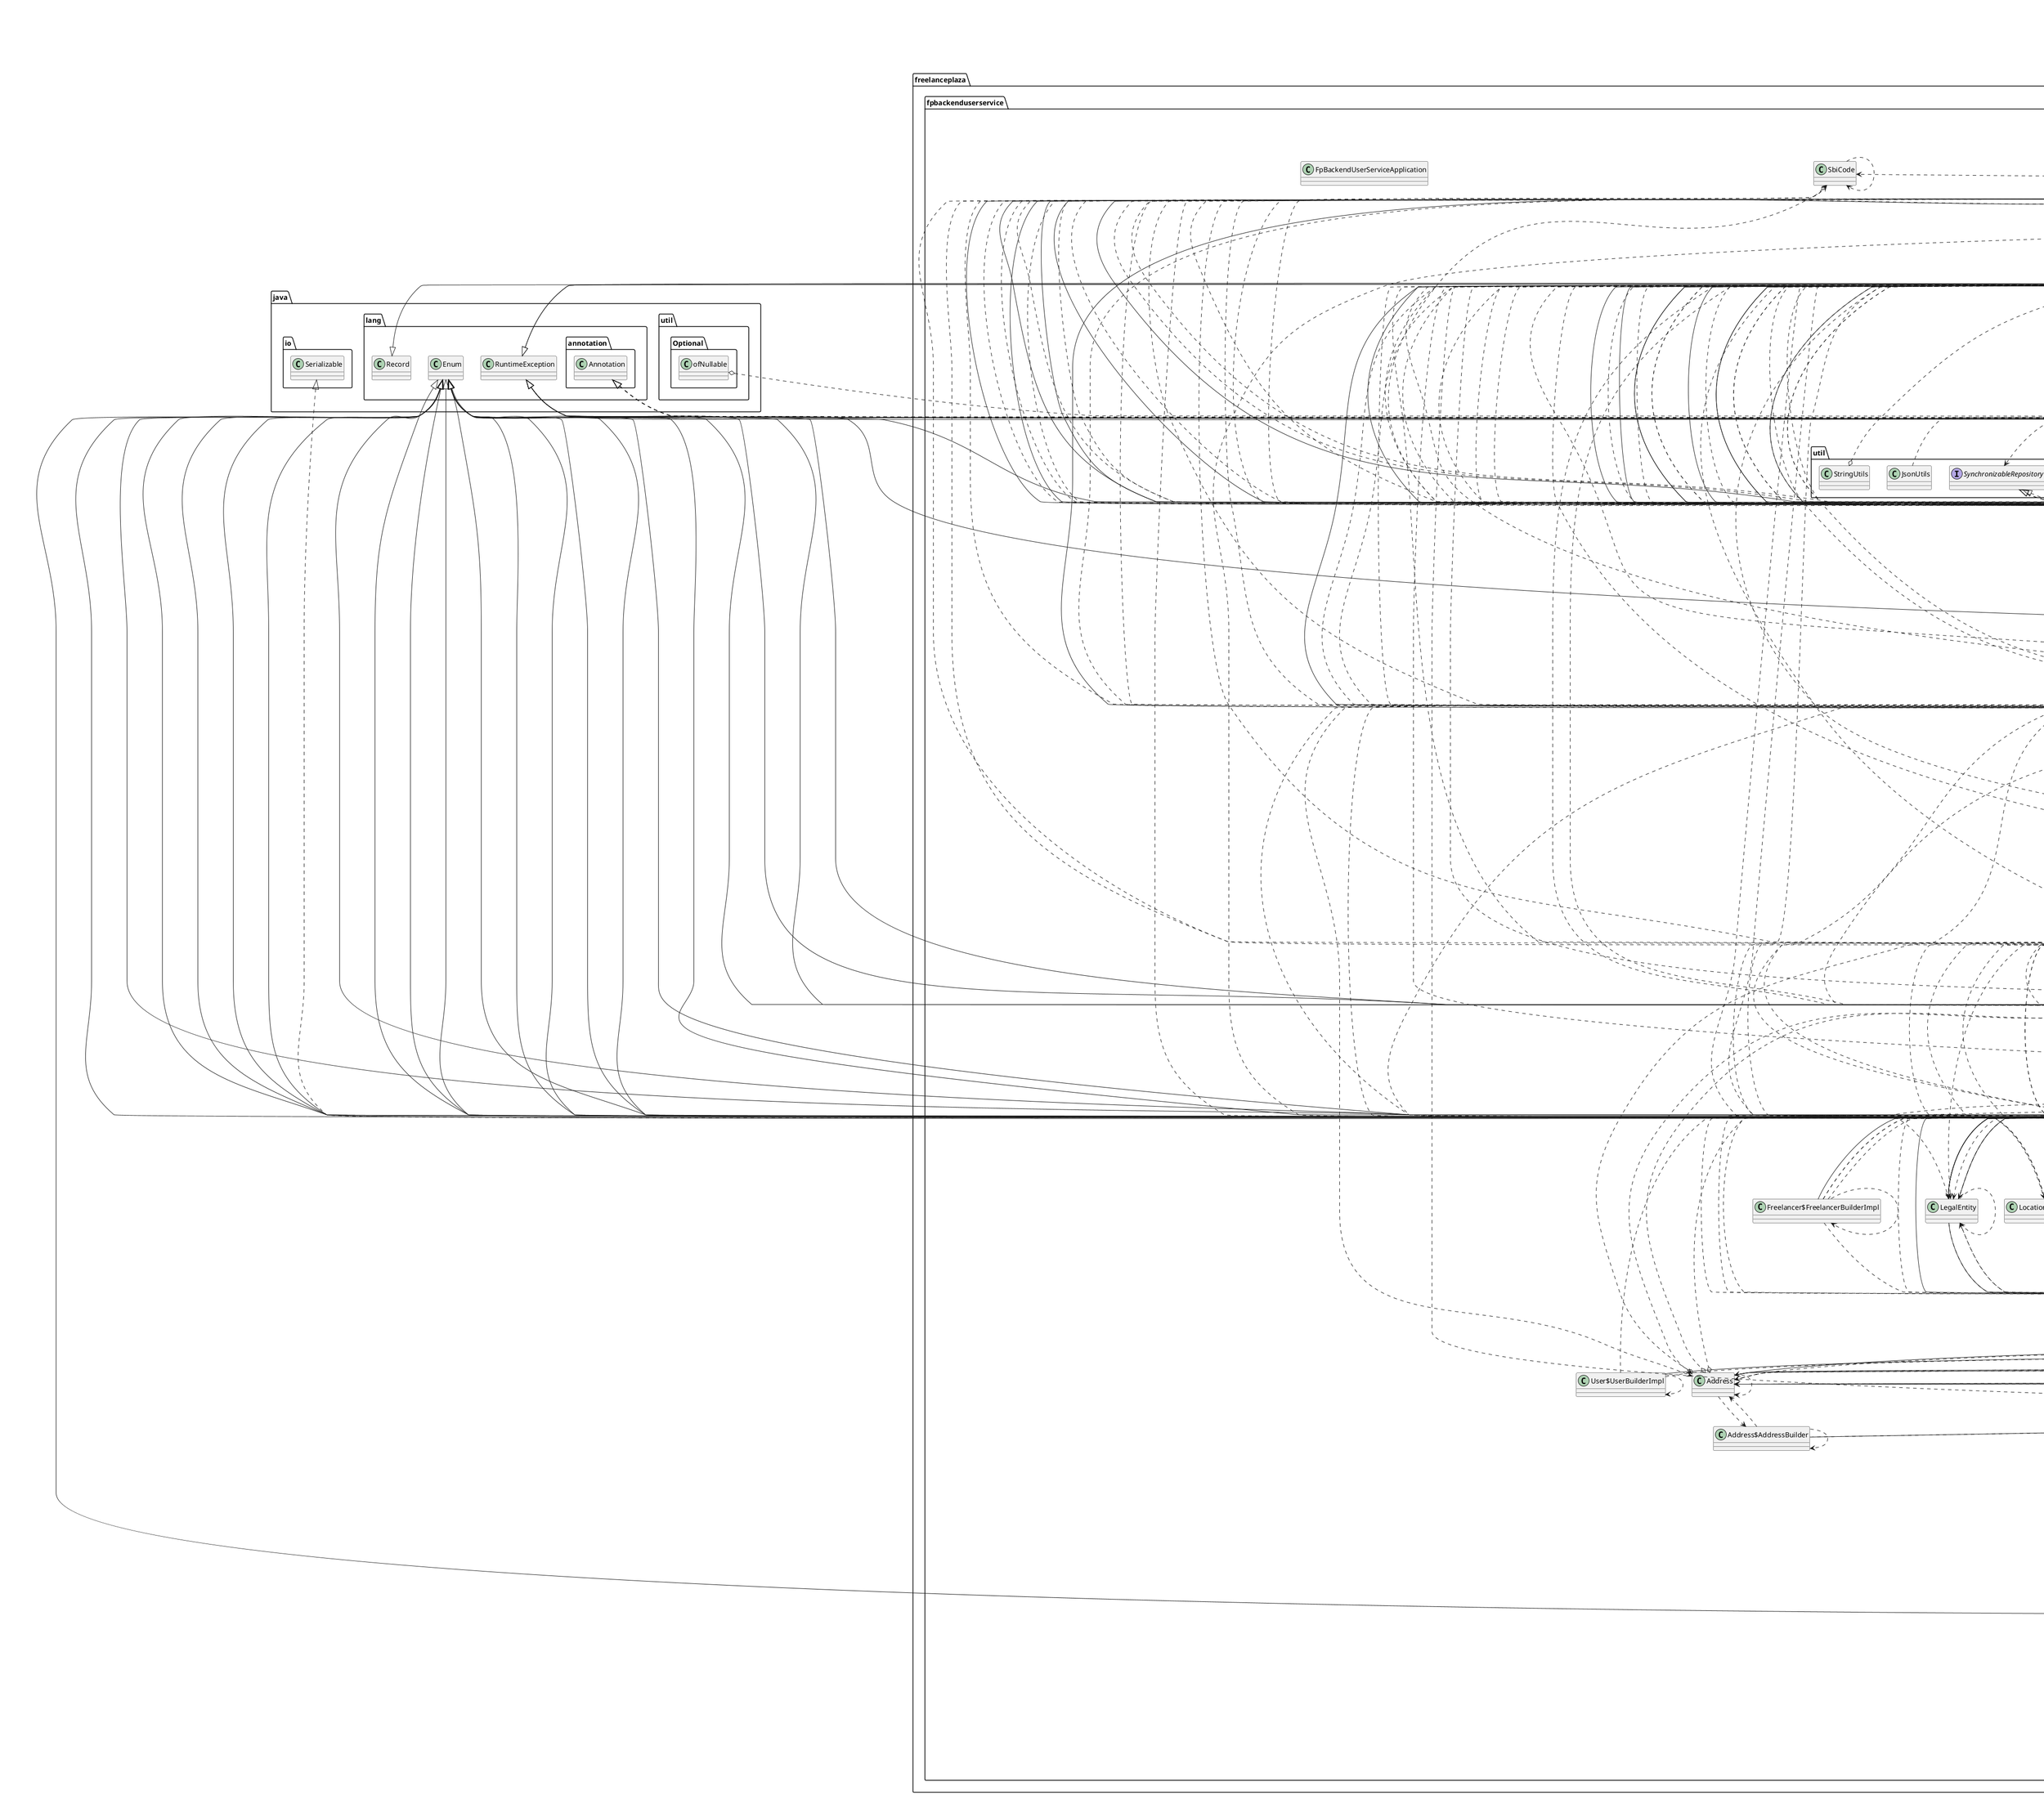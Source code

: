 @startuml
'https://plantuml.com/class-diagram

' GENERATE CLASS DIAGRAM ===========
' Generator       : it.brunasti.java.diagrammer.ClassDiagrammer
' Path            : [/Users/paolo/Work/Tadaah/fp-backend-user-service/build/classes/java/main]
' Java Files Path : [/Users/paolo/Work/Tadaah/fp-backend-user-service/src/main/java/]
' Configuration   : [/Users/paolo/IdeaProjects/mine/java-diagrammer/temp/tadaah/config.json]
' Generated at    : Fri Jan 17 14:59:08 CET 2025
'
'   Stat infos    :
'       Files : [360]
'       Lines : [10749]
'     Classes : [360]
'     Methods : [3419]
'      Fields : [1706]



' CLASSES =======
class freelanceplaza.fpbackenduserservice.entities.QUserEmailVerification
class freelanceplaza.fpbackenduserservice.exceptions.GlobalExceptionHandler
class freelanceplaza.fpbackenduserservice.usersync.UserSyncException
class freelanceplaza.fpbackenduserservice.mappers.AddressMapper
class freelanceplaza.fpbackenduserservice.dto.freelancer.PresignedUrlResponse
interface freelanceplaza.fpbackenduserservice.services.LocationService
interface freelanceplaza.fpbackenduserservice.util.SynchronizableRepository
class freelanceplaza.fpbackenduserservice.dto.FileDto$FileDtoBuilder
class freelanceplaza.fpbackenduserservice.dto.hiring.OrganizationInfoDto
enum freelanceplaza.fpbackenduserservice.dto.documents.QualificationType{
  MANUAL
  AUTOMATIC
}
class freelanceplaza.fpbackenduserservice.dto.dictionary.FunctionDto
class freelanceplaza.fpbackenduserservice.servers.invoice.model.InvoiceQuery
class freelanceplaza.fpbackenduserservice.configs.aws.S3Config
class freelanceplaza.fpbackenduserservice.dto.hiring.FreelancerInfo$FreelancerInfoBuilder
class freelanceplaza.fpbackenduserservice.dto.freelancer.FreelancerDtoSignup
class freelanceplaza.fpbackenduserservice.dto.OrganizationInvoiceSettingRequestDto
interface freelanceplaza.fpbackenduserservice.repositories.OrganizationRepository
enum freelanceplaza.fpbackenduserservice.entities.enums.HistoryActions{
  CREATE
  UPDATE
  DELETE
}
class freelanceplaza.fpbackenduserservice.entities.QLocationFreelancerId
class freelanceplaza.fpbackenduserservice.dto.FreelancerPrkDto
class freelanceplaza.fpbackenduserservice.dto.documents.DocumentOwnerDto
class freelanceplaza.fpbackenduserservice.services.FavoriteLocationFreelancerService
class freelanceplaza.fpbackenduserservice.entities.QFpUser
class freelanceplaza.fpbackenduserservice.mappers.FpUserMapper
class freelanceplaza.fpbackenduserservice.validation.FpValError
abstract freelanceplaza.fpbackenduserservice.entities.LocationGroup$LocationGroupBuilder
class freelanceplaza.fpbackenduserservice.entities.LegalEntity$LegalEntityBuilder
class freelanceplaza.fpbackenduserservice.entities.FpUser
class freelanceplaza.fpbackenduserservice.dto.freelancer.FreelancerDtoPostalCode
class freelanceplaza.fpbackenduserservice.dto.FreelancerExternalUpdateDto
class freelanceplaza.fpbackenduserservice.controllers.PresignedUrlController
class freelanceplaza.fpbackenduserservice.entities.security.QRole
abstract freelanceplaza.fpbackenduserservice.entities.FreelancerLocationExclusions$FreelancerLocationExclusionsBuilder
class freelanceplaza.fpbackenduserservice.dto.freelancer.FreelancerDtoResponse
class freelanceplaza.fpbackenduserservice.entities.LocationGroup$LocationGroupBuilderImpl
class freelanceplaza.fpbackenduserservice.entities.LocationFreelancerId
class freelanceplaza.fpbackenduserservice.servers.invoice.InvoiceDataProvider
enum freelanceplaza.fpbackenduserservice.entities.enums.DateOfBirthSource{
  MANUAL
  OPP
}
class freelanceplaza.fpbackenduserservice.entities.QFavoriteLocationFreelancerHistory
class freelanceplaza.fpbackenduserservice.entities.FreelancerLocationExclusionsHistory
class freelanceplaza.fpbackenduserservice.dto.OrganizationUpdateDto
abstract freelanceplaza.fpbackenduserservice.entities.BaseCreateAuditable$BaseCreateAuditableBuilder
class freelanceplaza.fpbackenduserservice.entities.QFreelancerLocationExclusions
class freelanceplaza.fpbackenduserservice.entities.QOrganizationUser
class freelanceplaza.fpbackenduserservice.dto.freelancer.FreelancerFullInfoDtoResponse
class freelanceplaza.fpbackenduserservice.entities.SbiCode
class freelanceplaza.fpbackenduserservice.dto.documents.DeleteAttachmentDto
class freelanceplaza.fpbackenduserservice.configs.security.TokenInfo
class freelanceplaza.fpbackenduserservice.services.impl.S3ServiceImpl
class freelanceplaza.fpbackenduserservice.exceptions.ErrorResponse
class freelanceplaza.fpbackenduserservice.orgsync.OrganizationSyncService
interface freelanceplaza.fpbackenduserservice.validation.orguser.ValidAddOrgUserDto
class freelanceplaza.fpbackenduserservice.util.StringUtils
class freelanceplaza.fpbackenduserservice.dto.OrganizationStatusDto
class freelanceplaza.fpbackenduserservice.entities.QSbiCode
class freelanceplaza.fpbackenduserservice.controllers.FreelancerController
class freelanceplaza.fpbackenduserservice.validation.ValidationError
class freelanceplaza.fpbackenduserservice.services.DocumentsApprovalService$1
class freelanceplaza.fpbackenduserservice.entities.security.Role$RoleBuilder
class freelanceplaza.fpbackenduserservice.entities.Address
class freelanceplaza.fpbackenduserservice.mappers.LocationGroupMapper
class freelanceplaza.fpbackenduserservice.services.impl.UserServiceImpl
enum freelanceplaza.fpbackenduserservice.entities.enums.OwnerType{
  ORGANIZATION
  FREELANCER
}
interface freelanceplaza.fpbackenduserservice.services.S3Service
class freelanceplaza.fpbackenduserservice.controllers.HiringController
class freelanceplaza.fpbackenduserservice.configs.tenantConfigs.TenantContext
class freelanceplaza.fpbackenduserservice.entities.OrganizationUser
class freelanceplaza.fpbackenduserservice.services.impl.OrganizationServiceImpl$1
class freelanceplaza.fpbackenduserservice.FpBackendUserServiceApplication
class freelanceplaza.fpbackenduserservice.services.EntitySyncService
enum freelanceplaza.fpbackenduserservice.entities.enums.EmailVerificationMethod{
  MULTIPLE_ENTER_ADDRESS
  EMAIL_VERIFICATION_LINK
  EMAIL_ANY_LINK
  MIGRATED
}
class freelanceplaza.fpbackenduserservice.dto.documents.DocumentTypeDto$DocumentTypeDtoBuilderImpl
enum freelanceplaza.fpbackenduserservice.entities.enums.OrganizationInvoiceSetting{
  ORGANIZATION
  LOCATION
}
class freelanceplaza.fpbackenduserservice.entities.UserEmail
class freelanceplaza.fpbackenduserservice.dto.OrganizationUpdateDto$OrganizationUpdateDtoBuilder
class freelanceplaza.fpbackenduserservice.dto.documents.DocumentAttachmentDto
class freelanceplaza.fpbackenduserservice.orgsync.OrganizationSyncException
interface freelanceplaza.fpbackenduserservice.entities.views.OrganizationStatusView
class freelanceplaza.fpbackenduserservice.exceptions.UserServiceException
class freelanceplaza.fpbackenduserservice.httpclient.documentservice.UserQuery
interface freelanceplaza.fpbackenduserservice.validation.bsn.BsnValidation
abstract freelanceplaza.fpbackenduserservice.entities.Freelancer$FreelancerBuilder
class freelanceplaza.fpbackenduserservice.dto.LocationGroupDtoResponse
class freelanceplaza.fpbackenduserservice.httpclient.hiringservice.HiringApiPort$1
class freelanceplaza.fpbackenduserservice.httpclient.authproxy.AuthProxyPort$RetryHandler
class freelanceplaza.fpbackenduserservice.dto.hiring.FreelancerInfo
class freelanceplaza.fpbackenduserservice.configs.PlatformConfiguration
enum freelanceplaza.fpbackenduserservice.dto.documents.enums.AttachmentType{
  ORIGINAL
  PROOF
}
class freelanceplaza.fpbackenduserservice.configs.aws.SQSConfig
interface freelanceplaza.fpbackenduserservice.services.UserService
class freelanceplaza.fpbackenduserservice.entities.QBaseUserEmail
enum freelanceplaza.fpbackenduserservice.entities.enums.Status{
  PENDING
  ACTIVE
  BLOCKED
  DELETED
  INACTIVE
}
class freelanceplaza.fpbackenduserservice.dto.LocationDto
class freelanceplaza.fpbackenduserservice.configs.aws.SNSConfig
class freelanceplaza.fpbackenduserservice.dto.LocationUpdateDto
class freelanceplaza.fpbackenduserservice.httpclient.hiringservice.HiringApiPort$2
enum freelanceplaza.fpbackenduserservice.dto.documents.enums.DocumentName{
  KVK
  DPA
  CONTRACT
  PERSONS_REGISTER
  LIABILITY_INSURANCE
}
interface freelanceplaza.fpbackenduserservice.repositories.OrganizationUserRepository
class freelanceplaza.fpbackenduserservice.dto.OrganizationStatusDto$OrganizationStatusDtoBuilder
class freelanceplaza.fpbackenduserservice.mappers.FreelancerMapper
class freelanceplaza.fpbackenduserservice.configs.security.SecurityUtils
class freelanceplaza.fpbackenduserservice.dto.hiring.MobileShiftListInfoDto
class freelanceplaza.fpbackenduserservice.mappers.OrganizationUserMapper
class freelanceplaza.fpbackenduserservice.controllers.FavoritesController
interface freelanceplaza.fpbackenduserservice.validation.email.EmailConfirmation
interface freelanceplaza.fpbackenduserservice.notification.NotificationService
class freelanceplaza.fpbackenduserservice.dto.LegalEntityDto
class freelanceplaza.fpbackenduserservice.services.impl.FpFreelancerService$1
class freelanceplaza.fpbackenduserservice.controllers.InvoiceController
class freelanceplaza.fpbackenduserservice.dto.freelancer.FreelancerInitRegistrationDto
class freelanceplaza.fpbackenduserservice.locationsync.LocationSyncException
class freelanceplaza.fpbackenduserservice.dto.LocationForFreelancerFilterDto$LocationForFreelancerFilterDtoBuilder
class freelanceplaza.fpbackenduserservice.dto.OrganizationUserDto$OrganizationUserDtoBuilderImpl
class freelanceplaza.fpbackenduserservice.dto.documents.DiplomaTypeRequestDto
interface freelanceplaza.fpbackenduserservice.validation.favorites.FavoriteLocationFreelancerCreateAnnotation
class freelanceplaza.fpbackenduserservice.dto.documents.DocumentStatusChangeRequest
enum freelanceplaza.fpbackenduserservice.entities.enums.ExclusionsAction{
  BLOCKED
  UNBLOCKED
}
class freelanceplaza.fpbackenduserservice.dto.AddressDto
class freelanceplaza.fpbackenduserservice.configs.Auth0UserInfo
class freelanceplaza.fpbackenduserservice.entities.QUserEmail
class freelanceplaza.fpbackenduserservice.dto.dictionary.FunctionCategoryDto
class freelanceplaza.fpbackenduserservice.entities.QLocation
class freelanceplaza.fpbackenduserservice.dto.OrganizationDtoResponse$OrganizationDtoResponseBuilder
class freelanceplaza.fpbackenduserservice.mappers.OrganizationMapper
class freelanceplaza.fpbackenduserservice.util.JsonUtils
class freelanceplaza.fpbackenduserservice.dto.AddOrganizationDocumentsRequest
abstract freelanceplaza.fpbackenduserservice.validation.CommonJsonErrorValidator
class freelanceplaza.fpbackenduserservice.dto.dictionary.EducationalLevelDto
class freelanceplaza.fpbackenduserservice.configs.Auth0ManagementApiClient
class freelanceplaza.fpbackenduserservice.dto.CustomPage
class freelanceplaza.fpbackenduserservice.dto.freelancer.FreelancerFinancialDetailsDto$FreelancerFinancialDetailsDtoBuilder
enum freelanceplaza.fpbackenduserservice.entities.enums.EmailStatus{
  ACTIVE
  INACTIVE
  BOUNCED
}
class freelanceplaza.fpbackenduserservice.httpclient.authproxy.AuthProxyPort$3
class freelanceplaza.fpbackenduserservice.entities.Organization$OrganizationBuilder
class freelanceplaza.fpbackenduserservice.entities.Freelancer
class freelanceplaza.fpbackenduserservice.entities.QVertical
class freelanceplaza.fpbackenduserservice.entities.LegalEntity
interface freelanceplaza.fpbackenduserservice.services.FreelancerService
interface freelanceplaza.fpbackenduserservice.repositories.FavoriteLocationFreelancerHistoryRepository
abstract freelanceplaza.fpbackenduserservice.dto.UserDto$UserDtoBuilder
class freelanceplaza.fpbackenduserservice.dto.hiring.HiringQuery
class freelanceplaza.fpbackenduserservice.entities.Location$LocationBuilder
class freelanceplaza.fpbackenduserservice.entities.UserEmailVerification
class freelanceplaza.fpbackenduserservice.httpclient.authproxy.AuthProxyPort$1
class freelanceplaza.fpbackenduserservice.controllers.DocumentController
class freelanceplaza.fpbackenduserservice.httpclient.authproxy.AuthProxyPort$2
class freelanceplaza.fpbackenduserservice.entities.Organization
interface freelanceplaza.fpbackenduserservice.repositories.LegalEntityRepository
class freelanceplaza.fpbackenduserservice.dto.LocationForFreelancerFilterDto
class freelanceplaza.fpbackenduserservice.dto.hiring.MobileShiftListInfoDto$MobileShiftListInfoDtoBuilder
class freelanceplaza.fpbackenduserservice.dto.documents.CertificateTypeInfo
class freelanceplaza.fpbackenduserservice.orgsync.OrganizationSyncPublisher
enum freelanceplaza.fpbackenduserservice.entities.enums.OrganizationType{
  CUSTOMER
  PLATFORM
}
class freelanceplaza.fpbackenduserservice.validation.favorites.FavoriteLocationFreelancerCreateValidator
class freelanceplaza.fpbackenduserservice.configs.Auth0UserInfo$Auth0UserInfoBuilder
class freelanceplaza.fpbackenduserservice.httpclient.authproxy.AuthProxyPort$AuthProxyPortConfiguration
class freelanceplaza.fpbackenduserservice.locationsync.LocationSyncPublisher
class freelanceplaza.fpbackenduserservice.configs.tenantConfigs.TenantFilter
class freelanceplaza.fpbackenduserservice.exceptions.FreelancePlazaException
class freelanceplaza.fpbackenduserservice.exceptions.ValidationFailedResponse
interface freelanceplaza.fpbackenduserservice.services.OrganizationService
class freelanceplaza.fpbackenduserservice.entities.QFreelancerLocationExclusionsHistory
class freelanceplaza.fpbackenduserservice.servers.hiring.HiringDataProvider
class freelanceplaza.fpbackenduserservice.dto.hiring.ShiftInfoDto
class freelanceplaza.fpbackenduserservice.entities.security.QPrivilege
class freelanceplaza.fpbackenduserservice.dto.hiring.FreelancerShiftDetailsDto$FreelancerShiftDetailsDtoBuilder
enum freelanceplaza.fpbackenduserservice.entities.enums.LrkRegistrationStatus{
}
class freelanceplaza.fpbackenduserservice.dto.documents.DiplomaTypeResponseDto
class freelanceplaza.fpbackenduserservice.dto.FreelancerIbanDto$FreelancerIbanDtoBuilder
interface freelanceplaza.fpbackenduserservice.repositories.AddressRepository
class freelanceplaza.fpbackenduserservice.controllers.M2mController
enum freelanceplaza.fpbackenduserservice.entities.enums.DocumentStatus{
  UPLOADED
  ON_REVIEW
  APPROVED
  REJECTED
  DELETED
}
class freelanceplaza.fpbackenduserservice.entities.QFavoriteLocationFreelancer
class freelanceplaza.fpbackenduserservice.entities.FavoriteLocationFreelancerHistory
class freelanceplaza.fpbackenduserservice.services.DocumentsApprovalService
class freelanceplaza.fpbackenduserservice.util.UserUtils
abstract freelanceplaza.fpbackenduserservice.entities.FreelancerLocationExclusionsHistory$FreelancerLocationExclusionsHistoryBuilder
class freelanceplaza.fpbackenduserservice.entities.FreelancerLocationExclusions
enum freelanceplaza.fpbackenduserservice.entities.enums.FileType{
  PHOTO
  DOCUMENT
}
abstract freelanceplaza.fpbackenduserservice.dto.BaseFreelancerLocationRequest
interface freelanceplaza.fpbackenduserservice.validation.exclusions.ExcludeFreelancerRequestAnnotation
class freelanceplaza.fpbackenduserservice.dto.OrganizationFinanceDto
abstract freelanceplaza.fpbackenduserservice.dto.documents.DeleteDocumentDto$DeleteDocumentDtoBuilder
class freelanceplaza.fpbackenduserservice.dto.OrganizationDtoResponse
interface freelanceplaza.fpbackenduserservice.dto.FreelancerLocationHandler
class freelanceplaza.fpbackenduserservice.usersync.UserSyncService
class freelanceplaza.fpbackenduserservice.configs.aws.SqsBootstrapConfiguration
class freelanceplaza.fpbackenduserservice.entities.Location
class freelanceplaza.fpbackenduserservice.usersync.UserSyncMapper
class freelanceplaza.fpbackenduserservice.dto.LocationDto$LocationDtoBuilder
class freelanceplaza.fpbackenduserservice.controllers.OrganizationController
class freelanceplaza.fpbackenduserservice.httpclient.hiringservice.HiringApiPort
class freelanceplaza.fpbackenduserservice.entities.UserEmailEvent
interface freelanceplaza.fpbackenduserservice.entities.AuditableCreate
class freelanceplaza.fpbackenduserservice.dto.documents.DocumentStatusChange$DocumentStatusChangeBuilder
class freelanceplaza.fpbackenduserservice.configs.security.AudienceValidator
class freelanceplaza.fpbackenduserservice.notification.NotificationPublisher
interface freelanceplaza.fpbackenduserservice.repositories.RoleRepository
interface freelanceplaza.fpbackenduserservice.repositories.SbiCodeRepository
class freelanceplaza.fpbackenduserservice.entities.Freelancer$1
class freelanceplaza.fpbackenduserservice.configs.security.SecurityConfig
class freelanceplaza.fpbackenduserservice.listeners.FreelancerExternalUpdateListener
interface freelanceplaza.fpbackenduserservice.repositories.LocationRepository
class freelanceplaza.fpbackenduserservice.dto.documents.DocumentOwnerFullDto
class freelanceplaza.fpbackenduserservice.mappers.LocationMapper
enum freelanceplaza.fpbackenduserservice.entities.enums.Role{
  ORGANIZATIONAL_SUPER_USER
  PLANNER
  FREELANCER
  SUPER_USER
  STAFF_MEMBER
}
class freelanceplaza.fpbackenduserservice.entities.security.Privilege
class freelanceplaza.fpbackenduserservice.services.impl.FpFreelancerService
class freelanceplaza.fpbackenduserservice.dto.OrganizationDtoFullResponse
class freelanceplaza.fpbackenduserservice.dto.LocationGroupDto
class freelanceplaza.fpbackenduserservice.dto.AddOrgUserDto
class freelanceplaza.fpbackenduserservice.dto.CustomPredicate
class freelanceplaza.fpbackenduserservice.dto.documents.CertificateTypeInfo$CertificateTypeInfoBuilder
interface freelanceplaza.fpbackenduserservice.services.FreelancerLocationExclusionsService
abstract freelanceplaza.fpbackenduserservice.entities.BaseCreateAuditable
class freelanceplaza.fpbackenduserservice.entities.QFreelancer
class freelanceplaza.fpbackenduserservice.dto.documents.DiplomaTypeInfo
class freelanceplaza.fpbackenduserservice.entities.QUserRole
class freelanceplaza.fpbackenduserservice.controllers.SecurityController
class freelanceplaza.fpbackenduserservice.dto.documents.DeleteAttachmentDto$DeleteAttachmentDtoBuilderImpl
class freelanceplaza.fpbackenduserservice.dto.documents.DiplomaTypeResponseDto$DiplomaTypeResponseDtoBuilderImpl
class freelanceplaza.fpbackenduserservice.dto.hiring.HiringResponse
abstract freelanceplaza.fpbackenduserservice.dto.OrganizationUserDto$OrganizationUserDtoBuilder
class freelanceplaza.fpbackenduserservice.orgsync.OrganizationSyncMapper
class freelanceplaza.fpbackenduserservice.services.impl.LocationServiceImpl
class freelanceplaza.fpbackenduserservice.entities.QUserEmailEvent
class freelanceplaza.fpbackenduserservice.services.SeparateTransactionTemplate
class freelanceplaza.fpbackenduserservice.dto.OrganizationDto$OrganizationDtoBuilder
class freelanceplaza.fpbackenduserservice.entities.security.Role
class freelanceplaza.fpbackenduserservice.entities.QLegalEntity
class freelanceplaza.fpbackenduserservice.dto.FreelancerIbanDto
class freelanceplaza.fpbackenduserservice.dto.FreelancerPrkDto$FreelancerPrkDtoBuilder
class freelanceplaza.fpbackenduserservice.configs.DocumentServiceClient$1
class freelanceplaza.fpbackenduserservice.services.impl.FreelancerLocationExclusionsServiceImpl
class freelanceplaza.fpbackenduserservice.configs.DocumentServiceClient$2
class freelanceplaza.fpbackenduserservice.dto.OrganizationUserDto
interface freelanceplaza.fpbackenduserservice.validation.JsonFieldErrors
class freelanceplaza.fpbackenduserservice.configs.DocumentServiceClient$3
class freelanceplaza.fpbackenduserservice.dto.freelancer.FreelancerFinancialDetailsDto
class freelanceplaza.fpbackenduserservice.configs.DocumentServiceClient$4
interface freelanceplaza.fpbackenduserservice.services.FileUploadService
class freelanceplaza.fpbackenduserservice.dto.freelancer.PresignedUrlResponse$PresignedUrlResponseBuilder
class freelanceplaza.fpbackenduserservice.configs.DocumentServiceClient$5
class freelanceplaza.fpbackenduserservice.configs.aws.S3ConfigDev
class freelanceplaza.fpbackenduserservice.dto.hiring.OrganizationInfoDto$OrganizationInfoDtoBuilder
class freelanceplaza.fpbackenduserservice.dto.documents.DocumentDto$DocumentDtoBuilder
class freelanceplaza.fpbackenduserservice.dto.documents.DocumentDto
enum freelanceplaza.fpbackenduserservice.entities.enums.FreelancerRegistrationStep{
  INITIAL_SIGNUP
  PERSONAL_DETAILS
  LEGAL_ENTITY
  PERSONS_REGISTER
  LIABILITY_INSURANCE
  DIPLOMA
  CERTIFICATE
  COMPLETED_REGISTRATION
  REGISTRATION_APPROVED
  FINANCIAL_DETAILS
  POSTAL_CODE
  DESCRIPTION
}
class freelanceplaza.fpbackenduserservice.locationsync.LocationSyncConverter
interface freelanceplaza.fpbackenduserservice.repositories.UserRepository
class freelanceplaza.fpbackenduserservice.dto.UserDto
class freelanceplaza.fpbackenduserservice.mappers.LegalEntityMapper
class freelanceplaza.fpbackenduserservice.configs.HibernateConfiguration$FpHibernatePropertiesCustomizer
class freelanceplaza.fpbackenduserservice.mappers.UserMapper
class freelanceplaza.fpbackenduserservice.entities.QOrganization
class freelanceplaza.fpbackenduserservice.dto.documents.DeleteDocumentDto
interface freelanceplaza.fpbackenduserservice.repositories.VerticalRepository
class freelanceplaza.fpbackenduserservice.validation.FpValDomain
class freelanceplaza.fpbackenduserservice.validation.email.EmailConfirmationValidator
enum freelanceplaza.fpbackenduserservice.entities.enums.AddressType{
  LEGAL_CORRESPONDENCE
  LEGAL_VISITOR
  LOCATION
  WORK
  HOME
}
class freelanceplaza.fpbackenduserservice.dto.documents.DocumentStatusChangeRequest$DocumentStatusChangeRequestBuilder
enum freelanceplaza.fpbackenduserservice.dto.documents.enums.ReviewAction{
  APPROVE
  REJECT
  ON_REVIEW
}
class freelanceplaza.fpbackenduserservice.dto.hiring.FreelancerShiftDetailsDto
abstract freelanceplaza.fpbackenduserservice.dto.documents.DocumentTypeDto$DocumentTypeDtoBuilder
class freelanceplaza.fpbackenduserservice.configs.aws.SQSConfig$FPDefaultListenerContainerRegistry
class freelanceplaza.fpbackenduserservice.entities.User
enum freelanceplaza.fpbackenduserservice.entities.enums.OnboardingStatus{
  REGISTERING
  FOR_REVIEW
  REJECTED
  APPROVED
}
class freelanceplaza.fpbackenduserservice.dto.AddressDto$AddressDtoBuilder
class freelanceplaza.fpbackenduserservice.configs.HibernateConfiguration
class freelanceplaza.fpbackenduserservice.dto.OrganizationPickerDto
class freelanceplaza.fpbackenduserservice.dto.favorites.FavoriteLocationFreelancerRequest
class freelanceplaza.fpbackenduserservice.entities.QBaseCreateAuditable
class freelanceplaza.fpbackenduserservice.dto.documents.DocumentsApprovedRequest
abstract freelanceplaza.fpbackenduserservice.dto.dictionary.BaseDictionaryDto
interface freelanceplaza.fpbackenduserservice.repositories.LocationGroupRepository
class freelanceplaza.fpbackenduserservice.httpclient.ApiPortConfiguration$ServiceConfiguration
class freelanceplaza.fpbackenduserservice.mappers.RoleMapper
abstract freelanceplaza.fpbackenduserservice.dto.dictionary.FunctionDto$FunctionDtoBuilder
class freelanceplaza.fpbackenduserservice.dto.documents.DiplomaTypeInfo$DiplomaTypeInfoBuilder
class freelanceplaza.fpbackenduserservice.httpclient.ApiPortConfiguration
class freelanceplaza.fpbackenduserservice.services.impl.FileUploadServiceImpl$1
interface freelanceplaza.fpbackenduserservice.repositories.FreelancerLocationExclusionsRepository
enum freelanceplaza.fpbackenduserservice.dto.dictionary.DictionaryType{
  EDUCATIONAL_LEVEL
  FUNCTION
  FUNCTION_CATEGORY
}
class freelanceplaza.fpbackenduserservice.entities.QLocationGroup
class freelanceplaza.fpbackenduserservice.entities.Address$AddressBuilder
abstract freelanceplaza.fpbackenduserservice.entities.BaseUserEmail
class freelanceplaza.fpbackenduserservice.validation.bsn.BsnRequestValidator
class freelanceplaza.fpbackenduserservice.controllers.LocationController
class freelanceplaza.fpbackenduserservice.usersync.UserSyncConverter
class freelanceplaza.fpbackenduserservice.dto.UserDto$UserDtoBuilderImpl
class freelanceplaza.fpbackenduserservice.exceptions.ForbiddenException
class freelanceplaza.fpbackenduserservice.dto.OrganizationDto
class freelanceplaza.fpbackenduserservice.dto.documents.DiplomaTypeRequestDto$DiplomaTypeRequestDtoBuilderImpl
class freelanceplaza.fpbackenduserservice.orgsync.OrganizationSyncConverter
interface freelanceplaza.fpbackenduserservice.repositories.FreelancerRepository
class freelanceplaza.fpbackenduserservice.dto.exclusions.UnExcludeFreelancerRequest
class freelanceplaza.fpbackenduserservice.validation.exclusions.ExcludeFreelancerRequestValidator
class freelanceplaza.fpbackenduserservice.entities.FreelancerLocationExclusionsHistory$FreelancerLocationExclusionsHistoryBuilderImpl
class freelanceplaza.fpbackenduserservice.entities.QAddress
abstract freelanceplaza.fpbackenduserservice.dto.dictionary.FunctionCategoryDto$FunctionCategoryDtoBuilder
abstract freelanceplaza.fpbackenduserservice.dto.documents.DiplomaTypeResponseDto$DiplomaTypeResponseDtoBuilder
class freelanceplaza.fpbackenduserservice.entities.LocationGroup
class freelanceplaza.fpbackenduserservice.orgsync.OrganizationUserSyncPublisher
class freelanceplaza.fpbackenduserservice.services.impl.FileUploadServiceImpl
class freelanceplaza.fpbackenduserservice.services.validators.DocumentValidatorImpl
class freelanceplaza.fpbackenduserservice.dto.LocationListItemDto$LocationListItemDtoBuilder
class freelanceplaza.fpbackenduserservice.dto.LocationListItemDto
class freelanceplaza.fpbackenduserservice.dto.freelancer.FreelancerDtoDescription
class freelanceplaza.fpbackenduserservice.configs.DocumentServiceClient
class freelanceplaza.fpbackenduserservice.configs.security.hiring.HiringAccessChecker
class freelanceplaza.fpbackenduserservice.validation.orguser.AddOrgUserDtoValidator
enum freelanceplaza.fpbackenduserservice.entities.enums.EmailEventType{
  ADD_NEW
  DISABLE
  VERIFICATION
  BOUNCE
}
class freelanceplaza.fpbackenduserservice.services.impl.OrganizationServiceImpl
class freelanceplaza.fpbackenduserservice.dto.hiring.FreelancerShiftSelectionListItemDto$FreelancerShiftSelectionListItemDtoBuilder
class freelanceplaza.fpbackenduserservice.dto.exclusions.ExcludeFreelancerRequest
class freelanceplaza.fpbackenduserservice.dto.RoleDto
class freelanceplaza.fpbackenduserservice.notification.exception.NotificationException
class freelanceplaza.fpbackenduserservice.dto.hiring.ShiftInfoDto$ShiftInfoDtoBuilder
class freelanceplaza.fpbackenduserservice.entities.Vertical
class freelanceplaza.fpbackenduserservice.repositories.queryDslRepository.FreelancerRepositoryImpl
class freelanceplaza.fpbackenduserservice.usersync.UserSyncPublisher
interface freelanceplaza.fpbackenduserservice.repositories.FreelancerLocationExclusionsHistoryRepository
class freelanceplaza.fpbackenduserservice.exceptions.EntityNotFoundException
class freelanceplaza.fpbackenduserservice.dto.LocationOptionDto
abstract freelanceplaza.fpbackenduserservice.dto.dictionary.BaseDictionaryDto$BaseDictionaryDtoBuilder
class freelanceplaza.fpbackenduserservice.entities.User$UserBuilderImpl
class freelanceplaza.fpbackenduserservice.dto.dictionary.FunctionDto$FunctionDtoBuilderImpl
class freelanceplaza.fpbackenduserservice.dto.FileDto
class freelanceplaza.fpbackenduserservice.dto.documents.DocumentAttachmentDto$DocumentAttachmentDtoBuilder
class freelanceplaza.fpbackenduserservice.dto.documents.DocumentStatusChange
class freelanceplaza.fpbackenduserservice.configs.RedisConfiguration
class freelanceplaza.fpbackenduserservice.entities.FreelancerLocationExclusions$FreelancerLocationExclusionsBuilderImpl
class freelanceplaza.fpbackenduserservice.dto.hiring.UsersAndLocationsDto
class freelanceplaza.fpbackenduserservice.entities.UserRole
class freelanceplaza.fpbackenduserservice.entities.FavoriteLocationFreelancer
class freelanceplaza.fpbackenduserservice.entities.QUser
interface freelanceplaza.fpbackenduserservice.repositories.queryDslRepository.FreelancerCustomRepository
abstract freelanceplaza.fpbackenduserservice.dto.documents.DiplomaTypeRequestDto$DiplomaTypeRequestDtoBuilder
class freelanceplaza.fpbackenduserservice.locationsync.LocationSyncMapper
class freelanceplaza.fpbackenduserservice.dto.RoleDto$RoleDtoBuilder
abstract freelanceplaza.fpbackenduserservice.dto.documents.DeleteAttachmentDto$DeleteAttachmentDtoBuilder
abstract freelanceplaza.fpbackenduserservice.entities.User$UserBuilder
class freelanceplaza.fpbackenduserservice.dto.hiring.FreelancerShiftSelectionListItemDto
class freelanceplaza.fpbackenduserservice.httpclient.authproxy.AuthProxyPort
class freelanceplaza.fpbackenduserservice.dto.dictionary.FunctionCategoryDto$FunctionCategoryDtoBuilderImpl
class freelanceplaza.fpbackenduserservice.dto.documents.DocumentTypeDto
class freelanceplaza.fpbackenduserservice.entities.Freelancer$FreelancerBuilderImpl
class freelanceplaza.fpbackenduserservice.dto.documents.DeleteDocumentDto$DeleteDocumentDtoBuilderImpl
class freelanceplaza.fpbackenduserservice.dto.freelancer.QualificationDto
class freelanceplaza.fpbackenduserservice.validation.email.EmailRequestValidator
interface freelanceplaza.fpbackenduserservice.repositories.FavoriteLocationFreelancerRepository
class freelanceplaza.fpbackenduserservice.configs.security.AuthConfiguration
class freelanceplaza.fpbackenduserservice.servers.invoice.model.InvoiceResponse
class freelanceplaza.fpbackenduserservice.dto.OrganizationFinanceDto$OrganizationFinanceDtoBuilder
class freelanceplaza.fpbackenduserservice.dto.LegalEntityDto$LegalEntityDtoBuilder
class freelanceplaza.fpbackenduserservice.validation.orguser.AddOrgUserDtoValidator$1
interface freelanceplaza.fpbackenduserservice.services.validators.DocumentValidator
class freelanceplaza.fpbackenduserservice.configs.QueryDslConfig
class freelanceplaza.fpbackenduserservice.services.validators.DocumentValidatorImpl$1
interface freelanceplaza.fpbackenduserservice.validation.email.EmailRequestAnnotation

' INHERITANCES =======
java.lang.RuntimeException <|-- freelanceplaza.fpbackenduserservice.usersync.UserSyncException
java.lang.Enum <|-- freelanceplaza.fpbackenduserservice.dto.documents.QualificationType
freelanceplaza.fpbackenduserservice.dto.dictionary.BaseDictionaryDto <|-- freelanceplaza.fpbackenduserservice.dto.dictionary.FunctionDto
freelanceplaza.fpbackenduserservice.dto.OrganizationFinanceDto <|-- freelanceplaza.fpbackenduserservice.dto.OrganizationInvoiceSettingRequestDto
java.lang.Enum <|-- freelanceplaza.fpbackenduserservice.entities.enums.HistoryActions
freelanceplaza.fpbackenduserservice.entities.BaseCreateAuditable$BaseCreateAuditableBuilder <|-- freelanceplaza.fpbackenduserservice.entities.LocationGroup$LocationGroupBuilder
freelanceplaza.fpbackenduserservice.entities.User <|-- freelanceplaza.fpbackenduserservice.entities.FpUser
freelanceplaza.fpbackenduserservice.entities.BaseCreateAuditable$BaseCreateAuditableBuilder <|-- freelanceplaza.fpbackenduserservice.entities.FreelancerLocationExclusions$FreelancerLocationExclusionsBuilder
freelanceplaza.fpbackenduserservice.entities.LocationGroup$LocationGroupBuilder <|-- freelanceplaza.fpbackenduserservice.entities.LocationGroup$LocationGroupBuilderImpl
java.lang.Enum <|-- freelanceplaza.fpbackenduserservice.entities.enums.DateOfBirthSource
freelanceplaza.fpbackenduserservice.entities.BaseCreateAuditable <|-- freelanceplaza.fpbackenduserservice.entities.FreelancerLocationExclusionsHistory
freelanceplaza.fpbackenduserservice.dto.documents.DeleteDocumentDto <|-- freelanceplaza.fpbackenduserservice.dto.documents.DeleteAttachmentDto
java.lang.Enum <|-- freelanceplaza.fpbackenduserservice.entities.enums.OwnerType
freelanceplaza.fpbackenduserservice.entities.User <|-- freelanceplaza.fpbackenduserservice.entities.OrganizationUser
java.lang.Enum <|-- freelanceplaza.fpbackenduserservice.entities.enums.EmailVerificationMethod
freelanceplaza.fpbackenduserservice.dto.documents.DocumentTypeDto$DocumentTypeDtoBuilder <|-- freelanceplaza.fpbackenduserservice.dto.documents.DocumentTypeDto$DocumentTypeDtoBuilderImpl
java.lang.Enum <|-- freelanceplaza.fpbackenduserservice.entities.enums.OrganizationInvoiceSetting
java.lang.RuntimeException <|-- freelanceplaza.fpbackenduserservice.orgsync.OrganizationSyncException
java.lang.RuntimeException <|-- freelanceplaza.fpbackenduserservice.exceptions.UserServiceException
freelanceplaza.fpbackenduserservice.entities.User$UserBuilder <|-- freelanceplaza.fpbackenduserservice.entities.Freelancer$FreelancerBuilder
java.lang.Enum <|-- freelanceplaza.fpbackenduserservice.dto.documents.enums.AttachmentType
java.lang.Enum <|-- freelanceplaza.fpbackenduserservice.entities.enums.Status
java.lang.Enum <|-- freelanceplaza.fpbackenduserservice.dto.documents.enums.DocumentName
java.lang.RuntimeException <|-- freelanceplaza.fpbackenduserservice.locationsync.LocationSyncException
freelanceplaza.fpbackenduserservice.dto.OrganizationUserDto$OrganizationUserDtoBuilder <|-- freelanceplaza.fpbackenduserservice.dto.OrganizationUserDto$OrganizationUserDtoBuilderImpl
freelanceplaza.fpbackenduserservice.dto.documents.DocumentTypeDto <|-- freelanceplaza.fpbackenduserservice.dto.documents.DiplomaTypeRequestDto
java.lang.Enum <|-- freelanceplaza.fpbackenduserservice.entities.enums.ExclusionsAction
freelanceplaza.fpbackenduserservice.dto.dictionary.BaseDictionaryDto <|-- freelanceplaza.fpbackenduserservice.dto.dictionary.FunctionCategoryDto
freelanceplaza.fpbackenduserservice.dto.dictionary.BaseDictionaryDto <|-- freelanceplaza.fpbackenduserservice.dto.dictionary.EducationalLevelDto
java.lang.Enum <|-- freelanceplaza.fpbackenduserservice.entities.enums.EmailStatus
freelanceplaza.fpbackenduserservice.entities.User <|-- freelanceplaza.fpbackenduserservice.entities.Freelancer
freelanceplaza.fpbackenduserservice.entities.BaseUserEmail <|-- freelanceplaza.fpbackenduserservice.entities.UserEmailVerification
java.lang.Enum <|-- freelanceplaza.fpbackenduserservice.entities.enums.OrganizationType
freelanceplaza.fpbackenduserservice.validation.CommonJsonErrorValidator <|-- freelanceplaza.fpbackenduserservice.validation.favorites.FavoriteLocationFreelancerCreateValidator
java.lang.RuntimeException <|-- freelanceplaza.fpbackenduserservice.exceptions.FreelancePlazaException
java.lang.Enum <|-- freelanceplaza.fpbackenduserservice.entities.enums.LrkRegistrationStatus
freelanceplaza.fpbackenduserservice.dto.documents.DocumentTypeDto <|-- freelanceplaza.fpbackenduserservice.dto.documents.DiplomaTypeResponseDto
java.lang.Enum <|-- freelanceplaza.fpbackenduserservice.entities.enums.DocumentStatus
freelanceplaza.fpbackenduserservice.entities.BaseCreateAuditable <|-- freelanceplaza.fpbackenduserservice.entities.FavoriteLocationFreelancerHistory
freelanceplaza.fpbackenduserservice.entities.BaseCreateAuditable$BaseCreateAuditableBuilder <|-- freelanceplaza.fpbackenduserservice.entities.FreelancerLocationExclusionsHistory$FreelancerLocationExclusionsHistoryBuilder
freelanceplaza.fpbackenduserservice.entities.BaseCreateAuditable <|-- freelanceplaza.fpbackenduserservice.entities.FreelancerLocationExclusions
java.lang.Enum <|-- freelanceplaza.fpbackenduserservice.entities.enums.FileType
freelanceplaza.fpbackenduserservice.entities.BaseUserEmail <|-- freelanceplaza.fpbackenduserservice.entities.UserEmailEvent
java.lang.Record <|-- freelanceplaza.fpbackenduserservice.configs.security.AudienceValidator
java.lang.Enum <|-- freelanceplaza.fpbackenduserservice.entities.enums.Role
freelanceplaza.fpbackenduserservice.dto.UserDto <|-- freelanceplaza.fpbackenduserservice.dto.AddOrgUserDto
freelanceplaza.fpbackenduserservice.dto.documents.DeleteAttachmentDto$DeleteAttachmentDtoBuilder <|-- freelanceplaza.fpbackenduserservice.dto.documents.DeleteAttachmentDto$DeleteAttachmentDtoBuilderImpl
freelanceplaza.fpbackenduserservice.dto.documents.DiplomaTypeResponseDto$DiplomaTypeResponseDtoBuilder <|-- freelanceplaza.fpbackenduserservice.dto.documents.DiplomaTypeResponseDto$DiplomaTypeResponseDtoBuilderImpl
freelanceplaza.fpbackenduserservice.dto.UserDto$UserDtoBuilder <|-- freelanceplaza.fpbackenduserservice.dto.OrganizationUserDto$OrganizationUserDtoBuilder
freelanceplaza.fpbackenduserservice.dto.UserDto <|-- freelanceplaza.fpbackenduserservice.dto.OrganizationUserDto
freelanceplaza.fpbackenduserservice.configs.aws.S3Config <|-- freelanceplaza.fpbackenduserservice.configs.aws.S3ConfigDev
java.lang.Enum <|-- freelanceplaza.fpbackenduserservice.entities.enums.FreelancerRegistrationStep
java.lang.Enum <|-- freelanceplaza.fpbackenduserservice.entities.enums.AddressType
java.lang.Enum <|-- freelanceplaza.fpbackenduserservice.dto.documents.enums.ReviewAction
java.lang.Enum <|-- freelanceplaza.fpbackenduserservice.entities.enums.OnboardingStatus
freelanceplaza.fpbackenduserservice.dto.dictionary.BaseDictionaryDto$BaseDictionaryDtoBuilder <|-- freelanceplaza.fpbackenduserservice.dto.dictionary.FunctionDto$FunctionDtoBuilder
java.lang.Enum <|-- freelanceplaza.fpbackenduserservice.dto.dictionary.DictionaryType
freelanceplaza.fpbackenduserservice.validation.CommonJsonErrorValidator <|-- freelanceplaza.fpbackenduserservice.validation.bsn.BsnRequestValidator
freelanceplaza.fpbackenduserservice.dto.UserDto$UserDtoBuilder <|-- freelanceplaza.fpbackenduserservice.dto.UserDto$UserDtoBuilderImpl
java.lang.RuntimeException <|-- freelanceplaza.fpbackenduserservice.exceptions.ForbiddenException
freelanceplaza.fpbackenduserservice.dto.documents.DiplomaTypeRequestDto$DiplomaTypeRequestDtoBuilder <|-- freelanceplaza.fpbackenduserservice.dto.documents.DiplomaTypeRequestDto$DiplomaTypeRequestDtoBuilderImpl
freelanceplaza.fpbackenduserservice.dto.BaseFreelancerLocationRequest <|-- freelanceplaza.fpbackenduserservice.dto.exclusions.UnExcludeFreelancerRequest
freelanceplaza.fpbackenduserservice.validation.CommonJsonErrorValidator <|-- freelanceplaza.fpbackenduserservice.validation.exclusions.ExcludeFreelancerRequestValidator
freelanceplaza.fpbackenduserservice.entities.FreelancerLocationExclusionsHistory$FreelancerLocationExclusionsHistoryBuilder <|-- freelanceplaza.fpbackenduserservice.entities.FreelancerLocationExclusionsHistory$FreelancerLocationExclusionsHistoryBuilderImpl
freelanceplaza.fpbackenduserservice.dto.dictionary.BaseDictionaryDto$BaseDictionaryDtoBuilder <|-- freelanceplaza.fpbackenduserservice.dto.dictionary.FunctionCategoryDto$FunctionCategoryDtoBuilder
freelanceplaza.fpbackenduserservice.dto.documents.DocumentTypeDto$DocumentTypeDtoBuilder <|-- freelanceplaza.fpbackenduserservice.dto.documents.DiplomaTypeResponseDto$DiplomaTypeResponseDtoBuilder
freelanceplaza.fpbackenduserservice.entities.BaseCreateAuditable <|-- freelanceplaza.fpbackenduserservice.entities.LocationGroup
freelanceplaza.fpbackenduserservice.validation.CommonJsonErrorValidator <|-- freelanceplaza.fpbackenduserservice.validation.orguser.AddOrgUserDtoValidator
java.lang.Enum <|-- freelanceplaza.fpbackenduserservice.entities.enums.EmailEventType
freelanceplaza.fpbackenduserservice.dto.BaseFreelancerLocationRequest <|-- freelanceplaza.fpbackenduserservice.dto.exclusions.ExcludeFreelancerRequest
java.lang.RuntimeException <|-- freelanceplaza.fpbackenduserservice.notification.exception.NotificationException
freelanceplaza.fpbackenduserservice.entities.Organization <|-- freelanceplaza.fpbackenduserservice.entities.Vertical
java.lang.RuntimeException <|-- freelanceplaza.fpbackenduserservice.exceptions.EntityNotFoundException
freelanceplaza.fpbackenduserservice.entities.User$UserBuilder <|-- freelanceplaza.fpbackenduserservice.entities.User$UserBuilderImpl
freelanceplaza.fpbackenduserservice.dto.dictionary.FunctionDto$FunctionDtoBuilder <|-- freelanceplaza.fpbackenduserservice.dto.dictionary.FunctionDto$FunctionDtoBuilderImpl
freelanceplaza.fpbackenduserservice.entities.FreelancerLocationExclusions$FreelancerLocationExclusionsBuilder <|-- freelanceplaza.fpbackenduserservice.entities.FreelancerLocationExclusions$FreelancerLocationExclusionsBuilderImpl
freelanceplaza.fpbackenduserservice.entities.BaseCreateAuditable <|-- freelanceplaza.fpbackenduserservice.entities.FavoriteLocationFreelancer
freelanceplaza.fpbackenduserservice.dto.documents.DocumentTypeDto$DocumentTypeDtoBuilder <|-- freelanceplaza.fpbackenduserservice.dto.documents.DiplomaTypeRequestDto$DiplomaTypeRequestDtoBuilder
freelanceplaza.fpbackenduserservice.dto.documents.DeleteDocumentDto$DeleteDocumentDtoBuilder <|-- freelanceplaza.fpbackenduserservice.dto.documents.DeleteAttachmentDto$DeleteAttachmentDtoBuilder
freelanceplaza.fpbackenduserservice.dto.dictionary.FunctionCategoryDto$FunctionCategoryDtoBuilder <|-- freelanceplaza.fpbackenduserservice.dto.dictionary.FunctionCategoryDto$FunctionCategoryDtoBuilderImpl
freelanceplaza.fpbackenduserservice.entities.Freelancer$FreelancerBuilder <|-- freelanceplaza.fpbackenduserservice.entities.Freelancer$FreelancerBuilderImpl
freelanceplaza.fpbackenduserservice.dto.documents.DeleteDocumentDto$DeleteDocumentDtoBuilder <|-- freelanceplaza.fpbackenduserservice.dto.documents.DeleteDocumentDto$DeleteDocumentDtoBuilderImpl
freelanceplaza.fpbackenduserservice.validation.CommonJsonErrorValidator <|-- freelanceplaza.fpbackenduserservice.validation.email.EmailRequestValidator

' IMPLEMENT INTERFACE =======
freelanceplaza.fpbackenduserservice.util.SynchronizableRepository <|.. freelanceplaza.fpbackenduserservice.repositories.OrganizationRepository
java.io.Serializable <|.. freelanceplaza.fpbackenduserservice.entities.LocationFreelancerId
freelanceplaza.fpbackenduserservice.services.S3Service <|.. freelanceplaza.fpbackenduserservice.services.impl.S3ServiceImpl
java.lang.annotation.Annotation <|.. freelanceplaza.fpbackenduserservice.validation.orguser.ValidAddOrgUserDto
freelanceplaza.fpbackenduserservice.services.UserService <|.. freelanceplaza.fpbackenduserservice.services.impl.UserServiceImpl
java.lang.annotation.Annotation <|.. freelanceplaza.fpbackenduserservice.validation.bsn.BsnValidation
freelanceplaza.fpbackenduserservice.util.SynchronizableRepository <|.. freelanceplaza.fpbackenduserservice.repositories.OrganizationUserRepository
java.lang.annotation.Annotation <|.. freelanceplaza.fpbackenduserservice.validation.email.EmailConfirmation
java.lang.annotation.Annotation <|.. freelanceplaza.fpbackenduserservice.validation.favorites.FavoriteLocationFreelancerCreateAnnotation
freelanceplaza.fpbackenduserservice.dto.FreelancerLocationHandler <|.. freelanceplaza.fpbackenduserservice.dto.BaseFreelancerLocationRequest
java.lang.annotation.Annotation <|.. freelanceplaza.fpbackenduserservice.validation.exclusions.ExcludeFreelancerRequestAnnotation
freelanceplaza.fpbackenduserservice.notification.NotificationService <|.. freelanceplaza.fpbackenduserservice.notification.NotificationPublisher
freelanceplaza.fpbackenduserservice.services.FreelancerService <|.. freelanceplaza.fpbackenduserservice.services.impl.FpFreelancerService
freelanceplaza.fpbackenduserservice.entities.AuditableCreate <|.. freelanceplaza.fpbackenduserservice.entities.BaseCreateAuditable
freelanceplaza.fpbackenduserservice.services.LocationService <|.. freelanceplaza.fpbackenduserservice.services.impl.LocationServiceImpl
freelanceplaza.fpbackenduserservice.services.FreelancerLocationExclusionsService <|.. freelanceplaza.fpbackenduserservice.services.impl.FreelancerLocationExclusionsServiceImpl
java.lang.annotation.Annotation <|.. freelanceplaza.fpbackenduserservice.validation.JsonFieldErrors
freelanceplaza.fpbackenduserservice.util.SynchronizableRepository <|.. freelanceplaza.fpbackenduserservice.repositories.UserRepository
freelanceplaza.fpbackenduserservice.dto.FreelancerLocationHandler <|.. freelanceplaza.fpbackenduserservice.dto.favorites.FavoriteLocationFreelancerRequest
freelanceplaza.fpbackenduserservice.util.SynchronizableRepository <|.. freelanceplaza.fpbackenduserservice.repositories.FreelancerRepository
freelanceplaza.fpbackenduserservice.repositories.queryDslRepository.FreelancerCustomRepository <|.. freelanceplaza.fpbackenduserservice.repositories.FreelancerRepository
freelanceplaza.fpbackenduserservice.services.FileUploadService <|.. freelanceplaza.fpbackenduserservice.services.impl.FileUploadServiceImpl
freelanceplaza.fpbackenduserservice.services.validators.DocumentValidator <|.. freelanceplaza.fpbackenduserservice.services.validators.DocumentValidatorImpl
freelanceplaza.fpbackenduserservice.services.OrganizationService <|.. freelanceplaza.fpbackenduserservice.services.impl.OrganizationServiceImpl
freelanceplaza.fpbackenduserservice.repositories.queryDslRepository.FreelancerCustomRepository <|.. freelanceplaza.fpbackenduserservice.repositories.queryDslRepository.FreelancerRepositoryImpl
java.lang.annotation.Annotation <|.. freelanceplaza.fpbackenduserservice.validation.email.EmailRequestAnnotation

' FIELDS =======
freelanceplaza.fpbackenduserservice.entities.QUserEmailVerification --> com.querydsl.core.types.dsl.PathInits
freelanceplaza.fpbackenduserservice.entities.QUserEmailVerification --> freelanceplaza.fpbackenduserservice.entities.QUserEmailVerification
freelanceplaza.fpbackenduserservice.entities.QUserEmailVerification --> freelanceplaza.fpbackenduserservice.entities.QBaseUserEmail
freelanceplaza.fpbackenduserservice.entities.QUserEmailVerification --> com.querydsl.core.types.dsl.DateTimePath
freelanceplaza.fpbackenduserservice.entities.QUserEmailVerification --> com.querydsl.core.types.dsl.NumberPath
freelanceplaza.fpbackenduserservice.entities.QUserEmailVerification --> com.querydsl.core.types.dsl.EnumPath
freelanceplaza.fpbackenduserservice.entities.QUserEmailVerification --> freelanceplaza.fpbackenduserservice.entities.QUserEmail
freelanceplaza.fpbackenduserservice.dto.FileDto$FileDtoBuilder --> freelanceplaza.fpbackenduserservice.entities.enums.FileType
freelanceplaza.fpbackenduserservice.dto.hiring.FreelancerInfo$FreelancerInfoBuilder --> freelanceplaza.fpbackenduserservice.entities.enums.DateOfBirthSource
freelanceplaza.fpbackenduserservice.dto.OrganizationInvoiceSettingRequestDto --> freelanceplaza.fpbackenduserservice.entities.enums.OrganizationInvoiceSetting
freelanceplaza.fpbackenduserservice.entities.QLocationFreelancerId --> freelanceplaza.fpbackenduserservice.entities.QLocationFreelancerId
freelanceplaza.fpbackenduserservice.entities.QLocationFreelancerId --> com.querydsl.core.types.dsl.ComparablePath
freelanceplaza.fpbackenduserservice.entities.QLocationFreelancerId --> com.querydsl.core.types.dsl.NumberPath
freelanceplaza.fpbackenduserservice.dto.documents.DocumentOwnerDto --> freelanceplaza.fpbackenduserservice.entities.enums.OwnerType
freelanceplaza.fpbackenduserservice.services.FavoriteLocationFreelancerService --> freelanceplaza.fpbackenduserservice.repositories.FavoriteLocationFreelancerRepository
freelanceplaza.fpbackenduserservice.services.FavoriteLocationFreelancerService --> freelanceplaza.fpbackenduserservice.repositories.FavoriteLocationFreelancerHistoryRepository
freelanceplaza.fpbackenduserservice.services.FavoriteLocationFreelancerService --> freelanceplaza.fpbackenduserservice.httpclient.hiringservice.HiringApiPort
freelanceplaza.fpbackenduserservice.entities.QFpUser --> freelanceplaza.fpbackenduserservice.entities.QFpUser
freelanceplaza.fpbackenduserservice.entities.QFpUser --> freelanceplaza.fpbackenduserservice.entities.QUser
freelanceplaza.fpbackenduserservice.entities.QFpUser --> com.querydsl.core.types.dsl.DateTimePath
freelanceplaza.fpbackenduserservice.entities.QFpUser --> com.querydsl.core.types.dsl.StringPath
freelanceplaza.fpbackenduserservice.entities.QFpUser --> com.querydsl.core.types.dsl.ListPath
freelanceplaza.fpbackenduserservice.entities.QFpUser --> com.querydsl.core.types.dsl.BooleanPath
freelanceplaza.fpbackenduserservice.entities.QFpUser --> com.querydsl.core.types.dsl.ComparablePath
freelanceplaza.fpbackenduserservice.entities.QFpUser --> com.querydsl.core.types.dsl.StringPath
freelanceplaza.fpbackenduserservice.entities.QFpUser --> com.querydsl.core.types.dsl.StringPath
freelanceplaza.fpbackenduserservice.entities.QFpUser --> com.querydsl.core.types.dsl.StringPath
freelanceplaza.fpbackenduserservice.entities.QFpUser --> com.querydsl.core.types.dsl.StringPath
freelanceplaza.fpbackenduserservice.entities.QFpUser --> com.querydsl.core.types.dsl.StringPath
freelanceplaza.fpbackenduserservice.entities.QFpUser --> com.querydsl.core.types.dsl.StringPath
freelanceplaza.fpbackenduserservice.entities.QFpUser --> com.querydsl.core.types.dsl.StringPath
freelanceplaza.fpbackenduserservice.entities.QFpUser --> com.querydsl.core.types.dsl.NumberPath
freelanceplaza.fpbackenduserservice.entities.QFpUser --> com.querydsl.core.types.dsl.NumberPath
freelanceplaza.fpbackenduserservice.entities.QFpUser --> com.querydsl.core.types.dsl.ListPath
freelanceplaza.fpbackenduserservice.entities.LocationGroup$LocationGroupBuilder --> freelanceplaza.fpbackenduserservice.entities.Location
freelanceplaza.fpbackenduserservice.entities.LegalEntity$LegalEntityBuilder --> freelanceplaza.fpbackenduserservice.entities.Address
freelanceplaza.fpbackenduserservice.controllers.PresignedUrlController --> freelanceplaza.fpbackenduserservice.services.S3Service
freelanceplaza.fpbackenduserservice.controllers.PresignedUrlController --> freelanceplaza.fpbackenduserservice.services.validators.DocumentValidator
freelanceplaza.fpbackenduserservice.controllers.PresignedUrlController --> freelanceplaza.fpbackenduserservice.services.UserService
freelanceplaza.fpbackenduserservice.controllers.PresignedUrlController --> freelanceplaza.fpbackenduserservice.services.OrganizationService
freelanceplaza.fpbackenduserservice.controllers.PresignedUrlController --> freelanceplaza.fpbackenduserservice.services.FileUploadService
freelanceplaza.fpbackenduserservice.entities.security.QRole --> freelanceplaza.fpbackenduserservice.entities.security.QRole
freelanceplaza.fpbackenduserservice.entities.security.QRole --> com.querydsl.core.types.dsl.NumberPath
freelanceplaza.fpbackenduserservice.entities.security.QRole --> com.querydsl.core.types.dsl.StringPath
freelanceplaza.fpbackenduserservice.entities.security.QRole --> com.querydsl.core.types.dsl.CollectionPath
freelanceplaza.fpbackenduserservice.entities.security.QRole --> com.querydsl.core.types.dsl.ListPath
freelanceplaza.fpbackenduserservice.entities.FreelancerLocationExclusions$FreelancerLocationExclusionsBuilder --> freelanceplaza.fpbackenduserservice.entities.LocationFreelancerId
freelanceplaza.fpbackenduserservice.dto.freelancer.FreelancerDtoResponse --> freelanceplaza.fpbackenduserservice.entities.enums.OnboardingStatus
freelanceplaza.fpbackenduserservice.dto.freelancer.FreelancerDtoResponse --> freelanceplaza.fpbackenduserservice.entities.enums.Status
freelanceplaza.fpbackenduserservice.dto.freelancer.FreelancerDtoResponse --> freelanceplaza.fpbackenduserservice.entities.enums.FreelancerRegistrationStep
freelanceplaza.fpbackenduserservice.dto.freelancer.FreelancerDtoResponse --> freelanceplaza.fpbackenduserservice.entities.enums.DateOfBirthSource
freelanceplaza.fpbackenduserservice.servers.invoice.InvoiceDataProvider --> freelanceplaza.fpbackenduserservice.repositories.FreelancerRepository
freelanceplaza.fpbackenduserservice.servers.invoice.InvoiceDataProvider --> freelanceplaza.fpbackenduserservice.mappers.FreelancerMapper
freelanceplaza.fpbackenduserservice.servers.invoice.InvoiceDataProvider --> freelanceplaza.fpbackenduserservice.repositories.OrganizationRepository
freelanceplaza.fpbackenduserservice.servers.invoice.InvoiceDataProvider --> freelanceplaza.fpbackenduserservice.mappers.OrganizationMapper
freelanceplaza.fpbackenduserservice.servers.invoice.InvoiceDataProvider --> freelanceplaza.fpbackenduserservice.repositories.VerticalRepository
freelanceplaza.fpbackenduserservice.entities.QFavoriteLocationFreelancerHistory --> freelanceplaza.fpbackenduserservice.entities.QFavoriteLocationFreelancerHistory
freelanceplaza.fpbackenduserservice.entities.QFavoriteLocationFreelancerHistory --> freelanceplaza.fpbackenduserservice.entities.QBaseCreateAuditable
freelanceplaza.fpbackenduserservice.entities.QFavoriteLocationFreelancerHistory --> com.querydsl.core.types.dsl.EnumPath
freelanceplaza.fpbackenduserservice.entities.QFavoriteLocationFreelancerHistory --> com.querydsl.core.types.dsl.DateTimePath
freelanceplaza.fpbackenduserservice.entities.QFavoriteLocationFreelancerHistory --> com.querydsl.core.types.dsl.ComparablePath
freelanceplaza.fpbackenduserservice.entities.QFavoriteLocationFreelancerHistory --> com.querydsl.core.types.dsl.ComparablePath
freelanceplaza.fpbackenduserservice.entities.QFavoriteLocationFreelancerHistory --> com.querydsl.core.types.dsl.NumberPath
freelanceplaza.fpbackenduserservice.entities.QFavoriteLocationFreelancerHistory --> com.querydsl.core.types.dsl.NumberPath
freelanceplaza.fpbackenduserservice.entities.FreelancerLocationExclusionsHistory --> freelanceplaza.fpbackenduserservice.entities.enums.ExclusionsAction
freelanceplaza.fpbackenduserservice.entities.QFreelancerLocationExclusions --> com.querydsl.core.types.dsl.PathInits
freelanceplaza.fpbackenduserservice.entities.QFreelancerLocationExclusions --> freelanceplaza.fpbackenduserservice.entities.QFreelancerLocationExclusions
freelanceplaza.fpbackenduserservice.entities.QFreelancerLocationExclusions --> freelanceplaza.fpbackenduserservice.entities.QBaseCreateAuditable
freelanceplaza.fpbackenduserservice.entities.QFreelancerLocationExclusions --> com.querydsl.core.types.dsl.DateTimePath
freelanceplaza.fpbackenduserservice.entities.QFreelancerLocationExclusions --> com.querydsl.core.types.dsl.ComparablePath
freelanceplaza.fpbackenduserservice.entities.QFreelancerLocationExclusions --> freelanceplaza.fpbackenduserservice.entities.QLocationFreelancerId
freelanceplaza.fpbackenduserservice.entities.QFreelancerLocationExclusions --> com.querydsl.core.types.dsl.StringPath
freelanceplaza.fpbackenduserservice.entities.QOrganizationUser --> freelanceplaza.fpbackenduserservice.entities.QOrganizationUser
freelanceplaza.fpbackenduserservice.entities.QOrganizationUser --> freelanceplaza.fpbackenduserservice.entities.QUser
freelanceplaza.fpbackenduserservice.entities.QOrganizationUser --> com.querydsl.core.types.dsl.DateTimePath
freelanceplaza.fpbackenduserservice.entities.QOrganizationUser --> com.querydsl.core.types.dsl.StringPath
freelanceplaza.fpbackenduserservice.entities.QOrganizationUser --> com.querydsl.core.types.dsl.ListPath
freelanceplaza.fpbackenduserservice.entities.QOrganizationUser --> com.querydsl.core.types.dsl.BooleanPath
freelanceplaza.fpbackenduserservice.entities.QOrganizationUser --> com.querydsl.core.types.dsl.ComparablePath
freelanceplaza.fpbackenduserservice.entities.QOrganizationUser --> com.querydsl.core.types.dsl.StringPath
freelanceplaza.fpbackenduserservice.entities.QOrganizationUser --> com.querydsl.core.types.dsl.StringPath
freelanceplaza.fpbackenduserservice.entities.QOrganizationUser --> com.querydsl.core.types.dsl.StringPath
freelanceplaza.fpbackenduserservice.entities.QOrganizationUser --> com.querydsl.core.types.dsl.StringPath
freelanceplaza.fpbackenduserservice.entities.QOrganizationUser --> com.querydsl.core.types.dsl.SetPath
freelanceplaza.fpbackenduserservice.entities.QOrganizationUser --> com.querydsl.core.types.dsl.StringPath
freelanceplaza.fpbackenduserservice.entities.QOrganizationUser --> com.querydsl.core.types.dsl.StringPath
freelanceplaza.fpbackenduserservice.entities.QOrganizationUser --> com.querydsl.core.types.dsl.StringPath
freelanceplaza.fpbackenduserservice.entities.QOrganizationUser --> com.querydsl.core.types.dsl.NumberPath
freelanceplaza.fpbackenduserservice.entities.QOrganizationUser --> com.querydsl.core.types.dsl.NumberPath
freelanceplaza.fpbackenduserservice.entities.QOrganizationUser --> com.querydsl.core.types.dsl.ListPath
freelanceplaza.fpbackenduserservice.dto.freelancer.FreelancerFullInfoDtoResponse --> freelanceplaza.fpbackenduserservice.dto.freelancer.FreelancerDtoResponse
freelanceplaza.fpbackenduserservice.dto.freelancer.FreelancerFullInfoDtoResponse --> freelanceplaza.fpbackenduserservice.dto.LegalEntityDto
freelanceplaza.fpbackenduserservice.orgsync.OrganizationSyncService --> freelanceplaza.fpbackenduserservice.orgsync.OrganizationSyncPublisher
freelanceplaza.fpbackenduserservice.orgsync.OrganizationSyncService --> freelanceplaza.fpbackenduserservice.orgsync.OrganizationSyncMapper
freelanceplaza.fpbackenduserservice.orgsync.OrganizationSyncService --> freelanceplaza.fpbackenduserservice.repositories.OrganizationRepository
freelanceplaza.fpbackenduserservice.orgsync.OrganizationSyncService --> freelanceplaza.fpbackenduserservice.locationsync.LocationSyncPublisher
freelanceplaza.fpbackenduserservice.orgsync.OrganizationSyncService --> freelanceplaza.fpbackenduserservice.locationsync.LocationSyncMapper
freelanceplaza.fpbackenduserservice.dto.OrganizationStatusDto --> freelanceplaza.fpbackenduserservice.entities.enums.Status
freelanceplaza.fpbackenduserservice.dto.OrganizationStatusDto --> freelanceplaza.fpbackenduserservice.entities.enums.OnboardingStatus
freelanceplaza.fpbackenduserservice.entities.QSbiCode --> freelanceplaza.fpbackenduserservice.entities.QSbiCode
freelanceplaza.fpbackenduserservice.entities.QSbiCode --> com.querydsl.core.types.dsl.StringPath
freelanceplaza.fpbackenduserservice.entities.QSbiCode --> com.querydsl.core.types.dsl.StringPath
freelanceplaza.fpbackenduserservice.controllers.FreelancerController --> freelanceplaza.fpbackenduserservice.services.FreelancerService
freelanceplaza.fpbackenduserservice.controllers.FreelancerController --> freelanceplaza.fpbackenduserservice.services.impl.FreelancerLocationExclusionsServiceImpl
freelanceplaza.fpbackenduserservice.services.DocumentsApprovalService$1 --> freelanceplaza.fpbackenduserservice.services.DocumentsApprovalService
freelanceplaza.fpbackenduserservice.entities.Address --> freelanceplaza.fpbackenduserservice.entities.enums.AddressType
freelanceplaza.fpbackenduserservice.mappers.LocationGroupMapper --> freelanceplaza.fpbackenduserservice.mappers.UserMapper
freelanceplaza.fpbackenduserservice.services.impl.UserServiceImpl --> freelanceplaza.fpbackenduserservice.repositories.UserRepository
freelanceplaza.fpbackenduserservice.services.impl.UserServiceImpl --> freelanceplaza.fpbackenduserservice.configs.Auth0ManagementApiClient
freelanceplaza.fpbackenduserservice.services.impl.UserServiceImpl --> freelanceplaza.fpbackenduserservice.mappers.FpUserMapper
freelanceplaza.fpbackenduserservice.services.impl.UserServiceImpl --> freelanceplaza.fpbackenduserservice.repositories.RoleRepository
freelanceplaza.fpbackenduserservice.services.impl.UserServiceImpl --> freelanceplaza.fpbackenduserservice.usersync.UserSyncService
freelanceplaza.fpbackenduserservice.controllers.HiringController --> freelanceplaza.fpbackenduserservice.services.LocationService
freelanceplaza.fpbackenduserservice.controllers.HiringController --> freelanceplaza.fpbackenduserservice.services.OrganizationService
freelanceplaza.fpbackenduserservice.controllers.HiringController --> freelanceplaza.fpbackenduserservice.services.FreelancerService
freelanceplaza.fpbackenduserservice.controllers.HiringController --> freelanceplaza.fpbackenduserservice.services.UserService
freelanceplaza.fpbackenduserservice.controllers.HiringController --> freelanceplaza.fpbackenduserservice.configs.security.hiring.HiringAccessChecker
freelanceplaza.fpbackenduserservice.controllers.HiringController --> freelanceplaza.fpbackenduserservice.servers.hiring.HiringDataProvider
freelanceplaza.fpbackenduserservice.services.EntitySyncService --> freelanceplaza.fpbackenduserservice.repositories.UserRepository
freelanceplaza.fpbackenduserservice.services.EntitySyncService --> freelanceplaza.fpbackenduserservice.repositories.FreelancerRepository
freelanceplaza.fpbackenduserservice.services.EntitySyncService --> freelanceplaza.fpbackenduserservice.repositories.OrganizationUserRepository
freelanceplaza.fpbackenduserservice.services.EntitySyncService --> freelanceplaza.fpbackenduserservice.repositories.OrganizationRepository
freelanceplaza.fpbackenduserservice.services.EntitySyncService --> freelanceplaza.fpbackenduserservice.repositories.LocationRepository
freelanceplaza.fpbackenduserservice.services.EntitySyncService --> freelanceplaza.fpbackenduserservice.usersync.UserSyncMapper
freelanceplaza.fpbackenduserservice.services.EntitySyncService --> freelanceplaza.fpbackenduserservice.orgsync.OrganizationSyncMapper
freelanceplaza.fpbackenduserservice.services.EntitySyncService --> freelanceplaza.fpbackenduserservice.locationsync.LocationSyncMapper
freelanceplaza.fpbackenduserservice.entities.UserEmail --> freelanceplaza.fpbackenduserservice.entities.enums.EmailStatus
freelanceplaza.fpbackenduserservice.entities.UserEmail --> freelanceplaza.fpbackenduserservice.entities.User
freelanceplaza.fpbackenduserservice.dto.documents.DocumentAttachmentDto --> freelanceplaza.fpbackenduserservice.dto.documents.enums.AttachmentType
freelanceplaza.fpbackenduserservice.dto.documents.DocumentAttachmentDto --> freelanceplaza.fpbackenduserservice.dto.UserDto
freelanceplaza.fpbackenduserservice.dto.documents.DocumentAttachmentDto --> freelanceplaza.fpbackenduserservice.dto.UserDto
freelanceplaza.fpbackenduserservice.dto.documents.DocumentAttachmentDto --> freelanceplaza.fpbackenduserservice.entities.enums.DocumentStatus
freelanceplaza.fpbackenduserservice.httpclient.documentservice.UserQuery --> freelanceplaza.fpbackenduserservice.entities.enums.FreelancerRegistrationStep
freelanceplaza.fpbackenduserservice.entities.Freelancer$FreelancerBuilder --> freelanceplaza.fpbackenduserservice.entities.LegalEntity
freelanceplaza.fpbackenduserservice.entities.Freelancer$FreelancerBuilder --> freelanceplaza.fpbackenduserservice.entities.enums.Status
freelanceplaza.fpbackenduserservice.entities.Freelancer$FreelancerBuilder --> freelanceplaza.fpbackenduserservice.entities.enums.OnboardingStatus
freelanceplaza.fpbackenduserservice.entities.Freelancer$FreelancerBuilder --> freelanceplaza.fpbackenduserservice.entities.enums.FreelancerRegistrationStep
freelanceplaza.fpbackenduserservice.entities.Freelancer$FreelancerBuilder --> freelanceplaza.fpbackenduserservice.entities.User
freelanceplaza.fpbackenduserservice.entities.Freelancer$FreelancerBuilder --> freelanceplaza.fpbackenduserservice.entities.enums.DateOfBirthSource
freelanceplaza.fpbackenduserservice.httpclient.hiringservice.HiringApiPort$1 --> freelanceplaza.fpbackenduserservice.httpclient.hiringservice.HiringApiPort
freelanceplaza.fpbackenduserservice.dto.hiring.FreelancerInfo --> freelanceplaza.fpbackenduserservice.entities.enums.DateOfBirthSource
freelanceplaza.fpbackenduserservice.entities.QBaseUserEmail --> com.querydsl.core.types.dsl.PathInits
freelanceplaza.fpbackenduserservice.entities.QBaseUserEmail --> freelanceplaza.fpbackenduserservice.entities.QBaseUserEmail
freelanceplaza.fpbackenduserservice.entities.QBaseUserEmail --> com.querydsl.core.types.dsl.DateTimePath
freelanceplaza.fpbackenduserservice.entities.QBaseUserEmail --> com.querydsl.core.types.dsl.NumberPath
freelanceplaza.fpbackenduserservice.entities.QBaseUserEmail --> com.querydsl.core.types.dsl.EnumPath
freelanceplaza.fpbackenduserservice.entities.QBaseUserEmail --> freelanceplaza.fpbackenduserservice.entities.QUserEmail
freelanceplaza.fpbackenduserservice.dto.LocationDto --> freelanceplaza.fpbackenduserservice.entities.enums.AddressType
freelanceplaza.fpbackenduserservice.dto.LocationDto --> freelanceplaza.fpbackenduserservice.dto.UserDto
freelanceplaza.fpbackenduserservice.dto.LocationDto --> com.freelanceplaza.commons.fpcommons.sync.locations.LocationStatus
freelanceplaza.fpbackenduserservice.httpclient.hiringservice.HiringApiPort$2 --> freelanceplaza.fpbackenduserservice.httpclient.hiringservice.HiringApiPort
freelanceplaza.fpbackenduserservice.dto.OrganizationStatusDto$OrganizationStatusDtoBuilder --> freelanceplaza.fpbackenduserservice.entities.enums.Status
freelanceplaza.fpbackenduserservice.dto.OrganizationStatusDto$OrganizationStatusDtoBuilder --> freelanceplaza.fpbackenduserservice.entities.enums.OnboardingStatus
freelanceplaza.fpbackenduserservice.mappers.FreelancerMapper --> com.freelanceplaza.commons.fpcommons.aws.cloudfront.CloudfrontUrlSigner
freelanceplaza.fpbackenduserservice.mappers.FreelancerMapper --> freelanceplaza.fpbackenduserservice.mappers.LegalEntityMapper
freelanceplaza.fpbackenduserservice.mappers.OrganizationUserMapper --> freelanceplaza.fpbackenduserservice.mappers.LocationMapper
freelanceplaza.fpbackenduserservice.controllers.FavoritesController --> freelanceplaza.fpbackenduserservice.services.FavoriteLocationFreelancerService
freelanceplaza.fpbackenduserservice.dto.LegalEntityDto --> freelanceplaza.fpbackenduserservice.dto.AddressDto
freelanceplaza.fpbackenduserservice.controllers.InvoiceController --> freelanceplaza.fpbackenduserservice.servers.invoice.InvoiceDataProvider
freelanceplaza.fpbackenduserservice.dto.AddressDto --> freelanceplaza.fpbackenduserservice.entities.enums.AddressType
freelanceplaza.fpbackenduserservice.entities.QUserEmail --> com.querydsl.core.types.dsl.PathInits
freelanceplaza.fpbackenduserservice.entities.QUserEmail --> freelanceplaza.fpbackenduserservice.entities.QUserEmail
freelanceplaza.fpbackenduserservice.entities.QUserEmail --> com.querydsl.core.types.dsl.DateTimePath
freelanceplaza.fpbackenduserservice.entities.QUserEmail --> com.querydsl.core.types.dsl.StringPath
freelanceplaza.fpbackenduserservice.entities.QUserEmail --> com.querydsl.core.types.dsl.ListPath
freelanceplaza.fpbackenduserservice.entities.QUserEmail --> com.querydsl.core.types.dsl.NumberPath
freelanceplaza.fpbackenduserservice.entities.QUserEmail --> com.querydsl.core.types.dsl.EnumPath
freelanceplaza.fpbackenduserservice.entities.QUserEmail --> freelanceplaza.fpbackenduserservice.entities.QUser
freelanceplaza.fpbackenduserservice.entities.QUserEmail --> com.querydsl.core.types.dsl.ListPath
freelanceplaza.fpbackenduserservice.entities.QLocation --> com.querydsl.core.types.dsl.PathInits
freelanceplaza.fpbackenduserservice.entities.QLocation --> freelanceplaza.fpbackenduserservice.entities.QLocation
freelanceplaza.fpbackenduserservice.entities.QLocation --> com.querydsl.core.types.dsl.StringPath
freelanceplaza.fpbackenduserservice.entities.QLocation --> com.querydsl.core.types.dsl.StringPath
freelanceplaza.fpbackenduserservice.entities.QLocation --> com.querydsl.core.types.dsl.StringPath
freelanceplaza.fpbackenduserservice.entities.QLocation --> com.querydsl.core.types.dsl.StringPath
freelanceplaza.fpbackenduserservice.entities.QLocation --> com.querydsl.core.types.dsl.DateTimePath
freelanceplaza.fpbackenduserservice.entities.QLocation --> com.querydsl.core.types.dsl.ComparablePath
freelanceplaza.fpbackenduserservice.entities.QLocation --> com.querydsl.core.types.dsl.ComparablePath
freelanceplaza.fpbackenduserservice.entities.QLocation --> com.querydsl.core.types.dsl.BooleanPath
freelanceplaza.fpbackenduserservice.entities.QLocation --> com.querydsl.core.types.dsl.NumberPath
freelanceplaza.fpbackenduserservice.entities.QLocation --> com.querydsl.core.types.dsl.StringPath
freelanceplaza.fpbackenduserservice.entities.QLocation --> com.querydsl.core.types.dsl.SetPath
freelanceplaza.fpbackenduserservice.entities.QLocation --> com.querydsl.core.types.dsl.StringPath
freelanceplaza.fpbackenduserservice.entities.QLocation --> com.querydsl.core.types.dsl.StringPath
freelanceplaza.fpbackenduserservice.entities.QLocation --> com.querydsl.core.types.dsl.StringPath
freelanceplaza.fpbackenduserservice.entities.QLocation --> com.querydsl.core.types.dsl.StringPath
freelanceplaza.fpbackenduserservice.entities.QLocation --> com.querydsl.core.types.dsl.StringPath
freelanceplaza.fpbackenduserservice.entities.QLocation --> freelanceplaza.fpbackenduserservice.entities.QOrganization
freelanceplaza.fpbackenduserservice.entities.QLocation --> com.querydsl.core.types.dsl.ListPath
freelanceplaza.fpbackenduserservice.entities.QLocation --> com.querydsl.core.types.dsl.StringPath
freelanceplaza.fpbackenduserservice.entities.QLocation --> com.querydsl.core.types.dsl.StringPath
freelanceplaza.fpbackenduserservice.entities.QLocation --> com.querydsl.core.types.dsl.EnumPath
freelanceplaza.fpbackenduserservice.entities.QLocation --> com.querydsl.core.types.dsl.NumberPath
freelanceplaza.fpbackenduserservice.entities.QLocation --> com.querydsl.core.types.dsl.DateTimePath
freelanceplaza.fpbackenduserservice.entities.QLocation --> freelanceplaza.fpbackenduserservice.entities.QAddress
freelanceplaza.fpbackenduserservice.dto.OrganizationDtoResponse$OrganizationDtoResponseBuilder --> freelanceplaza.fpbackenduserservice.dto.LegalEntityDto
freelanceplaza.fpbackenduserservice.dto.OrganizationDtoResponse$OrganizationDtoResponseBuilder --> freelanceplaza.fpbackenduserservice.dto.AddressDto
freelanceplaza.fpbackenduserservice.dto.OrganizationDtoResponse$OrganizationDtoResponseBuilder --> freelanceplaza.fpbackenduserservice.entities.enums.OnboardingStatus
freelanceplaza.fpbackenduserservice.dto.OrganizationDtoResponse$OrganizationDtoResponseBuilder --> freelanceplaza.fpbackenduserservice.entities.enums.Status
freelanceplaza.fpbackenduserservice.dto.OrganizationDtoResponse$OrganizationDtoResponseBuilder --> freelanceplaza.fpbackenduserservice.dto.UserDto
freelanceplaza.fpbackenduserservice.dto.OrganizationDtoResponse$OrganizationDtoResponseBuilder --> freelanceplaza.fpbackenduserservice.dto.UserDto
freelanceplaza.fpbackenduserservice.dto.OrganizationDtoResponse$OrganizationDtoResponseBuilder --> freelanceplaza.fpbackenduserservice.entities.enums.OrganizationType
freelanceplaza.fpbackenduserservice.dto.OrganizationDtoResponse$OrganizationDtoResponseBuilder --> freelanceplaza.fpbackenduserservice.entities.enums.OrganizationInvoiceSetting
freelanceplaza.fpbackenduserservice.mappers.OrganizationMapper --> freelanceplaza.fpbackenduserservice.mappers.LegalEntityMapper
freelanceplaza.fpbackenduserservice.mappers.OrganizationMapper --> freelanceplaza.fpbackenduserservice.mappers.UserMapper
freelanceplaza.fpbackenduserservice.mappers.OrganizationMapper --> freelanceplaza.fpbackenduserservice.mappers.AddressMapper
freelanceplaza.fpbackenduserservice.mappers.OrganizationMapper --> freelanceplaza.fpbackenduserservice.mappers.LocationMapper
freelanceplaza.fpbackenduserservice.mappers.OrganizationMapper --> com.freelanceplaza.commons.fpcommons.aws.cloudfront.CloudfrontUrlSigner
freelanceplaza.fpbackenduserservice.configs.Auth0ManagementApiClient --> com.freelanceplaza.commons.fpauthentication.tokenhandlers.BypassTokenHandler
freelanceplaza.fpbackenduserservice.httpclient.authproxy.AuthProxyPort$3 --> freelanceplaza.fpbackenduserservice.httpclient.authproxy.AuthProxyPort
freelanceplaza.fpbackenduserservice.entities.Organization$OrganizationBuilder --> freelanceplaza.fpbackenduserservice.entities.LegalEntity
freelanceplaza.fpbackenduserservice.entities.Organization$OrganizationBuilder --> freelanceplaza.fpbackenduserservice.entities.enums.Status
freelanceplaza.fpbackenduserservice.entities.Organization$OrganizationBuilder --> freelanceplaza.fpbackenduserservice.entities.enums.OnboardingStatus
freelanceplaza.fpbackenduserservice.entities.Organization$OrganizationBuilder --> freelanceplaza.fpbackenduserservice.entities.User
freelanceplaza.fpbackenduserservice.entities.Organization$OrganizationBuilder --> freelanceplaza.fpbackenduserservice.entities.User
freelanceplaza.fpbackenduserservice.entities.Organization$OrganizationBuilder --> freelanceplaza.fpbackenduserservice.entities.enums.OrganizationInvoiceSetting
freelanceplaza.fpbackenduserservice.entities.Freelancer --> freelanceplaza.fpbackenduserservice.entities.LegalEntity
freelanceplaza.fpbackenduserservice.entities.Freelancer --> freelanceplaza.fpbackenduserservice.entities.enums.Status
freelanceplaza.fpbackenduserservice.entities.Freelancer --> freelanceplaza.fpbackenduserservice.entities.enums.OnboardingStatus
freelanceplaza.fpbackenduserservice.entities.Freelancer --> freelanceplaza.fpbackenduserservice.entities.enums.FreelancerRegistrationStep
freelanceplaza.fpbackenduserservice.entities.Freelancer --> freelanceplaza.fpbackenduserservice.entities.User
freelanceplaza.fpbackenduserservice.entities.Freelancer --> freelanceplaza.fpbackenduserservice.entities.enums.DateOfBirthSource
freelanceplaza.fpbackenduserservice.entities.QVertical --> com.querydsl.core.types.dsl.PathInits
freelanceplaza.fpbackenduserservice.entities.QVertical --> freelanceplaza.fpbackenduserservice.entities.QVertical
freelanceplaza.fpbackenduserservice.entities.QVertical --> freelanceplaza.fpbackenduserservice.entities.QOrganization
freelanceplaza.fpbackenduserservice.entities.QVertical --> com.querydsl.core.types.dsl.StringPath
freelanceplaza.fpbackenduserservice.entities.QVertical --> com.querydsl.core.types.dsl.DateTimePath
freelanceplaza.fpbackenduserservice.entities.QVertical --> freelanceplaza.fpbackenduserservice.entities.QUser
freelanceplaza.fpbackenduserservice.entities.QVertical --> freelanceplaza.fpbackenduserservice.entities.QUser
freelanceplaza.fpbackenduserservice.entities.QVertical --> com.querydsl.core.types.dsl.DateTimePath
freelanceplaza.fpbackenduserservice.entities.QVertical --> com.querydsl.core.types.dsl.StringPath
freelanceplaza.fpbackenduserservice.entities.QVertical --> com.querydsl.core.types.dsl.ComparablePath
freelanceplaza.fpbackenduserservice.entities.QVertical --> com.querydsl.core.types.dsl.StringPath
freelanceplaza.fpbackenduserservice.entities.QVertical --> com.querydsl.core.types.dsl.StringPath
freelanceplaza.fpbackenduserservice.entities.QVertical --> com.querydsl.core.types.dsl.StringPath
freelanceplaza.fpbackenduserservice.entities.QVertical --> com.querydsl.core.types.dsl.StringPath
freelanceplaza.fpbackenduserservice.entities.QVertical --> com.querydsl.core.types.dsl.StringPath
freelanceplaza.fpbackenduserservice.entities.QVertical --> com.querydsl.core.types.dsl.StringPath
freelanceplaza.fpbackenduserservice.entities.QVertical --> com.querydsl.core.types.dsl.StringPath
freelanceplaza.fpbackenduserservice.entities.QVertical --> com.querydsl.core.types.dsl.NumberPath
freelanceplaza.fpbackenduserservice.entities.QVertical --> com.querydsl.core.types.dsl.StringPath
freelanceplaza.fpbackenduserservice.entities.QVertical --> com.querydsl.core.types.dsl.EnumPath
freelanceplaza.fpbackenduserservice.entities.QVertical --> freelanceplaza.fpbackenduserservice.entities.QLegalEntity
freelanceplaza.fpbackenduserservice.entities.QVertical --> com.querydsl.core.types.dsl.ListPath
freelanceplaza.fpbackenduserservice.entities.QVertical --> com.querydsl.core.types.dsl.StringPath
freelanceplaza.fpbackenduserservice.entities.QVertical --> com.querydsl.core.types.dsl.StringPath
freelanceplaza.fpbackenduserservice.entities.QVertical --> com.querydsl.core.types.dsl.EnumPath
freelanceplaza.fpbackenduserservice.entities.QVertical --> com.querydsl.core.types.dsl.DateTimePath
freelanceplaza.fpbackenduserservice.entities.QVertical --> com.querydsl.core.types.dsl.ComparablePath
freelanceplaza.fpbackenduserservice.entities.QVertical --> com.querydsl.core.types.dsl.SetPath
freelanceplaza.fpbackenduserservice.entities.QVertical --> com.querydsl.core.types.dsl.BooleanPath
freelanceplaza.fpbackenduserservice.entities.QVertical --> com.querydsl.core.types.dsl.StringPath
freelanceplaza.fpbackenduserservice.entities.QVertical --> com.querydsl.core.types.dsl.NumberPath
freelanceplaza.fpbackenduserservice.entities.QVertical --> com.querydsl.core.types.dsl.StringPath
freelanceplaza.fpbackenduserservice.entities.QVertical --> com.querydsl.core.types.dsl.EnumPath
freelanceplaza.fpbackenduserservice.entities.QVertical --> com.querydsl.core.types.dsl.NumberPath
freelanceplaza.fpbackenduserservice.entities.QVertical --> com.querydsl.core.types.dsl.StringPath
freelanceplaza.fpbackenduserservice.entities.LegalEntity --> freelanceplaza.fpbackenduserservice.entities.Address
freelanceplaza.fpbackenduserservice.entities.Location$LocationBuilder --> freelanceplaza.fpbackenduserservice.entities.Organization
freelanceplaza.fpbackenduserservice.entities.Location$LocationBuilder --> freelanceplaza.fpbackenduserservice.entities.Address
freelanceplaza.fpbackenduserservice.entities.Location$LocationBuilder --> com.freelanceplaza.commons.fpcommons.sync.locations.LocationStatus
freelanceplaza.fpbackenduserservice.httpclient.authproxy.AuthProxyPort$1 --> freelanceplaza.fpbackenduserservice.httpclient.authproxy.AuthProxyPort
freelanceplaza.fpbackenduserservice.controllers.DocumentController --> freelanceplaza.fpbackenduserservice.services.FreelancerService
freelanceplaza.fpbackenduserservice.controllers.DocumentController --> freelanceplaza.fpbackenduserservice.services.DocumentsApprovalService
freelanceplaza.fpbackenduserservice.httpclient.authproxy.AuthProxyPort$2 --> freelanceplaza.fpbackenduserservice.httpclient.authproxy.AuthProxyPort
freelanceplaza.fpbackenduserservice.entities.Organization --> freelanceplaza.fpbackenduserservice.entities.LegalEntity
freelanceplaza.fpbackenduserservice.entities.Organization --> freelanceplaza.fpbackenduserservice.entities.enums.Status
freelanceplaza.fpbackenduserservice.entities.Organization --> freelanceplaza.fpbackenduserservice.entities.enums.OnboardingStatus
freelanceplaza.fpbackenduserservice.entities.Organization --> freelanceplaza.fpbackenduserservice.entities.User
freelanceplaza.fpbackenduserservice.entities.Organization --> freelanceplaza.fpbackenduserservice.entities.User
freelanceplaza.fpbackenduserservice.entities.Organization --> freelanceplaza.fpbackenduserservice.entities.enums.OrganizationInvoiceSetting
freelanceplaza.fpbackenduserservice.orgsync.OrganizationSyncPublisher --> com.freelanceplaza.commons.fpcommons.crypto.Encoder
freelanceplaza.fpbackenduserservice.validation.favorites.FavoriteLocationFreelancerCreateValidator --> freelanceplaza.fpbackenduserservice.repositories.FavoriteLocationFreelancerRepository
freelanceplaza.fpbackenduserservice.validation.favorites.FavoriteLocationFreelancerCreateValidator --> freelanceplaza.fpbackenduserservice.repositories.FreelancerLocationExclusionsRepository
freelanceplaza.fpbackenduserservice.locationsync.LocationSyncPublisher --> com.freelanceplaza.commons.fpcommons.crypto.Encoder
freelanceplaza.fpbackenduserservice.entities.QFreelancerLocationExclusionsHistory --> freelanceplaza.fpbackenduserservice.entities.QFreelancerLocationExclusionsHistory
freelanceplaza.fpbackenduserservice.entities.QFreelancerLocationExclusionsHistory --> freelanceplaza.fpbackenduserservice.entities.QBaseCreateAuditable
freelanceplaza.fpbackenduserservice.entities.QFreelancerLocationExclusionsHistory --> com.querydsl.core.types.dsl.EnumPath
freelanceplaza.fpbackenduserservice.entities.QFreelancerLocationExclusionsHistory --> com.querydsl.core.types.dsl.DateTimePath
freelanceplaza.fpbackenduserservice.entities.QFreelancerLocationExclusionsHistory --> com.querydsl.core.types.dsl.ComparablePath
freelanceplaza.fpbackenduserservice.entities.QFreelancerLocationExclusionsHistory --> com.querydsl.core.types.dsl.ComparablePath
freelanceplaza.fpbackenduserservice.entities.QFreelancerLocationExclusionsHistory --> com.querydsl.core.types.dsl.NumberPath
freelanceplaza.fpbackenduserservice.entities.QFreelancerLocationExclusionsHistory --> com.querydsl.core.types.dsl.NumberPath
freelanceplaza.fpbackenduserservice.entities.QFreelancerLocationExclusionsHistory --> com.querydsl.core.types.dsl.StringPath
freelanceplaza.fpbackenduserservice.servers.hiring.HiringDataProvider --> freelanceplaza.fpbackenduserservice.services.UserService
freelanceplaza.fpbackenduserservice.servers.hiring.HiringDataProvider --> freelanceplaza.fpbackenduserservice.services.OrganizationService
freelanceplaza.fpbackenduserservice.servers.hiring.HiringDataProvider --> freelanceplaza.fpbackenduserservice.services.LocationService
freelanceplaza.fpbackenduserservice.servers.hiring.HiringDataProvider --> freelanceplaza.fpbackenduserservice.services.FreelancerService
freelanceplaza.fpbackenduserservice.dto.hiring.ShiftInfoDto --> freelanceplaza.fpbackenduserservice.dto.hiring.FreelancerInfo
freelanceplaza.fpbackenduserservice.entities.security.QPrivilege --> freelanceplaza.fpbackenduserservice.entities.security.QPrivilege
freelanceplaza.fpbackenduserservice.entities.security.QPrivilege --> com.querydsl.core.types.dsl.NumberPath
freelanceplaza.fpbackenduserservice.entities.security.QPrivilege --> com.querydsl.core.types.dsl.StringPath
freelanceplaza.fpbackenduserservice.entities.security.QPrivilege --> com.querydsl.core.types.dsl.CollectionPath
freelanceplaza.fpbackenduserservice.dto.documents.DiplomaTypeResponseDto --> freelanceplaza.fpbackenduserservice.dto.dictionary.EducationalLevelDto
freelanceplaza.fpbackenduserservice.controllers.M2mController --> freelanceplaza.fpbackenduserservice.usersync.UserSyncService
freelanceplaza.fpbackenduserservice.controllers.M2mController --> freelanceplaza.fpbackenduserservice.orgsync.OrganizationSyncService
freelanceplaza.fpbackenduserservice.controllers.M2mController --> freelanceplaza.fpbackenduserservice.services.EntitySyncService
freelanceplaza.fpbackenduserservice.entities.QFavoriteLocationFreelancer --> com.querydsl.core.types.dsl.PathInits
freelanceplaza.fpbackenduserservice.entities.QFavoriteLocationFreelancer --> freelanceplaza.fpbackenduserservice.entities.QFavoriteLocationFreelancer
freelanceplaza.fpbackenduserservice.entities.QFavoriteLocationFreelancer --> freelanceplaza.fpbackenduserservice.entities.QBaseCreateAuditable
freelanceplaza.fpbackenduserservice.entities.QFavoriteLocationFreelancer --> com.querydsl.core.types.dsl.DateTimePath
freelanceplaza.fpbackenduserservice.entities.QFavoriteLocationFreelancer --> com.querydsl.core.types.dsl.ComparablePath
freelanceplaza.fpbackenduserservice.entities.QFavoriteLocationFreelancer --> freelanceplaza.fpbackenduserservice.entities.QLocationFreelancerId
freelanceplaza.fpbackenduserservice.entities.FavoriteLocationFreelancerHistory --> freelanceplaza.fpbackenduserservice.entities.enums.HistoryActions
freelanceplaza.fpbackenduserservice.services.DocumentsApprovalService --> freelanceplaza.fpbackenduserservice.repositories.OrganizationRepository
freelanceplaza.fpbackenduserservice.services.DocumentsApprovalService --> freelanceplaza.fpbackenduserservice.repositories.FreelancerRepository
freelanceplaza.fpbackenduserservice.services.DocumentsApprovalService --> freelanceplaza.fpbackenduserservice.repositories.UserRepository
freelanceplaza.fpbackenduserservice.services.DocumentsApprovalService --> freelanceplaza.fpbackenduserservice.notification.NotificationPublisher
freelanceplaza.fpbackenduserservice.entities.FreelancerLocationExclusionsHistory$FreelancerLocationExclusionsHistoryBuilder --> freelanceplaza.fpbackenduserservice.entities.enums.ExclusionsAction
freelanceplaza.fpbackenduserservice.entities.FreelancerLocationExclusions --> freelanceplaza.fpbackenduserservice.entities.LocationFreelancerId
freelanceplaza.fpbackenduserservice.dto.documents.DeleteDocumentDto$DeleteDocumentDtoBuilder --> freelanceplaza.fpbackenduserservice.entities.enums.OwnerType
freelanceplaza.fpbackenduserservice.dto.OrganizationDtoResponse --> freelanceplaza.fpbackenduserservice.dto.LegalEntityDto
freelanceplaza.fpbackenduserservice.dto.OrganizationDtoResponse --> freelanceplaza.fpbackenduserservice.dto.AddressDto
freelanceplaza.fpbackenduserservice.dto.OrganizationDtoResponse --> freelanceplaza.fpbackenduserservice.entities.enums.OnboardingStatus
freelanceplaza.fpbackenduserservice.dto.OrganizationDtoResponse --> freelanceplaza.fpbackenduserservice.entities.enums.Status
freelanceplaza.fpbackenduserservice.dto.OrganizationDtoResponse --> freelanceplaza.fpbackenduserservice.dto.UserDto
freelanceplaza.fpbackenduserservice.dto.OrganizationDtoResponse --> freelanceplaza.fpbackenduserservice.dto.UserDto
freelanceplaza.fpbackenduserservice.dto.OrganizationDtoResponse --> freelanceplaza.fpbackenduserservice.entities.enums.OrganizationType
freelanceplaza.fpbackenduserservice.dto.OrganizationDtoResponse --> freelanceplaza.fpbackenduserservice.entities.enums.OrganizationInvoiceSetting
freelanceplaza.fpbackenduserservice.usersync.UserSyncService --> freelanceplaza.fpbackenduserservice.usersync.UserSyncPublisher
freelanceplaza.fpbackenduserservice.usersync.UserSyncService --> freelanceplaza.fpbackenduserservice.httpclient.authproxy.AuthProxyPort
freelanceplaza.fpbackenduserservice.usersync.UserSyncService --> freelanceplaza.fpbackenduserservice.repositories.UserRepository
freelanceplaza.fpbackenduserservice.usersync.UserSyncService --> freelanceplaza.fpbackenduserservice.repositories.FreelancerRepository
freelanceplaza.fpbackenduserservice.usersync.UserSyncService --> freelanceplaza.fpbackenduserservice.repositories.OrganizationUserRepository
freelanceplaza.fpbackenduserservice.usersync.UserSyncService --> freelanceplaza.fpbackenduserservice.services.SeparateTransactionTemplate
freelanceplaza.fpbackenduserservice.usersync.UserSyncService --> freelanceplaza.fpbackenduserservice.usersync.UserSyncConverter
freelanceplaza.fpbackenduserservice.entities.Location --> freelanceplaza.fpbackenduserservice.entities.Organization
freelanceplaza.fpbackenduserservice.entities.Location --> freelanceplaza.fpbackenduserservice.entities.Address
freelanceplaza.fpbackenduserservice.entities.Location --> com.freelanceplaza.commons.fpcommons.sync.locations.LocationStatus
freelanceplaza.fpbackenduserservice.dto.LocationDto$LocationDtoBuilder --> freelanceplaza.fpbackenduserservice.entities.enums.AddressType
freelanceplaza.fpbackenduserservice.dto.LocationDto$LocationDtoBuilder --> freelanceplaza.fpbackenduserservice.dto.UserDto
freelanceplaza.fpbackenduserservice.dto.LocationDto$LocationDtoBuilder --> com.freelanceplaza.commons.fpcommons.sync.locations.LocationStatus
freelanceplaza.fpbackenduserservice.controllers.OrganizationController --> freelanceplaza.fpbackenduserservice.services.OrganizationService
freelanceplaza.fpbackenduserservice.entities.UserEmailEvent --> freelanceplaza.fpbackenduserservice.entities.enums.EmailEventType
freelanceplaza.fpbackenduserservice.dto.documents.DocumentStatusChange$DocumentStatusChangeBuilder --> freelanceplaza.fpbackenduserservice.dto.documents.enums.ReviewAction
freelanceplaza.fpbackenduserservice.notification.NotificationPublisher --> com.freelanceplaza.commons.fpcommons.crypto.Encoder
freelanceplaza.fpbackenduserservice.listeners.FreelancerExternalUpdateListener --> freelanceplaza.fpbackenduserservice.services.FreelancerService
freelanceplaza.fpbackenduserservice.dto.documents.DocumentOwnerFullDto --> freelanceplaza.fpbackenduserservice.dto.documents.DocumentOwnerDto
freelanceplaza.fpbackenduserservice.mappers.LocationMapper --> freelanceplaza.fpbackenduserservice.mappers.AddressMapper
freelanceplaza.fpbackenduserservice.mappers.LocationMapper --> freelanceplaza.fpbackenduserservice.mappers.LocationGroupMapper
freelanceplaza.fpbackenduserservice.mappers.LocationMapper --> freelanceplaza.fpbackenduserservice.mappers.UserMapper
freelanceplaza.fpbackenduserservice.mappers.LocationMapper --> freelanceplaza.fpbackenduserservice.services.UserService
freelanceplaza.fpbackenduserservice.services.impl.FpFreelancerService --> freelanceplaza.fpbackenduserservice.repositories.FreelancerRepository
freelanceplaza.fpbackenduserservice.services.impl.FpFreelancerService --> freelanceplaza.fpbackenduserservice.repositories.AddressRepository
freelanceplaza.fpbackenduserservice.services.impl.FpFreelancerService --> freelanceplaza.fpbackenduserservice.repositories.SbiCodeRepository
freelanceplaza.fpbackenduserservice.services.impl.FpFreelancerService --> freelanceplaza.fpbackenduserservice.repositories.LegalEntityRepository
freelanceplaza.fpbackenduserservice.services.impl.FpFreelancerService --> freelanceplaza.fpbackenduserservice.mappers.FreelancerMapper
freelanceplaza.fpbackenduserservice.services.impl.FpFreelancerService --> freelanceplaza.fpbackenduserservice.mappers.LegalEntityMapper
freelanceplaza.fpbackenduserservice.services.impl.FpFreelancerService --> freelanceplaza.fpbackenduserservice.mappers.AddressMapper
freelanceplaza.fpbackenduserservice.services.impl.FpFreelancerService --> freelanceplaza.fpbackenduserservice.configs.DocumentServiceClient
freelanceplaza.fpbackenduserservice.services.impl.FpFreelancerService --> freelanceplaza.fpbackenduserservice.services.UserService
freelanceplaza.fpbackenduserservice.services.impl.FpFreelancerService --> freelanceplaza.fpbackenduserservice.usersync.UserSyncService
freelanceplaza.fpbackenduserservice.services.impl.FpFreelancerService --> freelanceplaza.fpbackenduserservice.notification.NotificationPublisher
freelanceplaza.fpbackenduserservice.dto.OrganizationDtoFullResponse --> freelanceplaza.fpbackenduserservice.dto.OrganizationDtoResponse
freelanceplaza.fpbackenduserservice.entities.QFreelancer --> com.querydsl.core.types.dsl.PathInits
freelanceplaza.fpbackenduserservice.entities.QFreelancer --> freelanceplaza.fpbackenduserservice.entities.QFreelancer
freelanceplaza.fpbackenduserservice.entities.QFreelancer --> freelanceplaza.fpbackenduserservice.entities.QUser
freelanceplaza.fpbackenduserservice.entities.QFreelancer --> com.querydsl.core.types.dsl.DateTimePath
freelanceplaza.fpbackenduserservice.entities.QFreelancer --> freelanceplaza.fpbackenduserservice.entities.QUser
freelanceplaza.fpbackenduserservice.entities.QFreelancer --> com.querydsl.core.types.dsl.DateTimePath
freelanceplaza.fpbackenduserservice.entities.QFreelancer --> com.querydsl.core.types.dsl.NumberPath
freelanceplaza.fpbackenduserservice.entities.QFreelancer --> com.querydsl.core.types.dsl.StringPath
freelanceplaza.fpbackenduserservice.entities.QFreelancer --> com.querydsl.core.types.dsl.DateTimePath
freelanceplaza.fpbackenduserservice.entities.QFreelancer --> com.querydsl.core.types.dsl.DatePath
freelanceplaza.fpbackenduserservice.entities.QFreelancer --> com.querydsl.core.types.dsl.EnumPath
freelanceplaza.fpbackenduserservice.entities.QFreelancer --> com.querydsl.core.types.dsl.BooleanPath
freelanceplaza.fpbackenduserservice.entities.QFreelancer --> com.querydsl.core.types.dsl.StringPath
freelanceplaza.fpbackenduserservice.entities.QFreelancer --> com.querydsl.core.types.dsl.StringPath
freelanceplaza.fpbackenduserservice.entities.QFreelancer --> com.querydsl.core.types.dsl.ListPath
freelanceplaza.fpbackenduserservice.entities.QFreelancer --> com.querydsl.core.types.dsl.BooleanPath
freelanceplaza.fpbackenduserservice.entities.QFreelancer --> com.querydsl.core.types.dsl.ComparablePath
freelanceplaza.fpbackenduserservice.entities.QFreelancer --> com.querydsl.core.types.dsl.StringPath
freelanceplaza.fpbackenduserservice.entities.QFreelancer --> com.querydsl.core.types.dsl.EnumPath
freelanceplaza.fpbackenduserservice.entities.QFreelancer --> com.querydsl.core.types.dsl.StringPath
freelanceplaza.fpbackenduserservice.entities.QFreelancer --> com.querydsl.core.types.dsl.BooleanPath
freelanceplaza.fpbackenduserservice.entities.QFreelancer --> com.querydsl.core.types.dsl.StringPath
freelanceplaza.fpbackenduserservice.entities.QFreelancer --> com.querydsl.core.types.dsl.StringPath
freelanceplaza.fpbackenduserservice.entities.QFreelancer --> com.querydsl.core.types.dsl.StringPath
freelanceplaza.fpbackenduserservice.entities.QFreelancer --> freelanceplaza.fpbackenduserservice.entities.QLegalEntity
freelanceplaza.fpbackenduserservice.entities.QFreelancer --> com.querydsl.core.types.dsl.NumberPath
freelanceplaza.fpbackenduserservice.entities.QFreelancer --> com.querydsl.core.types.dsl.StringPath
freelanceplaza.fpbackenduserservice.entities.QFreelancer --> com.querydsl.core.types.dsl.EnumPath
freelanceplaza.fpbackenduserservice.entities.QFreelancer --> com.querydsl.core.types.dsl.DateTimePath
freelanceplaza.fpbackenduserservice.entities.QFreelancer --> com.querydsl.core.types.dsl.StringPath
freelanceplaza.fpbackenduserservice.entities.QFreelancer --> com.querydsl.core.types.dsl.StringPath
freelanceplaza.fpbackenduserservice.entities.QFreelancer --> com.querydsl.core.types.dsl.StringPath
freelanceplaza.fpbackenduserservice.entities.QFreelancer --> com.querydsl.core.types.dsl.DateTimePath
freelanceplaza.fpbackenduserservice.entities.QFreelancer --> com.querydsl.core.types.dsl.EnumPath
freelanceplaza.fpbackenduserservice.entities.QFreelancer --> com.querydsl.core.types.dsl.NumberPath
freelanceplaza.fpbackenduserservice.entities.QFreelancer --> com.querydsl.core.types.dsl.NumberPath
freelanceplaza.fpbackenduserservice.entities.QFreelancer --> com.querydsl.core.types.dsl.ListPath
freelanceplaza.fpbackenduserservice.entities.QFreelancer --> com.querydsl.core.types.dsl.BooleanPath
freelanceplaza.fpbackenduserservice.entities.QUserRole --> com.querydsl.core.types.dsl.PathInits
freelanceplaza.fpbackenduserservice.entities.QUserRole --> freelanceplaza.fpbackenduserservice.entities.QUserRole
freelanceplaza.fpbackenduserservice.entities.QUserRole --> com.querydsl.core.types.dsl.NumberPath
freelanceplaza.fpbackenduserservice.entities.QUserRole --> freelanceplaza.fpbackenduserservice.entities.QOrganization
freelanceplaza.fpbackenduserservice.entities.QUserRole --> freelanceplaza.fpbackenduserservice.entities.security.QRole
freelanceplaza.fpbackenduserservice.entities.QUserRole --> freelanceplaza.fpbackenduserservice.entities.QUser
freelanceplaza.fpbackenduserservice.controllers.SecurityController --> freelanceplaza.fpbackenduserservice.services.UserService
freelanceplaza.fpbackenduserservice.dto.hiring.HiringResponse --> freelanceplaza.fpbackenduserservice.dto.OrganizationDtoFullResponse
freelanceplaza.fpbackenduserservice.dto.hiring.HiringResponse --> freelanceplaza.fpbackenduserservice.dto.freelancer.FreelancerFullInfoDtoResponse
freelanceplaza.fpbackenduserservice.orgsync.OrganizationSyncMapper --> freelanceplaza.fpbackenduserservice.usersync.UserSyncMapper
freelanceplaza.fpbackenduserservice.services.impl.LocationServiceImpl --> freelanceplaza.fpbackenduserservice.repositories.LocationRepository
freelanceplaza.fpbackenduserservice.services.impl.LocationServiceImpl --> freelanceplaza.fpbackenduserservice.repositories.LocationGroupRepository
freelanceplaza.fpbackenduserservice.services.impl.LocationServiceImpl --> freelanceplaza.fpbackenduserservice.mappers.LocationGroupMapper
freelanceplaza.fpbackenduserservice.services.impl.LocationServiceImpl --> freelanceplaza.fpbackenduserservice.mappers.LocationMapper
freelanceplaza.fpbackenduserservice.services.impl.LocationServiceImpl --> freelanceplaza.fpbackenduserservice.services.UserService
freelanceplaza.fpbackenduserservice.entities.QUserEmailEvent --> com.querydsl.core.types.dsl.PathInits
freelanceplaza.fpbackenduserservice.entities.QUserEmailEvent --> freelanceplaza.fpbackenduserservice.entities.QUserEmailEvent
freelanceplaza.fpbackenduserservice.entities.QUserEmailEvent --> freelanceplaza.fpbackenduserservice.entities.QBaseUserEmail
freelanceplaza.fpbackenduserservice.entities.QUserEmailEvent --> com.querydsl.core.types.dsl.DateTimePath
freelanceplaza.fpbackenduserservice.entities.QUserEmailEvent --> com.querydsl.core.types.dsl.EnumPath
freelanceplaza.fpbackenduserservice.entities.QUserEmailEvent --> com.querydsl.core.types.dsl.NumberPath
freelanceplaza.fpbackenduserservice.entities.QUserEmailEvent --> com.querydsl.core.types.dsl.EnumPath
freelanceplaza.fpbackenduserservice.entities.QUserEmailEvent --> freelanceplaza.fpbackenduserservice.entities.QUserEmail
freelanceplaza.fpbackenduserservice.dto.OrganizationDto$OrganizationDtoBuilder --> freelanceplaza.fpbackenduserservice.entities.enums.AddressType
freelanceplaza.fpbackenduserservice.dto.OrganizationDto$OrganizationDtoBuilder --> freelanceplaza.fpbackenduserservice.dto.LocationDto
freelanceplaza.fpbackenduserservice.dto.OrganizationDto$OrganizationDtoBuilder --> freelanceplaza.fpbackenduserservice.dto.UserDto
freelanceplaza.fpbackenduserservice.dto.OrganizationDto$OrganizationDtoBuilder --> freelanceplaza.fpbackenduserservice.entities.enums.OrganizationInvoiceSetting
freelanceplaza.fpbackenduserservice.entities.QLegalEntity --> com.querydsl.core.types.dsl.PathInits
freelanceplaza.fpbackenduserservice.entities.QLegalEntity --> freelanceplaza.fpbackenduserservice.entities.QLegalEntity
freelanceplaza.fpbackenduserservice.entities.QLegalEntity --> freelanceplaza.fpbackenduserservice.entities.QAddress
freelanceplaza.fpbackenduserservice.entities.QLegalEntity --> com.querydsl.core.types.dsl.StringPath
freelanceplaza.fpbackenduserservice.entities.QLegalEntity --> com.querydsl.core.types.dsl.NumberPath
freelanceplaza.fpbackenduserservice.entities.QLegalEntity --> com.querydsl.core.types.dsl.StringPath
freelanceplaza.fpbackenduserservice.entities.QLegalEntity --> com.querydsl.core.types.dsl.StringPath
freelanceplaza.fpbackenduserservice.entities.QLegalEntity --> com.querydsl.core.types.dsl.BooleanPath
freelanceplaza.fpbackenduserservice.entities.QLegalEntity --> com.querydsl.core.types.dsl.SetPath
freelanceplaza.fpbackenduserservice.entities.QLegalEntity --> com.querydsl.core.types.dsl.StringPath
freelanceplaza.fpbackenduserservice.configs.DocumentServiceClient$1 --> freelanceplaza.fpbackenduserservice.configs.DocumentServiceClient
freelanceplaza.fpbackenduserservice.services.impl.FreelancerLocationExclusionsServiceImpl --> freelanceplaza.fpbackenduserservice.repositories.FreelancerLocationExclusionsRepository
freelanceplaza.fpbackenduserservice.services.impl.FreelancerLocationExclusionsServiceImpl --> freelanceplaza.fpbackenduserservice.repositories.FreelancerLocationExclusionsHistoryRepository
freelanceplaza.fpbackenduserservice.services.impl.FreelancerLocationExclusionsServiceImpl --> freelanceplaza.fpbackenduserservice.httpclient.hiringservice.HiringApiPort
freelanceplaza.fpbackenduserservice.services.impl.FreelancerLocationExclusionsServiceImpl --> freelanceplaza.fpbackenduserservice.services.FavoriteLocationFreelancerService
freelanceplaza.fpbackenduserservice.configs.DocumentServiceClient$2 --> freelanceplaza.fpbackenduserservice.configs.DocumentServiceClient
freelanceplaza.fpbackenduserservice.configs.DocumentServiceClient$3 --> freelanceplaza.fpbackenduserservice.configs.DocumentServiceClient
freelanceplaza.fpbackenduserservice.configs.DocumentServiceClient$4 --> freelanceplaza.fpbackenduserservice.configs.DocumentServiceClient
freelanceplaza.fpbackenduserservice.configs.DocumentServiceClient$5 --> freelanceplaza.fpbackenduserservice.configs.DocumentServiceClient
freelanceplaza.fpbackenduserservice.dto.documents.DocumentDto$DocumentDtoBuilder --> com.freelanceplaza.commons.fpcommons.sync.documents.DocumentType
freelanceplaza.fpbackenduserservice.dto.documents.DocumentDto$DocumentDtoBuilder --> freelanceplaza.fpbackenduserservice.dto.documents.DocumentOwnerDto
freelanceplaza.fpbackenduserservice.dto.documents.DocumentDto$DocumentDtoBuilder --> freelanceplaza.fpbackenduserservice.entities.enums.DocumentStatus
freelanceplaza.fpbackenduserservice.dto.documents.DocumentDto$DocumentDtoBuilder --> freelanceplaza.fpbackenduserservice.dto.UserDto
freelanceplaza.fpbackenduserservice.dto.documents.DocumentDto$DocumentDtoBuilder --> freelanceplaza.fpbackenduserservice.dto.UserDto
freelanceplaza.fpbackenduserservice.dto.documents.DocumentDto$DocumentDtoBuilder --> freelanceplaza.fpbackenduserservice.dto.documents.QualificationType
freelanceplaza.fpbackenduserservice.dto.documents.DocumentDto --> com.freelanceplaza.commons.fpcommons.sync.documents.DocumentType
freelanceplaza.fpbackenduserservice.dto.documents.DocumentDto --> freelanceplaza.fpbackenduserservice.dto.documents.DocumentOwnerDto
freelanceplaza.fpbackenduserservice.dto.documents.DocumentDto --> freelanceplaza.fpbackenduserservice.entities.enums.DocumentStatus
freelanceplaza.fpbackenduserservice.dto.documents.DocumentDto --> freelanceplaza.fpbackenduserservice.dto.UserDto
freelanceplaza.fpbackenduserservice.dto.documents.DocumentDto --> freelanceplaza.fpbackenduserservice.dto.UserDto
freelanceplaza.fpbackenduserservice.dto.documents.DocumentDto --> freelanceplaza.fpbackenduserservice.dto.documents.QualificationType
freelanceplaza.fpbackenduserservice.locationsync.LocationSyncConverter --> freelanceplaza.fpbackenduserservice.locationsync.LocationSyncMapper
freelanceplaza.fpbackenduserservice.locationsync.LocationSyncConverter --> freelanceplaza.fpbackenduserservice.repositories.LocationRepository
freelanceplaza.fpbackenduserservice.mappers.LegalEntityMapper --> freelanceplaza.fpbackenduserservice.mappers.AddressMapper
freelanceplaza.fpbackenduserservice.configs.HibernateConfiguration$FpHibernatePropertiesCustomizer --> com.freelanceplaza.commons.fpcommons.sync.SyncPublisherEventListenerIntegrator
freelanceplaza.fpbackenduserservice.mappers.UserMapper --> freelanceplaza.fpbackenduserservice.services.UserService
freelanceplaza.fpbackenduserservice.entities.QOrganization --> com.querydsl.core.types.dsl.PathInits
freelanceplaza.fpbackenduserservice.entities.QOrganization --> freelanceplaza.fpbackenduserservice.entities.QOrganization
freelanceplaza.fpbackenduserservice.entities.QOrganization --> com.querydsl.core.types.dsl.StringPath
freelanceplaza.fpbackenduserservice.entities.QOrganization --> com.querydsl.core.types.dsl.DateTimePath
freelanceplaza.fpbackenduserservice.entities.QOrganization --> freelanceplaza.fpbackenduserservice.entities.QUser
freelanceplaza.fpbackenduserservice.entities.QOrganization --> freelanceplaza.fpbackenduserservice.entities.QUser
freelanceplaza.fpbackenduserservice.entities.QOrganization --> com.querydsl.core.types.dsl.DateTimePath
freelanceplaza.fpbackenduserservice.entities.QOrganization --> com.querydsl.core.types.dsl.StringPath
freelanceplaza.fpbackenduserservice.entities.QOrganization --> com.querydsl.core.types.dsl.ComparablePath
freelanceplaza.fpbackenduserservice.entities.QOrganization --> com.querydsl.core.types.dsl.StringPath
freelanceplaza.fpbackenduserservice.entities.QOrganization --> com.querydsl.core.types.dsl.StringPath
freelanceplaza.fpbackenduserservice.entities.QOrganization --> com.querydsl.core.types.dsl.StringPath
freelanceplaza.fpbackenduserservice.entities.QOrganization --> com.querydsl.core.types.dsl.StringPath
freelanceplaza.fpbackenduserservice.entities.QOrganization --> com.querydsl.core.types.dsl.StringPath
freelanceplaza.fpbackenduserservice.entities.QOrganization --> com.querydsl.core.types.dsl.StringPath
freelanceplaza.fpbackenduserservice.entities.QOrganization --> com.querydsl.core.types.dsl.NumberPath
freelanceplaza.fpbackenduserservice.entities.QOrganization --> com.querydsl.core.types.dsl.StringPath
freelanceplaza.fpbackenduserservice.entities.QOrganization --> com.querydsl.core.types.dsl.EnumPath
freelanceplaza.fpbackenduserservice.entities.QOrganization --> freelanceplaza.fpbackenduserservice.entities.QLegalEntity
freelanceplaza.fpbackenduserservice.entities.QOrganization --> com.querydsl.core.types.dsl.ListPath
freelanceplaza.fpbackenduserservice.entities.QOrganization --> com.querydsl.core.types.dsl.StringPath
freelanceplaza.fpbackenduserservice.entities.QOrganization --> com.querydsl.core.types.dsl.StringPath
freelanceplaza.fpbackenduserservice.entities.QOrganization --> com.querydsl.core.types.dsl.EnumPath
freelanceplaza.fpbackenduserservice.entities.QOrganization --> com.querydsl.core.types.dsl.DateTimePath
freelanceplaza.fpbackenduserservice.entities.QOrganization --> com.querydsl.core.types.dsl.ComparablePath
freelanceplaza.fpbackenduserservice.entities.QOrganization --> com.querydsl.core.types.dsl.SetPath
freelanceplaza.fpbackenduserservice.entities.QOrganization --> com.querydsl.core.types.dsl.BooleanPath
freelanceplaza.fpbackenduserservice.entities.QOrganization --> com.querydsl.core.types.dsl.StringPath
freelanceplaza.fpbackenduserservice.entities.QOrganization --> com.querydsl.core.types.dsl.StringPath
freelanceplaza.fpbackenduserservice.entities.QOrganization --> com.querydsl.core.types.dsl.EnumPath
freelanceplaza.fpbackenduserservice.entities.QOrganization --> com.querydsl.core.types.dsl.NumberPath
freelanceplaza.fpbackenduserservice.entities.QOrganization --> com.querydsl.core.types.dsl.StringPath
freelanceplaza.fpbackenduserservice.dto.documents.DeleteDocumentDto --> freelanceplaza.fpbackenduserservice.entities.enums.OwnerType
freelanceplaza.fpbackenduserservice.dto.documents.DocumentTypeDto$DocumentTypeDtoBuilder --> com.freelanceplaza.commons.fpcommons.sync.documents.DocumentType
freelanceplaza.fpbackenduserservice.dto.AddressDto$AddressDtoBuilder --> freelanceplaza.fpbackenduserservice.entities.enums.AddressType
freelanceplaza.fpbackenduserservice.entities.QBaseCreateAuditable --> freelanceplaza.fpbackenduserservice.entities.QBaseCreateAuditable
freelanceplaza.fpbackenduserservice.entities.QBaseCreateAuditable --> com.querydsl.core.types.dsl.DateTimePath
freelanceplaza.fpbackenduserservice.entities.QBaseCreateAuditable --> com.querydsl.core.types.dsl.ComparablePath
freelanceplaza.fpbackenduserservice.dto.documents.DocumentsApprovedRequest --> freelanceplaza.fpbackenduserservice.entities.enums.OwnerType
freelanceplaza.fpbackenduserservice.dto.dictionary.BaseDictionaryDto --> freelanceplaza.fpbackenduserservice.dto.dictionary.DictionaryType
freelanceplaza.fpbackenduserservice.entities.QLocationGroup --> com.querydsl.core.types.dsl.PathInits
freelanceplaza.fpbackenduserservice.entities.QLocationGroup --> freelanceplaza.fpbackenduserservice.entities.QLocationGroup
freelanceplaza.fpbackenduserservice.entities.QLocationGroup --> freelanceplaza.fpbackenduserservice.entities.QBaseCreateAuditable
freelanceplaza.fpbackenduserservice.entities.QLocationGroup --> com.querydsl.core.types.dsl.StringPath
freelanceplaza.fpbackenduserservice.entities.QLocationGroup --> com.querydsl.core.types.dsl.DateTimePath
freelanceplaza.fpbackenduserservice.entities.QLocationGroup --> com.querydsl.core.types.dsl.ComparablePath
freelanceplaza.fpbackenduserservice.entities.QLocationGroup --> com.querydsl.core.types.dsl.NumberPath
freelanceplaza.fpbackenduserservice.entities.QLocationGroup --> freelanceplaza.fpbackenduserservice.entities.QLocation
freelanceplaza.fpbackenduserservice.entities.QLocationGroup --> com.querydsl.core.types.dsl.StringPath
freelanceplaza.fpbackenduserservice.entities.Address$AddressBuilder --> freelanceplaza.fpbackenduserservice.entities.enums.AddressType
freelanceplaza.fpbackenduserservice.entities.BaseUserEmail --> freelanceplaza.fpbackenduserservice.entities.UserEmail
freelanceplaza.fpbackenduserservice.entities.BaseUserEmail --> freelanceplaza.fpbackenduserservice.entities.enums.EmailVerificationMethod
freelanceplaza.fpbackenduserservice.controllers.LocationController --> freelanceplaza.fpbackenduserservice.services.LocationService
freelanceplaza.fpbackenduserservice.usersync.UserSyncConverter --> freelanceplaza.fpbackenduserservice.repositories.UserRepository
freelanceplaza.fpbackenduserservice.usersync.UserSyncConverter --> freelanceplaza.fpbackenduserservice.repositories.FreelancerRepository
freelanceplaza.fpbackenduserservice.usersync.UserSyncConverter --> freelanceplaza.fpbackenduserservice.repositories.OrganizationUserRepository
freelanceplaza.fpbackenduserservice.usersync.UserSyncConverter --> freelanceplaza.fpbackenduserservice.usersync.UserSyncMapper
freelanceplaza.fpbackenduserservice.dto.OrganizationDto --> freelanceplaza.fpbackenduserservice.entities.enums.AddressType
freelanceplaza.fpbackenduserservice.dto.OrganizationDto --> freelanceplaza.fpbackenduserservice.dto.LocationDto
freelanceplaza.fpbackenduserservice.dto.OrganizationDto --> freelanceplaza.fpbackenduserservice.dto.UserDto
freelanceplaza.fpbackenduserservice.dto.OrganizationDto --> freelanceplaza.fpbackenduserservice.entities.enums.OrganizationInvoiceSetting
freelanceplaza.fpbackenduserservice.orgsync.OrganizationSyncConverter --> freelanceplaza.fpbackenduserservice.repositories.OrganizationRepository
freelanceplaza.fpbackenduserservice.orgsync.OrganizationSyncConverter --> freelanceplaza.fpbackenduserservice.orgsync.OrganizationSyncMapper
freelanceplaza.fpbackenduserservice.validation.exclusions.ExcludeFreelancerRequestValidator --> freelanceplaza.fpbackenduserservice.repositories.FreelancerLocationExclusionsRepository
freelanceplaza.fpbackenduserservice.entities.QAddress --> freelanceplaza.fpbackenduserservice.entities.QAddress
freelanceplaza.fpbackenduserservice.entities.QAddress --> com.querydsl.core.types.dsl.EnumPath
freelanceplaza.fpbackenduserservice.entities.QAddress --> com.querydsl.core.types.dsl.StringPath
freelanceplaza.fpbackenduserservice.entities.QAddress --> com.querydsl.core.types.dsl.StringPath
freelanceplaza.fpbackenduserservice.entities.QAddress --> com.querydsl.core.types.dsl.StringPath
freelanceplaza.fpbackenduserservice.entities.QAddress --> com.querydsl.core.types.dsl.NumberPath
freelanceplaza.fpbackenduserservice.entities.QAddress --> com.querydsl.core.types.dsl.NumberPath
freelanceplaza.fpbackenduserservice.entities.QAddress --> com.querydsl.core.types.dsl.StringPath
freelanceplaza.fpbackenduserservice.entities.QAddress --> com.querydsl.core.types.dsl.StringPath
freelanceplaza.fpbackenduserservice.entities.QAddress --> com.querydsl.core.types.dsl.NumberPath
freelanceplaza.fpbackenduserservice.entities.QAddress --> com.querydsl.core.types.dsl.StringPath
freelanceplaza.fpbackenduserservice.entities.QAddress --> com.querydsl.core.types.dsl.StringPath
freelanceplaza.fpbackenduserservice.entities.QAddress --> com.querydsl.core.types.dsl.StringPath
freelanceplaza.fpbackenduserservice.dto.documents.DiplomaTypeResponseDto$DiplomaTypeResponseDtoBuilder --> freelanceplaza.fpbackenduserservice.dto.dictionary.EducationalLevelDto
freelanceplaza.fpbackenduserservice.entities.LocationGroup --> freelanceplaza.fpbackenduserservice.entities.Location
freelanceplaza.fpbackenduserservice.orgsync.OrganizationUserSyncPublisher --> com.freelanceplaza.commons.fpcommons.crypto.Encoder
freelanceplaza.fpbackenduserservice.services.impl.FileUploadServiceImpl --> freelanceplaza.fpbackenduserservice.configs.aws.S3Config
freelanceplaza.fpbackenduserservice.services.impl.FileUploadServiceImpl --> freelanceplaza.fpbackenduserservice.services.S3Service
freelanceplaza.fpbackenduserservice.services.impl.FileUploadServiceImpl --> freelanceplaza.fpbackenduserservice.services.validators.DocumentValidator
freelanceplaza.fpbackenduserservice.services.impl.FileUploadServiceImpl --> freelanceplaza.fpbackenduserservice.services.UserService
freelanceplaza.fpbackenduserservice.services.impl.FileUploadServiceImpl --> freelanceplaza.fpbackenduserservice.services.OrganizationService
freelanceplaza.fpbackenduserservice.services.validators.DocumentValidatorImpl --> freelanceplaza.fpbackenduserservice.services.FreelancerService
freelanceplaza.fpbackenduserservice.services.validators.DocumentValidatorImpl --> freelanceplaza.fpbackenduserservice.services.OrganizationService
freelanceplaza.fpbackenduserservice.services.validators.DocumentValidatorImpl --> freelanceplaza.fpbackenduserservice.services.UserService
freelanceplaza.fpbackenduserservice.dto.LocationListItemDto$LocationListItemDtoBuilder --> com.freelanceplaza.commons.fpcommons.sync.locations.LocationStatus
freelanceplaza.fpbackenduserservice.dto.LocationListItemDto --> com.freelanceplaza.commons.fpcommons.sync.locations.LocationStatus
freelanceplaza.fpbackenduserservice.configs.DocumentServiceClient --> freelanceplaza.fpbackenduserservice.services.UserService
freelanceplaza.fpbackenduserservice.configs.DocumentServiceClient --> freelanceplaza.fpbackenduserservice.mappers.UserMapper
freelanceplaza.fpbackenduserservice.configs.security.hiring.HiringAccessChecker --> freelanceplaza.fpbackenduserservice.services.UserService
freelanceplaza.fpbackenduserservice.validation.orguser.AddOrgUserDtoValidator --> freelanceplaza.fpbackenduserservice.repositories.LocationRepository
freelanceplaza.fpbackenduserservice.services.impl.OrganizationServiceImpl --> freelanceplaza.fpbackenduserservice.repositories.LocationRepository
freelanceplaza.fpbackenduserservice.services.impl.OrganizationServiceImpl --> freelanceplaza.fpbackenduserservice.repositories.OrganizationRepository
freelanceplaza.fpbackenduserservice.services.impl.OrganizationServiceImpl --> freelanceplaza.fpbackenduserservice.repositories.LegalEntityRepository
freelanceplaza.fpbackenduserservice.services.impl.OrganizationServiceImpl --> freelanceplaza.fpbackenduserservice.repositories.AddressRepository
freelanceplaza.fpbackenduserservice.services.impl.OrganizationServiceImpl --> freelanceplaza.fpbackenduserservice.services.LocationService
freelanceplaza.fpbackenduserservice.services.impl.OrganizationServiceImpl --> freelanceplaza.fpbackenduserservice.services.UserService
freelanceplaza.fpbackenduserservice.services.impl.OrganizationServiceImpl --> freelanceplaza.fpbackenduserservice.repositories.SbiCodeRepository
freelanceplaza.fpbackenduserservice.services.impl.OrganizationServiceImpl --> freelanceplaza.fpbackenduserservice.mappers.OrganizationMapper
freelanceplaza.fpbackenduserservice.services.impl.OrganizationServiceImpl --> freelanceplaza.fpbackenduserservice.mappers.UserMapper
freelanceplaza.fpbackenduserservice.services.impl.OrganizationServiceImpl --> freelanceplaza.fpbackenduserservice.mappers.OrganizationUserMapper
freelanceplaza.fpbackenduserservice.services.impl.OrganizationServiceImpl --> freelanceplaza.fpbackenduserservice.configs.DocumentServiceClient
freelanceplaza.fpbackenduserservice.services.impl.OrganizationServiceImpl --> freelanceplaza.fpbackenduserservice.mappers.LocationMapper
freelanceplaza.fpbackenduserservice.services.impl.OrganizationServiceImpl --> freelanceplaza.fpbackenduserservice.repositories.RoleRepository
freelanceplaza.fpbackenduserservice.services.impl.OrganizationServiceImpl --> freelanceplaza.fpbackenduserservice.repositories.VerticalRepository
freelanceplaza.fpbackenduserservice.services.impl.OrganizationServiceImpl --> freelanceplaza.fpbackenduserservice.notification.NotificationPublisher
freelanceplaza.fpbackenduserservice.services.impl.OrganizationServiceImpl --> freelanceplaza.fpbackenduserservice.httpclient.authproxy.AuthProxyPort
freelanceplaza.fpbackenduserservice.services.impl.OrganizationServiceImpl --> freelanceplaza.fpbackenduserservice.configs.PlatformConfiguration
freelanceplaza.fpbackenduserservice.services.impl.OrganizationServiceImpl --> freelanceplaza.fpbackenduserservice.repositories.OrganizationUserRepository
freelanceplaza.fpbackenduserservice.services.impl.OrganizationServiceImpl --> freelanceplaza.fpbackenduserservice.orgsync.OrganizationUserSyncPublisher
freelanceplaza.fpbackenduserservice.services.impl.OrganizationServiceImpl --> freelanceplaza.fpbackenduserservice.orgsync.OrganizationSyncMapper
freelanceplaza.fpbackenduserservice.services.impl.OrganizationServiceImpl --> freelanceplaza.fpbackenduserservice.usersync.UserSyncMapper
freelanceplaza.fpbackenduserservice.dto.hiring.ShiftInfoDto$ShiftInfoDtoBuilder --> freelanceplaza.fpbackenduserservice.dto.hiring.FreelancerInfo
freelanceplaza.fpbackenduserservice.repositories.queryDslRepository.FreelancerRepositoryImpl --> com.querydsl.jpa.impl.JPAQueryFactory
freelanceplaza.fpbackenduserservice.usersync.UserSyncPublisher --> com.freelanceplaza.commons.fpcommons.crypto.Encoder
freelanceplaza.fpbackenduserservice.dto.LocationOptionDto --> com.freelanceplaza.commons.fpcommons.sync.locations.LocationStatus
freelanceplaza.fpbackenduserservice.dto.dictionary.BaseDictionaryDto$BaseDictionaryDtoBuilder --> freelanceplaza.fpbackenduserservice.dto.dictionary.DictionaryType
freelanceplaza.fpbackenduserservice.dto.FileDto --> freelanceplaza.fpbackenduserservice.entities.enums.FileType
freelanceplaza.fpbackenduserservice.dto.documents.DocumentAttachmentDto$DocumentAttachmentDtoBuilder --> freelanceplaza.fpbackenduserservice.dto.documents.enums.AttachmentType
freelanceplaza.fpbackenduserservice.dto.documents.DocumentAttachmentDto$DocumentAttachmentDtoBuilder --> freelanceplaza.fpbackenduserservice.dto.UserDto
freelanceplaza.fpbackenduserservice.dto.documents.DocumentAttachmentDto$DocumentAttachmentDtoBuilder --> freelanceplaza.fpbackenduserservice.dto.UserDto
freelanceplaza.fpbackenduserservice.dto.documents.DocumentAttachmentDto$DocumentAttachmentDtoBuilder --> freelanceplaza.fpbackenduserservice.entities.enums.DocumentStatus
freelanceplaza.fpbackenduserservice.dto.documents.DocumentStatusChange --> freelanceplaza.fpbackenduserservice.dto.documents.enums.ReviewAction
freelanceplaza.fpbackenduserservice.entities.UserRole --> freelanceplaza.fpbackenduserservice.entities.User
freelanceplaza.fpbackenduserservice.entities.UserRole --> freelanceplaza.fpbackenduserservice.entities.security.Role
freelanceplaza.fpbackenduserservice.entities.UserRole --> freelanceplaza.fpbackenduserservice.entities.Organization
freelanceplaza.fpbackenduserservice.entities.FavoriteLocationFreelancer --> freelanceplaza.fpbackenduserservice.entities.LocationFreelancerId
freelanceplaza.fpbackenduserservice.entities.QUser --> freelanceplaza.fpbackenduserservice.entities.QUser
freelanceplaza.fpbackenduserservice.entities.QUser --> com.querydsl.core.types.dsl.DateTimePath
freelanceplaza.fpbackenduserservice.entities.QUser --> com.querydsl.core.types.dsl.StringPath
freelanceplaza.fpbackenduserservice.entities.QUser --> com.querydsl.core.types.dsl.ListPath
freelanceplaza.fpbackenduserservice.entities.QUser --> com.querydsl.core.types.dsl.BooleanPath
freelanceplaza.fpbackenduserservice.entities.QUser --> com.querydsl.core.types.dsl.ComparablePath
freelanceplaza.fpbackenduserservice.entities.QUser --> com.querydsl.core.types.dsl.StringPath
freelanceplaza.fpbackenduserservice.entities.QUser --> com.querydsl.core.types.dsl.StringPath
freelanceplaza.fpbackenduserservice.entities.QUser --> com.querydsl.core.types.dsl.StringPath
freelanceplaza.fpbackenduserservice.entities.QUser --> com.querydsl.core.types.dsl.StringPath
freelanceplaza.fpbackenduserservice.entities.QUser --> com.querydsl.core.types.dsl.StringPath
freelanceplaza.fpbackenduserservice.entities.QUser --> com.querydsl.core.types.dsl.StringPath
freelanceplaza.fpbackenduserservice.entities.QUser --> com.querydsl.core.types.dsl.StringPath
freelanceplaza.fpbackenduserservice.entities.QUser --> com.querydsl.core.types.dsl.NumberPath
freelanceplaza.fpbackenduserservice.entities.QUser --> com.querydsl.core.types.dsl.NumberPath
freelanceplaza.fpbackenduserservice.entities.QUser --> com.querydsl.core.types.dsl.ListPath
freelanceplaza.fpbackenduserservice.locationsync.LocationSyncMapper --> freelanceplaza.fpbackenduserservice.usersync.UserSyncMapper
freelanceplaza.fpbackenduserservice.dto.documents.DocumentTypeDto --> com.freelanceplaza.commons.fpcommons.sync.documents.DocumentType
freelanceplaza.fpbackenduserservice.dto.freelancer.QualificationDto --> freelanceplaza.fpbackenduserservice.dto.UserDto
freelanceplaza.fpbackenduserservice.dto.freelancer.QualificationDto --> freelanceplaza.fpbackenduserservice.dto.documents.QualificationType
freelanceplaza.fpbackenduserservice.configs.security.AuthConfiguration --> com.freelanceplaza.commons.fpauthentication.config.AudienceConfig
freelanceplaza.fpbackenduserservice.configs.security.AuthConfiguration --> com.freelanceplaza.commons.fpauthentication.config.AuthDecoderConfig
freelanceplaza.fpbackenduserservice.dto.LegalEntityDto$LegalEntityDtoBuilder --> freelanceplaza.fpbackenduserservice.dto.AddressDto

' USES =======
freelanceplaza.fpbackenduserservice.entities.QUserEmailVerification ..> com.querydsl.core.types.Path
freelanceplaza.fpbackenduserservice.entities.QUserEmailVerification ..> com.querydsl.core.types.PathMetadata
freelanceplaza.fpbackenduserservice.entities.QUserEmailVerification ..> com.querydsl.core.types.dsl.PathInits
freelanceplaza.fpbackenduserservice.exceptions.GlobalExceptionHandler ..> freelanceplaza.fpbackenduserservice.exceptions.EntityNotFoundException
freelanceplaza.fpbackenduserservice.exceptions.GlobalExceptionHandler ..> freelanceplaza.fpbackenduserservice.exceptions.FreelancePlazaException
freelanceplaza.fpbackenduserservice.exceptions.GlobalExceptionHandler ..> freelanceplaza.fpbackenduserservice.exceptions.ForbiddenException
freelanceplaza.fpbackenduserservice.mappers.AddressMapper ..> freelanceplaza.fpbackenduserservice.dto.AddressDto
freelanceplaza.fpbackenduserservice.mappers.AddressMapper ..> freelanceplaza.fpbackenduserservice.entities.Address
freelanceplaza.fpbackenduserservice.mappers.AddressMapper ..> freelanceplaza.fpbackenduserservice.dto.OrganizationDto
freelanceplaza.fpbackenduserservice.mappers.AddressMapper ..> freelanceplaza.fpbackenduserservice.dto.LocationDto
freelanceplaza.fpbackenduserservice.dto.freelancer.PresignedUrlResponse ..> freelanceplaza.fpbackenduserservice.dto.freelancer.PresignedUrlResponse$PresignedUrlResponseBuilder
freelanceplaza.fpbackenduserservice.dto.freelancer.PresignedUrlResponse ..> freelanceplaza.fpbackenduserservice.dto.freelancer.PresignedUrlResponse
freelanceplaza.fpbackenduserservice.services.LocationService ..> freelanceplaza.fpbackenduserservice.entities.Location
freelanceplaza.fpbackenduserservice.services.LocationService ..> freelanceplaza.fpbackenduserservice.dto.LocationDto
freelanceplaza.fpbackenduserservice.services.LocationService ..> freelanceplaza.fpbackenduserservice.dto.LocationGroupDtoResponse
freelanceplaza.fpbackenduserservice.services.LocationService ..> freelanceplaza.fpbackenduserservice.dto.LocationGroupDto
freelanceplaza.fpbackenduserservice.dto.FileDto$FileDtoBuilder ..> freelanceplaza.fpbackenduserservice.dto.FileDto$FileDtoBuilder
freelanceplaza.fpbackenduserservice.dto.FileDto$FileDtoBuilder ..> freelanceplaza.fpbackenduserservice.entities.enums.FileType
freelanceplaza.fpbackenduserservice.dto.FileDto$FileDtoBuilder ..> freelanceplaza.fpbackenduserservice.dto.FileDto
freelanceplaza.fpbackenduserservice.dto.hiring.OrganizationInfoDto ..> freelanceplaza.fpbackenduserservice.dto.hiring.OrganizationInfoDto$OrganizationInfoDtoBuilder
freelanceplaza.fpbackenduserservice.dto.hiring.OrganizationInfoDto ..> freelanceplaza.fpbackenduserservice.dto.hiring.OrganizationInfoDto
freelanceplaza.fpbackenduserservice.dto.dictionary.FunctionDto ..> freelanceplaza.fpbackenduserservice.dto.dictionary.FunctionDto$FunctionDtoBuilder
freelanceplaza.fpbackenduserservice.dto.dictionary.FunctionDto ..> freelanceplaza.fpbackenduserservice.dto.dictionary.FunctionDto
freelanceplaza.fpbackenduserservice.servers.invoice.model.InvoiceQuery ..> freelanceplaza.fpbackenduserservice.servers.invoice.model.InvoiceQuery
freelanceplaza.fpbackenduserservice.configs.aws.S3Config ..> com.freelanceplaza.commons.fpcommons.aws.cloudfront.CloudfrontUrlSigner
freelanceplaza.fpbackenduserservice.dto.hiring.FreelancerInfo$FreelancerInfoBuilder ..> freelanceplaza.fpbackenduserservice.dto.hiring.FreelancerInfo$FreelancerInfoBuilder
freelanceplaza.fpbackenduserservice.dto.hiring.FreelancerInfo$FreelancerInfoBuilder ..> freelanceplaza.fpbackenduserservice.entities.enums.DateOfBirthSource
freelanceplaza.fpbackenduserservice.dto.hiring.FreelancerInfo$FreelancerInfoBuilder ..> freelanceplaza.fpbackenduserservice.dto.hiring.FreelancerInfo
freelanceplaza.fpbackenduserservice.dto.freelancer.FreelancerDtoSignup ..> freelanceplaza.fpbackenduserservice.dto.freelancer.FreelancerDtoSignup
freelanceplaza.fpbackenduserservice.dto.OrganizationInvoiceSettingRequestDto ..> freelanceplaza.fpbackenduserservice.entities.enums.OrganizationInvoiceSetting
freelanceplaza.fpbackenduserservice.dto.OrganizationInvoiceSettingRequestDto ..> freelanceplaza.fpbackenduserservice.dto.OrganizationInvoiceSettingRequestDto
freelanceplaza.fpbackenduserservice.repositories.OrganizationRepository ..> freelanceplaza.fpbackenduserservice.entities.views.OrganizationStatusView
freelanceplaza.fpbackenduserservice.entities.QLocationFreelancerId ..> com.querydsl.core.types.Path
freelanceplaza.fpbackenduserservice.entities.QLocationFreelancerId ..> com.querydsl.core.types.PathMetadata
freelanceplaza.fpbackenduserservice.dto.FreelancerPrkDto ..> freelanceplaza.fpbackenduserservice.dto.FreelancerPrkDto$FreelancerPrkDtoBuilder
freelanceplaza.fpbackenduserservice.dto.FreelancerPrkDto ..> freelanceplaza.fpbackenduserservice.dto.FreelancerPrkDto
freelanceplaza.fpbackenduserservice.dto.documents.DocumentOwnerDto ..> freelanceplaza.fpbackenduserservice.entities.enums.OwnerType
freelanceplaza.fpbackenduserservice.dto.documents.DocumentOwnerDto ..> freelanceplaza.fpbackenduserservice.dto.documents.DocumentOwnerDto
freelanceplaza.fpbackenduserservice.services.FavoriteLocationFreelancerService ..> freelanceplaza.fpbackenduserservice.dto.favorites.FavoriteLocationFreelancerRequest
freelanceplaza.fpbackenduserservice.services.FavoriteLocationFreelancerService ..> freelanceplaza.fpbackenduserservice.dto.FreelancerLocationHandler
freelanceplaza.fpbackenduserservice.services.FavoriteLocationFreelancerService ..> freelanceplaza.fpbackenduserservice.entities.FavoriteLocationFreelancer
freelanceplaza.fpbackenduserservice.services.FavoriteLocationFreelancerService ..> freelanceplaza.fpbackenduserservice.entities.enums.HistoryActions
freelanceplaza.fpbackenduserservice.services.FavoriteLocationFreelancerService ..> com.freelanceplaza.commons.fpcommons.sync.users.SyncAction
freelanceplaza.fpbackenduserservice.services.FavoriteLocationFreelancerService ..> freelanceplaza.fpbackenduserservice.repositories.FavoriteLocationFreelancerRepository
freelanceplaza.fpbackenduserservice.services.FavoriteLocationFreelancerService ..> freelanceplaza.fpbackenduserservice.repositories.FavoriteLocationFreelancerHistoryRepository
freelanceplaza.fpbackenduserservice.services.FavoriteLocationFreelancerService ..> freelanceplaza.fpbackenduserservice.httpclient.hiringservice.HiringApiPort
freelanceplaza.fpbackenduserservice.entities.QFpUser ..> com.querydsl.core.types.Path
freelanceplaza.fpbackenduserservice.entities.QFpUser ..> com.querydsl.core.types.PathMetadata
freelanceplaza.fpbackenduserservice.mappers.FpUserMapper ..> freelanceplaza.fpbackenduserservice.entities.FpUser
freelanceplaza.fpbackenduserservice.mappers.FpUserMapper ..> freelanceplaza.fpbackenduserservice.configs.Auth0UserInfo
freelanceplaza.fpbackenduserservice.entities.LocationGroup$LocationGroupBuilder ..> freelanceplaza.fpbackenduserservice.entities.LocationGroup$LocationGroupBuilder
freelanceplaza.fpbackenduserservice.entities.LocationGroup$LocationGroupBuilder ..> freelanceplaza.fpbackenduserservice.entities.Location
freelanceplaza.fpbackenduserservice.entities.LocationGroup$LocationGroupBuilder ..> freelanceplaza.fpbackenduserservice.entities.LocationGroup
freelanceplaza.fpbackenduserservice.entities.LocationGroup$LocationGroupBuilder ..> freelanceplaza.fpbackenduserservice.entities.BaseCreateAuditable
freelanceplaza.fpbackenduserservice.entities.LocationGroup$LocationGroupBuilder ..> freelanceplaza.fpbackenduserservice.entities.BaseCreateAuditable$BaseCreateAuditableBuilder
freelanceplaza.fpbackenduserservice.entities.LegalEntity$LegalEntityBuilder ..> freelanceplaza.fpbackenduserservice.entities.LegalEntity$LegalEntityBuilder
freelanceplaza.fpbackenduserservice.entities.LegalEntity$LegalEntityBuilder ..> freelanceplaza.fpbackenduserservice.entities.Address
freelanceplaza.fpbackenduserservice.entities.LegalEntity$LegalEntityBuilder ..> freelanceplaza.fpbackenduserservice.entities.LegalEntity
freelanceplaza.fpbackenduserservice.dto.freelancer.FreelancerDtoPostalCode ..> freelanceplaza.fpbackenduserservice.dto.freelancer.FreelancerDtoPostalCode
freelanceplaza.fpbackenduserservice.dto.FreelancerExternalUpdateDto ..> freelanceplaza.fpbackenduserservice.dto.FreelancerExternalUpdateDto
freelanceplaza.fpbackenduserservice.controllers.PresignedUrlController ..> freelanceplaza.fpbackenduserservice.entities.enums.OwnerType
freelanceplaza.fpbackenduserservice.controllers.PresignedUrlController ..> freelanceplaza.fpbackenduserservice.services.S3Service
freelanceplaza.fpbackenduserservice.controllers.PresignedUrlController ..> freelanceplaza.fpbackenduserservice.services.validators.DocumentValidator
freelanceplaza.fpbackenduserservice.controllers.PresignedUrlController ..> freelanceplaza.fpbackenduserservice.services.UserService
freelanceplaza.fpbackenduserservice.controllers.PresignedUrlController ..> freelanceplaza.fpbackenduserservice.services.OrganizationService
freelanceplaza.fpbackenduserservice.controllers.PresignedUrlController ..> freelanceplaza.fpbackenduserservice.services.FileUploadService
freelanceplaza.fpbackenduserservice.controllers.PresignedUrlController ..> freelanceplaza.fpbackenduserservice.entities.User
freelanceplaza.fpbackenduserservice.controllers.PresignedUrlController ..> freelanceplaza.fpbackenduserservice.dto.FileDto
freelanceplaza.fpbackenduserservice.controllers.PresignedUrlController ..> freelanceplaza.fpbackenduserservice.exceptions.EntityNotFoundException
freelanceplaza.fpbackenduserservice.entities.security.QRole ..> com.querydsl.core.types.Path
freelanceplaza.fpbackenduserservice.entities.security.QRole ..> com.querydsl.core.types.PathMetadata
freelanceplaza.fpbackenduserservice.entities.FreelancerLocationExclusions$FreelancerLocationExclusionsBuilder ..> freelanceplaza.fpbackenduserservice.entities.FreelancerLocationExclusions$FreelancerLocationExclusionsBuilder
freelanceplaza.fpbackenduserservice.entities.FreelancerLocationExclusions$FreelancerLocationExclusionsBuilder ..> freelanceplaza.fpbackenduserservice.entities.LocationFreelancerId
freelanceplaza.fpbackenduserservice.entities.FreelancerLocationExclusions$FreelancerLocationExclusionsBuilder ..> freelanceplaza.fpbackenduserservice.entities.FreelancerLocationExclusions
freelanceplaza.fpbackenduserservice.entities.FreelancerLocationExclusions$FreelancerLocationExclusionsBuilder ..> freelanceplaza.fpbackenduserservice.entities.BaseCreateAuditable
freelanceplaza.fpbackenduserservice.entities.FreelancerLocationExclusions$FreelancerLocationExclusionsBuilder ..> freelanceplaza.fpbackenduserservice.entities.BaseCreateAuditable$BaseCreateAuditableBuilder
freelanceplaza.fpbackenduserservice.dto.freelancer.FreelancerDtoResponse ..> freelanceplaza.fpbackenduserservice.entities.enums.OnboardingStatus
freelanceplaza.fpbackenduserservice.dto.freelancer.FreelancerDtoResponse ..> freelanceplaza.fpbackenduserservice.entities.enums.Status
freelanceplaza.fpbackenduserservice.dto.freelancer.FreelancerDtoResponse ..> freelanceplaza.fpbackenduserservice.entities.enums.FreelancerRegistrationStep
freelanceplaza.fpbackenduserservice.dto.freelancer.FreelancerDtoResponse ..> freelanceplaza.fpbackenduserservice.entities.enums.DateOfBirthSource
freelanceplaza.fpbackenduserservice.dto.freelancer.FreelancerDtoResponse ..> freelanceplaza.fpbackenduserservice.dto.freelancer.FreelancerDtoResponse
freelanceplaza.fpbackenduserservice.entities.LocationGroup$LocationGroupBuilderImpl ..> freelanceplaza.fpbackenduserservice.entities.LocationGroup$LocationGroupBuilderImpl
freelanceplaza.fpbackenduserservice.entities.LocationGroup$LocationGroupBuilderImpl ..> freelanceplaza.fpbackenduserservice.entities.LocationGroup
freelanceplaza.fpbackenduserservice.entities.LocationGroup$LocationGroupBuilderImpl ..> freelanceplaza.fpbackenduserservice.entities.LocationGroup$LocationGroupBuilder
freelanceplaza.fpbackenduserservice.entities.LocationGroup$LocationGroupBuilderImpl ..> freelanceplaza.fpbackenduserservice.entities.BaseCreateAuditable
freelanceplaza.fpbackenduserservice.entities.LocationGroup$LocationGroupBuilderImpl ..> freelanceplaza.fpbackenduserservice.entities.BaseCreateAuditable$BaseCreateAuditableBuilder
freelanceplaza.fpbackenduserservice.entities.LocationFreelancerId ..> freelanceplaza.fpbackenduserservice.entities.LocationFreelancerId
freelanceplaza.fpbackenduserservice.servers.invoice.InvoiceDataProvider ..> freelanceplaza.fpbackenduserservice.servers.invoice.model.InvoiceResponse
freelanceplaza.fpbackenduserservice.servers.invoice.InvoiceDataProvider ..> freelanceplaza.fpbackenduserservice.servers.invoice.model.InvoiceQuery
freelanceplaza.fpbackenduserservice.servers.invoice.InvoiceDataProvider ..> freelanceplaza.fpbackenduserservice.repositories.FreelancerRepository
freelanceplaza.fpbackenduserservice.servers.invoice.InvoiceDataProvider ..> freelanceplaza.fpbackenduserservice.mappers.FreelancerMapper
freelanceplaza.fpbackenduserservice.servers.invoice.InvoiceDataProvider ..> freelanceplaza.fpbackenduserservice.repositories.OrganizationRepository
freelanceplaza.fpbackenduserservice.servers.invoice.InvoiceDataProvider ..> freelanceplaza.fpbackenduserservice.mappers.OrganizationMapper
freelanceplaza.fpbackenduserservice.servers.invoice.InvoiceDataProvider ..> freelanceplaza.fpbackenduserservice.repositories.VerticalRepository
freelanceplaza.fpbackenduserservice.servers.invoice.InvoiceDataProvider ..> freelanceplaza.fpbackenduserservice.exceptions.EntityNotFoundException
freelanceplaza.fpbackenduserservice.servers.invoice.InvoiceDataProvider ..> freelanceplaza.fpbackenduserservice.dto.freelancer.FreelancerFullInfoDtoResponse
freelanceplaza.fpbackenduserservice.servers.invoice.InvoiceDataProvider ..> freelanceplaza.fpbackenduserservice.entities.Freelancer
freelanceplaza.fpbackenduserservice.entities.QFavoriteLocationFreelancerHistory ..> com.querydsl.core.types.Path
freelanceplaza.fpbackenduserservice.entities.QFavoriteLocationFreelancerHistory ..> com.querydsl.core.types.PathMetadata
freelanceplaza.fpbackenduserservice.entities.FreelancerLocationExclusionsHistory ..> freelanceplaza.fpbackenduserservice.entities.FreelancerLocationExclusionsHistory$FreelancerLocationExclusionsHistoryBuilder
freelanceplaza.fpbackenduserservice.entities.FreelancerLocationExclusionsHistory ..> freelanceplaza.fpbackenduserservice.entities.enums.ExclusionsAction
freelanceplaza.fpbackenduserservice.entities.FreelancerLocationExclusionsHistory ..> freelanceplaza.fpbackenduserservice.entities.FreelancerLocationExclusionsHistory
freelanceplaza.fpbackenduserservice.dto.OrganizationUpdateDto ..> freelanceplaza.fpbackenduserservice.dto.OrganizationUpdateDto$OrganizationUpdateDtoBuilder
freelanceplaza.fpbackenduserservice.dto.OrganizationUpdateDto ..> freelanceplaza.fpbackenduserservice.dto.OrganizationUpdateDto
freelanceplaza.fpbackenduserservice.entities.BaseCreateAuditable$BaseCreateAuditableBuilder ..> freelanceplaza.fpbackenduserservice.entities.BaseCreateAuditable$BaseCreateAuditableBuilder
freelanceplaza.fpbackenduserservice.entities.BaseCreateAuditable$BaseCreateAuditableBuilder ..> freelanceplaza.fpbackenduserservice.entities.BaseCreateAuditable
freelanceplaza.fpbackenduserservice.entities.QFreelancerLocationExclusions ..> com.querydsl.core.types.Path
freelanceplaza.fpbackenduserservice.entities.QFreelancerLocationExclusions ..> com.querydsl.core.types.PathMetadata
freelanceplaza.fpbackenduserservice.entities.QFreelancerLocationExclusions ..> com.querydsl.core.types.dsl.PathInits
freelanceplaza.fpbackenduserservice.entities.QOrganizationUser ..> com.querydsl.core.types.Path
freelanceplaza.fpbackenduserservice.entities.QOrganizationUser ..> com.querydsl.core.types.PathMetadata
freelanceplaza.fpbackenduserservice.dto.freelancer.FreelancerFullInfoDtoResponse ..> freelanceplaza.fpbackenduserservice.dto.freelancer.FreelancerDtoResponse
freelanceplaza.fpbackenduserservice.dto.freelancer.FreelancerFullInfoDtoResponse ..> freelanceplaza.fpbackenduserservice.dto.LegalEntityDto
freelanceplaza.fpbackenduserservice.dto.freelancer.FreelancerFullInfoDtoResponse ..> freelanceplaza.fpbackenduserservice.dto.freelancer.FreelancerFullInfoDtoResponse
freelanceplaza.fpbackenduserservice.entities.SbiCode ..> freelanceplaza.fpbackenduserservice.entities.SbiCode
freelanceplaza.fpbackenduserservice.dto.documents.DeleteAttachmentDto ..> freelanceplaza.fpbackenduserservice.dto.documents.DeleteAttachmentDto$DeleteAttachmentDtoBuilder
freelanceplaza.fpbackenduserservice.dto.documents.DeleteAttachmentDto ..> freelanceplaza.fpbackenduserservice.dto.documents.DeleteAttachmentDto
freelanceplaza.fpbackenduserservice.dto.documents.DeleteAttachmentDto ..> freelanceplaza.fpbackenduserservice.dto.documents.DeleteDocumentDto$DeleteDocumentDtoBuilder
freelanceplaza.fpbackenduserservice.configs.security.TokenInfo ..> freelanceplaza.fpbackenduserservice.configs.security.TokenInfo
freelanceplaza.fpbackenduserservice.exceptions.ErrorResponse ..> freelanceplaza.fpbackenduserservice.exceptions.ErrorResponse
freelanceplaza.fpbackenduserservice.orgsync.OrganizationSyncService ..> freelanceplaza.fpbackenduserservice.entities.Organization
freelanceplaza.fpbackenduserservice.orgsync.OrganizationSyncService ..> freelanceplaza.fpbackenduserservice.orgsync.OrganizationSyncPublisher
freelanceplaza.fpbackenduserservice.orgsync.OrganizationSyncService ..> freelanceplaza.fpbackenduserservice.orgsync.OrganizationSyncMapper
freelanceplaza.fpbackenduserservice.orgsync.OrganizationSyncService ..> freelanceplaza.fpbackenduserservice.repositories.OrganizationRepository
freelanceplaza.fpbackenduserservice.orgsync.OrganizationSyncService ..> freelanceplaza.fpbackenduserservice.locationsync.LocationSyncPublisher
freelanceplaza.fpbackenduserservice.orgsync.OrganizationSyncService ..> freelanceplaza.fpbackenduserservice.locationsync.LocationSyncMapper
freelanceplaza.fpbackenduserservice.orgsync.OrganizationSyncService ..> freelanceplaza.fpbackenduserservice.entities.Location
freelanceplaza.fpbackenduserservice.orgsync.OrganizationSyncService ..> freelanceplaza.fpbackenduserservice.exceptions.EntityNotFoundException
freelanceplaza.fpbackenduserservice.dto.OrganizationStatusDto ..> freelanceplaza.fpbackenduserservice.dto.OrganizationStatusDto$OrganizationStatusDtoBuilder
freelanceplaza.fpbackenduserservice.dto.OrganizationStatusDto ..> freelanceplaza.fpbackenduserservice.entities.enums.Status
freelanceplaza.fpbackenduserservice.dto.OrganizationStatusDto ..> freelanceplaza.fpbackenduserservice.entities.enums.OnboardingStatus
freelanceplaza.fpbackenduserservice.dto.OrganizationStatusDto ..> freelanceplaza.fpbackenduserservice.dto.OrganizationStatusDto
freelanceplaza.fpbackenduserservice.entities.QSbiCode ..> com.querydsl.core.types.Path
freelanceplaza.fpbackenduserservice.entities.QSbiCode ..> com.querydsl.core.types.PathMetadata
freelanceplaza.fpbackenduserservice.controllers.FreelancerController ..> freelanceplaza.fpbackenduserservice.dto.freelancer.FreelancerDtoSignup
freelanceplaza.fpbackenduserservice.controllers.FreelancerController ..> freelanceplaza.fpbackenduserservice.dto.freelancer.FreelancerInitRegistrationDto
freelanceplaza.fpbackenduserservice.controllers.FreelancerController ..> freelanceplaza.fpbackenduserservice.dto.documents.DocumentAttachmentDto
freelanceplaza.fpbackenduserservice.controllers.FreelancerController ..> freelanceplaza.fpbackenduserservice.dto.LegalEntityDto
freelanceplaza.fpbackenduserservice.controllers.FreelancerController ..> freelanceplaza.fpbackenduserservice.entities.enums.OnboardingStatus
freelanceplaza.fpbackenduserservice.controllers.FreelancerController ..> freelanceplaza.fpbackenduserservice.dto.freelancer.FreelancerFinancialDetailsDto
freelanceplaza.fpbackenduserservice.controllers.FreelancerController ..> freelanceplaza.fpbackenduserservice.dto.freelancer.FreelancerDtoPostalCode
freelanceplaza.fpbackenduserservice.controllers.FreelancerController ..> freelanceplaza.fpbackenduserservice.dto.freelancer.FreelancerDtoDescription
freelanceplaza.fpbackenduserservice.controllers.FreelancerController ..> freelanceplaza.fpbackenduserservice.entities.enums.Status
freelanceplaza.fpbackenduserservice.controllers.FreelancerController ..> freelanceplaza.fpbackenduserservice.dto.AddressDto
freelanceplaza.fpbackenduserservice.controllers.FreelancerController ..> freelanceplaza.fpbackenduserservice.dto.exclusions.ExcludeFreelancerRequest
freelanceplaza.fpbackenduserservice.controllers.FreelancerController ..> freelanceplaza.fpbackenduserservice.dto.FreelancerIbanDto
freelanceplaza.fpbackenduserservice.controllers.FreelancerController ..> freelanceplaza.fpbackenduserservice.dto.FreelancerPrkDto
freelanceplaza.fpbackenduserservice.controllers.FreelancerController ..> freelanceplaza.fpbackenduserservice.services.FreelancerService
freelanceplaza.fpbackenduserservice.controllers.FreelancerController ..> freelanceplaza.fpbackenduserservice.services.impl.FreelancerLocationExclusionsServiceImpl
freelanceplaza.fpbackenduserservice.validation.ValidationError ..> freelanceplaza.fpbackenduserservice.validation.ValidationError
freelanceplaza.fpbackenduserservice.services.DocumentsApprovalService$1 ..> freelanceplaza.fpbackenduserservice.services.DocumentsApprovalService
freelanceplaza.fpbackenduserservice.services.DocumentsApprovalService$1 ..> com.freelanceplaza.commons.fpcommons.notifications.Receiver
freelanceplaza.fpbackenduserservice.entities.security.Role$RoleBuilder ..> freelanceplaza.fpbackenduserservice.entities.security.Role$RoleBuilder
freelanceplaza.fpbackenduserservice.entities.security.Role$RoleBuilder ..> freelanceplaza.fpbackenduserservice.entities.security.Role
freelanceplaza.fpbackenduserservice.entities.Address ..> freelanceplaza.fpbackenduserservice.entities.Address$AddressBuilder
freelanceplaza.fpbackenduserservice.entities.Address ..> freelanceplaza.fpbackenduserservice.entities.enums.AddressType
freelanceplaza.fpbackenduserservice.entities.Address ..> freelanceplaza.fpbackenduserservice.entities.Address
freelanceplaza.fpbackenduserservice.mappers.LocationGroupMapper ..> freelanceplaza.fpbackenduserservice.dto.LocationGroupDtoResponse
freelanceplaza.fpbackenduserservice.mappers.LocationGroupMapper ..> freelanceplaza.fpbackenduserservice.entities.LocationGroup
freelanceplaza.fpbackenduserservice.mappers.LocationGroupMapper ..> freelanceplaza.fpbackenduserservice.mappers.UserMapper
freelanceplaza.fpbackenduserservice.services.impl.UserServiceImpl ..> freelanceplaza.fpbackenduserservice.entities.User
freelanceplaza.fpbackenduserservice.services.impl.UserServiceImpl ..> com.freelanceplaza.commons.fpcommons.sync.users.UserType
freelanceplaza.fpbackenduserservice.services.impl.UserServiceImpl ..> freelanceplaza.fpbackenduserservice.repositories.UserRepository
freelanceplaza.fpbackenduserservice.services.impl.UserServiceImpl ..> freelanceplaza.fpbackenduserservice.configs.Auth0ManagementApiClient
freelanceplaza.fpbackenduserservice.services.impl.UserServiceImpl ..> freelanceplaza.fpbackenduserservice.mappers.FpUserMapper
freelanceplaza.fpbackenduserservice.services.impl.UserServiceImpl ..> freelanceplaza.fpbackenduserservice.repositories.RoleRepository
freelanceplaza.fpbackenduserservice.services.impl.UserServiceImpl ..> freelanceplaza.fpbackenduserservice.usersync.UserSyncService
freelanceplaza.fpbackenduserservice.services.impl.UserServiceImpl ..> freelanceplaza.fpbackenduserservice.exceptions.EntityNotFoundException
freelanceplaza.fpbackenduserservice.services.impl.UserServiceImpl ..> freelanceplaza.fpbackenduserservice.dto.UserDto
freelanceplaza.fpbackenduserservice.services.impl.UserServiceImpl ..> freelanceplaza.fpbackenduserservice.entities.UserRole
freelanceplaza.fpbackenduserservice.services.impl.UserServiceImpl ..> freelanceplaza.fpbackenduserservice.entities.FpUser
freelanceplaza.fpbackenduserservice.services.impl.UserServiceImpl ..> freelanceplaza.fpbackenduserservice.entities.security.Role
freelanceplaza.fpbackenduserservice.controllers.HiringController ..> freelanceplaza.fpbackenduserservice.dto.hiring.MobileShiftListInfoDto
freelanceplaza.fpbackenduserservice.controllers.HiringController ..> freelanceplaza.fpbackenduserservice.dto.hiring.FreelancerShiftDetailsDto
freelanceplaza.fpbackenduserservice.controllers.HiringController ..> freelanceplaza.fpbackenduserservice.dto.hiring.HiringResponse
freelanceplaza.fpbackenduserservice.controllers.HiringController ..> freelanceplaza.fpbackenduserservice.dto.hiring.HiringQuery
freelanceplaza.fpbackenduserservice.controllers.HiringController ..> freelanceplaza.fpbackenduserservice.services.LocationService
freelanceplaza.fpbackenduserservice.controllers.HiringController ..> freelanceplaza.fpbackenduserservice.services.OrganizationService
freelanceplaza.fpbackenduserservice.controllers.HiringController ..> freelanceplaza.fpbackenduserservice.services.FreelancerService
freelanceplaza.fpbackenduserservice.controllers.HiringController ..> freelanceplaza.fpbackenduserservice.services.UserService
freelanceplaza.fpbackenduserservice.controllers.HiringController ..> freelanceplaza.fpbackenduserservice.configs.security.hiring.HiringAccessChecker
freelanceplaza.fpbackenduserservice.controllers.HiringController ..> freelanceplaza.fpbackenduserservice.servers.hiring.HiringDataProvider
freelanceplaza.fpbackenduserservice.entities.OrganizationUser ..> freelanceplaza.fpbackenduserservice.entities.OrganizationUser
freelanceplaza.fpbackenduserservice.services.EntitySyncService ..> com.freelanceplaza.commons.fphttpclient.syncports.userservicesync.Response
freelanceplaza.fpbackenduserservice.services.EntitySyncService ..> com.freelanceplaza.commons.fphttpclient.syncports.userservicesync.Request
freelanceplaza.fpbackenduserservice.services.EntitySyncService ..> freelanceplaza.fpbackenduserservice.repositories.UserRepository
freelanceplaza.fpbackenduserservice.services.EntitySyncService ..> freelanceplaza.fpbackenduserservice.repositories.FreelancerRepository
freelanceplaza.fpbackenduserservice.services.EntitySyncService ..> freelanceplaza.fpbackenduserservice.repositories.OrganizationUserRepository
freelanceplaza.fpbackenduserservice.services.EntitySyncService ..> freelanceplaza.fpbackenduserservice.repositories.OrganizationRepository
freelanceplaza.fpbackenduserservice.services.EntitySyncService ..> freelanceplaza.fpbackenduserservice.repositories.LocationRepository
freelanceplaza.fpbackenduserservice.services.EntitySyncService ..> freelanceplaza.fpbackenduserservice.usersync.UserSyncMapper
freelanceplaza.fpbackenduserservice.services.EntitySyncService ..> freelanceplaza.fpbackenduserservice.orgsync.OrganizationSyncMapper
freelanceplaza.fpbackenduserservice.services.EntitySyncService ..> freelanceplaza.fpbackenduserservice.locationsync.LocationSyncMapper
freelanceplaza.fpbackenduserservice.dto.documents.DocumentTypeDto$DocumentTypeDtoBuilderImpl ..> freelanceplaza.fpbackenduserservice.dto.documents.DocumentTypeDto$DocumentTypeDtoBuilderImpl
freelanceplaza.fpbackenduserservice.dto.documents.DocumentTypeDto$DocumentTypeDtoBuilderImpl ..> freelanceplaza.fpbackenduserservice.dto.documents.DocumentTypeDto
freelanceplaza.fpbackenduserservice.dto.documents.DocumentTypeDto$DocumentTypeDtoBuilderImpl ..> freelanceplaza.fpbackenduserservice.dto.documents.DocumentTypeDto$DocumentTypeDtoBuilder
freelanceplaza.fpbackenduserservice.entities.UserEmail ..> freelanceplaza.fpbackenduserservice.entities.enums.EmailStatus
freelanceplaza.fpbackenduserservice.entities.UserEmail ..> freelanceplaza.fpbackenduserservice.entities.User
freelanceplaza.fpbackenduserservice.entities.UserEmail ..> freelanceplaza.fpbackenduserservice.entities.UserEmail
freelanceplaza.fpbackenduserservice.dto.OrganizationUpdateDto$OrganizationUpdateDtoBuilder ..> freelanceplaza.fpbackenduserservice.dto.OrganizationUpdateDto$OrganizationUpdateDtoBuilder
freelanceplaza.fpbackenduserservice.dto.OrganizationUpdateDto$OrganizationUpdateDtoBuilder ..> freelanceplaza.fpbackenduserservice.dto.OrganizationUpdateDto
freelanceplaza.fpbackenduserservice.dto.documents.DocumentAttachmentDto ..> freelanceplaza.fpbackenduserservice.dto.documents.DocumentAttachmentDto$DocumentAttachmentDtoBuilder
freelanceplaza.fpbackenduserservice.dto.documents.DocumentAttachmentDto ..> freelanceplaza.fpbackenduserservice.dto.documents.enums.AttachmentType
freelanceplaza.fpbackenduserservice.dto.documents.DocumentAttachmentDto ..> freelanceplaza.fpbackenduserservice.dto.UserDto
freelanceplaza.fpbackenduserservice.dto.documents.DocumentAttachmentDto ..> freelanceplaza.fpbackenduserservice.entities.enums.DocumentStatus
freelanceplaza.fpbackenduserservice.dto.documents.DocumentAttachmentDto ..> freelanceplaza.fpbackenduserservice.dto.documents.DocumentAttachmentDto
freelanceplaza.fpbackenduserservice.entities.views.OrganizationStatusView ..> freelanceplaza.fpbackenduserservice.entities.enums.Status
freelanceplaza.fpbackenduserservice.entities.views.OrganizationStatusView ..> freelanceplaza.fpbackenduserservice.entities.enums.OnboardingStatus
freelanceplaza.fpbackenduserservice.httpclient.documentservice.UserQuery ..> freelanceplaza.fpbackenduserservice.entities.enums.FreelancerRegistrationStep
freelanceplaza.fpbackenduserservice.httpclient.documentservice.UserQuery ..> freelanceplaza.fpbackenduserservice.httpclient.documentservice.UserQuery
freelanceplaza.fpbackenduserservice.entities.Freelancer$FreelancerBuilder ..> freelanceplaza.fpbackenduserservice.entities.Freelancer$FreelancerBuilder
freelanceplaza.fpbackenduserservice.entities.Freelancer$FreelancerBuilder ..> freelanceplaza.fpbackenduserservice.entities.Freelancer
freelanceplaza.fpbackenduserservice.entities.Freelancer$FreelancerBuilder ..> freelanceplaza.fpbackenduserservice.entities.LegalEntity
freelanceplaza.fpbackenduserservice.entities.Freelancer$FreelancerBuilder ..> freelanceplaza.fpbackenduserservice.entities.enums.Status
freelanceplaza.fpbackenduserservice.entities.Freelancer$FreelancerBuilder ..> freelanceplaza.fpbackenduserservice.entities.enums.OnboardingStatus
freelanceplaza.fpbackenduserservice.entities.Freelancer$FreelancerBuilder ..> freelanceplaza.fpbackenduserservice.entities.enums.FreelancerRegistrationStep
freelanceplaza.fpbackenduserservice.entities.Freelancer$FreelancerBuilder ..> freelanceplaza.fpbackenduserservice.entities.User
freelanceplaza.fpbackenduserservice.entities.Freelancer$FreelancerBuilder ..> freelanceplaza.fpbackenduserservice.entities.enums.DateOfBirthSource
freelanceplaza.fpbackenduserservice.entities.Freelancer$FreelancerBuilder ..> freelanceplaza.fpbackenduserservice.entities.User$UserBuilder
freelanceplaza.fpbackenduserservice.dto.LocationGroupDtoResponse ..> freelanceplaza.fpbackenduserservice.dto.LocationGroupDtoResponse
freelanceplaza.fpbackenduserservice.httpclient.hiringservice.HiringApiPort$1 ..> freelanceplaza.fpbackenduserservice.httpclient.hiringservice.HiringApiPort
freelanceplaza.fpbackenduserservice.httpclient.authproxy.AuthProxyPort$RetryHandler ..> org.apache.http.protocol.HttpContext
freelanceplaza.fpbackenduserservice.dto.hiring.FreelancerInfo ..> freelanceplaza.fpbackenduserservice.dto.hiring.FreelancerInfo$FreelancerInfoBuilder
freelanceplaza.fpbackenduserservice.dto.hiring.FreelancerInfo ..> freelanceplaza.fpbackenduserservice.entities.enums.DateOfBirthSource
freelanceplaza.fpbackenduserservice.dto.hiring.FreelancerInfo ..> freelanceplaza.fpbackenduserservice.dto.hiring.FreelancerInfo
freelanceplaza.fpbackenduserservice.configs.PlatformConfiguration ..> freelanceplaza.fpbackenduserservice.usersync.UserSyncService
freelanceplaza.fpbackenduserservice.configs.PlatformConfiguration ..> freelanceplaza.fpbackenduserservice.usersync.UserSyncPublisher
freelanceplaza.fpbackenduserservice.configs.PlatformConfiguration ..> freelanceplaza.fpbackenduserservice.httpclient.authproxy.AuthProxyPort
freelanceplaza.fpbackenduserservice.configs.PlatformConfiguration ..> freelanceplaza.fpbackenduserservice.repositories.UserRepository
freelanceplaza.fpbackenduserservice.configs.PlatformConfiguration ..> freelanceplaza.fpbackenduserservice.repositories.FreelancerRepository
freelanceplaza.fpbackenduserservice.configs.PlatformConfiguration ..> freelanceplaza.fpbackenduserservice.repositories.OrganizationUserRepository
freelanceplaza.fpbackenduserservice.configs.PlatformConfiguration ..> freelanceplaza.fpbackenduserservice.services.SeparateTransactionTemplate
freelanceplaza.fpbackenduserservice.configs.PlatformConfiguration ..> freelanceplaza.fpbackenduserservice.usersync.UserSyncConverter
freelanceplaza.fpbackenduserservice.configs.PlatformConfiguration ..> com.freelanceplaza.commons.fpcommons.crypto.Encoder
freelanceplaza.fpbackenduserservice.services.UserService ..> freelanceplaza.fpbackenduserservice.entities.User
freelanceplaza.fpbackenduserservice.services.UserService ..> com.freelanceplaza.commons.fpcommons.sync.users.UserType
freelanceplaza.fpbackenduserservice.entities.QBaseUserEmail ..> com.querydsl.core.types.Path
freelanceplaza.fpbackenduserservice.entities.QBaseUserEmail ..> com.querydsl.core.types.PathMetadata
freelanceplaza.fpbackenduserservice.entities.QBaseUserEmail ..> com.querydsl.core.types.dsl.PathInits
freelanceplaza.fpbackenduserservice.dto.LocationDto ..> freelanceplaza.fpbackenduserservice.dto.LocationDto$LocationDtoBuilder
freelanceplaza.fpbackenduserservice.dto.LocationDto ..> freelanceplaza.fpbackenduserservice.entities.enums.AddressType
freelanceplaza.fpbackenduserservice.dto.LocationDto ..> freelanceplaza.fpbackenduserservice.dto.UserDto
freelanceplaza.fpbackenduserservice.dto.LocationDto ..> com.freelanceplaza.commons.fpcommons.sync.locations.LocationStatus
freelanceplaza.fpbackenduserservice.dto.LocationDto ..> freelanceplaza.fpbackenduserservice.dto.LocationDto
freelanceplaza.fpbackenduserservice.configs.aws.SNSConfig ..> freelanceplaza.fpbackenduserservice.usersync.UserSyncPublisher
freelanceplaza.fpbackenduserservice.configs.aws.SNSConfig ..> com.freelanceplaza.commons.fpcommons.crypto.Encoder
freelanceplaza.fpbackenduserservice.configs.aws.SNSConfig ..> freelanceplaza.fpbackenduserservice.orgsync.OrganizationSyncPublisher
freelanceplaza.fpbackenduserservice.configs.aws.SNSConfig ..> freelanceplaza.fpbackenduserservice.notification.NotificationPublisher
freelanceplaza.fpbackenduserservice.configs.aws.SNSConfig ..> freelanceplaza.fpbackenduserservice.orgsync.OrganizationUserSyncPublisher
freelanceplaza.fpbackenduserservice.configs.aws.SNSConfig ..> freelanceplaza.fpbackenduserservice.locationsync.LocationSyncPublisher
freelanceplaza.fpbackenduserservice.dto.LocationUpdateDto ..> freelanceplaza.fpbackenduserservice.dto.LocationUpdateDto
freelanceplaza.fpbackenduserservice.httpclient.hiringservice.HiringApiPort$2 ..> freelanceplaza.fpbackenduserservice.httpclient.hiringservice.HiringApiPort
freelanceplaza.fpbackenduserservice.dto.OrganizationStatusDto$OrganizationStatusDtoBuilder ..> freelanceplaza.fpbackenduserservice.dto.OrganizationStatusDto$OrganizationStatusDtoBuilder
freelanceplaza.fpbackenduserservice.dto.OrganizationStatusDto$OrganizationStatusDtoBuilder ..> freelanceplaza.fpbackenduserservice.entities.enums.Status
freelanceplaza.fpbackenduserservice.dto.OrganizationStatusDto$OrganizationStatusDtoBuilder ..> freelanceplaza.fpbackenduserservice.entities.enums.OnboardingStatus
freelanceplaza.fpbackenduserservice.dto.OrganizationStatusDto$OrganizationStatusDtoBuilder ..> freelanceplaza.fpbackenduserservice.dto.OrganizationStatusDto
freelanceplaza.fpbackenduserservice.mappers.FreelancerMapper ..> com.freelanceplaza.commons.fpcommons.aws.cloudfront.CloudfrontUrlSigner
freelanceplaza.fpbackenduserservice.mappers.FreelancerMapper ..> freelanceplaza.fpbackenduserservice.mappers.LegalEntityMapper
freelanceplaza.fpbackenduserservice.mappers.FreelancerMapper ..> freelanceplaza.fpbackenduserservice.entities.Freelancer
freelanceplaza.fpbackenduserservice.mappers.FreelancerMapper ..> freelanceplaza.fpbackenduserservice.dto.freelancer.FreelancerInitRegistrationDto
freelanceplaza.fpbackenduserservice.mappers.FreelancerMapper ..> freelanceplaza.fpbackenduserservice.dto.freelancer.FreelancerFinancialDetailsDto
freelanceplaza.fpbackenduserservice.mappers.FreelancerMapper ..> freelanceplaza.fpbackenduserservice.dto.freelancer.FreelancerDtoSignup
freelanceplaza.fpbackenduserservice.mappers.FreelancerMapper ..> freelanceplaza.fpbackenduserservice.dto.freelancer.FreelancerDtoResponse
freelanceplaza.fpbackenduserservice.mappers.FreelancerMapper ..> freelanceplaza.fpbackenduserservice.dto.freelancer.FreelancerFullInfoDtoResponse
freelanceplaza.fpbackenduserservice.mappers.FreelancerMapper ..> freelanceplaza.fpbackenduserservice.dto.documents.DocumentOwnerFullDto
freelanceplaza.fpbackenduserservice.mappers.FreelancerMapper ..> freelanceplaza.fpbackenduserservice.dto.hiring.FreelancerInfo
freelanceplaza.fpbackenduserservice.mappers.FreelancerMapper ..> freelanceplaza.fpbackenduserservice.dto.hiring.FreelancerShiftSelectionListItemDto
freelanceplaza.fpbackenduserservice.dto.hiring.MobileShiftListInfoDto ..> freelanceplaza.fpbackenduserservice.dto.hiring.MobileShiftListInfoDto$MobileShiftListInfoDtoBuilder
freelanceplaza.fpbackenduserservice.dto.hiring.MobileShiftListInfoDto ..> freelanceplaza.fpbackenduserservice.dto.hiring.MobileShiftListInfoDto
freelanceplaza.fpbackenduserservice.mappers.OrganizationUserMapper ..> freelanceplaza.fpbackenduserservice.dto.OrganizationUserDto
freelanceplaza.fpbackenduserservice.mappers.OrganizationUserMapper ..> freelanceplaza.fpbackenduserservice.entities.OrganizationUser
freelanceplaza.fpbackenduserservice.mappers.OrganizationUserMapper ..> freelanceplaza.fpbackenduserservice.dto.AddOrgUserDto
freelanceplaza.fpbackenduserservice.mappers.OrganizationUserMapper ..> freelanceplaza.fpbackenduserservice.mappers.LocationMapper
freelanceplaza.fpbackenduserservice.mappers.OrganizationUserMapper ..> freelanceplaza.fpbackenduserservice.entities.Location
freelanceplaza.fpbackenduserservice.mappers.OrganizationUserMapper ..> freelanceplaza.fpbackenduserservice.exceptions.EntityNotFoundException
freelanceplaza.fpbackenduserservice.mappers.OrganizationUserMapper ..> freelanceplaza.fpbackenduserservice.entities.UserRole
freelanceplaza.fpbackenduserservice.controllers.FavoritesController ..> freelanceplaza.fpbackenduserservice.dto.favorites.FavoriteLocationFreelancerRequest
freelanceplaza.fpbackenduserservice.controllers.FavoritesController ..> freelanceplaza.fpbackenduserservice.services.FavoriteLocationFreelancerService
freelanceplaza.fpbackenduserservice.notification.NotificationService ..> com.freelanceplaza.commons.fpcommons.notifications.Message
freelanceplaza.fpbackenduserservice.dto.LegalEntityDto ..> freelanceplaza.fpbackenduserservice.dto.LegalEntityDto$LegalEntityDtoBuilder
freelanceplaza.fpbackenduserservice.dto.LegalEntityDto ..> freelanceplaza.fpbackenduserservice.dto.AddressDto
freelanceplaza.fpbackenduserservice.dto.LegalEntityDto ..> freelanceplaza.fpbackenduserservice.dto.LegalEntityDto
freelanceplaza.fpbackenduserservice.controllers.InvoiceController ..> freelanceplaza.fpbackenduserservice.servers.invoice.model.InvoiceResponse
freelanceplaza.fpbackenduserservice.controllers.InvoiceController ..> freelanceplaza.fpbackenduserservice.servers.invoice.model.InvoiceQuery
freelanceplaza.fpbackenduserservice.controllers.InvoiceController ..> freelanceplaza.fpbackenduserservice.servers.invoice.InvoiceDataProvider
freelanceplaza.fpbackenduserservice.dto.freelancer.FreelancerInitRegistrationDto ..> freelanceplaza.fpbackenduserservice.dto.freelancer.FreelancerInitRegistrationDto
freelanceplaza.fpbackenduserservice.dto.LocationForFreelancerFilterDto$LocationForFreelancerFilterDtoBuilder ..> freelanceplaza.fpbackenduserservice.dto.LocationForFreelancerFilterDto$LocationForFreelancerFilterDtoBuilder
freelanceplaza.fpbackenduserservice.dto.LocationForFreelancerFilterDto$LocationForFreelancerFilterDtoBuilder ..> freelanceplaza.fpbackenduserservice.dto.LocationForFreelancerFilterDto
freelanceplaza.fpbackenduserservice.dto.OrganizationUserDto$OrganizationUserDtoBuilderImpl ..> freelanceplaza.fpbackenduserservice.dto.OrganizationUserDto$OrganizationUserDtoBuilderImpl
freelanceplaza.fpbackenduserservice.dto.OrganizationUserDto$OrganizationUserDtoBuilderImpl ..> freelanceplaza.fpbackenduserservice.dto.OrganizationUserDto
freelanceplaza.fpbackenduserservice.dto.OrganizationUserDto$OrganizationUserDtoBuilderImpl ..> freelanceplaza.fpbackenduserservice.dto.OrganizationUserDto$OrganizationUserDtoBuilder
freelanceplaza.fpbackenduserservice.dto.OrganizationUserDto$OrganizationUserDtoBuilderImpl ..> freelanceplaza.fpbackenduserservice.dto.UserDto
freelanceplaza.fpbackenduserservice.dto.OrganizationUserDto$OrganizationUserDtoBuilderImpl ..> freelanceplaza.fpbackenduserservice.dto.UserDto$UserDtoBuilder
freelanceplaza.fpbackenduserservice.dto.documents.DiplomaTypeRequestDto ..> freelanceplaza.fpbackenduserservice.dto.documents.DiplomaTypeRequestDto$DiplomaTypeRequestDtoBuilder
freelanceplaza.fpbackenduserservice.dto.documents.DiplomaTypeRequestDto ..> freelanceplaza.fpbackenduserservice.dto.documents.DiplomaTypeRequestDto
freelanceplaza.fpbackenduserservice.dto.documents.DiplomaTypeRequestDto ..> freelanceplaza.fpbackenduserservice.dto.documents.DocumentTypeDto$DocumentTypeDtoBuilder
freelanceplaza.fpbackenduserservice.dto.documents.DocumentStatusChangeRequest ..> freelanceplaza.fpbackenduserservice.dto.documents.DocumentStatusChangeRequest$DocumentStatusChangeRequestBuilder
freelanceplaza.fpbackenduserservice.dto.documents.DocumentStatusChangeRequest ..> freelanceplaza.fpbackenduserservice.dto.documents.DocumentStatusChangeRequest
freelanceplaza.fpbackenduserservice.dto.AddressDto ..> freelanceplaza.fpbackenduserservice.dto.AddressDto$AddressDtoBuilder
freelanceplaza.fpbackenduserservice.dto.AddressDto ..> freelanceplaza.fpbackenduserservice.entities.enums.AddressType
freelanceplaza.fpbackenduserservice.dto.AddressDto ..> freelanceplaza.fpbackenduserservice.dto.AddressDto
freelanceplaza.fpbackenduserservice.configs.Auth0UserInfo ..> freelanceplaza.fpbackenduserservice.configs.Auth0UserInfo$Auth0UserInfoBuilder
freelanceplaza.fpbackenduserservice.configs.Auth0UserInfo ..> freelanceplaza.fpbackenduserservice.configs.Auth0UserInfo
freelanceplaza.fpbackenduserservice.entities.QUserEmail ..> com.querydsl.core.types.Path
freelanceplaza.fpbackenduserservice.entities.QUserEmail ..> com.querydsl.core.types.PathMetadata
freelanceplaza.fpbackenduserservice.entities.QUserEmail ..> com.querydsl.core.types.dsl.PathInits
freelanceplaza.fpbackenduserservice.dto.dictionary.FunctionCategoryDto ..> freelanceplaza.fpbackenduserservice.dto.dictionary.FunctionCategoryDto$FunctionCategoryDtoBuilder
freelanceplaza.fpbackenduserservice.dto.dictionary.FunctionCategoryDto ..> freelanceplaza.fpbackenduserservice.dto.dictionary.FunctionCategoryDto
freelanceplaza.fpbackenduserservice.entities.QLocation ..> com.querydsl.core.types.Path
freelanceplaza.fpbackenduserservice.entities.QLocation ..> com.querydsl.core.types.PathMetadata
freelanceplaza.fpbackenduserservice.entities.QLocation ..> com.querydsl.core.types.dsl.PathInits
freelanceplaza.fpbackenduserservice.dto.OrganizationDtoResponse$OrganizationDtoResponseBuilder ..> freelanceplaza.fpbackenduserservice.dto.OrganizationDtoResponse$OrganizationDtoResponseBuilder
freelanceplaza.fpbackenduserservice.dto.OrganizationDtoResponse$OrganizationDtoResponseBuilder ..> freelanceplaza.fpbackenduserservice.dto.LegalEntityDto
freelanceplaza.fpbackenduserservice.dto.OrganizationDtoResponse$OrganizationDtoResponseBuilder ..> freelanceplaza.fpbackenduserservice.dto.AddressDto
freelanceplaza.fpbackenduserservice.dto.OrganizationDtoResponse$OrganizationDtoResponseBuilder ..> freelanceplaza.fpbackenduserservice.entities.enums.OnboardingStatus
freelanceplaza.fpbackenduserservice.dto.OrganizationDtoResponse$OrganizationDtoResponseBuilder ..> freelanceplaza.fpbackenduserservice.entities.enums.Status
freelanceplaza.fpbackenduserservice.dto.OrganizationDtoResponse$OrganizationDtoResponseBuilder ..> freelanceplaza.fpbackenduserservice.dto.UserDto
freelanceplaza.fpbackenduserservice.dto.OrganizationDtoResponse$OrganizationDtoResponseBuilder ..> freelanceplaza.fpbackenduserservice.entities.enums.OrganizationType
freelanceplaza.fpbackenduserservice.dto.OrganizationDtoResponse$OrganizationDtoResponseBuilder ..> freelanceplaza.fpbackenduserservice.entities.enums.OrganizationInvoiceSetting
freelanceplaza.fpbackenduserservice.dto.OrganizationDtoResponse$OrganizationDtoResponseBuilder ..> freelanceplaza.fpbackenduserservice.dto.OrganizationDtoResponse
freelanceplaza.fpbackenduserservice.mappers.OrganizationMapper ..> freelanceplaza.fpbackenduserservice.mappers.LegalEntityMapper
freelanceplaza.fpbackenduserservice.mappers.OrganizationMapper ..> freelanceplaza.fpbackenduserservice.mappers.UserMapper
freelanceplaza.fpbackenduserservice.mappers.OrganizationMapper ..> freelanceplaza.fpbackenduserservice.mappers.AddressMapper
freelanceplaza.fpbackenduserservice.mappers.OrganizationMapper ..> freelanceplaza.fpbackenduserservice.mappers.LocationMapper
freelanceplaza.fpbackenduserservice.mappers.OrganizationMapper ..> com.freelanceplaza.commons.fpcommons.aws.cloudfront.CloudfrontUrlSigner
freelanceplaza.fpbackenduserservice.mappers.OrganizationMapper ..> freelanceplaza.fpbackenduserservice.dto.OrganizationDtoResponse
freelanceplaza.fpbackenduserservice.mappers.OrganizationMapper ..> freelanceplaza.fpbackenduserservice.entities.Organization
freelanceplaza.fpbackenduserservice.mappers.OrganizationMapper ..> freelanceplaza.fpbackenduserservice.dto.OrganizationDtoFullResponse
freelanceplaza.fpbackenduserservice.mappers.OrganizationMapper ..> freelanceplaza.fpbackenduserservice.dto.OrganizationDto
freelanceplaza.fpbackenduserservice.mappers.OrganizationMapper ..> freelanceplaza.fpbackenduserservice.dto.OrganizationStatusDto
freelanceplaza.fpbackenduserservice.mappers.OrganizationMapper ..> freelanceplaza.fpbackenduserservice.entities.views.OrganizationStatusView
freelanceplaza.fpbackenduserservice.mappers.OrganizationMapper ..> freelanceplaza.fpbackenduserservice.dto.OrganizationPickerDto
freelanceplaza.fpbackenduserservice.mappers.OrganizationMapper ..> freelanceplaza.fpbackenduserservice.entities.UserRole
freelanceplaza.fpbackenduserservice.mappers.OrganizationMapper ..> freelanceplaza.fpbackenduserservice.dto.hiring.OrganizationInfoDto
freelanceplaza.fpbackenduserservice.mappers.OrganizationMapper ..> freelanceplaza.fpbackenduserservice.dto.UserDto
freelanceplaza.fpbackenduserservice.dto.AddOrganizationDocumentsRequest ..> freelanceplaza.fpbackenduserservice.dto.AddOrganizationDocumentsRequest
freelanceplaza.fpbackenduserservice.validation.CommonJsonErrorValidator ..> freelanceplaza.fpbackenduserservice.validation.ValidationError
freelanceplaza.fpbackenduserservice.configs.Auth0ManagementApiClient ..> freelanceplaza.fpbackenduserservice.entities.OrganizationUser
freelanceplaza.fpbackenduserservice.configs.Auth0ManagementApiClient ..> freelanceplaza.fpbackenduserservice.configs.Auth0UserInfo
freelanceplaza.fpbackenduserservice.configs.Auth0ManagementApiClient ..> com.freelanceplaza.commons.fpauthentication.tokenhandlers.BypassTokenHandler
freelanceplaza.fpbackenduserservice.dto.freelancer.FreelancerFinancialDetailsDto$FreelancerFinancialDetailsDtoBuilder ..> freelanceplaza.fpbackenduserservice.dto.freelancer.FreelancerFinancialDetailsDto$FreelancerFinancialDetailsDtoBuilder
freelanceplaza.fpbackenduserservice.dto.freelancer.FreelancerFinancialDetailsDto$FreelancerFinancialDetailsDtoBuilder ..> freelanceplaza.fpbackenduserservice.dto.freelancer.FreelancerFinancialDetailsDto
freelanceplaza.fpbackenduserservice.httpclient.authproxy.AuthProxyPort$3 ..> freelanceplaza.fpbackenduserservice.httpclient.authproxy.AuthProxyPort
freelanceplaza.fpbackenduserservice.entities.Organization$OrganizationBuilder ..> freelanceplaza.fpbackenduserservice.entities.Organization$OrganizationBuilder
freelanceplaza.fpbackenduserservice.entities.Organization$OrganizationBuilder ..> freelanceplaza.fpbackenduserservice.entities.LegalEntity
freelanceplaza.fpbackenduserservice.entities.Organization$OrganizationBuilder ..> freelanceplaza.fpbackenduserservice.entities.enums.Status
freelanceplaza.fpbackenduserservice.entities.Organization$OrganizationBuilder ..> freelanceplaza.fpbackenduserservice.entities.enums.OnboardingStatus
freelanceplaza.fpbackenduserservice.entities.Organization$OrganizationBuilder ..> freelanceplaza.fpbackenduserservice.entities.User
freelanceplaza.fpbackenduserservice.entities.Organization$OrganizationBuilder ..> freelanceplaza.fpbackenduserservice.entities.enums.OrganizationInvoiceSetting
freelanceplaza.fpbackenduserservice.entities.Organization$OrganizationBuilder ..> freelanceplaza.fpbackenduserservice.entities.Organization
freelanceplaza.fpbackenduserservice.entities.Freelancer ..> freelanceplaza.fpbackenduserservice.entities.enums.FreelancerRegistrationStep
freelanceplaza.fpbackenduserservice.entities.Freelancer ..> freelanceplaza.fpbackenduserservice.entities.enums.DateOfBirthSource
freelanceplaza.fpbackenduserservice.entities.Freelancer ..> freelanceplaza.fpbackenduserservice.entities.Freelancer$FreelancerBuilder
freelanceplaza.fpbackenduserservice.entities.Freelancer ..> freelanceplaza.fpbackenduserservice.entities.LegalEntity
freelanceplaza.fpbackenduserservice.entities.Freelancer ..> freelanceplaza.fpbackenduserservice.entities.enums.Status
freelanceplaza.fpbackenduserservice.entities.Freelancer ..> freelanceplaza.fpbackenduserservice.entities.enums.OnboardingStatus
freelanceplaza.fpbackenduserservice.entities.Freelancer ..> freelanceplaza.fpbackenduserservice.entities.User
freelanceplaza.fpbackenduserservice.entities.Freelancer ..> freelanceplaza.fpbackenduserservice.entities.Freelancer
freelanceplaza.fpbackenduserservice.entities.Freelancer ..> freelanceplaza.fpbackenduserservice.entities.User$UserBuilder
freelanceplaza.fpbackenduserservice.entities.QVertical ..> com.querydsl.core.types.Path
freelanceplaza.fpbackenduserservice.entities.QVertical ..> com.querydsl.core.types.PathMetadata
freelanceplaza.fpbackenduserservice.entities.QVertical ..> com.querydsl.core.types.dsl.PathInits
freelanceplaza.fpbackenduserservice.entities.LegalEntity ..> freelanceplaza.fpbackenduserservice.entities.LegalEntity$LegalEntityBuilder
freelanceplaza.fpbackenduserservice.entities.LegalEntity ..> freelanceplaza.fpbackenduserservice.entities.Address
freelanceplaza.fpbackenduserservice.entities.LegalEntity ..> freelanceplaza.fpbackenduserservice.entities.LegalEntity
freelanceplaza.fpbackenduserservice.services.FreelancerService ..> freelanceplaza.fpbackenduserservice.dto.freelancer.FreelancerDtoResponse
freelanceplaza.fpbackenduserservice.services.FreelancerService ..> freelanceplaza.fpbackenduserservice.dto.freelancer.FreelancerDtoSignup
freelanceplaza.fpbackenduserservice.services.FreelancerService ..> freelanceplaza.fpbackenduserservice.dto.freelancer.FreelancerInitRegistrationDto
freelanceplaza.fpbackenduserservice.services.FreelancerService ..> freelanceplaza.fpbackenduserservice.dto.freelancer.FreelancerFinancialDetailsDto
freelanceplaza.fpbackenduserservice.services.FreelancerService ..> freelanceplaza.fpbackenduserservice.entities.enums.OnboardingStatus
freelanceplaza.fpbackenduserservice.services.FreelancerService ..> freelanceplaza.fpbackenduserservice.dto.freelancer.FreelancerDtoDescription
freelanceplaza.fpbackenduserservice.services.FreelancerService ..> freelanceplaza.fpbackenduserservice.dto.LegalEntityDto
freelanceplaza.fpbackenduserservice.services.FreelancerService ..> com.querydsl.core.types.Predicate
freelanceplaza.fpbackenduserservice.services.FreelancerService ..> freelanceplaza.fpbackenduserservice.dto.AddressDto
freelanceplaza.fpbackenduserservice.services.FreelancerService ..> freelanceplaza.fpbackenduserservice.dto.freelancer.FreelancerFullInfoDtoResponse
freelanceplaza.fpbackenduserservice.services.FreelancerService ..> freelanceplaza.fpbackenduserservice.dto.freelancer.FreelancerDtoPostalCode
freelanceplaza.fpbackenduserservice.services.FreelancerService ..> freelanceplaza.fpbackenduserservice.dto.hiring.FreelancerInfo
freelanceplaza.fpbackenduserservice.services.FreelancerService ..> freelanceplaza.fpbackenduserservice.dto.FreelancerPrkDto
freelanceplaza.fpbackenduserservice.services.FreelancerService ..> freelanceplaza.fpbackenduserservice.dto.documents.DocumentAttachmentDto
freelanceplaza.fpbackenduserservice.services.FreelancerService ..> freelanceplaza.fpbackenduserservice.entities.enums.FreelancerRegistrationStep
freelanceplaza.fpbackenduserservice.dto.UserDto$UserDtoBuilder ..> freelanceplaza.fpbackenduserservice.dto.UserDto$UserDtoBuilder
freelanceplaza.fpbackenduserservice.dto.UserDto$UserDtoBuilder ..> freelanceplaza.fpbackenduserservice.dto.UserDto
freelanceplaza.fpbackenduserservice.dto.hiring.HiringQuery ..> freelanceplaza.fpbackenduserservice.dto.hiring.HiringQuery
freelanceplaza.fpbackenduserservice.entities.Location$LocationBuilder ..> freelanceplaza.fpbackenduserservice.entities.Location$LocationBuilder
freelanceplaza.fpbackenduserservice.entities.Location$LocationBuilder ..> freelanceplaza.fpbackenduserservice.entities.Organization
freelanceplaza.fpbackenduserservice.entities.Location$LocationBuilder ..> freelanceplaza.fpbackenduserservice.entities.Address
freelanceplaza.fpbackenduserservice.entities.Location$LocationBuilder ..> com.freelanceplaza.commons.fpcommons.sync.locations.LocationStatus
freelanceplaza.fpbackenduserservice.entities.Location$LocationBuilder ..> freelanceplaza.fpbackenduserservice.entities.Location
freelanceplaza.fpbackenduserservice.httpclient.authproxy.AuthProxyPort$1 ..> freelanceplaza.fpbackenduserservice.httpclient.authproxy.AuthProxyPort
freelanceplaza.fpbackenduserservice.controllers.DocumentController ..> freelanceplaza.fpbackenduserservice.entities.enums.FreelancerRegistrationStep
freelanceplaza.fpbackenduserservice.controllers.DocumentController ..> freelanceplaza.fpbackenduserservice.httpclient.documentservice.UserQuery
freelanceplaza.fpbackenduserservice.controllers.DocumentController ..> freelanceplaza.fpbackenduserservice.dto.documents.DocumentsApprovedRequest
freelanceplaza.fpbackenduserservice.controllers.DocumentController ..> freelanceplaza.fpbackenduserservice.services.FreelancerService
freelanceplaza.fpbackenduserservice.controllers.DocumentController ..> freelanceplaza.fpbackenduserservice.services.DocumentsApprovalService
freelanceplaza.fpbackenduserservice.httpclient.authproxy.AuthProxyPort$2 ..> freelanceplaza.fpbackenduserservice.httpclient.authproxy.AuthProxyPort
freelanceplaza.fpbackenduserservice.entities.Organization ..> freelanceplaza.fpbackenduserservice.entities.Organization
freelanceplaza.fpbackenduserservice.entities.Organization ..> freelanceplaza.fpbackenduserservice.entities.Location
freelanceplaza.fpbackenduserservice.entities.Organization ..> freelanceplaza.fpbackenduserservice.entities.Organization$OrganizationBuilder
freelanceplaza.fpbackenduserservice.entities.Organization ..> freelanceplaza.fpbackenduserservice.entities.LegalEntity
freelanceplaza.fpbackenduserservice.entities.Organization ..> freelanceplaza.fpbackenduserservice.entities.enums.Status
freelanceplaza.fpbackenduserservice.entities.Organization ..> freelanceplaza.fpbackenduserservice.entities.enums.OnboardingStatus
freelanceplaza.fpbackenduserservice.entities.Organization ..> freelanceplaza.fpbackenduserservice.entities.User
freelanceplaza.fpbackenduserservice.entities.Organization ..> freelanceplaza.fpbackenduserservice.entities.enums.OrganizationInvoiceSetting
freelanceplaza.fpbackenduserservice.repositories.LegalEntityRepository ..> freelanceplaza.fpbackenduserservice.entities.SbiCode
freelanceplaza.fpbackenduserservice.dto.LocationForFreelancerFilterDto ..> freelanceplaza.fpbackenduserservice.dto.LocationForFreelancerFilterDto$LocationForFreelancerFilterDtoBuilder
freelanceplaza.fpbackenduserservice.dto.LocationForFreelancerFilterDto ..> freelanceplaza.fpbackenduserservice.dto.LocationForFreelancerFilterDto
freelanceplaza.fpbackenduserservice.dto.hiring.MobileShiftListInfoDto$MobileShiftListInfoDtoBuilder ..> freelanceplaza.fpbackenduserservice.dto.hiring.MobileShiftListInfoDto$MobileShiftListInfoDtoBuilder
freelanceplaza.fpbackenduserservice.dto.hiring.MobileShiftListInfoDto$MobileShiftListInfoDtoBuilder ..> freelanceplaza.fpbackenduserservice.dto.hiring.MobileShiftListInfoDto
freelanceplaza.fpbackenduserservice.dto.documents.CertificateTypeInfo ..> freelanceplaza.fpbackenduserservice.dto.documents.CertificateTypeInfo$CertificateTypeInfoBuilder
freelanceplaza.fpbackenduserservice.dto.documents.CertificateTypeInfo ..> freelanceplaza.fpbackenduserservice.dto.documents.CertificateTypeInfo
freelanceplaza.fpbackenduserservice.orgsync.OrganizationSyncPublisher ..> com.freelanceplaza.commons.fpcommons.sync.users.SyncAction
freelanceplaza.fpbackenduserservice.orgsync.OrganizationSyncPublisher ..> com.freelanceplaza.commons.fpcommons.sync.SyncModel
freelanceplaza.fpbackenduserservice.orgsync.OrganizationSyncPublisher ..> com.freelanceplaza.commons.fpcommons.crypto.Encoder
freelanceplaza.fpbackenduserservice.validation.favorites.FavoriteLocationFreelancerCreateValidator ..> freelanceplaza.fpbackenduserservice.dto.favorites.FavoriteLocationFreelancerRequest
freelanceplaza.fpbackenduserservice.validation.favorites.FavoriteLocationFreelancerCreateValidator ..> freelanceplaza.fpbackenduserservice.repositories.FavoriteLocationFreelancerRepository
freelanceplaza.fpbackenduserservice.validation.favorites.FavoriteLocationFreelancerCreateValidator ..> freelanceplaza.fpbackenduserservice.repositories.FreelancerLocationExclusionsRepository
freelanceplaza.fpbackenduserservice.configs.Auth0UserInfo$Auth0UserInfoBuilder ..> freelanceplaza.fpbackenduserservice.configs.Auth0UserInfo$Auth0UserInfoBuilder
freelanceplaza.fpbackenduserservice.configs.Auth0UserInfo$Auth0UserInfoBuilder ..> freelanceplaza.fpbackenduserservice.configs.Auth0UserInfo
freelanceplaza.fpbackenduserservice.locationsync.LocationSyncPublisher ..> com.freelanceplaza.commons.fpcommons.sync.users.SyncAction
freelanceplaza.fpbackenduserservice.locationsync.LocationSyncPublisher ..> com.freelanceplaza.commons.fpcommons.sync.SyncModel
freelanceplaza.fpbackenduserservice.locationsync.LocationSyncPublisher ..> com.freelanceplaza.commons.fpcommons.crypto.Encoder
freelanceplaza.fpbackenduserservice.exceptions.ValidationFailedResponse ..> freelanceplaza.fpbackenduserservice.exceptions.ValidationFailedResponse
freelanceplaza.fpbackenduserservice.services.OrganizationService ..> freelanceplaza.fpbackenduserservice.dto.OrganizationDtoResponse
freelanceplaza.fpbackenduserservice.services.OrganizationService ..> freelanceplaza.fpbackenduserservice.dto.OrganizationDto
freelanceplaza.fpbackenduserservice.services.OrganizationService ..> freelanceplaza.fpbackenduserservice.dto.documents.DocumentAttachmentDto
freelanceplaza.fpbackenduserservice.services.OrganizationService ..> freelanceplaza.fpbackenduserservice.dto.OrganizationDtoFullResponse
freelanceplaza.fpbackenduserservice.services.OrganizationService ..> freelanceplaza.fpbackenduserservice.dto.OrganizationUserDto
freelanceplaza.fpbackenduserservice.services.OrganizationService ..> freelanceplaza.fpbackenduserservice.entities.Organization
freelanceplaza.fpbackenduserservice.services.OrganizationService ..> freelanceplaza.fpbackenduserservice.dto.AddOrgUserDto
freelanceplaza.fpbackenduserservice.services.OrganizationService ..> freelanceplaza.fpbackenduserservice.dto.OrganizationStatusDto
freelanceplaza.fpbackenduserservice.services.OrganizationService ..> freelanceplaza.fpbackenduserservice.dto.documents.enums.ReviewAction
freelanceplaza.fpbackenduserservice.services.OrganizationService ..> freelanceplaza.fpbackenduserservice.dto.LocationDto
freelanceplaza.fpbackenduserservice.services.OrganizationService ..> freelanceplaza.fpbackenduserservice.dto.LocationUpdateDto
freelanceplaza.fpbackenduserservice.services.OrganizationService ..> freelanceplaza.fpbackenduserservice.dto.hiring.ShiftInfoDto
freelanceplaza.fpbackenduserservice.services.OrganizationService ..> freelanceplaza.fpbackenduserservice.dto.OrganizationFinanceDto
freelanceplaza.fpbackenduserservice.services.OrganizationService ..> freelanceplaza.fpbackenduserservice.dto.OrganizationUpdateDto
freelanceplaza.fpbackenduserservice.services.OrganizationService ..> freelanceplaza.fpbackenduserservice.dto.OrganizationInvoiceSettingRequestDto
freelanceplaza.fpbackenduserservice.entities.QFreelancerLocationExclusionsHistory ..> com.querydsl.core.types.Path
freelanceplaza.fpbackenduserservice.entities.QFreelancerLocationExclusionsHistory ..> com.querydsl.core.types.PathMetadata
freelanceplaza.fpbackenduserservice.servers.hiring.HiringDataProvider ..> freelanceplaza.fpbackenduserservice.dto.hiring.HiringResponse
freelanceplaza.fpbackenduserservice.servers.hiring.HiringDataProvider ..> freelanceplaza.fpbackenduserservice.dto.hiring.HiringQuery
freelanceplaza.fpbackenduserservice.servers.hiring.HiringDataProvider ..> freelanceplaza.fpbackenduserservice.services.UserService
freelanceplaza.fpbackenduserservice.servers.hiring.HiringDataProvider ..> freelanceplaza.fpbackenduserservice.services.OrganizationService
freelanceplaza.fpbackenduserservice.servers.hiring.HiringDataProvider ..> freelanceplaza.fpbackenduserservice.services.LocationService
freelanceplaza.fpbackenduserservice.servers.hiring.HiringDataProvider ..> freelanceplaza.fpbackenduserservice.services.FreelancerService
freelanceplaza.fpbackenduserservice.dto.hiring.ShiftInfoDto ..> freelanceplaza.fpbackenduserservice.dto.hiring.ShiftInfoDto$ShiftInfoDtoBuilder
freelanceplaza.fpbackenduserservice.dto.hiring.ShiftInfoDto ..> freelanceplaza.fpbackenduserservice.dto.hiring.FreelancerInfo
freelanceplaza.fpbackenduserservice.dto.hiring.ShiftInfoDto ..> freelanceplaza.fpbackenduserservice.dto.hiring.ShiftInfoDto
freelanceplaza.fpbackenduserservice.entities.security.QPrivilege ..> com.querydsl.core.types.Path
freelanceplaza.fpbackenduserservice.entities.security.QPrivilege ..> com.querydsl.core.types.PathMetadata
freelanceplaza.fpbackenduserservice.dto.hiring.FreelancerShiftDetailsDto$FreelancerShiftDetailsDtoBuilder ..> freelanceplaza.fpbackenduserservice.dto.hiring.FreelancerShiftDetailsDto$FreelancerShiftDetailsDtoBuilder
freelanceplaza.fpbackenduserservice.dto.hiring.FreelancerShiftDetailsDto$FreelancerShiftDetailsDtoBuilder ..> freelanceplaza.fpbackenduserservice.dto.hiring.FreelancerShiftDetailsDto
freelanceplaza.fpbackenduserservice.dto.documents.DiplomaTypeResponseDto ..> freelanceplaza.fpbackenduserservice.dto.documents.DiplomaTypeResponseDto$DiplomaTypeResponseDtoBuilder
freelanceplaza.fpbackenduserservice.dto.documents.DiplomaTypeResponseDto ..> freelanceplaza.fpbackenduserservice.dto.dictionary.EducationalLevelDto
freelanceplaza.fpbackenduserservice.dto.documents.DiplomaTypeResponseDto ..> freelanceplaza.fpbackenduserservice.dto.documents.DiplomaTypeResponseDto
freelanceplaza.fpbackenduserservice.dto.documents.DiplomaTypeResponseDto ..> freelanceplaza.fpbackenduserservice.dto.documents.DocumentTypeDto$DocumentTypeDtoBuilder
freelanceplaza.fpbackenduserservice.dto.FreelancerIbanDto$FreelancerIbanDtoBuilder ..> freelanceplaza.fpbackenduserservice.dto.FreelancerIbanDto$FreelancerIbanDtoBuilder
freelanceplaza.fpbackenduserservice.dto.FreelancerIbanDto$FreelancerIbanDtoBuilder ..> freelanceplaza.fpbackenduserservice.dto.FreelancerIbanDto
freelanceplaza.fpbackenduserservice.controllers.M2mController ..> com.freelanceplaza.commons.fphttpclient.syncports.userservicesync.Request
freelanceplaza.fpbackenduserservice.controllers.M2mController ..> freelanceplaza.fpbackenduserservice.usersync.UserSyncService
freelanceplaza.fpbackenduserservice.controllers.M2mController ..> freelanceplaza.fpbackenduserservice.orgsync.OrganizationSyncService
freelanceplaza.fpbackenduserservice.controllers.M2mController ..> freelanceplaza.fpbackenduserservice.services.EntitySyncService
freelanceplaza.fpbackenduserservice.entities.QFavoriteLocationFreelancer ..> com.querydsl.core.types.Path
freelanceplaza.fpbackenduserservice.entities.QFavoriteLocationFreelancer ..> com.querydsl.core.types.PathMetadata
freelanceplaza.fpbackenduserservice.entities.QFavoriteLocationFreelancer ..> com.querydsl.core.types.dsl.PathInits
freelanceplaza.fpbackenduserservice.entities.FavoriteLocationFreelancerHistory ..> freelanceplaza.fpbackenduserservice.entities.enums.HistoryActions
freelanceplaza.fpbackenduserservice.entities.FavoriteLocationFreelancerHistory ..> freelanceplaza.fpbackenduserservice.entities.FavoriteLocationFreelancerHistory
freelanceplaza.fpbackenduserservice.services.DocumentsApprovalService ..> freelanceplaza.fpbackenduserservice.dto.documents.DocumentsApprovedRequest
freelanceplaza.fpbackenduserservice.services.DocumentsApprovalService ..> freelanceplaza.fpbackenduserservice.repositories.OrganizationRepository
freelanceplaza.fpbackenduserservice.services.DocumentsApprovalService ..> freelanceplaza.fpbackenduserservice.repositories.FreelancerRepository
freelanceplaza.fpbackenduserservice.services.DocumentsApprovalService ..> freelanceplaza.fpbackenduserservice.repositories.UserRepository
freelanceplaza.fpbackenduserservice.services.DocumentsApprovalService ..> freelanceplaza.fpbackenduserservice.notification.NotificationPublisher
freelanceplaza.fpbackenduserservice.services.DocumentsApprovalService ..> freelanceplaza.fpbackenduserservice.dto.documents.DocumentDto
freelanceplaza.fpbackenduserservice.services.DocumentsApprovalService ..> freelanceplaza.fpbackenduserservice.exceptions.EntityNotFoundException
freelanceplaza.fpbackenduserservice.services.DocumentsApprovalService ..> freelanceplaza.fpbackenduserservice.entities.UserRole
freelanceplaza.fpbackenduserservice.util.UserUtils ..> freelanceplaza.fpbackenduserservice.entities.User
freelanceplaza.fpbackenduserservice.entities.FreelancerLocationExclusionsHistory$FreelancerLocationExclusionsHistoryBuilder ..> freelanceplaza.fpbackenduserservice.entities.FreelancerLocationExclusionsHistory$FreelancerLocationExclusionsHistoryBuilder
freelanceplaza.fpbackenduserservice.entities.FreelancerLocationExclusionsHistory$FreelancerLocationExclusionsHistoryBuilder ..> freelanceplaza.fpbackenduserservice.entities.enums.ExclusionsAction
freelanceplaza.fpbackenduserservice.entities.FreelancerLocationExclusionsHistory$FreelancerLocationExclusionsHistoryBuilder ..> freelanceplaza.fpbackenduserservice.entities.FreelancerLocationExclusionsHistory
freelanceplaza.fpbackenduserservice.entities.FreelancerLocationExclusionsHistory$FreelancerLocationExclusionsHistoryBuilder ..> freelanceplaza.fpbackenduserservice.entities.BaseCreateAuditable
freelanceplaza.fpbackenduserservice.entities.FreelancerLocationExclusionsHistory$FreelancerLocationExclusionsHistoryBuilder ..> freelanceplaza.fpbackenduserservice.entities.BaseCreateAuditable$BaseCreateAuditableBuilder
freelanceplaza.fpbackenduserservice.entities.FreelancerLocationExclusions ..> freelanceplaza.fpbackenduserservice.entities.FreelancerLocationExclusions$FreelancerLocationExclusionsBuilder
freelanceplaza.fpbackenduserservice.entities.FreelancerLocationExclusions ..> freelanceplaza.fpbackenduserservice.entities.LocationFreelancerId
freelanceplaza.fpbackenduserservice.entities.FreelancerLocationExclusions ..> freelanceplaza.fpbackenduserservice.entities.FreelancerLocationExclusions
freelanceplaza.fpbackenduserservice.dto.BaseFreelancerLocationRequest ..> freelanceplaza.fpbackenduserservice.dto.BaseFreelancerLocationRequest
freelanceplaza.fpbackenduserservice.dto.OrganizationFinanceDto ..> freelanceplaza.fpbackenduserservice.dto.OrganizationFinanceDto$OrganizationFinanceDtoBuilder
freelanceplaza.fpbackenduserservice.dto.OrganizationFinanceDto ..> freelanceplaza.fpbackenduserservice.dto.OrganizationFinanceDto
freelanceplaza.fpbackenduserservice.dto.documents.DeleteDocumentDto$DeleteDocumentDtoBuilder ..> freelanceplaza.fpbackenduserservice.dto.documents.DeleteDocumentDto$DeleteDocumentDtoBuilder
freelanceplaza.fpbackenduserservice.dto.documents.DeleteDocumentDto$DeleteDocumentDtoBuilder ..> freelanceplaza.fpbackenduserservice.dto.documents.DeleteDocumentDto
freelanceplaza.fpbackenduserservice.dto.documents.DeleteDocumentDto$DeleteDocumentDtoBuilder ..> freelanceplaza.fpbackenduserservice.entities.enums.OwnerType
freelanceplaza.fpbackenduserservice.dto.OrganizationDtoResponse ..> freelanceplaza.fpbackenduserservice.dto.OrganizationDtoResponse$OrganizationDtoResponseBuilder
freelanceplaza.fpbackenduserservice.dto.OrganizationDtoResponse ..> freelanceplaza.fpbackenduserservice.dto.LegalEntityDto
freelanceplaza.fpbackenduserservice.dto.OrganizationDtoResponse ..> freelanceplaza.fpbackenduserservice.dto.AddressDto
freelanceplaza.fpbackenduserservice.dto.OrganizationDtoResponse ..> freelanceplaza.fpbackenduserservice.entities.enums.OnboardingStatus
freelanceplaza.fpbackenduserservice.dto.OrganizationDtoResponse ..> freelanceplaza.fpbackenduserservice.entities.enums.Status
freelanceplaza.fpbackenduserservice.dto.OrganizationDtoResponse ..> freelanceplaza.fpbackenduserservice.dto.UserDto
freelanceplaza.fpbackenduserservice.dto.OrganizationDtoResponse ..> freelanceplaza.fpbackenduserservice.entities.enums.OrganizationType
freelanceplaza.fpbackenduserservice.dto.OrganizationDtoResponse ..> freelanceplaza.fpbackenduserservice.entities.enums.OrganizationInvoiceSetting
freelanceplaza.fpbackenduserservice.dto.OrganizationDtoResponse ..> freelanceplaza.fpbackenduserservice.dto.OrganizationDtoResponse
freelanceplaza.fpbackenduserservice.usersync.UserSyncService ..> freelanceplaza.fpbackenduserservice.entities.User
freelanceplaza.fpbackenduserservice.usersync.UserSyncService ..> freelanceplaza.fpbackenduserservice.util.SynchronizableRepository
freelanceplaza.fpbackenduserservice.usersync.UserSyncService ..> freelanceplaza.fpbackenduserservice.usersync.UserSyncPublisher
freelanceplaza.fpbackenduserservice.usersync.UserSyncService ..> freelanceplaza.fpbackenduserservice.httpclient.authproxy.AuthProxyPort
freelanceplaza.fpbackenduserservice.usersync.UserSyncService ..> freelanceplaza.fpbackenduserservice.repositories.UserRepository
freelanceplaza.fpbackenduserservice.usersync.UserSyncService ..> freelanceplaza.fpbackenduserservice.repositories.FreelancerRepository
freelanceplaza.fpbackenduserservice.usersync.UserSyncService ..> freelanceplaza.fpbackenduserservice.repositories.OrganizationUserRepository
freelanceplaza.fpbackenduserservice.usersync.UserSyncService ..> freelanceplaza.fpbackenduserservice.services.SeparateTransactionTemplate
freelanceplaza.fpbackenduserservice.usersync.UserSyncService ..> freelanceplaza.fpbackenduserservice.usersync.UserSyncConverter
freelanceplaza.fpbackenduserservice.usersync.UserSyncService ..> freelanceplaza.fpbackenduserservice.exceptions.EntityNotFoundException
freelanceplaza.fpbackenduserservice.entities.Location ..> com.freelanceplaza.commons.fpcommons.sync.locations.LocationStatus
freelanceplaza.fpbackenduserservice.entities.Location ..> freelanceplaza.fpbackenduserservice.entities.Location$LocationBuilder
freelanceplaza.fpbackenduserservice.entities.Location ..> freelanceplaza.fpbackenduserservice.entities.Organization
freelanceplaza.fpbackenduserservice.entities.Location ..> freelanceplaza.fpbackenduserservice.entities.Address
freelanceplaza.fpbackenduserservice.entities.Location ..> freelanceplaza.fpbackenduserservice.entities.Location
freelanceplaza.fpbackenduserservice.usersync.UserSyncMapper ..> com.freelanceplaza.commons.fpcommons.sync.common.LegalEntity
freelanceplaza.fpbackenduserservice.usersync.UserSyncMapper ..> freelanceplaza.fpbackenduserservice.entities.LegalEntity
freelanceplaza.fpbackenduserservice.usersync.UserSyncMapper ..> com.freelanceplaza.commons.fpcommons.sync.common.Address
freelanceplaza.fpbackenduserservice.usersync.UserSyncMapper ..> freelanceplaza.fpbackenduserservice.entities.Address
freelanceplaza.fpbackenduserservice.usersync.UserSyncMapper ..> com.freelanceplaza.commons.fpcommons.sync.common.SbiCode
freelanceplaza.fpbackenduserservice.usersync.UserSyncMapper ..> freelanceplaza.fpbackenduserservice.entities.SbiCode
freelanceplaza.fpbackenduserservice.usersync.UserSyncMapper ..> com.freelanceplaza.commons.fpcommons.sync.users.UserSync
freelanceplaza.fpbackenduserservice.usersync.UserSyncMapper ..> freelanceplaza.fpbackenduserservice.entities.User
freelanceplaza.fpbackenduserservice.usersync.UserSyncMapper ..> com.freelanceplaza.commons.fpcommons.sync.organizations.OnboardingStatus
freelanceplaza.fpbackenduserservice.usersync.UserSyncMapper ..> freelanceplaza.fpbackenduserservice.entities.enums.OnboardingStatus
freelanceplaza.fpbackenduserservice.usersync.UserSyncMapper ..> com.freelanceplaza.commons.fpcommons.sync.users.Status
freelanceplaza.fpbackenduserservice.usersync.UserSyncMapper ..> freelanceplaza.fpbackenduserservice.entities.enums.Status
freelanceplaza.fpbackenduserservice.usersync.UserSyncMapper ..> com.freelanceplaza.commons.fpcommons.sync.users.UserRoleSync
freelanceplaza.fpbackenduserservice.usersync.UserSyncMapper ..> freelanceplaza.fpbackenduserservice.entities.UserRole
freelanceplaza.fpbackenduserservice.dto.LocationDto$LocationDtoBuilder ..> freelanceplaza.fpbackenduserservice.dto.LocationDto$LocationDtoBuilder
freelanceplaza.fpbackenduserservice.dto.LocationDto$LocationDtoBuilder ..> freelanceplaza.fpbackenduserservice.entities.enums.AddressType
freelanceplaza.fpbackenduserservice.dto.LocationDto$LocationDtoBuilder ..> freelanceplaza.fpbackenduserservice.dto.UserDto
freelanceplaza.fpbackenduserservice.dto.LocationDto$LocationDtoBuilder ..> com.freelanceplaza.commons.fpcommons.sync.locations.LocationStatus
freelanceplaza.fpbackenduserservice.dto.LocationDto$LocationDtoBuilder ..> freelanceplaza.fpbackenduserservice.dto.LocationDto
freelanceplaza.fpbackenduserservice.controllers.OrganizationController ..> freelanceplaza.fpbackenduserservice.dto.OrganizationDto
freelanceplaza.fpbackenduserservice.controllers.OrganizationController ..> freelanceplaza.fpbackenduserservice.dto.documents.DocumentAttachmentDto
freelanceplaza.fpbackenduserservice.controllers.OrganizationController ..> freelanceplaza.fpbackenduserservice.dto.AddOrgUserDto
freelanceplaza.fpbackenduserservice.controllers.OrganizationController ..> freelanceplaza.fpbackenduserservice.dto.OrganizationFinanceDto
freelanceplaza.fpbackenduserservice.controllers.OrganizationController ..> freelanceplaza.fpbackenduserservice.dto.LocationUpdateDto
freelanceplaza.fpbackenduserservice.controllers.OrganizationController ..> freelanceplaza.fpbackenduserservice.dto.LocationDto
freelanceplaza.fpbackenduserservice.controllers.OrganizationController ..> freelanceplaza.fpbackenduserservice.dto.OrganizationUpdateDto
freelanceplaza.fpbackenduserservice.controllers.OrganizationController ..> freelanceplaza.fpbackenduserservice.dto.OrganizationInvoiceSettingRequestDto
freelanceplaza.fpbackenduserservice.controllers.OrganizationController ..> freelanceplaza.fpbackenduserservice.services.OrganizationService
freelanceplaza.fpbackenduserservice.controllers.OrganizationController ..> freelanceplaza.fpbackenduserservice.exceptions.EntityNotFoundException
freelanceplaza.fpbackenduserservice.httpclient.hiringservice.HiringApiPort ..> com.freelanceplaza.commons.fphttpclient.tokenhandlers.ClientCredentialsTokenHandler
freelanceplaza.fpbackenduserservice.httpclient.hiringservice.HiringApiPort ..> com.freelanceplaza.commons.fpcommons.sync.exclusions.FreelancerLocationExclusionsSyncMessage
freelanceplaza.fpbackenduserservice.httpclient.hiringservice.HiringApiPort ..> com.freelanceplaza.commons.fpcommons.sync.favorites.FavoriteLocationFreelancerSyncMessage
freelanceplaza.fpbackenduserservice.entities.UserEmailEvent ..> freelanceplaza.fpbackenduserservice.entities.enums.EmailEventType
freelanceplaza.fpbackenduserservice.entities.UserEmailEvent ..> freelanceplaza.fpbackenduserservice.entities.UserEmailEvent
freelanceplaza.fpbackenduserservice.entities.AuditableCreate ..> freelanceplaza.fpbackenduserservice.entities.AuditableCreate
freelanceplaza.fpbackenduserservice.dto.documents.DocumentStatusChange$DocumentStatusChangeBuilder ..> freelanceplaza.fpbackenduserservice.dto.documents.DocumentStatusChange$DocumentStatusChangeBuilder
freelanceplaza.fpbackenduserservice.dto.documents.DocumentStatusChange$DocumentStatusChangeBuilder ..> freelanceplaza.fpbackenduserservice.dto.documents.enums.ReviewAction
freelanceplaza.fpbackenduserservice.dto.documents.DocumentStatusChange$DocumentStatusChangeBuilder ..> freelanceplaza.fpbackenduserservice.dto.documents.DocumentStatusChange
freelanceplaza.fpbackenduserservice.notification.NotificationPublisher ..> com.freelanceplaza.commons.fpcommons.notifications.Message
freelanceplaza.fpbackenduserservice.notification.NotificationPublisher ..> com.freelanceplaza.commons.fpcommons.crypto.Encoder
freelanceplaza.fpbackenduserservice.configs.security.SecurityConfig ..> com.freelanceplaza.commons.fpauthentication.filters.RequiredClaimFilter
freelanceplaza.fpbackenduserservice.configs.security.SecurityConfig ..> com.freelanceplaza.commons.fpauthentication.filters.AudienceFilter
freelanceplaza.fpbackenduserservice.configs.security.SecurityConfig ..> com.freelanceplaza.commons.fpauthentication.filters.OrganizationFilter
freelanceplaza.fpbackenduserservice.configs.security.SecurityConfig ..> com.freelanceplaza.commons.fpauthentication.http.AuthDecoderHttpClient
freelanceplaza.fpbackenduserservice.configs.security.SecurityConfig ..> com.freelanceplaza.commons.fpcommons.caching.TokenCache
freelanceplaza.fpbackenduserservice.listeners.FreelancerExternalUpdateListener ..> freelanceplaza.fpbackenduserservice.dto.FreelancerExternalUpdateDto
freelanceplaza.fpbackenduserservice.listeners.FreelancerExternalUpdateListener ..> freelanceplaza.fpbackenduserservice.services.FreelancerService
freelanceplaza.fpbackenduserservice.dto.documents.DocumentOwnerFullDto ..> freelanceplaza.fpbackenduserservice.dto.documents.DocumentOwnerDto
freelanceplaza.fpbackenduserservice.dto.documents.DocumentOwnerFullDto ..> freelanceplaza.fpbackenduserservice.dto.documents.DocumentOwnerFullDto
freelanceplaza.fpbackenduserservice.mappers.LocationMapper ..> freelanceplaza.fpbackenduserservice.dto.LocationDto
freelanceplaza.fpbackenduserservice.mappers.LocationMapper ..> freelanceplaza.fpbackenduserservice.entities.Location
freelanceplaza.fpbackenduserservice.mappers.LocationMapper ..> freelanceplaza.fpbackenduserservice.dto.OrganizationDto
freelanceplaza.fpbackenduserservice.mappers.LocationMapper ..> freelanceplaza.fpbackenduserservice.dto.LocationOptionDto
freelanceplaza.fpbackenduserservice.mappers.LocationMapper ..> freelanceplaza.fpbackenduserservice.mappers.AddressMapper
freelanceplaza.fpbackenduserservice.mappers.LocationMapper ..> freelanceplaza.fpbackenduserservice.mappers.LocationGroupMapper
freelanceplaza.fpbackenduserservice.mappers.LocationMapper ..> freelanceplaza.fpbackenduserservice.mappers.UserMapper
freelanceplaza.fpbackenduserservice.mappers.LocationMapper ..> freelanceplaza.fpbackenduserservice.services.UserService
freelanceplaza.fpbackenduserservice.services.impl.FpFreelancerService ..> freelanceplaza.fpbackenduserservice.dto.freelancer.FreelancerDtoResponse
freelanceplaza.fpbackenduserservice.services.impl.FpFreelancerService ..> freelanceplaza.fpbackenduserservice.dto.freelancer.FreelancerDtoSignup
freelanceplaza.fpbackenduserservice.services.impl.FpFreelancerService ..> freelanceplaza.fpbackenduserservice.entities.Freelancer
freelanceplaza.fpbackenduserservice.services.impl.FpFreelancerService ..> freelanceplaza.fpbackenduserservice.dto.freelancer.FreelancerInitRegistrationDto
freelanceplaza.fpbackenduserservice.services.impl.FpFreelancerService ..> freelanceplaza.fpbackenduserservice.entities.enums.EmailVerificationMethod
freelanceplaza.fpbackenduserservice.services.impl.FpFreelancerService ..> freelanceplaza.fpbackenduserservice.entities.UserEmail
freelanceplaza.fpbackenduserservice.services.impl.FpFreelancerService ..> freelanceplaza.fpbackenduserservice.dto.freelancer.FreelancerFinancialDetailsDto
freelanceplaza.fpbackenduserservice.services.impl.FpFreelancerService ..> freelanceplaza.fpbackenduserservice.entities.enums.OnboardingStatus
freelanceplaza.fpbackenduserservice.services.impl.FpFreelancerService ..> freelanceplaza.fpbackenduserservice.dto.freelancer.FreelancerDtoDescription
freelanceplaza.fpbackenduserservice.services.impl.FpFreelancerService ..> freelanceplaza.fpbackenduserservice.dto.freelancer.FreelancerDtoPostalCode
freelanceplaza.fpbackenduserservice.services.impl.FpFreelancerService ..> freelanceplaza.fpbackenduserservice.dto.hiring.FreelancerInfo
freelanceplaza.fpbackenduserservice.services.impl.FpFreelancerService ..> freelanceplaza.fpbackenduserservice.dto.FreelancerPrkDto
freelanceplaza.fpbackenduserservice.services.impl.FpFreelancerService ..> freelanceplaza.fpbackenduserservice.dto.documents.DocumentAttachmentDto
freelanceplaza.fpbackenduserservice.services.impl.FpFreelancerService ..> freelanceplaza.fpbackenduserservice.dto.freelancer.FreelancerFullInfoDtoResponse
freelanceplaza.fpbackenduserservice.services.impl.FpFreelancerService ..> freelanceplaza.fpbackenduserservice.dto.LegalEntityDto
freelanceplaza.fpbackenduserservice.services.impl.FpFreelancerService ..> com.querydsl.core.types.Predicate
freelanceplaza.fpbackenduserservice.services.impl.FpFreelancerService ..> freelanceplaza.fpbackenduserservice.dto.AddressDto
freelanceplaza.fpbackenduserservice.services.impl.FpFreelancerService ..> freelanceplaza.fpbackenduserservice.entities.enums.FreelancerRegistrationStep
freelanceplaza.fpbackenduserservice.services.impl.FpFreelancerService ..> freelanceplaza.fpbackenduserservice.entities.SbiCode
freelanceplaza.fpbackenduserservice.services.impl.FpFreelancerService ..> freelanceplaza.fpbackenduserservice.exceptions.EntityNotFoundException
freelanceplaza.fpbackenduserservice.services.impl.FpFreelancerService ..> freelanceplaza.fpbackenduserservice.entities.LegalEntity
freelanceplaza.fpbackenduserservice.services.impl.FpFreelancerService ..> freelanceplaza.fpbackenduserservice.dto.documents.DocumentOwnerFullDto
freelanceplaza.fpbackenduserservice.services.impl.FpFreelancerService ..> freelanceplaza.fpbackenduserservice.entities.enums.OwnerType
freelanceplaza.fpbackenduserservice.services.impl.FpFreelancerService ..> freelanceplaza.fpbackenduserservice.repositories.FreelancerRepository
freelanceplaza.fpbackenduserservice.services.impl.FpFreelancerService ..> freelanceplaza.fpbackenduserservice.repositories.AddressRepository
freelanceplaza.fpbackenduserservice.services.impl.FpFreelancerService ..> freelanceplaza.fpbackenduserservice.repositories.SbiCodeRepository
freelanceplaza.fpbackenduserservice.services.impl.FpFreelancerService ..> freelanceplaza.fpbackenduserservice.repositories.LegalEntityRepository
freelanceplaza.fpbackenduserservice.services.impl.FpFreelancerService ..> freelanceplaza.fpbackenduserservice.mappers.FreelancerMapper
freelanceplaza.fpbackenduserservice.services.impl.FpFreelancerService ..> freelanceplaza.fpbackenduserservice.mappers.LegalEntityMapper
freelanceplaza.fpbackenduserservice.services.impl.FpFreelancerService ..> freelanceplaza.fpbackenduserservice.mappers.AddressMapper
freelanceplaza.fpbackenduserservice.services.impl.FpFreelancerService ..> freelanceplaza.fpbackenduserservice.configs.DocumentServiceClient
freelanceplaza.fpbackenduserservice.services.impl.FpFreelancerService ..> freelanceplaza.fpbackenduserservice.services.UserService
freelanceplaza.fpbackenduserservice.services.impl.FpFreelancerService ..> freelanceplaza.fpbackenduserservice.usersync.UserSyncService
freelanceplaza.fpbackenduserservice.services.impl.FpFreelancerService ..> freelanceplaza.fpbackenduserservice.notification.NotificationPublisher
freelanceplaza.fpbackenduserservice.services.impl.FpFreelancerService ..> freelanceplaza.fpbackenduserservice.entities.UserEmailVerification
freelanceplaza.fpbackenduserservice.dto.OrganizationDtoFullResponse ..> freelanceplaza.fpbackenduserservice.dto.OrganizationDtoResponse
freelanceplaza.fpbackenduserservice.dto.OrganizationDtoFullResponse ..> freelanceplaza.fpbackenduserservice.dto.OrganizationDtoFullResponse
freelanceplaza.fpbackenduserservice.dto.LocationGroupDto ..> freelanceplaza.fpbackenduserservice.dto.LocationGroupDto
freelanceplaza.fpbackenduserservice.dto.AddOrgUserDto ..> freelanceplaza.fpbackenduserservice.dto.AddOrgUserDto
freelanceplaza.fpbackenduserservice.dto.CustomPredicate ..> freelanceplaza.fpbackenduserservice.dto.CustomPredicate
freelanceplaza.fpbackenduserservice.dto.CustomPredicate ..> Lcom.querydsl.core.types.Predicate
freelanceplaza.fpbackenduserservice.dto.CustomPredicate ..> com.querydsl.core.types.Predicate
freelanceplaza.fpbackenduserservice.dto.documents.CertificateTypeInfo$CertificateTypeInfoBuilder ..> freelanceplaza.fpbackenduserservice.dto.documents.CertificateTypeInfo$CertificateTypeInfoBuilder
freelanceplaza.fpbackenduserservice.dto.documents.CertificateTypeInfo$CertificateTypeInfoBuilder ..> freelanceplaza.fpbackenduserservice.dto.documents.CertificateTypeInfo
freelanceplaza.fpbackenduserservice.services.FreelancerLocationExclusionsService ..> freelanceplaza.fpbackenduserservice.dto.exclusions.ExcludeFreelancerRequest
freelanceplaza.fpbackenduserservice.services.FreelancerLocationExclusionsService ..> freelanceplaza.fpbackenduserservice.dto.exclusions.UnExcludeFreelancerRequest
freelanceplaza.fpbackenduserservice.entities.BaseCreateAuditable ..> freelanceplaza.fpbackenduserservice.entities.BaseCreateAuditable$BaseCreateAuditableBuilder
freelanceplaza.fpbackenduserservice.entities.BaseCreateAuditable ..> freelanceplaza.fpbackenduserservice.entities.BaseCreateAuditable
freelanceplaza.fpbackenduserservice.entities.BaseCreateAuditable ..> freelanceplaza.fpbackenduserservice.entities.AuditableCreate
freelanceplaza.fpbackenduserservice.entities.QFreelancer ..> com.querydsl.core.types.Path
freelanceplaza.fpbackenduserservice.entities.QFreelancer ..> com.querydsl.core.types.PathMetadata
freelanceplaza.fpbackenduserservice.entities.QFreelancer ..> com.querydsl.core.types.dsl.PathInits
freelanceplaza.fpbackenduserservice.dto.documents.DiplomaTypeInfo ..> freelanceplaza.fpbackenduserservice.dto.documents.DiplomaTypeInfo$DiplomaTypeInfoBuilder
freelanceplaza.fpbackenduserservice.dto.documents.DiplomaTypeInfo ..> freelanceplaza.fpbackenduserservice.dto.documents.DiplomaTypeInfo
freelanceplaza.fpbackenduserservice.entities.QUserRole ..> com.querydsl.core.types.Path
freelanceplaza.fpbackenduserservice.entities.QUserRole ..> com.querydsl.core.types.PathMetadata
freelanceplaza.fpbackenduserservice.entities.QUserRole ..> com.querydsl.core.types.dsl.PathInits
freelanceplaza.fpbackenduserservice.controllers.SecurityController ..> freelanceplaza.fpbackenduserservice.services.UserService
freelanceplaza.fpbackenduserservice.dto.documents.DeleteAttachmentDto$DeleteAttachmentDtoBuilderImpl ..> freelanceplaza.fpbackenduserservice.dto.documents.DeleteAttachmentDto$DeleteAttachmentDtoBuilderImpl
freelanceplaza.fpbackenduserservice.dto.documents.DeleteAttachmentDto$DeleteAttachmentDtoBuilderImpl ..> freelanceplaza.fpbackenduserservice.dto.documents.DeleteAttachmentDto
freelanceplaza.fpbackenduserservice.dto.documents.DeleteAttachmentDto$DeleteAttachmentDtoBuilderImpl ..> freelanceplaza.fpbackenduserservice.dto.documents.DeleteAttachmentDto$DeleteAttachmentDtoBuilder
freelanceplaza.fpbackenduserservice.dto.documents.DeleteAttachmentDto$DeleteAttachmentDtoBuilderImpl ..> freelanceplaza.fpbackenduserservice.dto.documents.DeleteDocumentDto
freelanceplaza.fpbackenduserservice.dto.documents.DeleteAttachmentDto$DeleteAttachmentDtoBuilderImpl ..> freelanceplaza.fpbackenduserservice.dto.documents.DeleteDocumentDto$DeleteDocumentDtoBuilder
freelanceplaza.fpbackenduserservice.dto.documents.DiplomaTypeResponseDto$DiplomaTypeResponseDtoBuilderImpl ..> freelanceplaza.fpbackenduserservice.dto.documents.DiplomaTypeResponseDto$DiplomaTypeResponseDtoBuilderImpl
freelanceplaza.fpbackenduserservice.dto.documents.DiplomaTypeResponseDto$DiplomaTypeResponseDtoBuilderImpl ..> freelanceplaza.fpbackenduserservice.dto.documents.DiplomaTypeResponseDto
freelanceplaza.fpbackenduserservice.dto.documents.DiplomaTypeResponseDto$DiplomaTypeResponseDtoBuilderImpl ..> freelanceplaza.fpbackenduserservice.dto.documents.DiplomaTypeResponseDto$DiplomaTypeResponseDtoBuilder
freelanceplaza.fpbackenduserservice.dto.documents.DiplomaTypeResponseDto$DiplomaTypeResponseDtoBuilderImpl ..> freelanceplaza.fpbackenduserservice.dto.documents.DocumentTypeDto
freelanceplaza.fpbackenduserservice.dto.documents.DiplomaTypeResponseDto$DiplomaTypeResponseDtoBuilderImpl ..> freelanceplaza.fpbackenduserservice.dto.documents.DocumentTypeDto$DocumentTypeDtoBuilder
freelanceplaza.fpbackenduserservice.dto.hiring.HiringResponse ..> freelanceplaza.fpbackenduserservice.dto.OrganizationDtoFullResponse
freelanceplaza.fpbackenduserservice.dto.hiring.HiringResponse ..> freelanceplaza.fpbackenduserservice.dto.freelancer.FreelancerFullInfoDtoResponse
freelanceplaza.fpbackenduserservice.dto.hiring.HiringResponse ..> freelanceplaza.fpbackenduserservice.dto.hiring.HiringResponse
freelanceplaza.fpbackenduserservice.dto.OrganizationUserDto$OrganizationUserDtoBuilder ..> freelanceplaza.fpbackenduserservice.dto.OrganizationUserDto$OrganizationUserDtoBuilder
freelanceplaza.fpbackenduserservice.dto.OrganizationUserDto$OrganizationUserDtoBuilder ..> freelanceplaza.fpbackenduserservice.dto.OrganizationUserDto
freelanceplaza.fpbackenduserservice.dto.OrganizationUserDto$OrganizationUserDtoBuilder ..> freelanceplaza.fpbackenduserservice.dto.UserDto
freelanceplaza.fpbackenduserservice.dto.OrganizationUserDto$OrganizationUserDtoBuilder ..> freelanceplaza.fpbackenduserservice.dto.UserDto$UserDtoBuilder
freelanceplaza.fpbackenduserservice.orgsync.OrganizationSyncMapper ..> com.freelanceplaza.commons.fpcommons.sync.organizations.OrganizationSync
freelanceplaza.fpbackenduserservice.orgsync.OrganizationSyncMapper ..> freelanceplaza.fpbackenduserservice.entities.Organization
freelanceplaza.fpbackenduserservice.orgsync.OrganizationSyncMapper ..> com.freelanceplaza.commons.fpcommons.sync.organizations.OnboardingStatus
freelanceplaza.fpbackenduserservice.orgsync.OrganizationSyncMapper ..> freelanceplaza.fpbackenduserservice.entities.enums.OnboardingStatus
freelanceplaza.fpbackenduserservice.orgsync.OrganizationSyncMapper ..> com.freelanceplaza.commons.fpcommons.sync.organizations.OrganizationStatus
freelanceplaza.fpbackenduserservice.orgsync.OrganizationSyncMapper ..> freelanceplaza.fpbackenduserservice.entities.enums.Status
freelanceplaza.fpbackenduserservice.orgsync.OrganizationSyncMapper ..> com.freelanceplaza.commons.fpcommons.sync.organizations.OrganizationInvoiceSetting
freelanceplaza.fpbackenduserservice.orgsync.OrganizationSyncMapper ..> freelanceplaza.fpbackenduserservice.entities.enums.OrganizationInvoiceSetting
freelanceplaza.fpbackenduserservice.orgsync.OrganizationSyncMapper ..> freelanceplaza.fpbackenduserservice.usersync.UserSyncMapper
freelanceplaza.fpbackenduserservice.orgsync.OrganizationSyncMapper ..> freelanceplaza.fpbackenduserservice.entities.UserRole
freelanceplaza.fpbackenduserservice.services.impl.LocationServiceImpl ..> freelanceplaza.fpbackenduserservice.entities.Location
freelanceplaza.fpbackenduserservice.services.impl.LocationServiceImpl ..> freelanceplaza.fpbackenduserservice.dto.LocationDto
freelanceplaza.fpbackenduserservice.services.impl.LocationServiceImpl ..> freelanceplaza.fpbackenduserservice.dto.LocationGroupDtoResponse
freelanceplaza.fpbackenduserservice.services.impl.LocationServiceImpl ..> freelanceplaza.fpbackenduserservice.dto.LocationGroupDto
freelanceplaza.fpbackenduserservice.services.impl.LocationServiceImpl ..> freelanceplaza.fpbackenduserservice.repositories.LocationRepository
freelanceplaza.fpbackenduserservice.services.impl.LocationServiceImpl ..> freelanceplaza.fpbackenduserservice.repositories.LocationGroupRepository
freelanceplaza.fpbackenduserservice.services.impl.LocationServiceImpl ..> freelanceplaza.fpbackenduserservice.mappers.LocationGroupMapper
freelanceplaza.fpbackenduserservice.services.impl.LocationServiceImpl ..> freelanceplaza.fpbackenduserservice.mappers.LocationMapper
freelanceplaza.fpbackenduserservice.services.impl.LocationServiceImpl ..> freelanceplaza.fpbackenduserservice.services.UserService
freelanceplaza.fpbackenduserservice.services.impl.LocationServiceImpl ..> freelanceplaza.fpbackenduserservice.exceptions.ForbiddenException
freelanceplaza.fpbackenduserservice.services.impl.LocationServiceImpl ..> freelanceplaza.fpbackenduserservice.exceptions.EntityNotFoundException
freelanceplaza.fpbackenduserservice.entities.QUserEmailEvent ..> com.querydsl.core.types.Path
freelanceplaza.fpbackenduserservice.entities.QUserEmailEvent ..> com.querydsl.core.types.PathMetadata
freelanceplaza.fpbackenduserservice.entities.QUserEmailEvent ..> com.querydsl.core.types.dsl.PathInits
freelanceplaza.fpbackenduserservice.dto.OrganizationDto$OrganizationDtoBuilder ..> freelanceplaza.fpbackenduserservice.dto.OrganizationDto$OrganizationDtoBuilder
freelanceplaza.fpbackenduserservice.dto.OrganizationDto$OrganizationDtoBuilder ..> freelanceplaza.fpbackenduserservice.entities.enums.AddressType
freelanceplaza.fpbackenduserservice.dto.OrganizationDto$OrganizationDtoBuilder ..> freelanceplaza.fpbackenduserservice.dto.LocationDto
freelanceplaza.fpbackenduserservice.dto.OrganizationDto$OrganizationDtoBuilder ..> freelanceplaza.fpbackenduserservice.dto.UserDto
freelanceplaza.fpbackenduserservice.dto.OrganizationDto$OrganizationDtoBuilder ..> freelanceplaza.fpbackenduserservice.entities.enums.OrganizationInvoiceSetting
freelanceplaza.fpbackenduserservice.dto.OrganizationDto$OrganizationDtoBuilder ..> freelanceplaza.fpbackenduserservice.dto.OrganizationDto
freelanceplaza.fpbackenduserservice.entities.security.Role ..> freelanceplaza.fpbackenduserservice.entities.security.Role$RoleBuilder
freelanceplaza.fpbackenduserservice.entities.security.Role ..> freelanceplaza.fpbackenduserservice.entities.security.Role
freelanceplaza.fpbackenduserservice.entities.QLegalEntity ..> com.querydsl.core.types.Path
freelanceplaza.fpbackenduserservice.entities.QLegalEntity ..> com.querydsl.core.types.PathMetadata
freelanceplaza.fpbackenduserservice.entities.QLegalEntity ..> com.querydsl.core.types.dsl.PathInits
freelanceplaza.fpbackenduserservice.dto.FreelancerIbanDto ..> freelanceplaza.fpbackenduserservice.dto.FreelancerIbanDto$FreelancerIbanDtoBuilder
freelanceplaza.fpbackenduserservice.dto.FreelancerIbanDto ..> freelanceplaza.fpbackenduserservice.dto.FreelancerIbanDto
freelanceplaza.fpbackenduserservice.dto.FreelancerPrkDto$FreelancerPrkDtoBuilder ..> freelanceplaza.fpbackenduserservice.dto.FreelancerPrkDto$FreelancerPrkDtoBuilder
freelanceplaza.fpbackenduserservice.dto.FreelancerPrkDto$FreelancerPrkDtoBuilder ..> freelanceplaza.fpbackenduserservice.dto.FreelancerPrkDto
freelanceplaza.fpbackenduserservice.configs.DocumentServiceClient$1 ..> freelanceplaza.fpbackenduserservice.configs.DocumentServiceClient
freelanceplaza.fpbackenduserservice.services.impl.FreelancerLocationExclusionsServiceImpl ..> freelanceplaza.fpbackenduserservice.dto.exclusions.ExcludeFreelancerRequest
freelanceplaza.fpbackenduserservice.services.impl.FreelancerLocationExclusionsServiceImpl ..> freelanceplaza.fpbackenduserservice.dto.exclusions.UnExcludeFreelancerRequest
freelanceplaza.fpbackenduserservice.services.impl.FreelancerLocationExclusionsServiceImpl ..> freelanceplaza.fpbackenduserservice.dto.BaseFreelancerLocationRequest
freelanceplaza.fpbackenduserservice.services.impl.FreelancerLocationExclusionsServiceImpl ..> freelanceplaza.fpbackenduserservice.entities.enums.ExclusionsAction
freelanceplaza.fpbackenduserservice.services.impl.FreelancerLocationExclusionsServiceImpl ..> freelanceplaza.fpbackenduserservice.entities.FreelancerLocationExclusions
freelanceplaza.fpbackenduserservice.services.impl.FreelancerLocationExclusionsServiceImpl ..> com.freelanceplaza.commons.fpcommons.sync.users.SyncAction
freelanceplaza.fpbackenduserservice.services.impl.FreelancerLocationExclusionsServiceImpl ..> freelanceplaza.fpbackenduserservice.repositories.FreelancerLocationExclusionsRepository
freelanceplaza.fpbackenduserservice.services.impl.FreelancerLocationExclusionsServiceImpl ..> freelanceplaza.fpbackenduserservice.repositories.FreelancerLocationExclusionsHistoryRepository
freelanceplaza.fpbackenduserservice.services.impl.FreelancerLocationExclusionsServiceImpl ..> freelanceplaza.fpbackenduserservice.httpclient.hiringservice.HiringApiPort
freelanceplaza.fpbackenduserservice.services.impl.FreelancerLocationExclusionsServiceImpl ..> freelanceplaza.fpbackenduserservice.services.FavoriteLocationFreelancerService
freelanceplaza.fpbackenduserservice.configs.DocumentServiceClient$2 ..> freelanceplaza.fpbackenduserservice.configs.DocumentServiceClient
freelanceplaza.fpbackenduserservice.dto.OrganizationUserDto ..> freelanceplaza.fpbackenduserservice.dto.OrganizationUserDto$OrganizationUserDtoBuilder
freelanceplaza.fpbackenduserservice.dto.OrganizationUserDto ..> freelanceplaza.fpbackenduserservice.dto.OrganizationUserDto
freelanceplaza.fpbackenduserservice.configs.DocumentServiceClient$3 ..> freelanceplaza.fpbackenduserservice.configs.DocumentServiceClient
freelanceplaza.fpbackenduserservice.dto.freelancer.FreelancerFinancialDetailsDto ..> freelanceplaza.fpbackenduserservice.dto.freelancer.FreelancerFinancialDetailsDto$FreelancerFinancialDetailsDtoBuilder
freelanceplaza.fpbackenduserservice.dto.freelancer.FreelancerFinancialDetailsDto ..> freelanceplaza.fpbackenduserservice.dto.freelancer.FreelancerFinancialDetailsDto
freelanceplaza.fpbackenduserservice.configs.DocumentServiceClient$4 ..> freelanceplaza.fpbackenduserservice.configs.DocumentServiceClient
freelanceplaza.fpbackenduserservice.services.FileUploadService ..> freelanceplaza.fpbackenduserservice.entities.enums.OwnerType
freelanceplaza.fpbackenduserservice.services.FileUploadService ..> freelanceplaza.fpbackenduserservice.dto.freelancer.PresignedUrlResponse
freelanceplaza.fpbackenduserservice.services.FileUploadService ..> freelanceplaza.fpbackenduserservice.dto.FileDto
freelanceplaza.fpbackenduserservice.dto.freelancer.PresignedUrlResponse$PresignedUrlResponseBuilder ..> freelanceplaza.fpbackenduserservice.dto.freelancer.PresignedUrlResponse$PresignedUrlResponseBuilder
freelanceplaza.fpbackenduserservice.dto.freelancer.PresignedUrlResponse$PresignedUrlResponseBuilder ..> freelanceplaza.fpbackenduserservice.dto.freelancer.PresignedUrlResponse
freelanceplaza.fpbackenduserservice.configs.DocumentServiceClient$5 ..> freelanceplaza.fpbackenduserservice.configs.DocumentServiceClient
freelanceplaza.fpbackenduserservice.configs.aws.S3ConfigDev ..> com.freelanceplaza.commons.fpcommons.aws.cloudfront.CloudfrontUrlSigner
freelanceplaza.fpbackenduserservice.dto.hiring.OrganizationInfoDto$OrganizationInfoDtoBuilder ..> freelanceplaza.fpbackenduserservice.dto.hiring.OrganizationInfoDto$OrganizationInfoDtoBuilder
freelanceplaza.fpbackenduserservice.dto.hiring.OrganizationInfoDto$OrganizationInfoDtoBuilder ..> freelanceplaza.fpbackenduserservice.dto.hiring.OrganizationInfoDto
freelanceplaza.fpbackenduserservice.dto.documents.DocumentDto$DocumentDtoBuilder ..> freelanceplaza.fpbackenduserservice.dto.documents.DocumentDto$DocumentDtoBuilder
freelanceplaza.fpbackenduserservice.dto.documents.DocumentDto$DocumentDtoBuilder ..> com.freelanceplaza.commons.fpcommons.sync.documents.DocumentType
freelanceplaza.fpbackenduserservice.dto.documents.DocumentDto$DocumentDtoBuilder ..> freelanceplaza.fpbackenduserservice.dto.documents.DocumentOwnerDto
freelanceplaza.fpbackenduserservice.dto.documents.DocumentDto$DocumentDtoBuilder ..> freelanceplaza.fpbackenduserservice.entities.enums.DocumentStatus
freelanceplaza.fpbackenduserservice.dto.documents.DocumentDto$DocumentDtoBuilder ..> freelanceplaza.fpbackenduserservice.dto.UserDto
freelanceplaza.fpbackenduserservice.dto.documents.DocumentDto$DocumentDtoBuilder ..> freelanceplaza.fpbackenduserservice.dto.documents.QualificationType
freelanceplaza.fpbackenduserservice.dto.documents.DocumentDto$DocumentDtoBuilder ..> freelanceplaza.fpbackenduserservice.dto.documents.DocumentDto
freelanceplaza.fpbackenduserservice.dto.documents.DocumentDto ..> freelanceplaza.fpbackenduserservice.dto.documents.DocumentDto$DocumentDtoBuilder
freelanceplaza.fpbackenduserservice.dto.documents.DocumentDto ..> com.freelanceplaza.commons.fpcommons.sync.documents.DocumentType
freelanceplaza.fpbackenduserservice.dto.documents.DocumentDto ..> freelanceplaza.fpbackenduserservice.dto.documents.DocumentOwnerDto
freelanceplaza.fpbackenduserservice.dto.documents.DocumentDto ..> freelanceplaza.fpbackenduserservice.entities.enums.DocumentStatus
freelanceplaza.fpbackenduserservice.dto.documents.DocumentDto ..> freelanceplaza.fpbackenduserservice.dto.UserDto
freelanceplaza.fpbackenduserservice.dto.documents.DocumentDto ..> freelanceplaza.fpbackenduserservice.dto.documents.QualificationType
freelanceplaza.fpbackenduserservice.dto.documents.DocumentDto ..> freelanceplaza.fpbackenduserservice.dto.documents.DocumentDto
freelanceplaza.fpbackenduserservice.locationsync.LocationSyncConverter ..> com.freelanceplaza.commons.fpcommons.sync.SyncModel
freelanceplaza.fpbackenduserservice.locationsync.LocationSyncConverter ..> freelanceplaza.fpbackenduserservice.locationsync.LocationSyncMapper
freelanceplaza.fpbackenduserservice.locationsync.LocationSyncConverter ..> freelanceplaza.fpbackenduserservice.repositories.LocationRepository
freelanceplaza.fpbackenduserservice.locationsync.LocationSyncConverter ..> freelanceplaza.fpbackenduserservice.locationsync.LocationSyncException
freelanceplaza.fpbackenduserservice.locationsync.LocationSyncConverter ..> freelanceplaza.fpbackenduserservice.entities.LocationGroup
freelanceplaza.fpbackenduserservice.locationsync.LocationSyncConverter ..> freelanceplaza.fpbackenduserservice.entities.Location
freelanceplaza.fpbackenduserservice.repositories.UserRepository ..> com.freelanceplaza.commons.fpcommons.sync.users.UserType
freelanceplaza.fpbackenduserservice.dto.UserDto ..> freelanceplaza.fpbackenduserservice.dto.UserDto$UserDtoBuilder
freelanceplaza.fpbackenduserservice.dto.UserDto ..> freelanceplaza.fpbackenduserservice.dto.UserDto
freelanceplaza.fpbackenduserservice.mappers.LegalEntityMapper ..> freelanceplaza.fpbackenduserservice.dto.LegalEntityDto
freelanceplaza.fpbackenduserservice.mappers.LegalEntityMapper ..> freelanceplaza.fpbackenduserservice.entities.LegalEntity
freelanceplaza.fpbackenduserservice.mappers.LegalEntityMapper ..> freelanceplaza.fpbackenduserservice.dto.OrganizationDto
freelanceplaza.fpbackenduserservice.mappers.LegalEntityMapper ..> freelanceplaza.fpbackenduserservice.mappers.AddressMapper
freelanceplaza.fpbackenduserservice.configs.HibernateConfiguration$FpHibernatePropertiesCustomizer ..> com.freelanceplaza.commons.fpcommons.sync.SyncPublisherEventListenerIntegrator
freelanceplaza.fpbackenduserservice.mappers.UserMapper ..> freelanceplaza.fpbackenduserservice.dto.UserDto
freelanceplaza.fpbackenduserservice.mappers.UserMapper ..> freelanceplaza.fpbackenduserservice.entities.User
freelanceplaza.fpbackenduserservice.mappers.UserMapper ..> freelanceplaza.fpbackenduserservice.entities.OrganizationUser
freelanceplaza.fpbackenduserservice.mappers.UserMapper ..> freelanceplaza.fpbackenduserservice.dto.OrganizationDto
freelanceplaza.fpbackenduserservice.mappers.UserMapper ..> freelanceplaza.fpbackenduserservice.services.UserService
freelanceplaza.fpbackenduserservice.entities.QOrganization ..> com.querydsl.core.types.Path
freelanceplaza.fpbackenduserservice.entities.QOrganization ..> com.querydsl.core.types.PathMetadata
freelanceplaza.fpbackenduserservice.entities.QOrganization ..> com.querydsl.core.types.dsl.PathInits
freelanceplaza.fpbackenduserservice.dto.documents.DeleteDocumentDto ..> freelanceplaza.fpbackenduserservice.dto.documents.DeleteDocumentDto$DeleteDocumentDtoBuilder
freelanceplaza.fpbackenduserservice.dto.documents.DeleteDocumentDto ..> freelanceplaza.fpbackenduserservice.entities.enums.OwnerType
freelanceplaza.fpbackenduserservice.dto.documents.DeleteDocumentDto ..> freelanceplaza.fpbackenduserservice.dto.documents.DeleteDocumentDto
freelanceplaza.fpbackenduserservice.dto.documents.DocumentStatusChangeRequest$DocumentStatusChangeRequestBuilder ..> freelanceplaza.fpbackenduserservice.dto.documents.DocumentStatusChangeRequest$DocumentStatusChangeRequestBuilder
freelanceplaza.fpbackenduserservice.dto.documents.DocumentStatusChangeRequest$DocumentStatusChangeRequestBuilder ..> freelanceplaza.fpbackenduserservice.dto.documents.DocumentStatusChangeRequest
freelanceplaza.fpbackenduserservice.dto.hiring.FreelancerShiftDetailsDto ..> freelanceplaza.fpbackenduserservice.dto.hiring.FreelancerShiftDetailsDto$FreelancerShiftDetailsDtoBuilder
freelanceplaza.fpbackenduserservice.dto.hiring.FreelancerShiftDetailsDto ..> freelanceplaza.fpbackenduserservice.dto.hiring.FreelancerShiftDetailsDto
freelanceplaza.fpbackenduserservice.dto.documents.DocumentTypeDto$DocumentTypeDtoBuilder ..> freelanceplaza.fpbackenduserservice.dto.documents.DocumentTypeDto$DocumentTypeDtoBuilder
freelanceplaza.fpbackenduserservice.dto.documents.DocumentTypeDto$DocumentTypeDtoBuilder ..> freelanceplaza.fpbackenduserservice.dto.documents.DocumentTypeDto
freelanceplaza.fpbackenduserservice.dto.documents.DocumentTypeDto$DocumentTypeDtoBuilder ..> com.freelanceplaza.commons.fpcommons.sync.documents.DocumentType
freelanceplaza.fpbackenduserservice.entities.User ..> freelanceplaza.fpbackenduserservice.entities.User$UserBuilder
freelanceplaza.fpbackenduserservice.entities.User ..> freelanceplaza.fpbackenduserservice.entities.User
freelanceplaza.fpbackenduserservice.dto.AddressDto$AddressDtoBuilder ..> freelanceplaza.fpbackenduserservice.dto.AddressDto$AddressDtoBuilder
freelanceplaza.fpbackenduserservice.dto.AddressDto$AddressDtoBuilder ..> freelanceplaza.fpbackenduserservice.entities.enums.AddressType
freelanceplaza.fpbackenduserservice.dto.AddressDto$AddressDtoBuilder ..> freelanceplaza.fpbackenduserservice.dto.AddressDto
freelanceplaza.fpbackenduserservice.configs.HibernateConfiguration ..> freelanceplaza.fpbackenduserservice.configs.HibernateConfiguration$FpHibernatePropertiesCustomizer
freelanceplaza.fpbackenduserservice.dto.OrganizationPickerDto ..> freelanceplaza.fpbackenduserservice.dto.OrganizationPickerDto
freelanceplaza.fpbackenduserservice.dto.favorites.FavoriteLocationFreelancerRequest ..> freelanceplaza.fpbackenduserservice.dto.favorites.FavoriteLocationFreelancerRequest
freelanceplaza.fpbackenduserservice.entities.QBaseCreateAuditable ..> com.querydsl.core.types.Path
freelanceplaza.fpbackenduserservice.entities.QBaseCreateAuditable ..> com.querydsl.core.types.PathMetadata
freelanceplaza.fpbackenduserservice.dto.documents.DocumentsApprovedRequest ..> freelanceplaza.fpbackenduserservice.entities.enums.OwnerType
freelanceplaza.fpbackenduserservice.dto.documents.DocumentsApprovedRequest ..> freelanceplaza.fpbackenduserservice.dto.documents.DocumentsApprovedRequest
freelanceplaza.fpbackenduserservice.dto.dictionary.BaseDictionaryDto ..> freelanceplaza.fpbackenduserservice.dto.dictionary.BaseDictionaryDto$BaseDictionaryDtoBuilder
freelanceplaza.fpbackenduserservice.dto.dictionary.BaseDictionaryDto ..> freelanceplaza.fpbackenduserservice.dto.dictionary.DictionaryType
freelanceplaza.fpbackenduserservice.dto.dictionary.BaseDictionaryDto ..> freelanceplaza.fpbackenduserservice.dto.dictionary.BaseDictionaryDto
freelanceplaza.fpbackenduserservice.httpclient.ApiPortConfiguration$ServiceConfiguration ..> freelanceplaza.fpbackenduserservice.httpclient.ApiPortConfiguration$ServiceConfiguration
freelanceplaza.fpbackenduserservice.mappers.RoleMapper ..> freelanceplaza.fpbackenduserservice.entities.security.Role
freelanceplaza.fpbackenduserservice.mappers.RoleMapper ..> freelanceplaza.fpbackenduserservice.dto.RoleDto
freelanceplaza.fpbackenduserservice.dto.dictionary.FunctionDto$FunctionDtoBuilder ..> freelanceplaza.fpbackenduserservice.dto.dictionary.FunctionDto$FunctionDtoBuilder
freelanceplaza.fpbackenduserservice.dto.dictionary.FunctionDto$FunctionDtoBuilder ..> freelanceplaza.fpbackenduserservice.dto.dictionary.FunctionDto
freelanceplaza.fpbackenduserservice.dto.dictionary.FunctionDto$FunctionDtoBuilder ..> freelanceplaza.fpbackenduserservice.dto.dictionary.BaseDictionaryDto
freelanceplaza.fpbackenduserservice.dto.dictionary.FunctionDto$FunctionDtoBuilder ..> freelanceplaza.fpbackenduserservice.dto.dictionary.BaseDictionaryDto$BaseDictionaryDtoBuilder
freelanceplaza.fpbackenduserservice.dto.documents.DiplomaTypeInfo$DiplomaTypeInfoBuilder ..> freelanceplaza.fpbackenduserservice.dto.documents.DiplomaTypeInfo$DiplomaTypeInfoBuilder
freelanceplaza.fpbackenduserservice.dto.documents.DiplomaTypeInfo$DiplomaTypeInfoBuilder ..> freelanceplaza.fpbackenduserservice.dto.documents.DiplomaTypeInfo
freelanceplaza.fpbackenduserservice.httpclient.ApiPortConfiguration ..> com.freelanceplaza.commons.fphttpclient.okta.OktaAuthPort
freelanceplaza.fpbackenduserservice.httpclient.ApiPortConfiguration ..> freelanceplaza.fpbackenduserservice.httpclient.hiringservice.HiringApiPort
freelanceplaza.fpbackenduserservice.httpclient.ApiPortConfiguration ..> com.freelanceplaza.commons.fpcommons.caching.TokenCache
freelanceplaza.fpbackenduserservice.httpclient.ApiPortConfiguration ..> freelanceplaza.fpbackenduserservice.httpclient.authproxy.AuthProxyPort
freelanceplaza.fpbackenduserservice.httpclient.ApiPortConfiguration ..> freelanceplaza.fpbackenduserservice.httpclient.ApiPortConfiguration
freelanceplaza.fpbackenduserservice.repositories.FreelancerLocationExclusionsRepository ..> freelanceplaza.fpbackenduserservice.entities.LocationFreelancerId
freelanceplaza.fpbackenduserservice.entities.QLocationGroup ..> com.querydsl.core.types.Path
freelanceplaza.fpbackenduserservice.entities.QLocationGroup ..> com.querydsl.core.types.PathMetadata
freelanceplaza.fpbackenduserservice.entities.QLocationGroup ..> com.querydsl.core.types.dsl.PathInits
freelanceplaza.fpbackenduserservice.entities.Address$AddressBuilder ..> freelanceplaza.fpbackenduserservice.entities.Address$AddressBuilder
freelanceplaza.fpbackenduserservice.entities.Address$AddressBuilder ..> freelanceplaza.fpbackenduserservice.entities.enums.AddressType
freelanceplaza.fpbackenduserservice.entities.Address$AddressBuilder ..> freelanceplaza.fpbackenduserservice.entities.Address
freelanceplaza.fpbackenduserservice.entities.BaseUserEmail ..> freelanceplaza.fpbackenduserservice.entities.UserEmail
freelanceplaza.fpbackenduserservice.entities.BaseUserEmail ..> freelanceplaza.fpbackenduserservice.entities.enums.EmailVerificationMethod
freelanceplaza.fpbackenduserservice.entities.BaseUserEmail ..> freelanceplaza.fpbackenduserservice.entities.BaseUserEmail
freelanceplaza.fpbackenduserservice.controllers.LocationController ..> freelanceplaza.fpbackenduserservice.dto.LocationGroupDto
freelanceplaza.fpbackenduserservice.controllers.LocationController ..> freelanceplaza.fpbackenduserservice.services.LocationService
freelanceplaza.fpbackenduserservice.usersync.UserSyncConverter ..> com.freelanceplaza.commons.fpcommons.sync.SyncModel
freelanceplaza.fpbackenduserservice.usersync.UserSyncConverter ..> freelanceplaza.fpbackenduserservice.repositories.UserRepository
freelanceplaza.fpbackenduserservice.usersync.UserSyncConverter ..> freelanceplaza.fpbackenduserservice.repositories.FreelancerRepository
freelanceplaza.fpbackenduserservice.usersync.UserSyncConverter ..> freelanceplaza.fpbackenduserservice.repositories.OrganizationUserRepository
freelanceplaza.fpbackenduserservice.usersync.UserSyncConverter ..> freelanceplaza.fpbackenduserservice.usersync.UserSyncMapper
freelanceplaza.fpbackenduserservice.usersync.UserSyncConverter ..> freelanceplaza.fpbackenduserservice.usersync.UserSyncException
freelanceplaza.fpbackenduserservice.usersync.UserSyncConverter ..> freelanceplaza.fpbackenduserservice.entities.User
freelanceplaza.fpbackenduserservice.dto.UserDto$UserDtoBuilderImpl ..> freelanceplaza.fpbackenduserservice.dto.UserDto$UserDtoBuilderImpl
freelanceplaza.fpbackenduserservice.dto.UserDto$UserDtoBuilderImpl ..> freelanceplaza.fpbackenduserservice.dto.UserDto
freelanceplaza.fpbackenduserservice.dto.UserDto$UserDtoBuilderImpl ..> freelanceplaza.fpbackenduserservice.dto.UserDto$UserDtoBuilder
freelanceplaza.fpbackenduserservice.dto.OrganizationDto ..> freelanceplaza.fpbackenduserservice.dto.OrganizationDto$OrganizationDtoBuilder
freelanceplaza.fpbackenduserservice.dto.OrganizationDto ..> freelanceplaza.fpbackenduserservice.entities.enums.AddressType
freelanceplaza.fpbackenduserservice.dto.OrganizationDto ..> freelanceplaza.fpbackenduserservice.dto.LocationDto
freelanceplaza.fpbackenduserservice.dto.OrganizationDto ..> freelanceplaza.fpbackenduserservice.dto.UserDto
freelanceplaza.fpbackenduserservice.dto.OrganizationDto ..> freelanceplaza.fpbackenduserservice.entities.enums.OrganizationInvoiceSetting
freelanceplaza.fpbackenduserservice.dto.OrganizationDto ..> freelanceplaza.fpbackenduserservice.dto.OrganizationDto
freelanceplaza.fpbackenduserservice.dto.documents.DiplomaTypeRequestDto$DiplomaTypeRequestDtoBuilderImpl ..> freelanceplaza.fpbackenduserservice.dto.documents.DiplomaTypeRequestDto$DiplomaTypeRequestDtoBuilderImpl
freelanceplaza.fpbackenduserservice.dto.documents.DiplomaTypeRequestDto$DiplomaTypeRequestDtoBuilderImpl ..> freelanceplaza.fpbackenduserservice.dto.documents.DiplomaTypeRequestDto
freelanceplaza.fpbackenduserservice.dto.documents.DiplomaTypeRequestDto$DiplomaTypeRequestDtoBuilderImpl ..> freelanceplaza.fpbackenduserservice.dto.documents.DiplomaTypeRequestDto$DiplomaTypeRequestDtoBuilder
freelanceplaza.fpbackenduserservice.dto.documents.DiplomaTypeRequestDto$DiplomaTypeRequestDtoBuilderImpl ..> freelanceplaza.fpbackenduserservice.dto.documents.DocumentTypeDto
freelanceplaza.fpbackenduserservice.dto.documents.DiplomaTypeRequestDto$DiplomaTypeRequestDtoBuilderImpl ..> freelanceplaza.fpbackenduserservice.dto.documents.DocumentTypeDto$DocumentTypeDtoBuilder
freelanceplaza.fpbackenduserservice.orgsync.OrganizationSyncConverter ..> com.freelanceplaza.commons.fpcommons.sync.SyncModel
freelanceplaza.fpbackenduserservice.orgsync.OrganizationSyncConverter ..> freelanceplaza.fpbackenduserservice.repositories.OrganizationRepository
freelanceplaza.fpbackenduserservice.orgsync.OrganizationSyncConverter ..> freelanceplaza.fpbackenduserservice.orgsync.OrganizationSyncMapper
freelanceplaza.fpbackenduserservice.orgsync.OrganizationSyncConverter ..> freelanceplaza.fpbackenduserservice.orgsync.OrganizationSyncException
freelanceplaza.fpbackenduserservice.orgsync.OrganizationSyncConverter ..> freelanceplaza.fpbackenduserservice.entities.Organization
freelanceplaza.fpbackenduserservice.repositories.FreelancerRepository ..> freelanceplaza.fpbackenduserservice.entities.enums.Status
freelanceplaza.fpbackenduserservice.validation.exclusions.ExcludeFreelancerRequestValidator ..> freelanceplaza.fpbackenduserservice.dto.exclusions.ExcludeFreelancerRequest
freelanceplaza.fpbackenduserservice.validation.exclusions.ExcludeFreelancerRequestValidator ..> freelanceplaza.fpbackenduserservice.repositories.FreelancerLocationExclusionsRepository
freelanceplaza.fpbackenduserservice.entities.FreelancerLocationExclusionsHistory$FreelancerLocationExclusionsHistoryBuilderImpl ..> freelanceplaza.fpbackenduserservice.entities.FreelancerLocationExclusionsHistory$FreelancerLocationExclusionsHistoryBuilderImpl
freelanceplaza.fpbackenduserservice.entities.FreelancerLocationExclusionsHistory$FreelancerLocationExclusionsHistoryBuilderImpl ..> freelanceplaza.fpbackenduserservice.entities.FreelancerLocationExclusionsHistory
freelanceplaza.fpbackenduserservice.entities.FreelancerLocationExclusionsHistory$FreelancerLocationExclusionsHistoryBuilderImpl ..> freelanceplaza.fpbackenduserservice.entities.FreelancerLocationExclusionsHistory$FreelancerLocationExclusionsHistoryBuilder
freelanceplaza.fpbackenduserservice.entities.FreelancerLocationExclusionsHistory$FreelancerLocationExclusionsHistoryBuilderImpl ..> freelanceplaza.fpbackenduserservice.entities.BaseCreateAuditable
freelanceplaza.fpbackenduserservice.entities.FreelancerLocationExclusionsHistory$FreelancerLocationExclusionsHistoryBuilderImpl ..> freelanceplaza.fpbackenduserservice.entities.BaseCreateAuditable$BaseCreateAuditableBuilder
freelanceplaza.fpbackenduserservice.entities.QAddress ..> com.querydsl.core.types.Path
freelanceplaza.fpbackenduserservice.entities.QAddress ..> com.querydsl.core.types.PathMetadata
freelanceplaza.fpbackenduserservice.dto.dictionary.FunctionCategoryDto$FunctionCategoryDtoBuilder ..> freelanceplaza.fpbackenduserservice.dto.dictionary.FunctionCategoryDto$FunctionCategoryDtoBuilder
freelanceplaza.fpbackenduserservice.dto.dictionary.FunctionCategoryDto$FunctionCategoryDtoBuilder ..> freelanceplaza.fpbackenduserservice.dto.dictionary.FunctionCategoryDto
freelanceplaza.fpbackenduserservice.dto.dictionary.FunctionCategoryDto$FunctionCategoryDtoBuilder ..> freelanceplaza.fpbackenduserservice.dto.dictionary.BaseDictionaryDto
freelanceplaza.fpbackenduserservice.dto.dictionary.FunctionCategoryDto$FunctionCategoryDtoBuilder ..> freelanceplaza.fpbackenduserservice.dto.dictionary.BaseDictionaryDto$BaseDictionaryDtoBuilder
freelanceplaza.fpbackenduserservice.dto.documents.DiplomaTypeResponseDto$DiplomaTypeResponseDtoBuilder ..> freelanceplaza.fpbackenduserservice.dto.documents.DiplomaTypeResponseDto$DiplomaTypeResponseDtoBuilder
freelanceplaza.fpbackenduserservice.dto.documents.DiplomaTypeResponseDto$DiplomaTypeResponseDtoBuilder ..> freelanceplaza.fpbackenduserservice.dto.documents.DiplomaTypeResponseDto
freelanceplaza.fpbackenduserservice.dto.documents.DiplomaTypeResponseDto$DiplomaTypeResponseDtoBuilder ..> freelanceplaza.fpbackenduserservice.dto.dictionary.EducationalLevelDto
freelanceplaza.fpbackenduserservice.dto.documents.DiplomaTypeResponseDto$DiplomaTypeResponseDtoBuilder ..> freelanceplaza.fpbackenduserservice.dto.documents.DocumentTypeDto
freelanceplaza.fpbackenduserservice.dto.documents.DiplomaTypeResponseDto$DiplomaTypeResponseDtoBuilder ..> freelanceplaza.fpbackenduserservice.dto.documents.DocumentTypeDto$DocumentTypeDtoBuilder
freelanceplaza.fpbackenduserservice.entities.LocationGroup ..> freelanceplaza.fpbackenduserservice.entities.LocationGroup$LocationGroupBuilder
freelanceplaza.fpbackenduserservice.entities.LocationGroup ..> freelanceplaza.fpbackenduserservice.entities.Location
freelanceplaza.fpbackenduserservice.entities.LocationGroup ..> freelanceplaza.fpbackenduserservice.entities.LocationGroup
freelanceplaza.fpbackenduserservice.orgsync.OrganizationUserSyncPublisher ..> com.freelanceplaza.commons.fpcommons.sync.organizations.OrganizationSync
freelanceplaza.fpbackenduserservice.orgsync.OrganizationUserSyncPublisher ..> com.freelanceplaza.commons.fpcommons.sync.users.UserSync
freelanceplaza.fpbackenduserservice.orgsync.OrganizationUserSyncPublisher ..> com.freelanceplaza.commons.fpcommons.sync.organizationusers.OrganizationStatus
freelanceplaza.fpbackenduserservice.orgsync.OrganizationUserSyncPublisher ..> com.freelanceplaza.commons.fpcommons.sync.organizationusers.UserStatus
freelanceplaza.fpbackenduserservice.orgsync.OrganizationUserSyncPublisher ..> com.freelanceplaza.commons.fpcommons.sync.users.SyncAction
freelanceplaza.fpbackenduserservice.orgsync.OrganizationUserSyncPublisher ..> com.freelanceplaza.commons.fpcommons.sync.organizationusers.OrganizationUserSyncMessage
freelanceplaza.fpbackenduserservice.orgsync.OrganizationUserSyncPublisher ..> com.freelanceplaza.commons.fpcommons.crypto.Encoder
freelanceplaza.fpbackenduserservice.services.impl.FileUploadServiceImpl ..> freelanceplaza.fpbackenduserservice.entities.enums.OwnerType
freelanceplaza.fpbackenduserservice.services.impl.FileUploadServiceImpl ..> freelanceplaza.fpbackenduserservice.dto.freelancer.PresignedUrlResponse
freelanceplaza.fpbackenduserservice.services.impl.FileUploadServiceImpl ..> freelanceplaza.fpbackenduserservice.dto.FileDto
freelanceplaza.fpbackenduserservice.services.impl.FileUploadServiceImpl ..> freelanceplaza.fpbackenduserservice.configs.aws.S3Config
freelanceplaza.fpbackenduserservice.services.impl.FileUploadServiceImpl ..> freelanceplaza.fpbackenduserservice.services.S3Service
freelanceplaza.fpbackenduserservice.services.impl.FileUploadServiceImpl ..> freelanceplaza.fpbackenduserservice.services.validators.DocumentValidator
freelanceplaza.fpbackenduserservice.services.impl.FileUploadServiceImpl ..> freelanceplaza.fpbackenduserservice.services.UserService
freelanceplaza.fpbackenduserservice.services.impl.FileUploadServiceImpl ..> freelanceplaza.fpbackenduserservice.services.OrganizationService
freelanceplaza.fpbackenduserservice.services.validators.DocumentValidatorImpl ..> freelanceplaza.fpbackenduserservice.entities.enums.OwnerType
freelanceplaza.fpbackenduserservice.services.validators.DocumentValidatorImpl ..> freelanceplaza.fpbackenduserservice.entities.User
freelanceplaza.fpbackenduserservice.services.validators.DocumentValidatorImpl ..> freelanceplaza.fpbackenduserservice.dto.FileDto
freelanceplaza.fpbackenduserservice.services.validators.DocumentValidatorImpl ..> freelanceplaza.fpbackenduserservice.services.FreelancerService
freelanceplaza.fpbackenduserservice.services.validators.DocumentValidatorImpl ..> freelanceplaza.fpbackenduserservice.services.OrganizationService
freelanceplaza.fpbackenduserservice.services.validators.DocumentValidatorImpl ..> freelanceplaza.fpbackenduserservice.services.UserService
freelanceplaza.fpbackenduserservice.dto.LocationListItemDto$LocationListItemDtoBuilder ..> freelanceplaza.fpbackenduserservice.dto.LocationListItemDto$LocationListItemDtoBuilder
freelanceplaza.fpbackenduserservice.dto.LocationListItemDto$LocationListItemDtoBuilder ..> com.freelanceplaza.commons.fpcommons.sync.locations.LocationStatus
freelanceplaza.fpbackenduserservice.dto.LocationListItemDto$LocationListItemDtoBuilder ..> freelanceplaza.fpbackenduserservice.dto.LocationListItemDto
freelanceplaza.fpbackenduserservice.dto.LocationListItemDto ..> freelanceplaza.fpbackenduserservice.dto.LocationListItemDto$LocationListItemDtoBuilder
freelanceplaza.fpbackenduserservice.dto.LocationListItemDto ..> com.freelanceplaza.commons.fpcommons.sync.locations.LocationStatus
freelanceplaza.fpbackenduserservice.dto.LocationListItemDto ..> freelanceplaza.fpbackenduserservice.dto.LocationListItemDto
freelanceplaza.fpbackenduserservice.dto.freelancer.FreelancerDtoDescription ..> freelanceplaza.fpbackenduserservice.dto.freelancer.FreelancerDtoDescription
freelanceplaza.fpbackenduserservice.configs.DocumentServiceClient ..> freelanceplaza.fpbackenduserservice.entities.enums.OwnerType
freelanceplaza.fpbackenduserservice.configs.DocumentServiceClient ..> freelanceplaza.fpbackenduserservice.dto.documents.DocumentOwnerFullDto
freelanceplaza.fpbackenduserservice.configs.DocumentServiceClient ..> freelanceplaza.fpbackenduserservice.dto.documents.DocumentStatusChangeRequest
freelanceplaza.fpbackenduserservice.configs.DocumentServiceClient ..> freelanceplaza.fpbackenduserservice.services.UserService
freelanceplaza.fpbackenduserservice.configs.DocumentServiceClient ..> freelanceplaza.fpbackenduserservice.mappers.UserMapper
freelanceplaza.fpbackenduserservice.configs.security.hiring.HiringAccessChecker ..> freelanceplaza.fpbackenduserservice.entities.OrganizationUser
freelanceplaza.fpbackenduserservice.configs.security.hiring.HiringAccessChecker ..> freelanceplaza.fpbackenduserservice.services.UserService
freelanceplaza.fpbackenduserservice.configs.security.hiring.HiringAccessChecker ..> freelanceplaza.fpbackenduserservice.entities.Location
freelanceplaza.fpbackenduserservice.configs.security.hiring.HiringAccessChecker ..> freelanceplaza.fpbackenduserservice.entities.UserRole
freelanceplaza.fpbackenduserservice.validation.orguser.AddOrgUserDtoValidator ..> freelanceplaza.fpbackenduserservice.dto.AddOrgUserDto
freelanceplaza.fpbackenduserservice.validation.orguser.AddOrgUserDtoValidator ..> freelanceplaza.fpbackenduserservice.entities.enums.Role
freelanceplaza.fpbackenduserservice.validation.orguser.AddOrgUserDtoValidator ..> freelanceplaza.fpbackenduserservice.repositories.LocationRepository
freelanceplaza.fpbackenduserservice.validation.orguser.AddOrgUserDtoValidator ..> freelanceplaza.fpbackenduserservice.entities.Location
freelanceplaza.fpbackenduserservice.services.impl.OrganizationServiceImpl ..> freelanceplaza.fpbackenduserservice.dto.OrganizationDtoResponse
freelanceplaza.fpbackenduserservice.services.impl.OrganizationServiceImpl ..> freelanceplaza.fpbackenduserservice.dto.OrganizationDto
freelanceplaza.fpbackenduserservice.services.impl.OrganizationServiceImpl ..> freelanceplaza.fpbackenduserservice.entities.Organization
freelanceplaza.fpbackenduserservice.services.impl.OrganizationServiceImpl ..> freelanceplaza.fpbackenduserservice.entities.OrganizationUser
freelanceplaza.fpbackenduserservice.services.impl.OrganizationServiceImpl ..> freelanceplaza.fpbackenduserservice.dto.documents.DocumentAttachmentDto
freelanceplaza.fpbackenduserservice.services.impl.OrganizationServiceImpl ..> freelanceplaza.fpbackenduserservice.dto.OrganizationDtoFullResponse
freelanceplaza.fpbackenduserservice.services.impl.OrganizationServiceImpl ..> freelanceplaza.fpbackenduserservice.dto.OrganizationUserDto
freelanceplaza.fpbackenduserservice.services.impl.OrganizationServiceImpl ..> freelanceplaza.fpbackenduserservice.dto.AddOrgUserDto
freelanceplaza.fpbackenduserservice.services.impl.OrganizationServiceImpl ..> freelanceplaza.fpbackenduserservice.dto.OrganizationStatusDto
freelanceplaza.fpbackenduserservice.services.impl.OrganizationServiceImpl ..> freelanceplaza.fpbackenduserservice.dto.documents.enums.ReviewAction
freelanceplaza.fpbackenduserservice.services.impl.OrganizationServiceImpl ..> freelanceplaza.fpbackenduserservice.dto.LocationDto
freelanceplaza.fpbackenduserservice.services.impl.OrganizationServiceImpl ..> freelanceplaza.fpbackenduserservice.dto.LocationUpdateDto
freelanceplaza.fpbackenduserservice.services.impl.OrganizationServiceImpl ..> freelanceplaza.fpbackenduserservice.dto.hiring.ShiftInfoDto
freelanceplaza.fpbackenduserservice.services.impl.OrganizationServiceImpl ..> freelanceplaza.fpbackenduserservice.dto.OrganizationFinanceDto
freelanceplaza.fpbackenduserservice.services.impl.OrganizationServiceImpl ..> freelanceplaza.fpbackenduserservice.dto.OrganizationUpdateDto
freelanceplaza.fpbackenduserservice.services.impl.OrganizationServiceImpl ..> freelanceplaza.fpbackenduserservice.dto.OrganizationInvoiceSettingRequestDto
freelanceplaza.fpbackenduserservice.services.impl.OrganizationServiceImpl ..> freelanceplaza.fpbackenduserservice.entities.User
freelanceplaza.fpbackenduserservice.services.impl.OrganizationServiceImpl ..> freelanceplaza.fpbackenduserservice.entities.enums.OnboardingStatus
freelanceplaza.fpbackenduserservice.services.impl.OrganizationServiceImpl ..> com.freelanceplaza.commons.fpcommons.sync.organizationusers.OrganizationStatus
freelanceplaza.fpbackenduserservice.services.impl.OrganizationServiceImpl ..> com.freelanceplaza.commons.fpcommons.sync.organizationusers.UserStatus
freelanceplaza.fpbackenduserservice.services.impl.OrganizationServiceImpl ..> freelanceplaza.fpbackenduserservice.repositories.LocationRepository
freelanceplaza.fpbackenduserservice.services.impl.OrganizationServiceImpl ..> freelanceplaza.fpbackenduserservice.repositories.OrganizationRepository
freelanceplaza.fpbackenduserservice.services.impl.OrganizationServiceImpl ..> freelanceplaza.fpbackenduserservice.repositories.LegalEntityRepository
freelanceplaza.fpbackenduserservice.services.impl.OrganizationServiceImpl ..> freelanceplaza.fpbackenduserservice.repositories.AddressRepository
freelanceplaza.fpbackenduserservice.services.impl.OrganizationServiceImpl ..> freelanceplaza.fpbackenduserservice.services.LocationService
freelanceplaza.fpbackenduserservice.services.impl.OrganizationServiceImpl ..> freelanceplaza.fpbackenduserservice.services.UserService
freelanceplaza.fpbackenduserservice.services.impl.OrganizationServiceImpl ..> freelanceplaza.fpbackenduserservice.repositories.SbiCodeRepository
freelanceplaza.fpbackenduserservice.services.impl.OrganizationServiceImpl ..> freelanceplaza.fpbackenduserservice.mappers.OrganizationMapper
freelanceplaza.fpbackenduserservice.services.impl.OrganizationServiceImpl ..> freelanceplaza.fpbackenduserservice.mappers.UserMapper
freelanceplaza.fpbackenduserservice.services.impl.OrganizationServiceImpl ..> freelanceplaza.fpbackenduserservice.mappers.OrganizationUserMapper
freelanceplaza.fpbackenduserservice.services.impl.OrganizationServiceImpl ..> freelanceplaza.fpbackenduserservice.configs.DocumentServiceClient
freelanceplaza.fpbackenduserservice.services.impl.OrganizationServiceImpl ..> freelanceplaza.fpbackenduserservice.mappers.LocationMapper
freelanceplaza.fpbackenduserservice.services.impl.OrganizationServiceImpl ..> freelanceplaza.fpbackenduserservice.repositories.RoleRepository
freelanceplaza.fpbackenduserservice.services.impl.OrganizationServiceImpl ..> freelanceplaza.fpbackenduserservice.repositories.VerticalRepository
freelanceplaza.fpbackenduserservice.services.impl.OrganizationServiceImpl ..> freelanceplaza.fpbackenduserservice.notification.NotificationPublisher
freelanceplaza.fpbackenduserservice.services.impl.OrganizationServiceImpl ..> freelanceplaza.fpbackenduserservice.httpclient.authproxy.AuthProxyPort
freelanceplaza.fpbackenduserservice.services.impl.OrganizationServiceImpl ..> freelanceplaza.fpbackenduserservice.configs.PlatformConfiguration
freelanceplaza.fpbackenduserservice.services.impl.OrganizationServiceImpl ..> freelanceplaza.fpbackenduserservice.repositories.OrganizationUserRepository
freelanceplaza.fpbackenduserservice.services.impl.OrganizationServiceImpl ..> freelanceplaza.fpbackenduserservice.orgsync.OrganizationUserSyncPublisher
freelanceplaza.fpbackenduserservice.services.impl.OrganizationServiceImpl ..> freelanceplaza.fpbackenduserservice.orgsync.OrganizationSyncMapper
freelanceplaza.fpbackenduserservice.services.impl.OrganizationServiceImpl ..> freelanceplaza.fpbackenduserservice.usersync.UserSyncMapper
freelanceplaza.fpbackenduserservice.services.impl.OrganizationServiceImpl ..> freelanceplaza.fpbackenduserservice.exceptions.EntityNotFoundException
freelanceplaza.fpbackenduserservice.services.impl.OrganizationServiceImpl ..> freelanceplaza.fpbackenduserservice.dto.UserDto
freelanceplaza.fpbackenduserservice.services.impl.OrganizationServiceImpl ..> freelanceplaza.fpbackenduserservice.exceptions.FreelancePlazaException
freelanceplaza.fpbackenduserservice.services.impl.OrganizationServiceImpl ..> freelanceplaza.fpbackenduserservice.entities.Location
freelanceplaza.fpbackenduserservice.services.impl.OrganizationServiceImpl ..> freelanceplaza.fpbackenduserservice.entities.UserRole
freelanceplaza.fpbackenduserservice.services.impl.OrganizationServiceImpl ..> freelanceplaza.fpbackenduserservice.dto.documents.DocumentStatusChange
freelanceplaza.fpbackenduserservice.services.impl.OrganizationServiceImpl ..> freelanceplaza.fpbackenduserservice.entities.security.Role
freelanceplaza.fpbackenduserservice.dto.hiring.FreelancerShiftSelectionListItemDto$FreelancerShiftSelectionListItemDtoBuilder ..> freelanceplaza.fpbackenduserservice.dto.hiring.FreelancerShiftSelectionListItemDto$FreelancerShiftSelectionListItemDtoBuilder
freelanceplaza.fpbackenduserservice.dto.hiring.FreelancerShiftSelectionListItemDto$FreelancerShiftSelectionListItemDtoBuilder ..> freelanceplaza.fpbackenduserservice.dto.hiring.FreelancerShiftSelectionListItemDto
freelanceplaza.fpbackenduserservice.dto.exclusions.ExcludeFreelancerRequest ..> freelanceplaza.fpbackenduserservice.dto.exclusions.ExcludeFreelancerRequest
freelanceplaza.fpbackenduserservice.dto.RoleDto ..> freelanceplaza.fpbackenduserservice.dto.RoleDto$RoleDtoBuilder
freelanceplaza.fpbackenduserservice.dto.RoleDto ..> freelanceplaza.fpbackenduserservice.dto.RoleDto
freelanceplaza.fpbackenduserservice.dto.hiring.ShiftInfoDto$ShiftInfoDtoBuilder ..> freelanceplaza.fpbackenduserservice.dto.hiring.ShiftInfoDto$ShiftInfoDtoBuilder
freelanceplaza.fpbackenduserservice.dto.hiring.ShiftInfoDto$ShiftInfoDtoBuilder ..> freelanceplaza.fpbackenduserservice.dto.hiring.FreelancerInfo
freelanceplaza.fpbackenduserservice.dto.hiring.ShiftInfoDto$ShiftInfoDtoBuilder ..> freelanceplaza.fpbackenduserservice.dto.hiring.ShiftInfoDto
freelanceplaza.fpbackenduserservice.entities.Vertical ..> freelanceplaza.fpbackenduserservice.entities.Vertical
freelanceplaza.fpbackenduserservice.repositories.queryDslRepository.FreelancerRepositoryImpl ..> com.querydsl.core.types.Predicate
freelanceplaza.fpbackenduserservice.repositories.queryDslRepository.FreelancerRepositoryImpl ..> com.querydsl.jpa.impl.JPAQuery
freelanceplaza.fpbackenduserservice.repositories.queryDslRepository.FreelancerRepositoryImpl ..> com.querydsl.jpa.impl.JPAQueryFactory
freelanceplaza.fpbackenduserservice.usersync.UserSyncPublisher ..> com.freelanceplaza.commons.fpcommons.sync.users.SyncAction
freelanceplaza.fpbackenduserservice.usersync.UserSyncPublisher ..> com.freelanceplaza.commons.fpcommons.sync.SyncModel
freelanceplaza.fpbackenduserservice.usersync.UserSyncPublisher ..> com.freelanceplaza.commons.fpcommons.crypto.Encoder
freelanceplaza.fpbackenduserservice.dto.LocationOptionDto ..> com.freelanceplaza.commons.fpcommons.sync.locations.LocationStatus
freelanceplaza.fpbackenduserservice.dto.LocationOptionDto ..> freelanceplaza.fpbackenduserservice.dto.LocationOptionDto
freelanceplaza.fpbackenduserservice.dto.dictionary.BaseDictionaryDto$BaseDictionaryDtoBuilder ..> freelanceplaza.fpbackenduserservice.dto.dictionary.BaseDictionaryDto$BaseDictionaryDtoBuilder
freelanceplaza.fpbackenduserservice.dto.dictionary.BaseDictionaryDto$BaseDictionaryDtoBuilder ..> freelanceplaza.fpbackenduserservice.dto.dictionary.BaseDictionaryDto
freelanceplaza.fpbackenduserservice.dto.dictionary.BaseDictionaryDto$BaseDictionaryDtoBuilder ..> freelanceplaza.fpbackenduserservice.dto.dictionary.DictionaryType
freelanceplaza.fpbackenduserservice.entities.User$UserBuilderImpl ..> freelanceplaza.fpbackenduserservice.entities.User$UserBuilderImpl
freelanceplaza.fpbackenduserservice.entities.User$UserBuilderImpl ..> freelanceplaza.fpbackenduserservice.entities.User
freelanceplaza.fpbackenduserservice.entities.User$UserBuilderImpl ..> freelanceplaza.fpbackenduserservice.entities.User$UserBuilder
freelanceplaza.fpbackenduserservice.dto.dictionary.FunctionDto$FunctionDtoBuilderImpl ..> freelanceplaza.fpbackenduserservice.dto.dictionary.FunctionDto$FunctionDtoBuilderImpl
freelanceplaza.fpbackenduserservice.dto.dictionary.FunctionDto$FunctionDtoBuilderImpl ..> freelanceplaza.fpbackenduserservice.dto.dictionary.FunctionDto
freelanceplaza.fpbackenduserservice.dto.dictionary.FunctionDto$FunctionDtoBuilderImpl ..> freelanceplaza.fpbackenduserservice.dto.dictionary.FunctionDto$FunctionDtoBuilder
freelanceplaza.fpbackenduserservice.dto.dictionary.FunctionDto$FunctionDtoBuilderImpl ..> freelanceplaza.fpbackenduserservice.dto.dictionary.BaseDictionaryDto
freelanceplaza.fpbackenduserservice.dto.dictionary.FunctionDto$FunctionDtoBuilderImpl ..> freelanceplaza.fpbackenduserservice.dto.dictionary.BaseDictionaryDto$BaseDictionaryDtoBuilder
freelanceplaza.fpbackenduserservice.dto.FileDto ..> freelanceplaza.fpbackenduserservice.dto.FileDto$FileDtoBuilder
freelanceplaza.fpbackenduserservice.dto.FileDto ..> freelanceplaza.fpbackenduserservice.entities.enums.FileType
freelanceplaza.fpbackenduserservice.dto.FileDto ..> freelanceplaza.fpbackenduserservice.dto.FileDto
freelanceplaza.fpbackenduserservice.dto.documents.DocumentAttachmentDto$DocumentAttachmentDtoBuilder ..> freelanceplaza.fpbackenduserservice.dto.documents.DocumentAttachmentDto$DocumentAttachmentDtoBuilder
freelanceplaza.fpbackenduserservice.dto.documents.DocumentAttachmentDto$DocumentAttachmentDtoBuilder ..> freelanceplaza.fpbackenduserservice.dto.documents.enums.AttachmentType
freelanceplaza.fpbackenduserservice.dto.documents.DocumentAttachmentDto$DocumentAttachmentDtoBuilder ..> freelanceplaza.fpbackenduserservice.dto.UserDto
freelanceplaza.fpbackenduserservice.dto.documents.DocumentAttachmentDto$DocumentAttachmentDtoBuilder ..> freelanceplaza.fpbackenduserservice.entities.enums.DocumentStatus
freelanceplaza.fpbackenduserservice.dto.documents.DocumentAttachmentDto$DocumentAttachmentDtoBuilder ..> freelanceplaza.fpbackenduserservice.dto.documents.DocumentAttachmentDto
freelanceplaza.fpbackenduserservice.dto.documents.DocumentStatusChange ..> freelanceplaza.fpbackenduserservice.dto.documents.enums.ReviewAction
freelanceplaza.fpbackenduserservice.dto.documents.DocumentStatusChange ..> freelanceplaza.fpbackenduserservice.dto.documents.DocumentStatusChange$DocumentStatusChangeBuilder
freelanceplaza.fpbackenduserservice.dto.documents.DocumentStatusChange ..> freelanceplaza.fpbackenduserservice.dto.documents.DocumentStatusChange
freelanceplaza.fpbackenduserservice.configs.RedisConfiguration ..> com.freelanceplaza.commons.fpcommons.caching.JedisPoolWrapper
freelanceplaza.fpbackenduserservice.configs.RedisConfiguration ..> com.freelanceplaza.commons.fpcommons.caching.TokenCache
freelanceplaza.fpbackenduserservice.configs.RedisConfiguration ..> freelanceplaza.fpbackenduserservice.configs.RedisConfiguration
freelanceplaza.fpbackenduserservice.entities.FreelancerLocationExclusions$FreelancerLocationExclusionsBuilderImpl ..> freelanceplaza.fpbackenduserservice.entities.FreelancerLocationExclusions$FreelancerLocationExclusionsBuilderImpl
freelanceplaza.fpbackenduserservice.entities.FreelancerLocationExclusions$FreelancerLocationExclusionsBuilderImpl ..> freelanceplaza.fpbackenduserservice.entities.FreelancerLocationExclusions
freelanceplaza.fpbackenduserservice.entities.FreelancerLocationExclusions$FreelancerLocationExclusionsBuilderImpl ..> freelanceplaza.fpbackenduserservice.entities.FreelancerLocationExclusions$FreelancerLocationExclusionsBuilder
freelanceplaza.fpbackenduserservice.entities.FreelancerLocationExclusions$FreelancerLocationExclusionsBuilderImpl ..> freelanceplaza.fpbackenduserservice.entities.BaseCreateAuditable
freelanceplaza.fpbackenduserservice.entities.FreelancerLocationExclusions$FreelancerLocationExclusionsBuilderImpl ..> freelanceplaza.fpbackenduserservice.entities.BaseCreateAuditable$BaseCreateAuditableBuilder
freelanceplaza.fpbackenduserservice.dto.hiring.UsersAndLocationsDto ..> freelanceplaza.fpbackenduserservice.dto.hiring.UsersAndLocationsDto
freelanceplaza.fpbackenduserservice.entities.UserRole ..> freelanceplaza.fpbackenduserservice.entities.User
freelanceplaza.fpbackenduserservice.entities.UserRole ..> freelanceplaza.fpbackenduserservice.entities.security.Role
freelanceplaza.fpbackenduserservice.entities.UserRole ..> freelanceplaza.fpbackenduserservice.entities.Organization
freelanceplaza.fpbackenduserservice.entities.UserRole ..> freelanceplaza.fpbackenduserservice.entities.UserRole
freelanceplaza.fpbackenduserservice.entities.FavoriteLocationFreelancer ..> freelanceplaza.fpbackenduserservice.entities.LocationFreelancerId
freelanceplaza.fpbackenduserservice.entities.FavoriteLocationFreelancer ..> freelanceplaza.fpbackenduserservice.entities.FavoriteLocationFreelancer
freelanceplaza.fpbackenduserservice.entities.QUser ..> com.querydsl.core.types.Path
freelanceplaza.fpbackenduserservice.entities.QUser ..> com.querydsl.core.types.PathMetadata
freelanceplaza.fpbackenduserservice.repositories.queryDslRepository.FreelancerCustomRepository ..> com.querydsl.core.types.Predicate
freelanceplaza.fpbackenduserservice.dto.documents.DiplomaTypeRequestDto$DiplomaTypeRequestDtoBuilder ..> freelanceplaza.fpbackenduserservice.dto.documents.DiplomaTypeRequestDto$DiplomaTypeRequestDtoBuilder
freelanceplaza.fpbackenduserservice.dto.documents.DiplomaTypeRequestDto$DiplomaTypeRequestDtoBuilder ..> freelanceplaza.fpbackenduserservice.dto.documents.DiplomaTypeRequestDto
freelanceplaza.fpbackenduserservice.dto.documents.DiplomaTypeRequestDto$DiplomaTypeRequestDtoBuilder ..> freelanceplaza.fpbackenduserservice.dto.documents.DocumentTypeDto
freelanceplaza.fpbackenduserservice.dto.documents.DiplomaTypeRequestDto$DiplomaTypeRequestDtoBuilder ..> freelanceplaza.fpbackenduserservice.dto.documents.DocumentTypeDto$DocumentTypeDtoBuilder
freelanceplaza.fpbackenduserservice.locationsync.LocationSyncMapper ..> com.freelanceplaza.commons.fpcommons.sync.locations.LocationSync
freelanceplaza.fpbackenduserservice.locationsync.LocationSyncMapper ..> freelanceplaza.fpbackenduserservice.entities.Location
freelanceplaza.fpbackenduserservice.locationsync.LocationSyncMapper ..> com.freelanceplaza.commons.fpcommons.sync.locations.LocationGroupSync
freelanceplaza.fpbackenduserservice.locationsync.LocationSyncMapper ..> freelanceplaza.fpbackenduserservice.entities.LocationGroup
freelanceplaza.fpbackenduserservice.locationsync.LocationSyncMapper ..> freelanceplaza.fpbackenduserservice.usersync.UserSyncMapper
freelanceplaza.fpbackenduserservice.dto.RoleDto$RoleDtoBuilder ..> freelanceplaza.fpbackenduserservice.dto.RoleDto$RoleDtoBuilder
freelanceplaza.fpbackenduserservice.dto.RoleDto$RoleDtoBuilder ..> freelanceplaza.fpbackenduserservice.dto.RoleDto
freelanceplaza.fpbackenduserservice.dto.documents.DeleteAttachmentDto$DeleteAttachmentDtoBuilder ..> freelanceplaza.fpbackenduserservice.dto.documents.DeleteAttachmentDto$DeleteAttachmentDtoBuilder
freelanceplaza.fpbackenduserservice.dto.documents.DeleteAttachmentDto$DeleteAttachmentDtoBuilder ..> freelanceplaza.fpbackenduserservice.dto.documents.DeleteAttachmentDto
freelanceplaza.fpbackenduserservice.dto.documents.DeleteAttachmentDto$DeleteAttachmentDtoBuilder ..> freelanceplaza.fpbackenduserservice.dto.documents.DeleteDocumentDto
freelanceplaza.fpbackenduserservice.dto.documents.DeleteAttachmentDto$DeleteAttachmentDtoBuilder ..> freelanceplaza.fpbackenduserservice.dto.documents.DeleteDocumentDto$DeleteDocumentDtoBuilder
freelanceplaza.fpbackenduserservice.entities.User$UserBuilder ..> freelanceplaza.fpbackenduserservice.entities.User$UserBuilder
freelanceplaza.fpbackenduserservice.entities.User$UserBuilder ..> freelanceplaza.fpbackenduserservice.entities.User
freelanceplaza.fpbackenduserservice.dto.hiring.FreelancerShiftSelectionListItemDto ..> freelanceplaza.fpbackenduserservice.dto.hiring.FreelancerShiftSelectionListItemDto$FreelancerShiftSelectionListItemDtoBuilder
freelanceplaza.fpbackenduserservice.dto.hiring.FreelancerShiftSelectionListItemDto ..> freelanceplaza.fpbackenduserservice.dto.hiring.FreelancerShiftSelectionListItemDto
freelanceplaza.fpbackenduserservice.httpclient.authproxy.AuthProxyPort ..> freelanceplaza.fpbackenduserservice.httpclient.authproxy.AuthProxyPort$AuthProxyPortConfiguration
freelanceplaza.fpbackenduserservice.httpclient.authproxy.AuthProxyPort ..> com.freelanceplaza.commons.fphttpclient.tokenhandlers.ClientCredentialsTokenHandler
freelanceplaza.fpbackenduserservice.httpclient.authproxy.AuthProxyPort ..> com.freelanceplaza.commons.fphttpclient.authproxy.requests.AssignIdRequest
freelanceplaza.fpbackenduserservice.httpclient.authproxy.AuthProxyPort ..> com.freelanceplaza.commons.fphttpclient.authproxy.requests.CreateOrganizationRequest
freelanceplaza.fpbackenduserservice.httpclient.authproxy.AuthProxyPort ..> com.freelanceplaza.commons.fphttpclient.authproxy.requests.CreateOrganizationUserRequest
freelanceplaza.fpbackenduserservice.httpclient.authproxy.AuthProxyPort ..> org.apache.http.client.methods.HttpRequestBase
freelanceplaza.fpbackenduserservice.httpclient.authproxy.AuthProxyPort ..> org.apache.http.impl.client.CloseableHttpClient
freelanceplaza.fpbackenduserservice.dto.dictionary.FunctionCategoryDto$FunctionCategoryDtoBuilderImpl ..> freelanceplaza.fpbackenduserservice.dto.dictionary.FunctionCategoryDto$FunctionCategoryDtoBuilderImpl
freelanceplaza.fpbackenduserservice.dto.dictionary.FunctionCategoryDto$FunctionCategoryDtoBuilderImpl ..> freelanceplaza.fpbackenduserservice.dto.dictionary.FunctionCategoryDto
freelanceplaza.fpbackenduserservice.dto.dictionary.FunctionCategoryDto$FunctionCategoryDtoBuilderImpl ..> freelanceplaza.fpbackenduserservice.dto.dictionary.FunctionCategoryDto$FunctionCategoryDtoBuilder
freelanceplaza.fpbackenduserservice.dto.dictionary.FunctionCategoryDto$FunctionCategoryDtoBuilderImpl ..> freelanceplaza.fpbackenduserservice.dto.dictionary.BaseDictionaryDto
freelanceplaza.fpbackenduserservice.dto.dictionary.FunctionCategoryDto$FunctionCategoryDtoBuilderImpl ..> freelanceplaza.fpbackenduserservice.dto.dictionary.BaseDictionaryDto$BaseDictionaryDtoBuilder
freelanceplaza.fpbackenduserservice.dto.documents.DocumentTypeDto ..> freelanceplaza.fpbackenduserservice.dto.documents.DocumentTypeDto$DocumentTypeDtoBuilder
freelanceplaza.fpbackenduserservice.dto.documents.DocumentTypeDto ..> com.freelanceplaza.commons.fpcommons.sync.documents.DocumentType
freelanceplaza.fpbackenduserservice.dto.documents.DocumentTypeDto ..> freelanceplaza.fpbackenduserservice.dto.documents.DocumentTypeDto
freelanceplaza.fpbackenduserservice.entities.Freelancer$FreelancerBuilderImpl ..> freelanceplaza.fpbackenduserservice.entities.Freelancer$FreelancerBuilderImpl
freelanceplaza.fpbackenduserservice.entities.Freelancer$FreelancerBuilderImpl ..> freelanceplaza.fpbackenduserservice.entities.Freelancer
freelanceplaza.fpbackenduserservice.entities.Freelancer$FreelancerBuilderImpl ..> freelanceplaza.fpbackenduserservice.entities.Freelancer$FreelancerBuilder
freelanceplaza.fpbackenduserservice.entities.Freelancer$FreelancerBuilderImpl ..> freelanceplaza.fpbackenduserservice.entities.User
freelanceplaza.fpbackenduserservice.entities.Freelancer$FreelancerBuilderImpl ..> freelanceplaza.fpbackenduserservice.entities.User$UserBuilder
freelanceplaza.fpbackenduserservice.dto.documents.DeleteDocumentDto$DeleteDocumentDtoBuilderImpl ..> freelanceplaza.fpbackenduserservice.dto.documents.DeleteDocumentDto$DeleteDocumentDtoBuilderImpl
freelanceplaza.fpbackenduserservice.dto.documents.DeleteDocumentDto$DeleteDocumentDtoBuilderImpl ..> freelanceplaza.fpbackenduserservice.dto.documents.DeleteDocumentDto
freelanceplaza.fpbackenduserservice.dto.documents.DeleteDocumentDto$DeleteDocumentDtoBuilderImpl ..> freelanceplaza.fpbackenduserservice.dto.documents.DeleteDocumentDto$DeleteDocumentDtoBuilder
freelanceplaza.fpbackenduserservice.dto.freelancer.QualificationDto ..> freelanceplaza.fpbackenduserservice.dto.UserDto
freelanceplaza.fpbackenduserservice.dto.freelancer.QualificationDto ..> freelanceplaza.fpbackenduserservice.dto.documents.QualificationType
freelanceplaza.fpbackenduserservice.dto.freelancer.QualificationDto ..> freelanceplaza.fpbackenduserservice.dto.freelancer.QualificationDto
freelanceplaza.fpbackenduserservice.validation.email.EmailRequestValidator ..> freelanceplaza.fpbackenduserservice.dto.OrganizationFinanceDto
freelanceplaza.fpbackenduserservice.repositories.FavoriteLocationFreelancerRepository ..> freelanceplaza.fpbackenduserservice.entities.LocationFreelancerId
freelanceplaza.fpbackenduserservice.configs.security.AuthConfiguration ..> com.freelanceplaza.commons.fpauthentication.filters.AudienceFilter
freelanceplaza.fpbackenduserservice.configs.security.AuthConfiguration ..> com.freelanceplaza.commons.fpauthentication.filters.OrganizationFilter
freelanceplaza.fpbackenduserservice.configs.security.AuthConfiguration ..> com.freelanceplaza.commons.fpauthentication.http.AuthDecoderHttpClient
freelanceplaza.fpbackenduserservice.configs.security.AuthConfiguration ..> com.freelanceplaza.commons.fpauthentication.tokenhandlers.BypassTokenHandler
freelanceplaza.fpbackenduserservice.configs.security.AuthConfiguration ..> freelanceplaza.fpbackenduserservice.configs.security.AuthConfiguration
freelanceplaza.fpbackenduserservice.configs.security.AuthConfiguration ..> com.freelanceplaza.commons.fpauthentication.config.AudienceConfig
freelanceplaza.fpbackenduserservice.configs.security.AuthConfiguration ..> com.freelanceplaza.commons.fpauthentication.config.AuthDecoderConfig
freelanceplaza.fpbackenduserservice.servers.invoice.model.InvoiceResponse ..> freelanceplaza.fpbackenduserservice.servers.invoice.model.InvoiceResponse
freelanceplaza.fpbackenduserservice.dto.OrganizationFinanceDto$OrganizationFinanceDtoBuilder ..> freelanceplaza.fpbackenduserservice.dto.OrganizationFinanceDto$OrganizationFinanceDtoBuilder
freelanceplaza.fpbackenduserservice.dto.OrganizationFinanceDto$OrganizationFinanceDtoBuilder ..> freelanceplaza.fpbackenduserservice.dto.OrganizationFinanceDto
freelanceplaza.fpbackenduserservice.dto.LegalEntityDto$LegalEntityDtoBuilder ..> freelanceplaza.fpbackenduserservice.dto.LegalEntityDto$LegalEntityDtoBuilder
freelanceplaza.fpbackenduserservice.dto.LegalEntityDto$LegalEntityDtoBuilder ..> freelanceplaza.fpbackenduserservice.dto.AddressDto
freelanceplaza.fpbackenduserservice.dto.LegalEntityDto$LegalEntityDtoBuilder ..> freelanceplaza.fpbackenduserservice.dto.LegalEntityDto
freelanceplaza.fpbackenduserservice.services.validators.DocumentValidator ..> freelanceplaza.fpbackenduserservice.entities.User
freelanceplaza.fpbackenduserservice.services.validators.DocumentValidator ..> freelanceplaza.fpbackenduserservice.entities.enums.OwnerType
freelanceplaza.fpbackenduserservice.configs.QueryDslConfig ..> com.querydsl.jpa.impl.JPAQueryFactory

' IMPORTS =======
' Java Files Path : /Users/paolo/Work/Tadaah/fp-backend-user-service/src/main/java/
' freelanceplaza.fpbackenduserservice.entities.QUserEmailVerification

' freelanceplaza.fpbackenduserservice.exceptions.GlobalExceptionHandler
freelanceplaza.fpbackenduserservice.exceptions.GlobalExceptionHandler ..o org.apache.commons.lang3.StringUtils
freelanceplaza.fpbackenduserservice.exceptions.GlobalExceptionHandler ..o freelanceplaza.fpbackenduserservice.validation.JsonFieldErrors
freelanceplaza.fpbackenduserservice.exceptions.GlobalExceptionHandler ..o org.apache.logging.log4j.util.Strings

' freelanceplaza.fpbackenduserservice.usersync.UserSyncException

' freelanceplaza.fpbackenduserservice.mappers.AddressMapper
freelanceplaza.fpbackenduserservice.mappers.AddressMapper ..o freelanceplaza.fpbackenduserservice.entities.Address
freelanceplaza.fpbackenduserservice.mappers.AddressMapper ..o freelanceplaza.fpbackenduserservice.dto.LocationDto
freelanceplaza.fpbackenduserservice.mappers.AddressMapper ..o freelanceplaza.fpbackenduserservice.dto.AddressDto
freelanceplaza.fpbackenduserservice.mappers.AddressMapper ..o freelanceplaza.fpbackenduserservice.dto.OrganizationDto

' freelanceplaza.fpbackenduserservice.dto.freelancer.PresignedUrlResponse

' freelanceplaza.fpbackenduserservice.services.LocationService
freelanceplaza.fpbackenduserservice.services.LocationService ..o freelanceplaza.fpbackenduserservice.entities.Location

' freelanceplaza.fpbackenduserservice.util.SynchronizableRepository

' freelanceplaza.fpbackenduserservice.dto.FileDto$FileDtoBuilder

' freelanceplaza.fpbackenduserservice.dto.hiring.OrganizationInfoDto

' freelanceplaza.fpbackenduserservice.dto.documents.QualificationType

' freelanceplaza.fpbackenduserservice.dto.dictionary.FunctionDto

' freelanceplaza.fpbackenduserservice.servers.invoice.model.InvoiceQuery

' freelanceplaza.fpbackenduserservice.configs.aws.S3Config
freelanceplaza.fpbackenduserservice.configs.aws.S3Config ..o com.freelanceplaza.commons.fpcommons.aws.cloudfront.CloudfrontUrlSigner

' freelanceplaza.fpbackenduserservice.dto.hiring.FreelancerInfo$FreelancerInfoBuilder

' freelanceplaza.fpbackenduserservice.dto.freelancer.FreelancerDtoSignup

' freelanceplaza.fpbackenduserservice.dto.OrganizationInvoiceSettingRequestDto
freelanceplaza.fpbackenduserservice.dto.OrganizationInvoiceSettingRequestDto ..o freelanceplaza.fpbackenduserservice.validation.JsonFieldErrors
freelanceplaza.fpbackenduserservice.dto.OrganizationInvoiceSettingRequestDto ..o freelanceplaza.fpbackenduserservice.entities.enums.OrganizationInvoiceSetting
freelanceplaza.fpbackenduserservice.dto.OrganizationInvoiceSettingRequestDto ..o freelanceplaza.fpbackenduserservice.validation.email.EmailRequestAnnotation

' freelanceplaza.fpbackenduserservice.repositories.OrganizationRepository

' freelanceplaza.fpbackenduserservice.entities.enums.HistoryActions

' freelanceplaza.fpbackenduserservice.entities.QLocationFreelancerId

' freelanceplaza.fpbackenduserservice.dto.FreelancerPrkDto
freelanceplaza.fpbackenduserservice.dto.FreelancerPrkDto ..o freelanceplaza.fpbackenduserservice.validation.JsonFieldErrors
freelanceplaza.fpbackenduserservice.dto.FreelancerPrkDto ..o freelanceplaza.fpbackenduserservice.validation.bsn.BsnValidation

' freelanceplaza.fpbackenduserservice.dto.documents.DocumentOwnerDto
freelanceplaza.fpbackenduserservice.dto.documents.DocumentOwnerDto ..o freelanceplaza.fpbackenduserservice.entities.enums.OwnerType

' freelanceplaza.fpbackenduserservice.services.FavoriteLocationFreelancerService
freelanceplaza.fpbackenduserservice.services.FavoriteLocationFreelancerService ..o freelanceplaza.fpbackenduserservice.dto.favorites.FavoriteLocationFreelancerRequest
freelanceplaza.fpbackenduserservice.services.FavoriteLocationFreelancerService ..o com.freelanceplaza.commons.fpcommons.sync.favorites.FavoriteLocationFreelancerSync
freelanceplaza.fpbackenduserservice.services.FavoriteLocationFreelancerService ..o com.freelanceplaza.commons.fpcommons.sync.favorites.FavoriteLocationFreelancerSyncMessage
freelanceplaza.fpbackenduserservice.services.FavoriteLocationFreelancerService ..o freelanceplaza.fpbackenduserservice.dto.FreelancerLocationHandler
freelanceplaza.fpbackenduserservice.services.FavoriteLocationFreelancerService ..o com.freelanceplaza.commons.fpcommons.sync.users.SyncAction
freelanceplaza.fpbackenduserservice.services.FavoriteLocationFreelancerService ..o freelanceplaza.fpbackenduserservice.repositories.FavoriteLocationFreelancerHistoryRepository
freelanceplaza.fpbackenduserservice.services.FavoriteLocationFreelancerService ..o freelanceplaza.fpbackenduserservice.repositories.FavoriteLocationFreelancerRepository
freelanceplaza.fpbackenduserservice.services.FavoriteLocationFreelancerService ..o freelanceplaza.fpbackenduserservice.entities.FavoriteLocationFreelancer
freelanceplaza.fpbackenduserservice.services.FavoriteLocationFreelancerService ..o freelanceplaza.fpbackenduserservice.httpclient.hiringservice.HiringApiPort
freelanceplaza.fpbackenduserservice.services.FavoriteLocationFreelancerService ..o freelanceplaza.fpbackenduserservice.entities.FavoriteLocationFreelancerHistory
freelanceplaza.fpbackenduserservice.services.FavoriteLocationFreelancerService ..o freelanceplaza.fpbackenduserservice.entities.LocationFreelancerId
freelanceplaza.fpbackenduserservice.services.FavoriteLocationFreelancerService ..o freelanceplaza.fpbackenduserservice.entities.enums.HistoryActions

' freelanceplaza.fpbackenduserservice.entities.QFpUser

' freelanceplaza.fpbackenduserservice.mappers.FpUserMapper
freelanceplaza.fpbackenduserservice.mappers.FpUserMapper ..o freelanceplaza.fpbackenduserservice.configs.Auth0UserInfo
freelanceplaza.fpbackenduserservice.mappers.FpUserMapper ..o freelanceplaza.fpbackenduserservice.entities.FpUser

' freelanceplaza.fpbackenduserservice.validation.FpValError

' freelanceplaza.fpbackenduserservice.entities.LocationGroup$LocationGroupBuilder

' freelanceplaza.fpbackenduserservice.entities.LegalEntity$LegalEntityBuilder

' freelanceplaza.fpbackenduserservice.entities.FpUser

' freelanceplaza.fpbackenduserservice.dto.freelancer.FreelancerDtoPostalCode

' freelanceplaza.fpbackenduserservice.dto.FreelancerExternalUpdateDto

' freelanceplaza.fpbackenduserservice.controllers.PresignedUrlController
freelanceplaza.fpbackenduserservice.controllers.PresignedUrlController ..o freelanceplaza.fpbackenduserservice.entities.enums.OwnerType
freelanceplaza.fpbackenduserservice.controllers.PresignedUrlController ..o freelanceplaza.fpbackenduserservice.services.OrganizationService
freelanceplaza.fpbackenduserservice.controllers.PresignedUrlController ..o freelanceplaza.fpbackenduserservice.exceptions.EntityNotFoundException
freelanceplaza.fpbackenduserservice.controllers.PresignedUrlController ..o freelanceplaza.fpbackenduserservice.dto.freelancer.PresignedUrlResponse
freelanceplaza.fpbackenduserservice.controllers.PresignedUrlController ..o freelanceplaza.fpbackenduserservice.services.S3Service
freelanceplaza.fpbackenduserservice.controllers.PresignedUrlController ..o freelanceplaza.fpbackenduserservice.entities.FpUser
freelanceplaza.fpbackenduserservice.controllers.PresignedUrlController ..o freelanceplaza.fpbackenduserservice.dto.FileDto
freelanceplaza.fpbackenduserservice.controllers.PresignedUrlController ..o freelanceplaza.fpbackenduserservice.entities.Freelancer
freelanceplaza.fpbackenduserservice.controllers.PresignedUrlController ..o freelanceplaza.fpbackenduserservice.services.UserService
freelanceplaza.fpbackenduserservice.controllers.PresignedUrlController ..o freelanceplaza.fpbackenduserservice.services.FileUploadService
freelanceplaza.fpbackenduserservice.controllers.PresignedUrlController ..o freelanceplaza.fpbackenduserservice.entities.User
freelanceplaza.fpbackenduserservice.controllers.PresignedUrlController ..o freelanceplaza.fpbackenduserservice.configs.security.SecurityUtils
freelanceplaza.fpbackenduserservice.controllers.PresignedUrlController ..o freelanceplaza.fpbackenduserservice.services.validators.DocumentValidator

' freelanceplaza.fpbackenduserservice.entities.security.QRole

' freelanceplaza.fpbackenduserservice.entities.FreelancerLocationExclusions$FreelancerLocationExclusionsBuilder

' freelanceplaza.fpbackenduserservice.dto.freelancer.FreelancerDtoResponse
freelanceplaza.fpbackenduserservice.dto.freelancer.FreelancerDtoResponse ..o freelanceplaza.fpbackenduserservice.entities.enums.FreelancerRegistrationStep
freelanceplaza.fpbackenduserservice.dto.freelancer.FreelancerDtoResponse ..o freelanceplaza.fpbackenduserservice.entities.enums.Status
freelanceplaza.fpbackenduserservice.dto.freelancer.FreelancerDtoResponse ..o freelanceplaza.fpbackenduserservice.entities.enums.OnboardingStatus
freelanceplaza.fpbackenduserservice.dto.freelancer.FreelancerDtoResponse ..o freelanceplaza.fpbackenduserservice.entities.enums.DateOfBirthSource

' freelanceplaza.fpbackenduserservice.entities.LocationGroup$LocationGroupBuilderImpl

' freelanceplaza.fpbackenduserservice.entities.LocationFreelancerId

' freelanceplaza.fpbackenduserservice.servers.invoice.InvoiceDataProvider
freelanceplaza.fpbackenduserservice.servers.invoice.InvoiceDataProvider ..o freelanceplaza.fpbackenduserservice.entities.Vertical
freelanceplaza.fpbackenduserservice.servers.invoice.InvoiceDataProvider ..o freelanceplaza.fpbackenduserservice.exceptions.EntityNotFoundException
freelanceplaza.fpbackenduserservice.servers.invoice.InvoiceDataProvider ..o freelanceplaza.fpbackenduserservice.repositories.FreelancerRepository
freelanceplaza.fpbackenduserservice.servers.invoice.InvoiceDataProvider ..o freelanceplaza.fpbackenduserservice.dto.freelancer.FreelancerFullInfoDtoResponse
freelanceplaza.fpbackenduserservice.servers.invoice.InvoiceDataProvider ..o freelanceplaza.fpbackenduserservice.dto.OrganizationDtoResponse
freelanceplaza.fpbackenduserservice.servers.invoice.InvoiceDataProvider ..o freelanceplaza.fpbackenduserservice.dto.OrganizationDtoFullResponse
freelanceplaza.fpbackenduserservice.servers.invoice.InvoiceDataProvider ..o freelanceplaza.fpbackenduserservice.entities.Freelancer
freelanceplaza.fpbackenduserservice.servers.invoice.InvoiceDataProvider ..o freelanceplaza.fpbackenduserservice.repositories.VerticalRepository
freelanceplaza.fpbackenduserservice.servers.invoice.InvoiceDataProvider ..o freelanceplaza.fpbackenduserservice.servers.invoice.model.InvoiceQuery
freelanceplaza.fpbackenduserservice.servers.invoice.InvoiceDataProvider ..o freelanceplaza.fpbackenduserservice.servers.invoice.model.InvoiceResponse
freelanceplaza.fpbackenduserservice.servers.invoice.InvoiceDataProvider ..o freelanceplaza.fpbackenduserservice.entities.Organization
freelanceplaza.fpbackenduserservice.servers.invoice.InvoiceDataProvider ..o freelanceplaza.fpbackenduserservice.mappers.FreelancerMapper
freelanceplaza.fpbackenduserservice.servers.invoice.InvoiceDataProvider ..o freelanceplaza.fpbackenduserservice.repositories.OrganizationRepository
freelanceplaza.fpbackenduserservice.servers.invoice.InvoiceDataProvider ..o freelanceplaza.fpbackenduserservice.mappers.OrganizationMapper

' freelanceplaza.fpbackenduserservice.entities.enums.DateOfBirthSource

' freelanceplaza.fpbackenduserservice.entities.QFavoriteLocationFreelancerHistory

' freelanceplaza.fpbackenduserservice.entities.FreelancerLocationExclusionsHistory
freelanceplaza.fpbackenduserservice.entities.FreelancerLocationExclusionsHistory ..o freelanceplaza.fpbackenduserservice.entities.enums.ExclusionsAction

' freelanceplaza.fpbackenduserservice.dto.OrganizationUpdateDto

' freelanceplaza.fpbackenduserservice.entities.BaseCreateAuditable$BaseCreateAuditableBuilder

' freelanceplaza.fpbackenduserservice.entities.QFreelancerLocationExclusions

' freelanceplaza.fpbackenduserservice.entities.QOrganizationUser

' freelanceplaza.fpbackenduserservice.dto.freelancer.FreelancerFullInfoDtoResponse

' freelanceplaza.fpbackenduserservice.entities.SbiCode

' freelanceplaza.fpbackenduserservice.dto.documents.DeleteAttachmentDto

' freelanceplaza.fpbackenduserservice.configs.security.TokenInfo

' freelanceplaza.fpbackenduserservice.services.impl.S3ServiceImpl
freelanceplaza.fpbackenduserservice.services.impl.S3ServiceImpl ..o freelanceplaza.fpbackenduserservice.services.S3Service

' freelanceplaza.fpbackenduserservice.exceptions.ErrorResponse

' freelanceplaza.fpbackenduserservice.orgsync.OrganizationSyncService
freelanceplaza.fpbackenduserservice.orgsync.OrganizationSyncService ..o freelanceplaza.fpbackenduserservice.locationsync.LocationSyncMapper
freelanceplaza.fpbackenduserservice.orgsync.OrganizationSyncService ..o freelanceplaza.fpbackenduserservice.locationsync.LocationSyncPublisher
freelanceplaza.fpbackenduserservice.orgsync.OrganizationSyncService ..o freelanceplaza.fpbackenduserservice.repositories.LocationRepository
freelanceplaza.fpbackenduserservice.orgsync.OrganizationSyncService ..o freelanceplaza.fpbackenduserservice.exceptions.EntityNotFoundException
freelanceplaza.fpbackenduserservice.orgsync.OrganizationSyncService ..o freelanceplaza.fpbackenduserservice.entities.Organization
freelanceplaza.fpbackenduserservice.orgsync.OrganizationSyncService ..o com.freelanceplaza.commons.fpcommons.utils.async.AsyncUtils
freelanceplaza.fpbackenduserservice.orgsync.OrganizationSyncService ..o freelanceplaza.fpbackenduserservice.repositories.OrganizationRepository

' freelanceplaza.fpbackenduserservice.validation.orguser.ValidAddOrgUserDto

' freelanceplaza.fpbackenduserservice.util.StringUtils

' freelanceplaza.fpbackenduserservice.dto.OrganizationStatusDto
freelanceplaza.fpbackenduserservice.dto.OrganizationStatusDto ..o freelanceplaza.fpbackenduserservice.entities.enums.Status
freelanceplaza.fpbackenduserservice.dto.OrganizationStatusDto ..o freelanceplaza.fpbackenduserservice.entities.enums.OnboardingStatus

' freelanceplaza.fpbackenduserservice.entities.QSbiCode

' freelanceplaza.fpbackenduserservice.controllers.FreelancerController
freelanceplaza.fpbackenduserservice.controllers.FreelancerController ..o freelanceplaza.fpbackenduserservice.services.impl.FreelancerLocationExclusionsServiceImpl
freelanceplaza.fpbackenduserservice.controllers.FreelancerController ..o freelanceplaza.fpbackenduserservice.services.FreelancerService
freelanceplaza.fpbackenduserservice.controllers.FreelancerController ..o freelanceplaza.fpbackenduserservice.entities.enums.Status
freelanceplaza.fpbackenduserservice.controllers.FreelancerController ..o  freelanceplaza.fpbackenduserservice.configs.security.SecurityUtils.getUserUuidFromToken
freelanceplaza.fpbackenduserservice.controllers.FreelancerController ..o freelanceplaza.fpbackenduserservice.dto.exclusions.UnExcludeFreelancerRequest
freelanceplaza.fpbackenduserservice.controllers.FreelancerController ..o freelanceplaza.fpbackenduserservice.configs.tenantConfigs.TenantContext
freelanceplaza.fpbackenduserservice.controllers.FreelancerController ..o freelanceplaza.fpbackenduserservice.entities.QFreelancer
freelanceplaza.fpbackenduserservice.controllers.FreelancerController ..o freelanceplaza.fpbackenduserservice.entities.enums.OnboardingStatus
freelanceplaza.fpbackenduserservice.controllers.FreelancerController ..o freelanceplaza.fpbackenduserservice.dto.exclusions.ExcludeFreelancerRequest

' freelanceplaza.fpbackenduserservice.validation.ValidationError

' freelanceplaza.fpbackenduserservice.services.DocumentsApprovalService$1

' freelanceplaza.fpbackenduserservice.entities.security.Role$RoleBuilder

' freelanceplaza.fpbackenduserservice.entities.Address

' freelanceplaza.fpbackenduserservice.mappers.LocationGroupMapper
freelanceplaza.fpbackenduserservice.mappers.LocationGroupMapper ..o freelanceplaza.fpbackenduserservice.entities.LocationGroup
freelanceplaza.fpbackenduserservice.mappers.LocationGroupMapper ..o freelanceplaza.fpbackenduserservice.dto.LocationGroupDtoResponse

' freelanceplaza.fpbackenduserservice.services.impl.UserServiceImpl
freelanceplaza.fpbackenduserservice.services.impl.UserServiceImpl ..o freelanceplaza.fpbackenduserservice.exceptions.EntityNotFoundException
freelanceplaza.fpbackenduserservice.services.impl.UserServiceImpl ..o freelanceplaza.fpbackenduserservice.configs.Auth0ManagementApiClient
freelanceplaza.fpbackenduserservice.services.impl.UserServiceImpl ..o freelanceplaza.fpbackenduserservice.entities.security.Role
freelanceplaza.fpbackenduserservice.services.impl.UserServiceImpl ..o freelanceplaza.fpbackenduserservice.usersync.UserSyncService
freelanceplaza.fpbackenduserservice.services.impl.UserServiceImpl ..o freelanceplaza.fpbackenduserservice.services.UserService
freelanceplaza.fpbackenduserservice.services.impl.UserServiceImpl ..o freelanceplaza.fpbackenduserservice.entities.UserRole
freelanceplaza.fpbackenduserservice.services.impl.UserServiceImpl ..o freelanceplaza.fpbackenduserservice.repositories.RoleRepository
freelanceplaza.fpbackenduserservice.services.impl.UserServiceImpl ..o freelanceplaza.fpbackenduserservice.configs.security.SecurityUtils
freelanceplaza.fpbackenduserservice.services.impl.UserServiceImpl ..o freelanceplaza.fpbackenduserservice.exceptions.FreelancePlazaException
freelanceplaza.fpbackenduserservice.services.impl.UserServiceImpl ..o freelanceplaza.fpbackenduserservice.dto.UserDto
freelanceplaza.fpbackenduserservice.services.impl.UserServiceImpl ..o freelanceplaza.fpbackenduserservice.repositories.UserRepository
freelanceplaza.fpbackenduserservice.services.impl.UserServiceImpl ..o freelanceplaza.fpbackenduserservice.mappers.FpUserMapper
freelanceplaza.fpbackenduserservice.services.impl.UserServiceImpl ..o freelanceplaza.fpbackenduserservice.exceptions.ForbiddenException
freelanceplaza.fpbackenduserservice.services.impl.UserServiceImpl ..o freelanceplaza.fpbackenduserservice.entities.FpUser
freelanceplaza.fpbackenduserservice.services.impl.UserServiceImpl ..o freelanceplaza.fpbackenduserservice.entities.OrganizationUser
freelanceplaza.fpbackenduserservice.services.impl.UserServiceImpl ..o freelanceplaza.fpbackenduserservice.configs.Auth0UserInfo
freelanceplaza.fpbackenduserservice.services.impl.UserServiceImpl ..o com.freelanceplaza.commons.fpcommons.sync.users.UserType
freelanceplaza.fpbackenduserservice.services.impl.UserServiceImpl ..o freelanceplaza.fpbackenduserservice.entities.User

' freelanceplaza.fpbackenduserservice.entities.enums.OwnerType

' freelanceplaza.fpbackenduserservice.services.S3Service

' freelanceplaza.fpbackenduserservice.controllers.HiringController
freelanceplaza.fpbackenduserservice.controllers.HiringController ..o freelanceplaza.fpbackenduserservice.dto.UserDto
freelanceplaza.fpbackenduserservice.controllers.HiringController ..o freelanceplaza.fpbackenduserservice.services.OrganizationService
freelanceplaza.fpbackenduserservice.controllers.HiringController ..o freelanceplaza.fpbackenduserservice.dto.LocationOptionDto
freelanceplaza.fpbackenduserservice.controllers.HiringController ..o freelanceplaza.fpbackenduserservice.servers.hiring.HiringDataProvider
freelanceplaza.fpbackenduserservice.controllers.HiringController ..o freelanceplaza.fpbackenduserservice.services.LocationService
freelanceplaza.fpbackenduserservice.controllers.HiringController ..o freelanceplaza.fpbackenduserservice.dto.freelancer.FreelancerFullInfoDtoResponse
freelanceplaza.fpbackenduserservice.controllers.HiringController ..o freelanceplaza.fpbackenduserservice.dto.freelancer.QualificationDto
freelanceplaza.fpbackenduserservice.controllers.HiringController ..o freelanceplaza.fpbackenduserservice.dto.OrganizationDtoFullResponse
freelanceplaza.fpbackenduserservice.controllers.HiringController ..o freelanceplaza.fpbackenduserservice.services.FreelancerService
freelanceplaza.fpbackenduserservice.controllers.HiringController ..o freelanceplaza.fpbackenduserservice.dto.LocationDto
freelanceplaza.fpbackenduserservice.controllers.HiringController ..o freelanceplaza.fpbackenduserservice.services.UserService
freelanceplaza.fpbackenduserservice.controllers.HiringController ..o freelanceplaza.fpbackenduserservice.configs.security.hiring.HiringAccessChecker

' freelanceplaza.fpbackenduserservice.configs.tenantConfigs.TenantContext

' freelanceplaza.fpbackenduserservice.entities.OrganizationUser

' freelanceplaza.fpbackenduserservice.services.impl.OrganizationServiceImpl$1

' freelanceplaza.fpbackenduserservice.FpBackendUserServiceApplication

' freelanceplaza.fpbackenduserservice.services.EntitySyncService
freelanceplaza.fpbackenduserservice.services.EntitySyncService ..o freelanceplaza.fpbackenduserservice.locationsync.LocationSyncMapper
freelanceplaza.fpbackenduserservice.services.EntitySyncService ..o freelanceplaza.fpbackenduserservice.orgsync.OrganizationSyncMapper
freelanceplaza.fpbackenduserservice.services.EntitySyncService ..o freelanceplaza.fpbackenduserservice.entities.OrganizationUser
freelanceplaza.fpbackenduserservice.services.EntitySyncService ..o freelanceplaza.fpbackenduserservice.entities.Freelancer
freelanceplaza.fpbackenduserservice.services.EntitySyncService ..o com.freelanceplaza.commons.fpcommons.sync.organizations.OrganizationSync
freelanceplaza.fpbackenduserservice.services.EntitySyncService ..o com.freelanceplaza.commons.fphttpclient.syncports.userservicesync.Response
freelanceplaza.fpbackenduserservice.services.EntitySyncService ..o com.freelanceplaza.commons.fpcommons.sync.users.UserSync
freelanceplaza.fpbackenduserservice.services.EntitySyncService ..o freelanceplaza.fpbackenduserservice.usersync.UserSyncMapper
freelanceplaza.fpbackenduserservice.services.EntitySyncService ..o freelanceplaza.fpbackenduserservice.entities.User
freelanceplaza.fpbackenduserservice.services.EntitySyncService ..o com.freelanceplaza.commons.fphttpclient.syncports.userservicesync.Request
freelanceplaza.fpbackenduserservice.services.EntitySyncService ..o com.freelanceplaza.commons.fpcommons.sync.locations.LocationSync

' freelanceplaza.fpbackenduserservice.entities.enums.EmailVerificationMethod

' freelanceplaza.fpbackenduserservice.dto.documents.DocumentTypeDto$DocumentTypeDtoBuilderImpl

' freelanceplaza.fpbackenduserservice.entities.enums.OrganizationInvoiceSetting

' freelanceplaza.fpbackenduserservice.entities.UserEmail
freelanceplaza.fpbackenduserservice.entities.UserEmail ..o freelanceplaza.fpbackenduserservice.entities.enums.EmailStatus

' freelanceplaza.fpbackenduserservice.dto.OrganizationUpdateDto$OrganizationUpdateDtoBuilder

' freelanceplaza.fpbackenduserservice.dto.documents.DocumentAttachmentDto

' freelanceplaza.fpbackenduserservice.orgsync.OrganizationSyncException

' freelanceplaza.fpbackenduserservice.entities.views.OrganizationStatusView

' freelanceplaza.fpbackenduserservice.exceptions.UserServiceException

' freelanceplaza.fpbackenduserservice.httpclient.documentservice.UserQuery
freelanceplaza.fpbackenduserservice.httpclient.documentservice.UserQuery ..o freelanceplaza.fpbackenduserservice.entities.enums.FreelancerRegistrationStep

' freelanceplaza.fpbackenduserservice.validation.bsn.BsnValidation

' freelanceplaza.fpbackenduserservice.entities.Freelancer$FreelancerBuilder

' freelanceplaza.fpbackenduserservice.dto.LocationGroupDtoResponse

' freelanceplaza.fpbackenduserservice.httpclient.hiringservice.HiringApiPort$1

' freelanceplaza.fpbackenduserservice.httpclient.authproxy.AuthProxyPort$RetryHandler

' freelanceplaza.fpbackenduserservice.dto.hiring.FreelancerInfo

' freelanceplaza.fpbackenduserservice.configs.PlatformConfiguration

' freelanceplaza.fpbackenduserservice.dto.documents.enums.AttachmentType

' freelanceplaza.fpbackenduserservice.configs.aws.SQSConfig
freelanceplaza.fpbackenduserservice.configs.aws.SQSConfig ..o com.freelanceplaza.commons.fpcommons.config.FpProfile

' freelanceplaza.fpbackenduserservice.services.UserService

' freelanceplaza.fpbackenduserservice.entities.QBaseUserEmail

' freelanceplaza.fpbackenduserservice.entities.enums.Status

' freelanceplaza.fpbackenduserservice.dto.LocationDto

' freelanceplaza.fpbackenduserservice.configs.aws.SNSConfig
freelanceplaza.fpbackenduserservice.configs.aws.SNSConfig ..o freelanceplaza.fpbackenduserservice.locationsync.LocationSyncPublisher
freelanceplaza.fpbackenduserservice.configs.aws.SNSConfig ..o freelanceplaza.fpbackenduserservice.usersync.UserSyncPublisher
freelanceplaza.fpbackenduserservice.configs.aws.SNSConfig ..o com.freelanceplaza.commons.fpcommons.crypto.Encoder
freelanceplaza.fpbackenduserservice.configs.aws.SNSConfig ..o freelanceplaza.fpbackenduserservice.orgsync.OrganizationUserSyncPublisher
freelanceplaza.fpbackenduserservice.configs.aws.SNSConfig ..o freelanceplaza.fpbackenduserservice.notification.NotificationPublisher
freelanceplaza.fpbackenduserservice.configs.aws.SNSConfig ..o freelanceplaza.fpbackenduserservice.orgsync.OrganizationSyncPublisher

' freelanceplaza.fpbackenduserservice.dto.LocationUpdateDto

' freelanceplaza.fpbackenduserservice.httpclient.hiringservice.HiringApiPort$2

' freelanceplaza.fpbackenduserservice.dto.documents.enums.DocumentName

' freelanceplaza.fpbackenduserservice.repositories.OrganizationUserRepository

' freelanceplaza.fpbackenduserservice.dto.OrganizationStatusDto$OrganizationStatusDtoBuilder

' freelanceplaza.fpbackenduserservice.mappers.FreelancerMapper

' freelanceplaza.fpbackenduserservice.configs.security.SecurityUtils

' freelanceplaza.fpbackenduserservice.dto.hiring.MobileShiftListInfoDto
freelanceplaza.fpbackenduserservice.dto.hiring.MobileShiftListInfoDto ..o freelanceplaza.fpbackenduserservice.dto.LocationOptionDto

' freelanceplaza.fpbackenduserservice.mappers.OrganizationUserMapper
freelanceplaza.fpbackenduserservice.mappers.OrganizationUserMapper ..o freelanceplaza.fpbackenduserservice.dto.OrganizationUserDto
freelanceplaza.fpbackenduserservice.mappers.OrganizationUserMapper ..o freelanceplaza.fpbackenduserservice.dto.AddOrgUserDto
freelanceplaza.fpbackenduserservice.mappers.OrganizationUserMapper ..o freelanceplaza.fpbackenduserservice.exceptions.EntityNotFoundException
freelanceplaza.fpbackenduserservice.mappers.OrganizationUserMapper ..o freelanceplaza.fpbackenduserservice.entities.OrganizationUser

' freelanceplaza.fpbackenduserservice.controllers.FavoritesController
freelanceplaza.fpbackenduserservice.controllers.FavoritesController ..o freelanceplaza.fpbackenduserservice.dto.favorites.FavoriteLocationFreelancerRequest
freelanceplaza.fpbackenduserservice.controllers.FavoritesController ..o freelanceplaza.fpbackenduserservice.services.FavoriteLocationFreelancerService
freelanceplaza.fpbackenduserservice.controllers.FavoritesController ..o freelanceplaza.fpbackenduserservice.configs.security.SecurityUtils

' freelanceplaza.fpbackenduserservice.validation.email.EmailConfirmation

' freelanceplaza.fpbackenduserservice.notification.NotificationService
freelanceplaza.fpbackenduserservice.notification.NotificationService ..o com.freelanceplaza.commons.fpcommons.notifications.Message

' freelanceplaza.fpbackenduserservice.dto.LegalEntityDto

' freelanceplaza.fpbackenduserservice.services.impl.FpFreelancerService$1

' freelanceplaza.fpbackenduserservice.controllers.InvoiceController
freelanceplaza.fpbackenduserservice.controllers.InvoiceController ..o freelanceplaza.fpbackenduserservice.servers.invoice.model.InvoiceQuery
freelanceplaza.fpbackenduserservice.controllers.InvoiceController ..o freelanceplaza.fpbackenduserservice.servers.invoice.model.InvoiceResponse
freelanceplaza.fpbackenduserservice.controllers.InvoiceController ..o freelanceplaza.fpbackenduserservice.servers.invoice.InvoiceDataProvider

' freelanceplaza.fpbackenduserservice.dto.freelancer.FreelancerInitRegistrationDto
freelanceplaza.fpbackenduserservice.dto.freelancer.FreelancerInitRegistrationDto ..o freelanceplaza.fpbackenduserservice.validation.JsonFieldErrors
freelanceplaza.fpbackenduserservice.dto.freelancer.FreelancerInitRegistrationDto ..o freelanceplaza.fpbackenduserservice.validation.email.EmailConfirmation

' freelanceplaza.fpbackenduserservice.locationsync.LocationSyncException

' freelanceplaza.fpbackenduserservice.dto.LocationForFreelancerFilterDto$LocationForFreelancerFilterDtoBuilder

' freelanceplaza.fpbackenduserservice.dto.OrganizationUserDto$OrganizationUserDtoBuilderImpl

' freelanceplaza.fpbackenduserservice.dto.documents.DiplomaTypeRequestDto

' freelanceplaza.fpbackenduserservice.validation.favorites.FavoriteLocationFreelancerCreateAnnotation

' freelanceplaza.fpbackenduserservice.dto.documents.DocumentStatusChangeRequest

' freelanceplaza.fpbackenduserservice.entities.enums.ExclusionsAction

' freelanceplaza.fpbackenduserservice.dto.AddressDto

' freelanceplaza.fpbackenduserservice.configs.Auth0UserInfo

' freelanceplaza.fpbackenduserservice.entities.QUserEmail

' freelanceplaza.fpbackenduserservice.dto.dictionary.FunctionCategoryDto

' freelanceplaza.fpbackenduserservice.entities.QLocation

' freelanceplaza.fpbackenduserservice.dto.OrganizationDtoResponse$OrganizationDtoResponseBuilder

' freelanceplaza.fpbackenduserservice.mappers.OrganizationMapper

' freelanceplaza.fpbackenduserservice.util.JsonUtils
freelanceplaza.fpbackenduserservice.util.JsonUtils ..o freelanceplaza.fpbackenduserservice.exceptions.FreelancePlazaException

' freelanceplaza.fpbackenduserservice.dto.AddOrganizationDocumentsRequest
freelanceplaza.fpbackenduserservice.dto.AddOrganizationDocumentsRequest ..o freelanceplaza.fpbackenduserservice.validation.JsonFieldErrors
freelanceplaza.fpbackenduserservice.dto.AddOrganizationDocumentsRequest ..o freelanceplaza.fpbackenduserservice.dto.documents.DocumentDto

' freelanceplaza.fpbackenduserservice.validation.CommonJsonErrorValidator

' freelanceplaza.fpbackenduserservice.dto.dictionary.EducationalLevelDto

' freelanceplaza.fpbackenduserservice.configs.Auth0ManagementApiClient

' freelanceplaza.fpbackenduserservice.dto.CustomPage

' freelanceplaza.fpbackenduserservice.dto.freelancer.FreelancerFinancialDetailsDto$FreelancerFinancialDetailsDtoBuilder

' freelanceplaza.fpbackenduserservice.entities.enums.EmailStatus

' freelanceplaza.fpbackenduserservice.httpclient.authproxy.AuthProxyPort$3

' freelanceplaza.fpbackenduserservice.entities.Organization$OrganizationBuilder

' freelanceplaza.fpbackenduserservice.entities.Freelancer

' freelanceplaza.fpbackenduserservice.entities.QVertical

' freelanceplaza.fpbackenduserservice.entities.LegalEntity

' freelanceplaza.fpbackenduserservice.services.FreelancerService

' freelanceplaza.fpbackenduserservice.repositories.FavoriteLocationFreelancerHistoryRepository

' freelanceplaza.fpbackenduserservice.dto.UserDto$UserDtoBuilder

' freelanceplaza.fpbackenduserservice.dto.hiring.HiringQuery

' freelanceplaza.fpbackenduserservice.entities.Location$LocationBuilder

' freelanceplaza.fpbackenduserservice.entities.UserEmailVerification

' freelanceplaza.fpbackenduserservice.httpclient.authproxy.AuthProxyPort$1

' freelanceplaza.fpbackenduserservice.controllers.DocumentController
freelanceplaza.fpbackenduserservice.controllers.DocumentController ..o freelanceplaza.fpbackenduserservice.dto.documents.DocumentsApprovedRequest
freelanceplaza.fpbackenduserservice.controllers.DocumentController ..o freelanceplaza.fpbackenduserservice.services.FreelancerService
freelanceplaza.fpbackenduserservice.controllers.DocumentController ..o freelanceplaza.fpbackenduserservice.entities.enums.FreelancerRegistrationStep
freelanceplaza.fpbackenduserservice.controllers.DocumentController ..o freelanceplaza.fpbackenduserservice.services.DocumentsApprovalService
freelanceplaza.fpbackenduserservice.controllers.DocumentController ..o freelanceplaza.fpbackenduserservice.httpclient.documentservice.UserQuery

' freelanceplaza.fpbackenduserservice.httpclient.authproxy.AuthProxyPort$2

' freelanceplaza.fpbackenduserservice.entities.Organization

' freelanceplaza.fpbackenduserservice.repositories.LegalEntityRepository

' freelanceplaza.fpbackenduserservice.dto.LocationForFreelancerFilterDto

' freelanceplaza.fpbackenduserservice.dto.hiring.MobileShiftListInfoDto$MobileShiftListInfoDtoBuilder

' freelanceplaza.fpbackenduserservice.dto.documents.CertificateTypeInfo

' freelanceplaza.fpbackenduserservice.orgsync.OrganizationSyncPublisher

' freelanceplaza.fpbackenduserservice.entities.enums.OrganizationType

' freelanceplaza.fpbackenduserservice.validation.favorites.FavoriteLocationFreelancerCreateValidator
freelanceplaza.fpbackenduserservice.validation.favorites.FavoriteLocationFreelancerCreateValidator ..o freelanceplaza.fpbackenduserservice.dto.favorites.FavoriteLocationFreelancerRequest
freelanceplaza.fpbackenduserservice.validation.favorites.FavoriteLocationFreelancerCreateValidator ..o freelanceplaza.fpbackenduserservice.repositories.FavoriteLocationFreelancerRepository
freelanceplaza.fpbackenduserservice.validation.favorites.FavoriteLocationFreelancerCreateValidator ..o freelanceplaza.fpbackenduserservice.validation.ValidationError
freelanceplaza.fpbackenduserservice.validation.favorites.FavoriteLocationFreelancerCreateValidator ..o freelanceplaza.fpbackenduserservice.validation.CommonJsonErrorValidator
freelanceplaza.fpbackenduserservice.validation.favorites.FavoriteLocationFreelancerCreateValidator ..o freelanceplaza.fpbackenduserservice.entities.LocationFreelancerId
freelanceplaza.fpbackenduserservice.validation.favorites.FavoriteLocationFreelancerCreateValidator ..o freelanceplaza.fpbackenduserservice.repositories.FreelancerLocationExclusionsRepository

' freelanceplaza.fpbackenduserservice.configs.Auth0UserInfo$Auth0UserInfoBuilder

' freelanceplaza.fpbackenduserservice.httpclient.authproxy.AuthProxyPort$AuthProxyPortConfiguration

' freelanceplaza.fpbackenduserservice.locationsync.LocationSyncPublisher

' freelanceplaza.fpbackenduserservice.configs.tenantConfigs.TenantFilter

' freelanceplaza.fpbackenduserservice.exceptions.FreelancePlazaException

' freelanceplaza.fpbackenduserservice.exceptions.ValidationFailedResponse

' freelanceplaza.fpbackenduserservice.services.OrganizationService

' freelanceplaza.fpbackenduserservice.entities.QFreelancerLocationExclusionsHistory

' freelanceplaza.fpbackenduserservice.servers.hiring.HiringDataProvider

' freelanceplaza.fpbackenduserservice.dto.hiring.ShiftInfoDto

' freelanceplaza.fpbackenduserservice.entities.security.QPrivilege

' freelanceplaza.fpbackenduserservice.dto.hiring.FreelancerShiftDetailsDto$FreelancerShiftDetailsDtoBuilder

' freelanceplaza.fpbackenduserservice.entities.enums.LrkRegistrationStatus

' freelanceplaza.fpbackenduserservice.dto.documents.DiplomaTypeResponseDto
freelanceplaza.fpbackenduserservice.dto.documents.DiplomaTypeResponseDto ..o freelanceplaza.fpbackenduserservice.dto.dictionary.FunctionDto
freelanceplaza.fpbackenduserservice.dto.documents.DiplomaTypeResponseDto ..o freelanceplaza.fpbackenduserservice.dto.dictionary.EducationalLevelDto

' freelanceplaza.fpbackenduserservice.dto.FreelancerIbanDto$FreelancerIbanDtoBuilder

' freelanceplaza.fpbackenduserservice.repositories.AddressRepository
freelanceplaza.fpbackenduserservice.repositories.AddressRepository ..o freelanceplaza.fpbackenduserservice.entities.Address

' freelanceplaza.fpbackenduserservice.controllers.M2mController
freelanceplaza.fpbackenduserservice.controllers.M2mController ..o freelanceplaza.fpbackenduserservice.usersync.UserSyncService
freelanceplaza.fpbackenduserservice.controllers.M2mController ..o com.freelanceplaza.commons.fphttpclient.syncports.userservicesync.Response
freelanceplaza.fpbackenduserservice.controllers.M2mController ..o freelanceplaza.fpbackenduserservice.services.EntitySyncService
freelanceplaza.fpbackenduserservice.controllers.M2mController ..o com.freelanceplaza.commons.fphttpclient.syncports.userservicesync.Request
freelanceplaza.fpbackenduserservice.controllers.M2mController ..o freelanceplaza.fpbackenduserservice.orgsync.OrganizationSyncService

' freelanceplaza.fpbackenduserservice.entities.enums.DocumentStatus

' freelanceplaza.fpbackenduserservice.entities.QFavoriteLocationFreelancer

' freelanceplaza.fpbackenduserservice.entities.FavoriteLocationFreelancerHistory

' freelanceplaza.fpbackenduserservice.services.DocumentsApprovalService

' freelanceplaza.fpbackenduserservice.util.UserUtils
freelanceplaza.fpbackenduserservice.util.UserUtils ..o freelanceplaza.fpbackenduserservice.entities.User
freelanceplaza.fpbackenduserservice.util.UserUtils ..o org.apache.commons.lang3.StringUtils

' freelanceplaza.fpbackenduserservice.entities.FreelancerLocationExclusionsHistory$FreelancerLocationExclusionsHistoryBuilder

' freelanceplaza.fpbackenduserservice.entities.FreelancerLocationExclusions

' freelanceplaza.fpbackenduserservice.entities.enums.FileType

' freelanceplaza.fpbackenduserservice.dto.BaseFreelancerLocationRequest

' freelanceplaza.fpbackenduserservice.validation.exclusions.ExcludeFreelancerRequestAnnotation

' freelanceplaza.fpbackenduserservice.dto.OrganizationFinanceDto
freelanceplaza.fpbackenduserservice.dto.OrganizationFinanceDto ..o freelanceplaza.fpbackenduserservice.validation.JsonFieldErrors

' freelanceplaza.fpbackenduserservice.dto.documents.DeleteDocumentDto$DeleteDocumentDtoBuilder

' freelanceplaza.fpbackenduserservice.dto.OrganizationDtoResponse

' freelanceplaza.fpbackenduserservice.dto.FreelancerLocationHandler

' freelanceplaza.fpbackenduserservice.usersync.UserSyncService

' freelanceplaza.fpbackenduserservice.configs.aws.SqsBootstrapConfiguration

' freelanceplaza.fpbackenduserservice.entities.Location

' freelanceplaza.fpbackenduserservice.usersync.UserSyncMapper

' freelanceplaza.fpbackenduserservice.dto.LocationDto$LocationDtoBuilder

' freelanceplaza.fpbackenduserservice.controllers.OrganizationController
freelanceplaza.fpbackenduserservice.controllers.OrganizationController ..o freelanceplaza.fpbackenduserservice.dto.OrganizationUpdateDto
freelanceplaza.fpbackenduserservice.controllers.OrganizationController ..o freelanceplaza.fpbackenduserservice.exceptions.EntityNotFoundException
freelanceplaza.fpbackenduserservice.controllers.OrganizationController ..o freelanceplaza.fpbackenduserservice.dto.documents.DocumentStatusChange
freelanceplaza.fpbackenduserservice.controllers.OrganizationController ..o freelanceplaza.fpbackenduserservice.entities.enums.Status
freelanceplaza.fpbackenduserservice.controllers.OrganizationController ..o freelanceplaza.fpbackenduserservice.configs.security.SecurityUtils
freelanceplaza.fpbackenduserservice.controllers.OrganizationController ..o freelanceplaza.fpbackenduserservice.dto.documents.DocumentDto
freelanceplaza.fpbackenduserservice.controllers.OrganizationController ..o freelanceplaza.fpbackenduserservice.services.OrganizationService
freelanceplaza.fpbackenduserservice.controllers.OrganizationController ..o freelanceplaza.fpbackenduserservice.dto.documents.enums.ReviewAction
freelanceplaza.fpbackenduserservice.controllers.OrganizationController ..o freelanceplaza.fpbackenduserservice.dto.documents.DocumentAttachmentDto
freelanceplaza.fpbackenduserservice.controllers.OrganizationController ..o freelanceplaza.fpbackenduserservice.entities.enums.OnboardingStatus

' freelanceplaza.fpbackenduserservice.httpclient.hiringservice.HiringApiPort

' freelanceplaza.fpbackenduserservice.entities.UserEmailEvent
freelanceplaza.fpbackenduserservice.entities.UserEmailEvent ..o freelanceplaza.fpbackenduserservice.entities.enums.EmailEventType

' freelanceplaza.fpbackenduserservice.entities.AuditableCreate

' freelanceplaza.fpbackenduserservice.dto.documents.DocumentStatusChange$DocumentStatusChangeBuilder

' freelanceplaza.fpbackenduserservice.configs.security.AudienceValidator

' freelanceplaza.fpbackenduserservice.notification.NotificationPublisher

' freelanceplaza.fpbackenduserservice.repositories.RoleRepository

' freelanceplaza.fpbackenduserservice.repositories.SbiCodeRepository
freelanceplaza.fpbackenduserservice.repositories.SbiCodeRepository ..o freelanceplaza.fpbackenduserservice.entities.SbiCode

' freelanceplaza.fpbackenduserservice.entities.Freelancer$1

' freelanceplaza.fpbackenduserservice.configs.security.SecurityConfig
freelanceplaza.fpbackenduserservice.configs.security.SecurityConfig ..o com.freelanceplaza.commons.fpcommons.caching.TokenCache
freelanceplaza.fpbackenduserservice.configs.security.SecurityConfig ..o com.freelanceplaza.commons.fpauthentication.filters.AudienceFilter
freelanceplaza.fpbackenduserservice.configs.security.SecurityConfig ..o com.freelanceplaza.commons.fpauthentication.filters.OrganizationFilter
freelanceplaza.fpbackenduserservice.configs.security.SecurityConfig ..o com.freelanceplaza.commons.fpauthentication.filters.RequiredClaimFilter
freelanceplaza.fpbackenduserservice.configs.security.SecurityConfig ..o com.freelanceplaza.commons.fpauthentication.authorityconverters.FPAuthoritiesConverter
freelanceplaza.fpbackenduserservice.configs.security.SecurityConfig ..o com.freelanceplaza.commons.fpauthentication.RemoteJwtDecoder
freelanceplaza.fpbackenduserservice.configs.security.SecurityConfig ..o com.freelanceplaza.commons.fpcommons.config.FpProfile
freelanceplaza.fpbackenduserservice.configs.security.SecurityConfig ..o com.freelanceplaza.commons.fpauthentication.http.AuthDecoderHttpClient

' freelanceplaza.fpbackenduserservice.listeners.FreelancerExternalUpdateListener
freelanceplaza.fpbackenduserservice.listeners.FreelancerExternalUpdateListener ..o freelanceplaza.fpbackenduserservice.services.FreelancerService
freelanceplaza.fpbackenduserservice.listeners.FreelancerExternalUpdateListener ..o freelanceplaza.fpbackenduserservice.dto.FreelancerExternalUpdateDto

' freelanceplaza.fpbackenduserservice.repositories.LocationRepository

' freelanceplaza.fpbackenduserservice.dto.documents.DocumentOwnerFullDto

' freelanceplaza.fpbackenduserservice.mappers.LocationMapper
freelanceplaza.fpbackenduserservice.mappers.LocationMapper ..o freelanceplaza.fpbackenduserservice.entities.Address
freelanceplaza.fpbackenduserservice.mappers.LocationMapper ..o freelanceplaza.fpbackenduserservice.entities.Location
freelanceplaza.fpbackenduserservice.mappers.LocationMapper ..o freelanceplaza.fpbackenduserservice.services.UserService
freelanceplaza.fpbackenduserservice.mappers.LocationMapper ..o freelanceplaza.fpbackenduserservice.entities.enums.AddressType

' freelanceplaza.fpbackenduserservice.entities.enums.Role

' freelanceplaza.fpbackenduserservice.entities.security.Privilege

' freelanceplaza.fpbackenduserservice.services.impl.FpFreelancerService
freelanceplaza.fpbackenduserservice.services.impl.FpFreelancerService ..o freelanceplaza.fpbackenduserservice.exceptions.EntityNotFoundException
freelanceplaza.fpbackenduserservice.services.impl.FpFreelancerService ..o freelanceplaza.fpbackenduserservice.mappers.AddressMapper
freelanceplaza.fpbackenduserservice.services.impl.FpFreelancerService ..o org.apache.commons.lang3.StringUtils
freelanceplaza.fpbackenduserservice.services.impl.FpFreelancerService ..o freelanceplaza.fpbackenduserservice.dto.hiring.FreelancerInfo
freelanceplaza.fpbackenduserservice.services.impl.FpFreelancerService ..o freelanceplaza.fpbackenduserservice.usersync.UserSyncService
freelanceplaza.fpbackenduserservice.services.impl.FpFreelancerService ..o freelanceplaza.fpbackenduserservice.services.FreelancerService
freelanceplaza.fpbackenduserservice.services.impl.FpFreelancerService ..o freelanceplaza.fpbackenduserservice.services.UserService
freelanceplaza.fpbackenduserservice.services.impl.FpFreelancerService ..o freelanceplaza.fpbackenduserservice.repositories.LegalEntityRepository
freelanceplaza.fpbackenduserservice.services.impl.FpFreelancerService ..o freelanceplaza.fpbackenduserservice.mappers.FreelancerMapper
freelanceplaza.fpbackenduserservice.services.impl.FpFreelancerService ..o freelanceplaza.fpbackenduserservice.notification.NotificationPublisher
freelanceplaza.fpbackenduserservice.services.impl.FpFreelancerService ..o freelanceplaza.fpbackenduserservice.repositories.SbiCodeRepository
freelanceplaza.fpbackenduserservice.services.impl.FpFreelancerService ..o freelanceplaza.fpbackenduserservice.dto.FreelancerPrkDto
freelanceplaza.fpbackenduserservice.services.impl.FpFreelancerService ..o freelanceplaza.fpbackenduserservice.exceptions.FreelancePlazaException
freelanceplaza.fpbackenduserservice.services.impl.FpFreelancerService ..o freelanceplaza.fpbackenduserservice.mappers.LegalEntityMapper
freelanceplaza.fpbackenduserservice.services.impl.FpFreelancerService ..o freelanceplaza.fpbackenduserservice.dto.LegalEntityDto
freelanceplaza.fpbackenduserservice.services.impl.FpFreelancerService ..o freelanceplaza.fpbackenduserservice.repositories.FreelancerRepository
freelanceplaza.fpbackenduserservice.services.impl.FpFreelancerService ..o freelanceplaza.fpbackenduserservice.configs.tenantConfigs.TenantContext
freelanceplaza.fpbackenduserservice.services.impl.FpFreelancerService ..o freelanceplaza.fpbackenduserservice.dto.AddressDto
freelanceplaza.fpbackenduserservice.services.impl.FpFreelancerService ..o freelanceplaza.fpbackenduserservice.repositories.AddressRepository
freelanceplaza.fpbackenduserservice.services.impl.FpFreelancerService ..o freelanceplaza.fpbackenduserservice.configs.DocumentServiceClient
freelanceplaza.fpbackenduserservice.services.impl.FpFreelancerService ..o com.querydsl.core.types.Predicate

' freelanceplaza.fpbackenduserservice.dto.OrganizationDtoFullResponse

' freelanceplaza.fpbackenduserservice.dto.LocationGroupDto

' freelanceplaza.fpbackenduserservice.dto.AddOrgUserDto

' freelanceplaza.fpbackenduserservice.dto.CustomPredicate
freelanceplaza.fpbackenduserservice.dto.CustomPredicate ..o com.querydsl.core.types.ExpressionUtils
freelanceplaza.fpbackenduserservice.dto.CustomPredicate ..o com.querydsl.core.types.Predicate
freelanceplaza.fpbackenduserservice.dto.CustomPredicate ..o org.apache.commons.lang3.StringUtils

' freelanceplaza.fpbackenduserservice.dto.documents.CertificateTypeInfo$CertificateTypeInfoBuilder

' freelanceplaza.fpbackenduserservice.services.FreelancerLocationExclusionsService

' freelanceplaza.fpbackenduserservice.entities.BaseCreateAuditable

' freelanceplaza.fpbackenduserservice.entities.QFreelancer

' freelanceplaza.fpbackenduserservice.dto.documents.DiplomaTypeInfo

' freelanceplaza.fpbackenduserservice.entities.QUserRole

' freelanceplaza.fpbackenduserservice.controllers.SecurityController
freelanceplaza.fpbackenduserservice.controllers.SecurityController ..o freelanceplaza.fpbackenduserservice.exceptions.FreelancePlazaException
freelanceplaza.fpbackenduserservice.controllers.SecurityController ..o freelanceplaza.fpbackenduserservice.services.UserService

' freelanceplaza.fpbackenduserservice.dto.documents.DeleteAttachmentDto$DeleteAttachmentDtoBuilderImpl

' freelanceplaza.fpbackenduserservice.dto.documents.DiplomaTypeResponseDto$DiplomaTypeResponseDtoBuilderImpl

' freelanceplaza.fpbackenduserservice.dto.hiring.HiringResponse

' freelanceplaza.fpbackenduserservice.dto.OrganizationUserDto$OrganizationUserDtoBuilder

' freelanceplaza.fpbackenduserservice.orgsync.OrganizationSyncMapper

' freelanceplaza.fpbackenduserservice.services.impl.LocationServiceImpl
freelanceplaza.fpbackenduserservice.services.impl.LocationServiceImpl ..o freelanceplaza.fpbackenduserservice.repositories.LocationGroupRepository
freelanceplaza.fpbackenduserservice.services.impl.LocationServiceImpl ..o freelanceplaza.fpbackenduserservice.exceptions.EntityNotFoundException
freelanceplaza.fpbackenduserservice.services.impl.LocationServiceImpl ..o freelanceplaza.fpbackenduserservice.services.LocationService
freelanceplaza.fpbackenduserservice.services.impl.LocationServiceImpl ..o freelanceplaza.fpbackenduserservice.entities.Location
freelanceplaza.fpbackenduserservice.services.impl.LocationServiceImpl ..o freelanceplaza.fpbackenduserservice.services.UserService
freelanceplaza.fpbackenduserservice.services.impl.LocationServiceImpl ..o freelanceplaza.fpbackenduserservice.configs.security.SecurityUtils
freelanceplaza.fpbackenduserservice.services.impl.LocationServiceImpl ..o freelanceplaza.fpbackenduserservice.exceptions.FreelancePlazaException
freelanceplaza.fpbackenduserservice.services.impl.LocationServiceImpl ..o freelanceplaza.fpbackenduserservice.mappers.LocationGroupMapper
freelanceplaza.fpbackenduserservice.services.impl.LocationServiceImpl ..o freelanceplaza.fpbackenduserservice.repositories.LocationRepository
freelanceplaza.fpbackenduserservice.services.impl.LocationServiceImpl ..o freelanceplaza.fpbackenduserservice.exceptions.ForbiddenException
freelanceplaza.fpbackenduserservice.services.impl.LocationServiceImpl ..o freelanceplaza.fpbackenduserservice.mappers.LocationMapper
freelanceplaza.fpbackenduserservice.services.impl.LocationServiceImpl ..o freelanceplaza.fpbackenduserservice.entities.OrganizationUser
freelanceplaza.fpbackenduserservice.services.impl.LocationServiceImpl ..o freelanceplaza.fpbackenduserservice.entities.LocationGroup
freelanceplaza.fpbackenduserservice.services.impl.LocationServiceImpl ..o freelanceplaza.fpbackenduserservice.entities.User

' freelanceplaza.fpbackenduserservice.entities.QUserEmailEvent

' freelanceplaza.fpbackenduserservice.services.SeparateTransactionTemplate

' freelanceplaza.fpbackenduserservice.dto.OrganizationDto$OrganizationDtoBuilder

' freelanceplaza.fpbackenduserservice.entities.security.Role

' freelanceplaza.fpbackenduserservice.entities.QLegalEntity

' freelanceplaza.fpbackenduserservice.dto.FreelancerIbanDto
freelanceplaza.fpbackenduserservice.dto.FreelancerIbanDto ..o freelanceplaza.fpbackenduserservice.validation.JsonFieldErrors

' freelanceplaza.fpbackenduserservice.dto.FreelancerPrkDto$FreelancerPrkDtoBuilder

' freelanceplaza.fpbackenduserservice.configs.DocumentServiceClient$1

' freelanceplaza.fpbackenduserservice.services.impl.FreelancerLocationExclusionsServiceImpl

' freelanceplaza.fpbackenduserservice.configs.DocumentServiceClient$2

' freelanceplaza.fpbackenduserservice.dto.OrganizationUserDto

' freelanceplaza.fpbackenduserservice.validation.JsonFieldErrors

' freelanceplaza.fpbackenduserservice.configs.DocumentServiceClient$3

' freelanceplaza.fpbackenduserservice.dto.freelancer.FreelancerFinancialDetailsDto

' freelanceplaza.fpbackenduserservice.configs.DocumentServiceClient$4

' freelanceplaza.fpbackenduserservice.services.FileUploadService

' freelanceplaza.fpbackenduserservice.dto.freelancer.PresignedUrlResponse$PresignedUrlResponseBuilder

' freelanceplaza.fpbackenduserservice.configs.DocumentServiceClient$5

' freelanceplaza.fpbackenduserservice.configs.aws.S3ConfigDev
freelanceplaza.fpbackenduserservice.configs.aws.S3ConfigDev ..o com.freelanceplaza.commons.fpcommons.aws.cloudfront.CloudfrontUrlSigner
freelanceplaza.fpbackenduserservice.configs.aws.S3ConfigDev ..o com.freelanceplaza.commons.fpcommons.aws.cloudfront.CloudfrontUrlSignerLocal

' freelanceplaza.fpbackenduserservice.dto.hiring.OrganizationInfoDto$OrganizationInfoDtoBuilder

' freelanceplaza.fpbackenduserservice.dto.documents.DocumentDto$DocumentDtoBuilder

' freelanceplaza.fpbackenduserservice.dto.documents.DocumentDto

' freelanceplaza.fpbackenduserservice.entities.enums.FreelancerRegistrationStep

' freelanceplaza.fpbackenduserservice.locationsync.LocationSyncConverter

' freelanceplaza.fpbackenduserservice.repositories.UserRepository

' freelanceplaza.fpbackenduserservice.dto.UserDto

' freelanceplaza.fpbackenduserservice.mappers.LegalEntityMapper

' freelanceplaza.fpbackenduserservice.configs.HibernateConfiguration$FpHibernatePropertiesCustomizer

' freelanceplaza.fpbackenduserservice.mappers.UserMapper

' freelanceplaza.fpbackenduserservice.entities.QOrganization

' freelanceplaza.fpbackenduserservice.dto.documents.DeleteDocumentDto
freelanceplaza.fpbackenduserservice.dto.documents.DeleteDocumentDto ..o freelanceplaza.fpbackenduserservice.entities.enums.OwnerType

' freelanceplaza.fpbackenduserservice.repositories.VerticalRepository

' freelanceplaza.fpbackenduserservice.validation.FpValDomain

' freelanceplaza.fpbackenduserservice.validation.email.EmailConfirmationValidator
freelanceplaza.fpbackenduserservice.validation.email.EmailConfirmationValidator ..o freelanceplaza.fpbackenduserservice.configs.security.SecurityUtils
freelanceplaza.fpbackenduserservice.validation.email.EmailConfirmationValidator ..o org.apache.commons.lang3.StringUtils

' freelanceplaza.fpbackenduserservice.entities.enums.AddressType

' freelanceplaza.fpbackenduserservice.dto.documents.DocumentStatusChangeRequest$DocumentStatusChangeRequestBuilder

' freelanceplaza.fpbackenduserservice.dto.documents.enums.ReviewAction

' freelanceplaza.fpbackenduserservice.dto.hiring.FreelancerShiftDetailsDto

' freelanceplaza.fpbackenduserservice.dto.documents.DocumentTypeDto$DocumentTypeDtoBuilder

' freelanceplaza.fpbackenduserservice.configs.aws.SQSConfig$FPDefaultListenerContainerRegistry

' freelanceplaza.fpbackenduserservice.entities.User

' freelanceplaza.fpbackenduserservice.entities.enums.OnboardingStatus

' freelanceplaza.fpbackenduserservice.dto.AddressDto$AddressDtoBuilder

' freelanceplaza.fpbackenduserservice.configs.HibernateConfiguration

' freelanceplaza.fpbackenduserservice.dto.OrganizationPickerDto

' freelanceplaza.fpbackenduserservice.dto.favorites.FavoriteLocationFreelancerRequest

' freelanceplaza.fpbackenduserservice.entities.QBaseCreateAuditable

' freelanceplaza.fpbackenduserservice.dto.documents.DocumentsApprovedRequest

' freelanceplaza.fpbackenduserservice.dto.dictionary.BaseDictionaryDto

' freelanceplaza.fpbackenduserservice.repositories.LocationGroupRepository

' freelanceplaza.fpbackenduserservice.httpclient.ApiPortConfiguration$ServiceConfiguration

' freelanceplaza.fpbackenduserservice.mappers.RoleMapper
freelanceplaza.fpbackenduserservice.mappers.RoleMapper ..o freelanceplaza.fpbackenduserservice.entities.security.Role
freelanceplaza.fpbackenduserservice.mappers.RoleMapper ..o freelanceplaza.fpbackenduserservice.dto.RoleDto

' freelanceplaza.fpbackenduserservice.dto.dictionary.FunctionDto$FunctionDtoBuilder

' freelanceplaza.fpbackenduserservice.dto.documents.DiplomaTypeInfo$DiplomaTypeInfoBuilder

' freelanceplaza.fpbackenduserservice.httpclient.ApiPortConfiguration
freelanceplaza.fpbackenduserservice.httpclient.ApiPortConfiguration ..o com.freelanceplaza.commons.fpcommons.caching.TokenCache
freelanceplaza.fpbackenduserservice.httpclient.ApiPortConfiguration ..o freelanceplaza.fpbackenduserservice.httpclient.authproxy.AuthProxyPort
freelanceplaza.fpbackenduserservice.httpclient.ApiPortConfiguration ..o com.freelanceplaza.commons.fphttpclient.tokenhandlers.ClientCredentialsTokenHandler
freelanceplaza.fpbackenduserservice.httpclient.ApiPortConfiguration ..o freelanceplaza.fpbackenduserservice.httpclient.hiringservice.HiringApiPort
freelanceplaza.fpbackenduserservice.httpclient.ApiPortConfiguration ..o com.freelanceplaza.commons.fphttpclient.okta.OktaAuthPort

' freelanceplaza.fpbackenduserservice.services.impl.FileUploadServiceImpl$1

' freelanceplaza.fpbackenduserservice.repositories.FreelancerLocationExclusionsRepository

' freelanceplaza.fpbackenduserservice.dto.dictionary.DictionaryType

' freelanceplaza.fpbackenduserservice.entities.QLocationGroup

' freelanceplaza.fpbackenduserservice.entities.Address$AddressBuilder

' freelanceplaza.fpbackenduserservice.entities.BaseUserEmail
freelanceplaza.fpbackenduserservice.entities.BaseUserEmail ..o freelanceplaza.fpbackenduserservice.entities.enums.EmailVerificationMethod

' freelanceplaza.fpbackenduserservice.validation.bsn.BsnRequestValidator
freelanceplaza.fpbackenduserservice.validation.bsn.BsnRequestValidator ..o freelanceplaza.fpbackenduserservice.validation.ValidationError
freelanceplaza.fpbackenduserservice.validation.bsn.BsnRequestValidator ..o freelanceplaza.fpbackenduserservice.validation.CommonJsonErrorValidator
freelanceplaza.fpbackenduserservice.validation.bsn.BsnRequestValidator ..o org.apache.commons.lang3.StringUtils

' freelanceplaza.fpbackenduserservice.controllers.LocationController

' freelanceplaza.fpbackenduserservice.usersync.UserSyncConverter

' freelanceplaza.fpbackenduserservice.dto.UserDto$UserDtoBuilderImpl

' freelanceplaza.fpbackenduserservice.exceptions.ForbiddenException

' freelanceplaza.fpbackenduserservice.dto.OrganizationDto

' freelanceplaza.fpbackenduserservice.dto.documents.DiplomaTypeRequestDto$DiplomaTypeRequestDtoBuilderImpl

' freelanceplaza.fpbackenduserservice.orgsync.OrganizationSyncConverter

' freelanceplaza.fpbackenduserservice.repositories.FreelancerRepository

' freelanceplaza.fpbackenduserservice.dto.exclusions.UnExcludeFreelancerRequest

' freelanceplaza.fpbackenduserservice.validation.exclusions.ExcludeFreelancerRequestValidator
freelanceplaza.fpbackenduserservice.validation.exclusions.ExcludeFreelancerRequestValidator ..o freelanceplaza.fpbackenduserservice.validation.ValidationError
freelanceplaza.fpbackenduserservice.validation.exclusions.ExcludeFreelancerRequestValidator ..o freelanceplaza.fpbackenduserservice.validation.CommonJsonErrorValidator
freelanceplaza.fpbackenduserservice.validation.exclusions.ExcludeFreelancerRequestValidator ..o freelanceplaza.fpbackenduserservice.entities.LocationFreelancerId
freelanceplaza.fpbackenduserservice.validation.exclusions.ExcludeFreelancerRequestValidator ..o freelanceplaza.fpbackenduserservice.dto.exclusions.ExcludeFreelancerRequest
freelanceplaza.fpbackenduserservice.validation.exclusions.ExcludeFreelancerRequestValidator ..o freelanceplaza.fpbackenduserservice.repositories.FreelancerLocationExclusionsRepository

' freelanceplaza.fpbackenduserservice.entities.FreelancerLocationExclusionsHistory$FreelancerLocationExclusionsHistoryBuilderImpl

' freelanceplaza.fpbackenduserservice.entities.QAddress

' freelanceplaza.fpbackenduserservice.dto.dictionary.FunctionCategoryDto$FunctionCategoryDtoBuilder

' freelanceplaza.fpbackenduserservice.dto.documents.DiplomaTypeResponseDto$DiplomaTypeResponseDtoBuilder

' freelanceplaza.fpbackenduserservice.entities.LocationGroup

' freelanceplaza.fpbackenduserservice.orgsync.OrganizationUserSyncPublisher

' freelanceplaza.fpbackenduserservice.services.impl.FileUploadServiceImpl
freelanceplaza.fpbackenduserservice.services.impl.FileUploadServiceImpl ..o freelanceplaza.fpbackenduserservice.entities.enums.OwnerType
freelanceplaza.fpbackenduserservice.services.impl.FileUploadServiceImpl ..o freelanceplaza.fpbackenduserservice.services.OrganizationService
freelanceplaza.fpbackenduserservice.services.impl.FileUploadServiceImpl ..o freelanceplaza.fpbackenduserservice.dto.freelancer.PresignedUrlResponse
freelanceplaza.fpbackenduserservice.services.impl.FileUploadServiceImpl ..o freelanceplaza.fpbackenduserservice.services.S3Service
freelanceplaza.fpbackenduserservice.services.impl.FileUploadServiceImpl ..o freelanceplaza.fpbackenduserservice.dto.FileDto
freelanceplaza.fpbackenduserservice.services.impl.FileUploadServiceImpl ..o freelanceplaza.fpbackenduserservice.services.UserService
freelanceplaza.fpbackenduserservice.services.impl.FileUploadServiceImpl ..o freelanceplaza.fpbackenduserservice.services.FileUploadService
freelanceplaza.fpbackenduserservice.services.impl.FileUploadServiceImpl ..o freelanceplaza.fpbackenduserservice.configs.aws.S3Config
freelanceplaza.fpbackenduserservice.services.impl.FileUploadServiceImpl ..o freelanceplaza.fpbackenduserservice.services.validators.DocumentValidator
freelanceplaza.fpbackenduserservice.services.impl.FileUploadServiceImpl ..o org.apache.commons.io.FilenameUtils

' freelanceplaza.fpbackenduserservice.services.validators.DocumentValidatorImpl
freelanceplaza.fpbackenduserservice.services.validators.DocumentValidatorImpl ..o freelanceplaza.fpbackenduserservice.entities.enums.FileType
freelanceplaza.fpbackenduserservice.services.validators.DocumentValidatorImpl ..o freelanceplaza.fpbackenduserservice.exceptions.EntityNotFoundException
freelanceplaza.fpbackenduserservice.services.validators.DocumentValidatorImpl ..o freelanceplaza.fpbackenduserservice.dto.FileDto
freelanceplaza.fpbackenduserservice.services.validators.DocumentValidatorImpl ..o freelanceplaza.fpbackenduserservice.services.FreelancerService
freelanceplaza.fpbackenduserservice.services.validators.DocumentValidatorImpl ..o freelanceplaza.fpbackenduserservice.services.UserService
freelanceplaza.fpbackenduserservice.services.validators.DocumentValidatorImpl ..o freelanceplaza.fpbackenduserservice.dto.documents.enums.DocumentName
freelanceplaza.fpbackenduserservice.services.validators.DocumentValidatorImpl ..o freelanceplaza.fpbackenduserservice.dto.documents.CertificateTypeInfo
freelanceplaza.fpbackenduserservice.services.validators.DocumentValidatorImpl ..o freelanceplaza.fpbackenduserservice.configs.security.SecurityUtils
freelanceplaza.fpbackenduserservice.services.validators.DocumentValidatorImpl ..o freelanceplaza.fpbackenduserservice.exceptions.FreelancePlazaException
freelanceplaza.fpbackenduserservice.services.validators.DocumentValidatorImpl ..o freelanceplaza.fpbackenduserservice.entities.enums.OwnerType
freelanceplaza.fpbackenduserservice.services.validators.DocumentValidatorImpl ..o freelanceplaza.fpbackenduserservice.services.OrganizationService
freelanceplaza.fpbackenduserservice.services.validators.DocumentValidatorImpl ..o freelanceplaza.fpbackenduserservice.entities.FpUser
freelanceplaza.fpbackenduserservice.services.validators.DocumentValidatorImpl ..o freelanceplaza.fpbackenduserservice.configs.tenantConfigs.TenantContext
freelanceplaza.fpbackenduserservice.services.validators.DocumentValidatorImpl ..o freelanceplaza.fpbackenduserservice.dto.documents.DiplomaTypeInfo
freelanceplaza.fpbackenduserservice.services.validators.DocumentValidatorImpl ..o freelanceplaza.fpbackenduserservice.entities.User

' freelanceplaza.fpbackenduserservice.dto.LocationListItemDto$LocationListItemDtoBuilder

' freelanceplaza.fpbackenduserservice.dto.LocationListItemDto
freelanceplaza.fpbackenduserservice.dto.LocationListItemDto ..o com.freelanceplaza.commons.fpcommons.sync.locations.LocationStatus

' freelanceplaza.fpbackenduserservice.dto.freelancer.FreelancerDtoDescription

' freelanceplaza.fpbackenduserservice.configs.DocumentServiceClient

' freelanceplaza.fpbackenduserservice.configs.security.hiring.HiringAccessChecker

' freelanceplaza.fpbackenduserservice.validation.orguser.AddOrgUserDtoValidator
freelanceplaza.fpbackenduserservice.validation.orguser.AddOrgUserDtoValidator ..o com.freelanceplaza.commons.fpcommons.sync.locations.LocationStatus
freelanceplaza.fpbackenduserservice.validation.orguser.AddOrgUserDtoValidator ..o freelanceplaza.fpbackenduserservice.repositories.LocationRepository
freelanceplaza.fpbackenduserservice.validation.orguser.AddOrgUserDtoValidator ..o freelanceplaza.fpbackenduserservice.validation.CommonJsonErrorValidator
freelanceplaza.fpbackenduserservice.validation.orguser.AddOrgUserDtoValidator ..o freelanceplaza.fpbackenduserservice.validation.FpValError
freelanceplaza.fpbackenduserservice.validation.orguser.AddOrgUserDtoValidator ..o freelanceplaza.fpbackenduserservice.dto.LocationOptionDto
freelanceplaza.fpbackenduserservice.validation.orguser.AddOrgUserDtoValidator ..o freelanceplaza.fpbackenduserservice.entities.enums.Role
freelanceplaza.fpbackenduserservice.validation.orguser.AddOrgUserDtoValidator ..o freelanceplaza.fpbackenduserservice.entities.Location
freelanceplaza.fpbackenduserservice.validation.orguser.AddOrgUserDtoValidator ..o freelanceplaza.fpbackenduserservice.validation.ValidationError
freelanceplaza.fpbackenduserservice.validation.orguser.AddOrgUserDtoValidator ..o freelanceplaza.fpbackenduserservice.dto.AddOrgUserDto
freelanceplaza.fpbackenduserservice.validation.orguser.AddOrgUserDtoValidator ..o freelanceplaza.fpbackenduserservice.validation.FpValDomain
freelanceplaza.fpbackenduserservice.validation.orguser.AddOrgUserDtoValidator ..o  java.util.Optional.ofNullable

' freelanceplaza.fpbackenduserservice.entities.enums.EmailEventType

' freelanceplaza.fpbackenduserservice.services.impl.OrganizationServiceImpl
freelanceplaza.fpbackenduserservice.services.impl.OrganizationServiceImpl ..o com.freelanceplaza.commons.fpcommons.sync.locations.LocationStatus
freelanceplaza.fpbackenduserservice.services.impl.OrganizationServiceImpl ..o com.freelanceplaza.commons.fpcommons.sync.organizationusers.UserStatus
freelanceplaza.fpbackenduserservice.services.impl.OrganizationServiceImpl ..o freelanceplaza.fpbackenduserservice.services.LocationService
freelanceplaza.fpbackenduserservice.services.impl.OrganizationServiceImpl ..o com.freelanceplaza.commons.fpcommons.notifications.Receiver
freelanceplaza.fpbackenduserservice.services.impl.OrganizationServiceImpl ..o freelanceplaza.fpbackenduserservice.dto.hiring.OrganizationInfoDto
freelanceplaza.fpbackenduserservice.services.impl.OrganizationServiceImpl ..o com.freelanceplaza.commons.fpcommons.sync.users.SyncAction
freelanceplaza.fpbackenduserservice.services.impl.OrganizationServiceImpl ..o freelanceplaza.fpbackenduserservice.configs.PlatformConfiguration
freelanceplaza.fpbackenduserservice.services.impl.OrganizationServiceImpl ..o freelanceplaza.fpbackenduserservice.entities.enums.Status
freelanceplaza.fpbackenduserservice.services.impl.OrganizationServiceImpl ..o freelanceplaza.fpbackenduserservice.services.UserService
freelanceplaza.fpbackenduserservice.services.impl.OrganizationServiceImpl ..o freelanceplaza.fpbackenduserservice.usersync.UserSyncMapper
freelanceplaza.fpbackenduserservice.services.impl.OrganizationServiceImpl ..o freelanceplaza.fpbackenduserservice.notification.NotificationPublisher
freelanceplaza.fpbackenduserservice.services.impl.OrganizationServiceImpl ..o freelanceplaza.fpbackenduserservice.mappers.OrganizationUserMapper
freelanceplaza.fpbackenduserservice.services.impl.OrganizationServiceImpl ..o freelanceplaza.fpbackenduserservice.exceptions.ForbiddenException
freelanceplaza.fpbackenduserservice.services.impl.OrganizationServiceImpl ..o freelanceplaza.fpbackenduserservice.mappers.LocationMapper
freelanceplaza.fpbackenduserservice.services.impl.OrganizationServiceImpl ..o freelanceplaza.fpbackenduserservice.orgsync.OrganizationUserSyncPublisher
freelanceplaza.fpbackenduserservice.services.impl.OrganizationServiceImpl ..o freelanceplaza.fpbackenduserservice.configs.DocumentServiceClient
freelanceplaza.fpbackenduserservice.services.impl.OrganizationServiceImpl ..o freelanceplaza.fpbackenduserservice.mappers.OrganizationMapper
freelanceplaza.fpbackenduserservice.services.impl.OrganizationServiceImpl ..o freelanceplaza.fpbackenduserservice.notification.exception.NotificationException
freelanceplaza.fpbackenduserservice.services.impl.OrganizationServiceImpl ..o com.freelanceplaza.commons.fpcommons.sync.organizationusers.OrganizationStatus
freelanceplaza.fpbackenduserservice.services.impl.OrganizationServiceImpl ..o freelanceplaza.fpbackenduserservice.orgsync.OrganizationSyncMapper
freelanceplaza.fpbackenduserservice.services.impl.OrganizationServiceImpl ..o freelanceplaza.fpbackenduserservice.exceptions.EntityNotFoundException
freelanceplaza.fpbackenduserservice.services.impl.OrganizationServiceImpl ..o com.freelanceplaza.commons.fphttpclient.authproxy.requests.CreateOrganizationUserRequest
freelanceplaza.fpbackenduserservice.services.impl.OrganizationServiceImpl ..o com.freelanceplaza.commons.fpcommons.enums.EmailTopics
freelanceplaza.fpbackenduserservice.services.impl.OrganizationServiceImpl ..o freelanceplaza.fpbackenduserservice.entities.security.Role
freelanceplaza.fpbackenduserservice.services.impl.OrganizationServiceImpl ..o freelanceplaza.fpbackenduserservice.util.StringUtils
freelanceplaza.fpbackenduserservice.services.impl.OrganizationServiceImpl ..o freelanceplaza.fpbackenduserservice.exceptions.FreelancePlazaException
freelanceplaza.fpbackenduserservice.services.impl.OrganizationServiceImpl ..o com.freelanceplaza.commons.fpcommons.notifications.Message
freelanceplaza.fpbackenduserservice.services.impl.OrganizationServiceImpl ..o freelanceplaza.fpbackenduserservice.entities.enums.OwnerType
freelanceplaza.fpbackenduserservice.services.impl.OrganizationServiceImpl ..o freelanceplaza.fpbackenduserservice.httpclient.authproxy.AuthProxyPort
freelanceplaza.fpbackenduserservice.services.impl.OrganizationServiceImpl ..o freelanceplaza.fpbackenduserservice.services.OrganizationService
freelanceplaza.fpbackenduserservice.services.impl.OrganizationServiceImpl ..o com.freelanceplaza.commons.fphttpclient.authproxy.requests.CreateOrganizationRequest
freelanceplaza.fpbackenduserservice.services.impl.OrganizationServiceImpl ..o freelanceplaza.fpbackenduserservice.mappers.UserMapper
freelanceplaza.fpbackenduserservice.services.impl.OrganizationServiceImpl ..o freelanceplaza.fpbackenduserservice.dto.hiring.ShiftInfoDto
freelanceplaza.fpbackenduserservice.services.impl.OrganizationServiceImpl ..o freelanceplaza.fpbackenduserservice.dto.documents.enums.ReviewAction
freelanceplaza.fpbackenduserservice.services.impl.OrganizationServiceImpl ..o freelanceplaza.fpbackenduserservice.entities.enums.DocumentStatus
freelanceplaza.fpbackenduserservice.services.impl.OrganizationServiceImpl ..o freelanceplaza.fpbackenduserservice.entities.enums.OnboardingStatus

' freelanceplaza.fpbackenduserservice.dto.hiring.FreelancerShiftSelectionListItemDto$FreelancerShiftSelectionListItemDtoBuilder

' freelanceplaza.fpbackenduserservice.dto.exclusions.ExcludeFreelancerRequest

' freelanceplaza.fpbackenduserservice.dto.RoleDto

' freelanceplaza.fpbackenduserservice.notification.exception.NotificationException

' freelanceplaza.fpbackenduserservice.dto.hiring.ShiftInfoDto$ShiftInfoDtoBuilder

' freelanceplaza.fpbackenduserservice.entities.Vertical

' freelanceplaza.fpbackenduserservice.repositories.queryDslRepository.FreelancerRepositoryImpl
freelanceplaza.fpbackenduserservice.repositories.queryDslRepository.FreelancerRepositoryImpl ..o com.querydsl.core.types.dsl.PathBuilder
freelanceplaza.fpbackenduserservice.repositories.queryDslRepository.FreelancerRepositoryImpl ..o com.querydsl.core.types.OrderSpecifier
freelanceplaza.fpbackenduserservice.repositories.queryDslRepository.FreelancerRepositoryImpl ..o com.querydsl.jpa.impl.JPAQueryFactory
freelanceplaza.fpbackenduserservice.repositories.queryDslRepository.FreelancerRepositoryImpl ..o freelanceplaza.fpbackenduserservice.entities.Freelancer
freelanceplaza.fpbackenduserservice.repositories.queryDslRepository.FreelancerRepositoryImpl ..o com.querydsl.jpa.impl.JPAQuery
freelanceplaza.fpbackenduserservice.repositories.queryDslRepository.FreelancerRepositoryImpl ..o com.querydsl.core.types.Order
freelanceplaza.fpbackenduserservice.repositories.queryDslRepository.FreelancerRepositoryImpl ..o com.querydsl.core.types.dsl.Expressions
freelanceplaza.fpbackenduserservice.repositories.queryDslRepository.FreelancerRepositoryImpl ..o freelanceplaza.fpbackenduserservice.entities.QFreelancer
freelanceplaza.fpbackenduserservice.repositories.queryDslRepository.FreelancerRepositoryImpl ..o freelanceplaza.fpbackenduserservice.entities.QUser
freelanceplaza.fpbackenduserservice.repositories.queryDslRepository.FreelancerRepositoryImpl ..o com.querydsl.core.types.Predicate

' freelanceplaza.fpbackenduserservice.usersync.UserSyncPublisher

' freelanceplaza.fpbackenduserservice.repositories.FreelancerLocationExclusionsHistoryRepository

' freelanceplaza.fpbackenduserservice.exceptions.EntityNotFoundException

' freelanceplaza.fpbackenduserservice.dto.LocationOptionDto

' freelanceplaza.fpbackenduserservice.dto.dictionary.BaseDictionaryDto$BaseDictionaryDtoBuilder

' freelanceplaza.fpbackenduserservice.entities.User$UserBuilderImpl

' freelanceplaza.fpbackenduserservice.dto.dictionary.FunctionDto$FunctionDtoBuilderImpl

' freelanceplaza.fpbackenduserservice.dto.FileDto

' freelanceplaza.fpbackenduserservice.dto.documents.DocumentAttachmentDto$DocumentAttachmentDtoBuilder

' freelanceplaza.fpbackenduserservice.dto.documents.DocumentStatusChange

' freelanceplaza.fpbackenduserservice.configs.RedisConfiguration
freelanceplaza.fpbackenduserservice.configs.RedisConfiguration ..o com.freelanceplaza.commons.fpcommons.caching.TokenCache
freelanceplaza.fpbackenduserservice.configs.RedisConfiguration ..o com.freelanceplaza.commons.fpcommons.caching.JedisPoolWrapper
freelanceplaza.fpbackenduserservice.configs.RedisConfiguration ..o com.freelanceplaza.commons.fphttpclient.tokenhandlers.cache.RedisTokenCache

' freelanceplaza.fpbackenduserservice.entities.FreelancerLocationExclusions$FreelancerLocationExclusionsBuilderImpl

' freelanceplaza.fpbackenduserservice.dto.hiring.UsersAndLocationsDto
freelanceplaza.fpbackenduserservice.dto.hiring.UsersAndLocationsDto ..o freelanceplaza.fpbackenduserservice.dto.LocationDto
freelanceplaza.fpbackenduserservice.dto.hiring.UsersAndLocationsDto ..o freelanceplaza.fpbackenduserservice.dto.UserDto

' freelanceplaza.fpbackenduserservice.entities.UserRole

' freelanceplaza.fpbackenduserservice.entities.FavoriteLocationFreelancer

' freelanceplaza.fpbackenduserservice.entities.QUser

' freelanceplaza.fpbackenduserservice.repositories.queryDslRepository.FreelancerCustomRepository
freelanceplaza.fpbackenduserservice.repositories.queryDslRepository.FreelancerCustomRepository ..o com.querydsl.core.types.Predicate
freelanceplaza.fpbackenduserservice.repositories.queryDslRepository.FreelancerCustomRepository ..o freelanceplaza.fpbackenduserservice.entities.Freelancer

' freelanceplaza.fpbackenduserservice.dto.documents.DiplomaTypeRequestDto$DiplomaTypeRequestDtoBuilder

' freelanceplaza.fpbackenduserservice.locationsync.LocationSyncMapper

' freelanceplaza.fpbackenduserservice.dto.RoleDto$RoleDtoBuilder

' freelanceplaza.fpbackenduserservice.dto.documents.DeleteAttachmentDto$DeleteAttachmentDtoBuilder

' freelanceplaza.fpbackenduserservice.entities.User$UserBuilder

' freelanceplaza.fpbackenduserservice.dto.hiring.FreelancerShiftSelectionListItemDto

' freelanceplaza.fpbackenduserservice.httpclient.authproxy.AuthProxyPort

' freelanceplaza.fpbackenduserservice.dto.dictionary.FunctionCategoryDto$FunctionCategoryDtoBuilderImpl

' freelanceplaza.fpbackenduserservice.dto.documents.DocumentTypeDto
freelanceplaza.fpbackenduserservice.dto.documents.DocumentTypeDto ..o com.freelanceplaza.commons.fpcommons.sync.documents.DocumentType

' freelanceplaza.fpbackenduserservice.entities.Freelancer$FreelancerBuilderImpl

' freelanceplaza.fpbackenduserservice.dto.documents.DeleteDocumentDto$DeleteDocumentDtoBuilderImpl

' freelanceplaza.fpbackenduserservice.dto.freelancer.QualificationDto

' freelanceplaza.fpbackenduserservice.validation.email.EmailRequestValidator
freelanceplaza.fpbackenduserservice.validation.email.EmailRequestValidator ..o freelanceplaza.fpbackenduserservice.validation.ValidationError
freelanceplaza.fpbackenduserservice.validation.email.EmailRequestValidator ..o freelanceplaza.fpbackenduserservice.validation.CommonJsonErrorValidator
freelanceplaza.fpbackenduserservice.validation.email.EmailRequestValidator ..o freelanceplaza.fpbackenduserservice.dto.OrganizationFinanceDto
freelanceplaza.fpbackenduserservice.validation.email.EmailRequestValidator ..o freelanceplaza.fpbackenduserservice.dto.OrganizationInvoiceSettingRequestDto

' freelanceplaza.fpbackenduserservice.repositories.FavoriteLocationFreelancerRepository

' freelanceplaza.fpbackenduserservice.configs.security.AuthConfiguration
freelanceplaza.fpbackenduserservice.configs.security.AuthConfiguration ..o com.freelanceplaza.commons.fpauthentication.filters.AudienceFilter
freelanceplaza.fpbackenduserservice.configs.security.AuthConfiguration ..o com.freelanceplaza.commons.fpauthentication.filters.OrganizationFilter
freelanceplaza.fpbackenduserservice.configs.security.AuthConfiguration ..o com.freelanceplaza.commons.fpauthentication.config.AudienceConfig
freelanceplaza.fpbackenduserservice.configs.security.AuthConfiguration ..o com.freelanceplaza.commons.fpauthentication.tokenhandlers.BypassTokenHandler
freelanceplaza.fpbackenduserservice.configs.security.AuthConfiguration ..o com.freelanceplaza.commons.fpauthentication.http.AuthDecoderHttpClient
freelanceplaza.fpbackenduserservice.configs.security.AuthConfiguration ..o com.freelanceplaza.commons.fpauthentication.config.AuthDecoderConfig

' freelanceplaza.fpbackenduserservice.servers.invoice.model.InvoiceResponse

' freelanceplaza.fpbackenduserservice.dto.OrganizationFinanceDto$OrganizationFinanceDtoBuilder

' freelanceplaza.fpbackenduserservice.dto.LegalEntityDto$LegalEntityDtoBuilder

' freelanceplaza.fpbackenduserservice.validation.orguser.AddOrgUserDtoValidator$1

' freelanceplaza.fpbackenduserservice.services.validators.DocumentValidator

' freelanceplaza.fpbackenduserservice.configs.QueryDslConfig
freelanceplaza.fpbackenduserservice.configs.QueryDslConfig ..o com.querydsl.jpa.impl.JPAQueryFactory

' freelanceplaza.fpbackenduserservice.services.validators.DocumentValidatorImpl$1

' freelanceplaza.fpbackenduserservice.validation.email.EmailRequestAnnotation



@enduml
